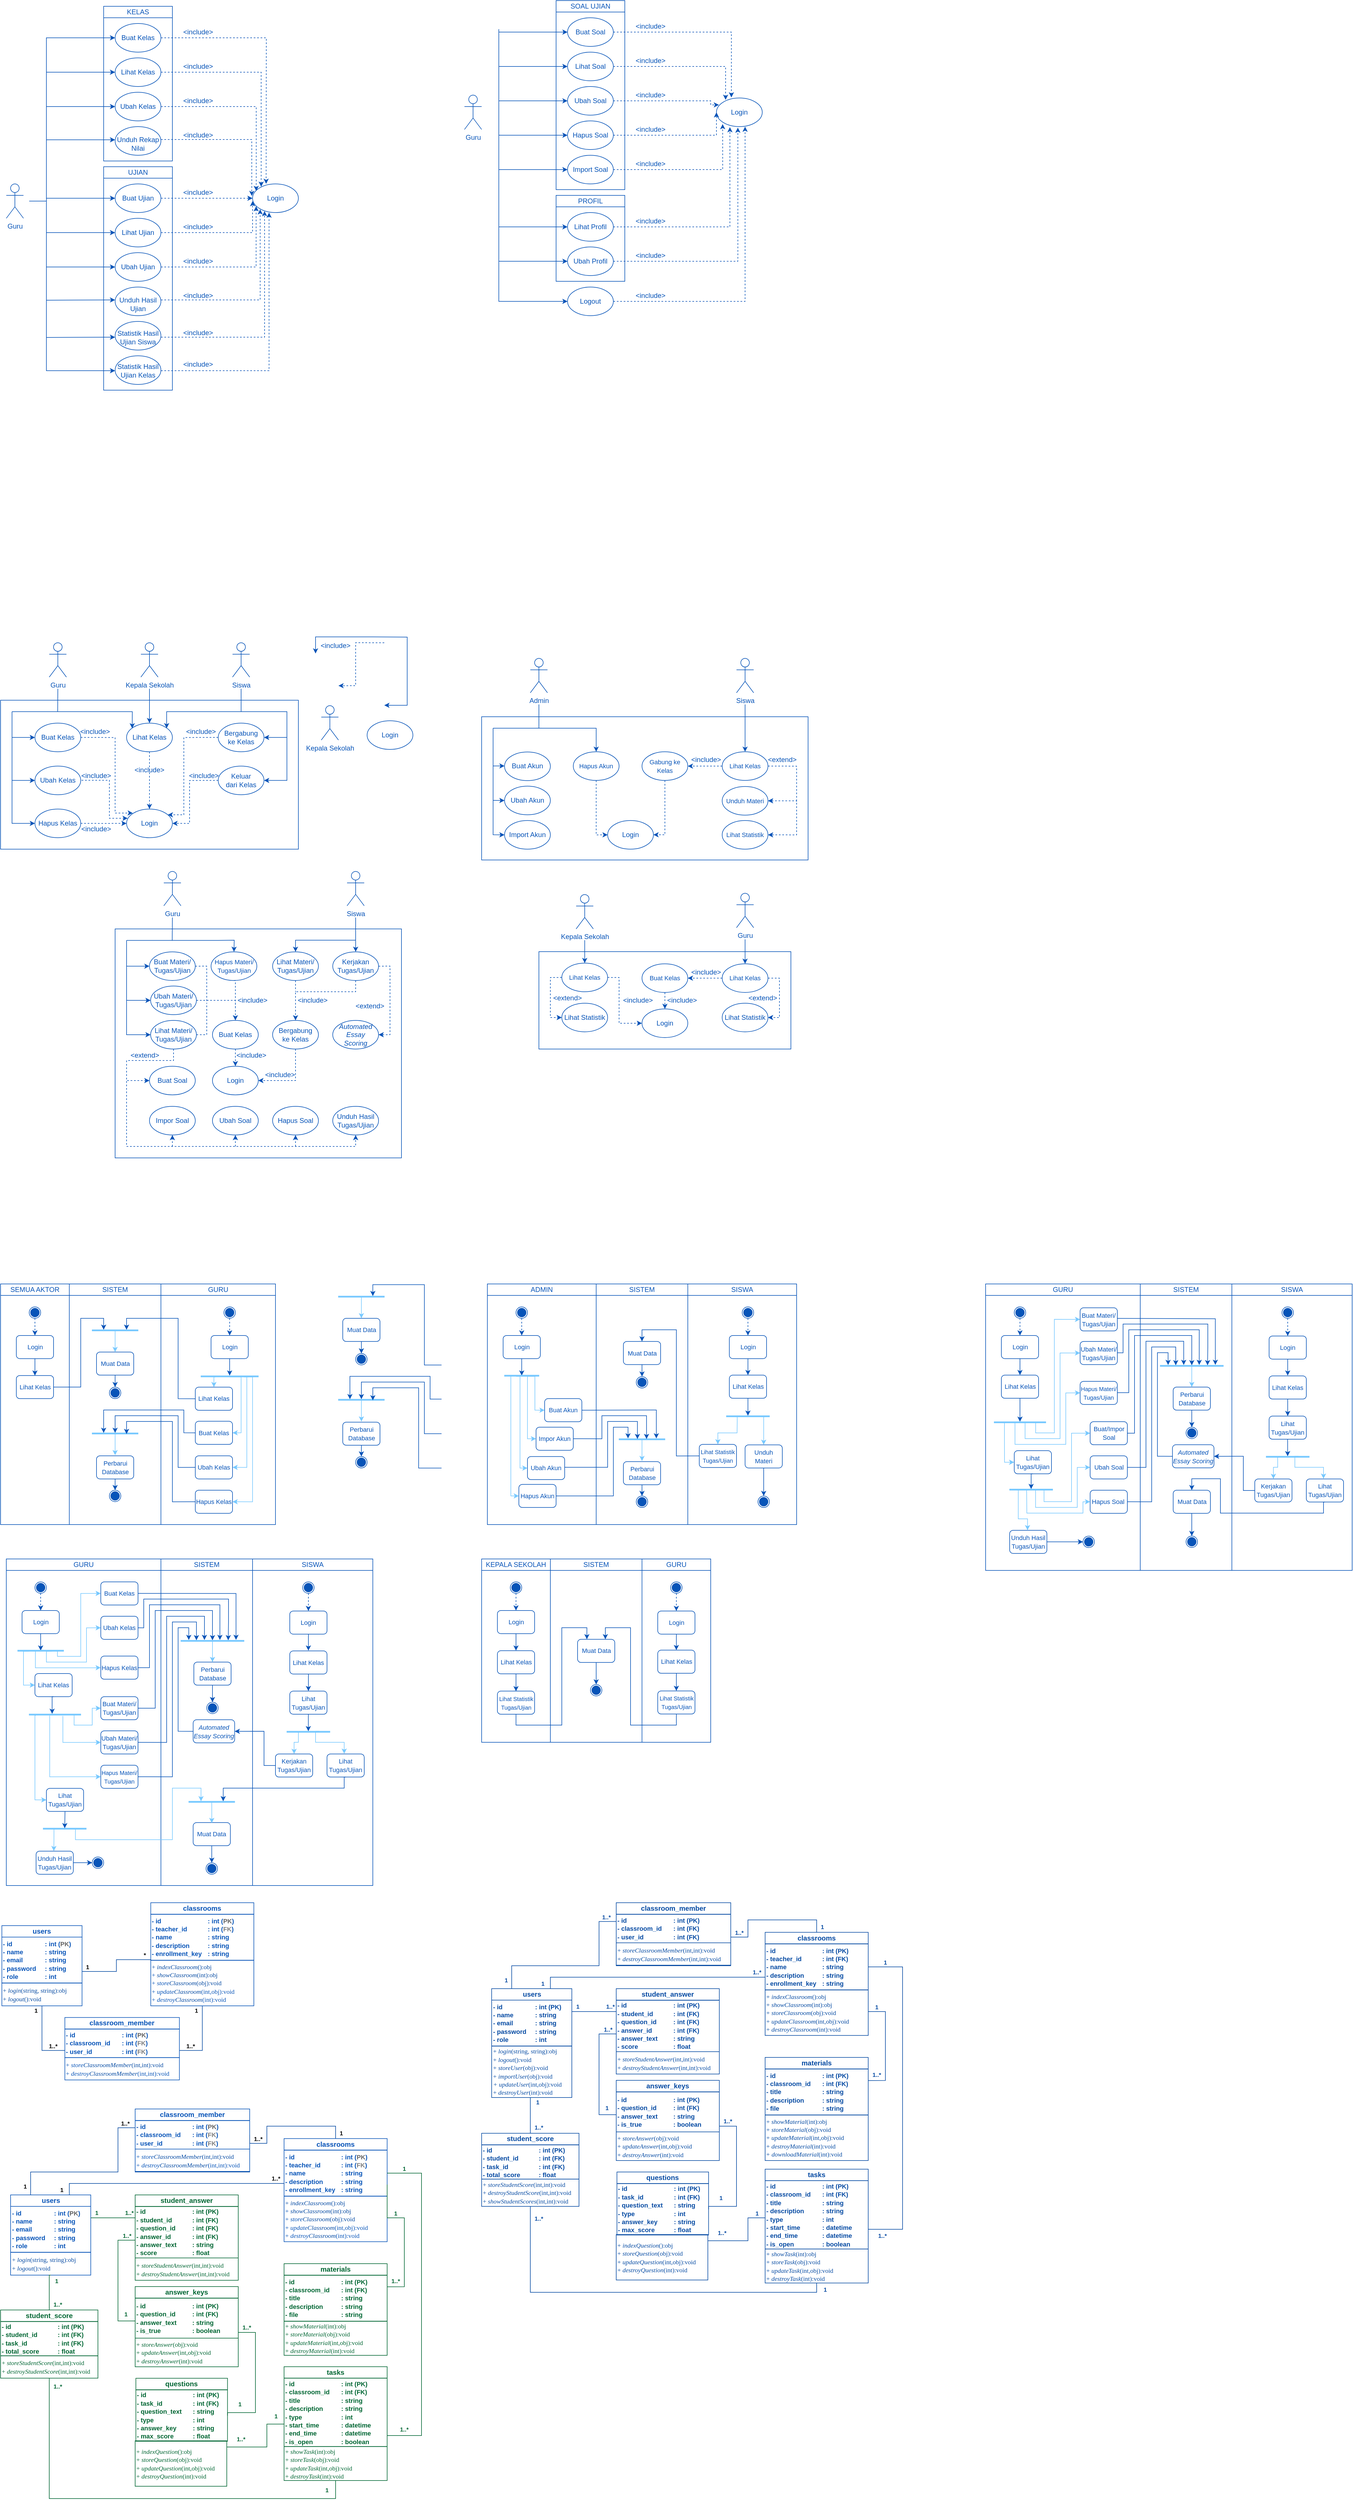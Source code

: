 <mxfile version="21.6.1" type="device" pages="2">
  <diagram id="tFX5D2QKZGC-xAXF92jj" name="Guru">
    <mxGraphModel dx="183" dy="117" grid="1" gridSize="10" guides="1" tooltips="1" connect="1" arrows="1" fold="1" page="1" pageScale="1" pageWidth="850" pageHeight="1100" math="0" shadow="0">
      <root>
        <mxCell id="0" />
        <mxCell id="1" parent="0" />
        <mxCell id="o1lgtysONbpHqxY_jvc_-526" value="" style="rounded=0;whiteSpace=wrap;html=1;fillColor=none;strokeColor=#0754B8;" vertex="1" parent="1">
          <mxGeometry x="880" y="2720" width="400" height="320" as="geometry" />
        </mxCell>
        <mxCell id="o1lgtysONbpHqxY_jvc_-529" value="" style="rounded=0;whiteSpace=wrap;html=1;fillColor=none;strokeColor=#0754B8;" vertex="1" parent="1">
          <mxGeometry x="880" y="2720" width="400" height="20" as="geometry" />
        </mxCell>
        <mxCell id="o1lgtysONbpHqxY_jvc_-386" value="&lt;font color=&quot;#0754b8&quot;&gt;SISWA&lt;/font&gt;" style="rounded=0;whiteSpace=wrap;html=1;fillColor=none;strokeColor=#0754B8;" vertex="1" parent="1">
          <mxGeometry x="1240" y="2240" width="190" height="20" as="geometry" />
        </mxCell>
        <mxCell id="o1lgtysONbpHqxY_jvc_-339" value="" style="rounded=0;whiteSpace=wrap;html=1;fillColor=none;strokeColor=#0754B8;" vertex="1" parent="1">
          <mxGeometry x="890" y="2240" width="540" height="420" as="geometry" />
        </mxCell>
        <mxCell id="o1lgtysONbpHqxY_jvc_-342" value="" style="rounded=0;whiteSpace=wrap;html=1;fillColor=none;strokeColor=#0754B8;" vertex="1" parent="1">
          <mxGeometry x="890" y="2240" width="190" height="420" as="geometry" />
        </mxCell>
        <mxCell id="o1lgtysONbpHqxY_jvc_-340" value="" style="rounded=0;whiteSpace=wrap;html=1;fillColor=none;strokeColor=#0754B8;" vertex="1" parent="1">
          <mxGeometry x="1080" y="2240" width="160" height="420" as="geometry" />
        </mxCell>
        <mxCell id="o1lgtysONbpHqxY_jvc_-239" value="" style="rounded=0;whiteSpace=wrap;html=1;fontSize=16;strokeColor=#064BA3;" vertex="1" parent="1">
          <mxGeometry x="275" y="3680" width="200" height="110" as="geometry" />
        </mxCell>
        <mxCell id="o1lgtysONbpHqxY_jvc_-143" value="" style="rounded=0;whiteSpace=wrap;html=1;fillColor=none;strokeColor=#0754B8;" vertex="1" parent="1">
          <mxGeometry x="480" y="2740" width="210" height="550" as="geometry" />
        </mxCell>
        <mxCell id="o1lgtysONbpHqxY_jvc_-144" value="&lt;font color=&quot;#0754b8&quot;&gt;SISWA&lt;/font&gt;" style="rounded=0;whiteSpace=wrap;html=1;fillColor=none;strokeColor=#0754B8;" vertex="1" parent="1">
          <mxGeometry x="480" y="2720" width="210" height="20" as="geometry" />
        </mxCell>
        <mxCell id="o1lgtysONbpHqxY_jvc_-60" value="" style="rounded=0;whiteSpace=wrap;html=1;fillColor=none;strokeColor=#0754B8;" vertex="1" parent="1">
          <mxGeometry x="50" y="2720" width="430" height="570" as="geometry" />
        </mxCell>
        <mxCell id="iTvlL2GnOqtI7m_c5R2W-142" value="" style="rounded=0;whiteSpace=wrap;html=1;fillColor=none;strokeColor=#0754B8;" parent="1" vertex="1">
          <mxGeometry x="40" y="1221.16" width="520" height="260" as="geometry" />
        </mxCell>
        <mxCell id="iTvlL2GnOqtI7m_c5R2W-209" value="" style="rounded=0;whiteSpace=wrap;html=1;fillColor=none;strokeColor=#0754B8;" parent="1" vertex="1">
          <mxGeometry x="40" y="2240" width="480" height="420" as="geometry" />
        </mxCell>
        <mxCell id="iTvlL2GnOqtI7m_c5R2W-244" value="" style="rounded=0;whiteSpace=wrap;html=1;fillColor=none;strokeColor=#0754B8;" parent="1" vertex="1">
          <mxGeometry x="160" y="2240" width="160" height="420" as="geometry" />
        </mxCell>
        <mxCell id="iTvlL2GnOqtI7m_c5R2W-210" value="" style="rounded=0;whiteSpace=wrap;html=1;fillColor=none;strokeColor=#0754B8;" parent="1" vertex="1">
          <mxGeometry x="40" y="2240" width="480" height="20" as="geometry" />
        </mxCell>
        <mxCell id="iTvlL2GnOqtI7m_c5R2W-215" value="" style="rounded=0;whiteSpace=wrap;html=1;fillColor=none;strokeColor=#0754B8;" parent="1" vertex="1">
          <mxGeometry x="40" y="2240" width="120" height="420" as="geometry" />
        </mxCell>
        <mxCell id="xadtTx6mY9lS2cmr54q--12" value="" style="rounded=0;whiteSpace=wrap;html=1;strokeColor=#0754B8;strokeWidth=1;fontSize=12;fontColor=#0754B8;fillColor=none;" parent="1" vertex="1">
          <mxGeometry x="220" y="30" width="120" height="250" as="geometry" />
        </mxCell>
        <mxCell id="xadtTx6mY9lS2cmr54q--1" value="Buat Kelas" style="ellipse;whiteSpace=wrap;html=1;strokeWidth=1;perimeterSpacing=0;strokeColor=#0754B8;fontColor=#0754B8;fillColor=none;" parent="1" vertex="1">
          <mxGeometry x="240" y="40" width="80" height="50" as="geometry" />
        </mxCell>
        <mxCell id="xadtTx6mY9lS2cmr54q--84" style="edgeStyle=orthogonalEdgeStyle;rounded=0;orthogonalLoop=1;jettySize=auto;html=1;exitX=1;exitY=0.5;exitDx=0;exitDy=0;entryX=0.188;entryY=0.099;entryDx=0;entryDy=0;entryPerimeter=0;dashed=1;strokeColor=#0754B8;fontSize=12;fontColor=#0754B8;" parent="1" source="xadtTx6mY9lS2cmr54q--2" target="xadtTx6mY9lS2cmr54q--59" edge="1">
          <mxGeometry relative="1" as="geometry" />
        </mxCell>
        <mxCell id="xadtTx6mY9lS2cmr54q--2" value="Lihat Kelas" style="ellipse;whiteSpace=wrap;html=1;strokeWidth=1;perimeterSpacing=0;strokeColor=#0754B8;fontColor=#0754B8;fillColor=none;" parent="1" vertex="1">
          <mxGeometry x="240" y="100" width="80" height="50" as="geometry" />
        </mxCell>
        <mxCell id="xadtTx6mY9lS2cmr54q--83" style="edgeStyle=orthogonalEdgeStyle;rounded=0;orthogonalLoop=1;jettySize=auto;html=1;exitX=1;exitY=0.5;exitDx=0;exitDy=0;entryX=0.08;entryY=0.248;entryDx=0;entryDy=0;entryPerimeter=0;dashed=1;strokeColor=#0754B8;fontSize=12;fontColor=#0754B8;" parent="1" source="xadtTx6mY9lS2cmr54q--3" target="xadtTx6mY9lS2cmr54q--59" edge="1">
          <mxGeometry relative="1" as="geometry" />
        </mxCell>
        <mxCell id="xadtTx6mY9lS2cmr54q--3" value="Ubah Kelas" style="ellipse;whiteSpace=wrap;html=1;strokeWidth=1;perimeterSpacing=0;strokeColor=#0754B8;fontColor=#0754B8;fillColor=none;" parent="1" vertex="1">
          <mxGeometry x="240" y="160" width="80" height="50" as="geometry" />
        </mxCell>
        <mxCell id="xadtTx6mY9lS2cmr54q--6" value="" style="group;strokeColor=none;fontColor=#0754B8;fillColor=none;" parent="1" vertex="1" connectable="0">
          <mxGeometry x="240" y="220" width="80" height="50" as="geometry" />
        </mxCell>
        <mxCell id="xadtTx6mY9lS2cmr54q--4" value="&lt;p style=&quot;line-height: 120%; font-size: 11px;&quot;&gt;&lt;br&gt;&lt;/p&gt;" style="ellipse;whiteSpace=wrap;html=1;strokeWidth=1;perimeterSpacing=0;strokeColor=#0754B8;fontColor=#0754B8;" parent="xadtTx6mY9lS2cmr54q--6" vertex="1">
          <mxGeometry width="80" height="50" as="geometry" />
        </mxCell>
        <mxCell id="xadtTx6mY9lS2cmr54q--5" value="Unduh Rekap Nilai" style="text;html=1;strokeColor=none;fillColor=none;align=center;verticalAlign=middle;whiteSpace=wrap;rounded=0;strokeWidth=1;fontSize=12;fontColor=#0754B8;" parent="xadtTx6mY9lS2cmr54q--6" vertex="1">
          <mxGeometry y="15" width="80" height="30" as="geometry" />
        </mxCell>
        <mxCell id="xadtTx6mY9lS2cmr54q--11" value="KELAS" style="rounded=0;whiteSpace=wrap;html=1;strokeColor=#0754B8;strokeWidth=1;fontSize=12;fontColor=#0754B8;fillColor=none;" parent="1" vertex="1">
          <mxGeometry x="220" y="10" width="120" height="20" as="geometry" />
        </mxCell>
        <mxCell id="xadtTx6mY9lS2cmr54q--13" value="" style="rounded=0;whiteSpace=wrap;html=1;strokeColor=#0754B8;strokeWidth=1;fontSize=12;fontColor=#0754B8;fillColor=none;" parent="1" vertex="1">
          <mxGeometry x="220" y="310" width="120" height="370" as="geometry" />
        </mxCell>
        <mxCell id="xadtTx6mY9lS2cmr54q--14" value="Buat Ujian" style="ellipse;whiteSpace=wrap;html=1;strokeWidth=1;perimeterSpacing=0;strokeColor=#0754B8;fontColor=#0754B8;fillColor=none;" parent="1" vertex="1">
          <mxGeometry x="240" y="320" width="80" height="50" as="geometry" />
        </mxCell>
        <mxCell id="xadtTx6mY9lS2cmr54q--62" style="edgeStyle=orthogonalEdgeStyle;rounded=0;orthogonalLoop=1;jettySize=auto;html=1;exitX=1;exitY=0.5;exitDx=0;exitDy=0;entryX=0;entryY=0.6;entryDx=0;entryDy=0;entryPerimeter=0;dashed=1;strokeColor=#0754B8;fontSize=12;fontColor=#0754B8;" parent="1" source="xadtTx6mY9lS2cmr54q--15" target="xadtTx6mY9lS2cmr54q--59" edge="1">
          <mxGeometry relative="1" as="geometry">
            <Array as="points">
              <mxPoint x="480" y="405" />
            </Array>
          </mxGeometry>
        </mxCell>
        <mxCell id="xadtTx6mY9lS2cmr54q--15" value="Lihat Ujian" style="ellipse;whiteSpace=wrap;html=1;strokeWidth=1;perimeterSpacing=0;strokeColor=#0754B8;fontColor=#0754B8;fillColor=none;" parent="1" vertex="1">
          <mxGeometry x="240" y="380" width="80" height="50" as="geometry" />
        </mxCell>
        <mxCell id="xadtTx6mY9lS2cmr54q--63" style="edgeStyle=orthogonalEdgeStyle;rounded=0;orthogonalLoop=1;jettySize=auto;html=1;exitX=1;exitY=0.5;exitDx=0;exitDy=0;entryX=0.078;entryY=0.778;entryDx=0;entryDy=0;entryPerimeter=0;dashed=1;strokeColor=#0754B8;fontSize=12;fontColor=#0754B8;" parent="1" source="xadtTx6mY9lS2cmr54q--16" target="xadtTx6mY9lS2cmr54q--59" edge="1">
          <mxGeometry relative="1" as="geometry" />
        </mxCell>
        <mxCell id="xadtTx6mY9lS2cmr54q--16" value="Ubah Ujian" style="ellipse;whiteSpace=wrap;html=1;strokeWidth=1;perimeterSpacing=0;strokeColor=#0754B8;fontColor=#0754B8;fillColor=none;" parent="1" vertex="1">
          <mxGeometry x="240" y="440" width="80" height="50" as="geometry" />
        </mxCell>
        <mxCell id="xadtTx6mY9lS2cmr54q--17" value="" style="group;strokeColor=none;fontColor=#0754B8;fillColor=none;" parent="1" vertex="1" connectable="0">
          <mxGeometry x="240" y="500" width="80" height="50" as="geometry" />
        </mxCell>
        <mxCell id="xadtTx6mY9lS2cmr54q--18" value="&lt;p style=&quot;line-height: 120%; font-size: 11px;&quot;&gt;&lt;br&gt;&lt;/p&gt;" style="ellipse;whiteSpace=wrap;html=1;strokeWidth=1;perimeterSpacing=0;strokeColor=#0754B8;fontColor=#0754B8;fillColor=none;" parent="xadtTx6mY9lS2cmr54q--17" vertex="1">
          <mxGeometry width="80" height="50" as="geometry" />
        </mxCell>
        <mxCell id="xadtTx6mY9lS2cmr54q--19" value="Unduh Hasil Ujian" style="text;html=1;strokeColor=none;fillColor=none;align=center;verticalAlign=middle;whiteSpace=wrap;rounded=0;strokeWidth=1;fontSize=12;fontColor=#0754B8;" parent="xadtTx6mY9lS2cmr54q--17" vertex="1">
          <mxGeometry y="15" width="80" height="30" as="geometry" />
        </mxCell>
        <mxCell id="xadtTx6mY9lS2cmr54q--20" value="UJIAN" style="rounded=0;whiteSpace=wrap;html=1;strokeColor=#0754B8;strokeWidth=1;fontSize=12;fontColor=#0754B8;fillColor=none;" parent="1" vertex="1">
          <mxGeometry x="220" y="290" width="120" height="20" as="geometry" />
        </mxCell>
        <mxCell id="xadtTx6mY9lS2cmr54q--65" style="edgeStyle=orthogonalEdgeStyle;rounded=0;orthogonalLoop=1;jettySize=auto;html=1;exitX=1;exitY=0.5;exitDx=0;exitDy=0;entryX=0.262;entryY=0.948;entryDx=0;entryDy=0;entryPerimeter=0;dashed=1;strokeColor=#0754B8;fontSize=12;fontColor=#0754B8;" parent="1" source="QjD18lsfy-kW3S8PgQyl-82" target="xadtTx6mY9lS2cmr54q--59" edge="1">
          <mxGeometry relative="1" as="geometry">
            <mxPoint x="320" y="625" as="sourcePoint" />
          </mxGeometry>
        </mxCell>
        <mxCell id="xadtTx6mY9lS2cmr54q--66" style="edgeStyle=orthogonalEdgeStyle;rounded=0;orthogonalLoop=1;jettySize=auto;html=1;exitX=1;exitY=0.5;exitDx=0;exitDy=0;dashed=1;strokeColor=#0754B8;fontSize=12;fontColor=#0754B8;entryX=0.36;entryY=1;entryDx=0;entryDy=0;entryPerimeter=0;" parent="1" source="QjD18lsfy-kW3S8PgQyl-85" target="xadtTx6mY9lS2cmr54q--59" edge="1">
          <mxGeometry relative="1" as="geometry">
            <mxPoint x="320" y="685" as="sourcePoint" />
          </mxGeometry>
        </mxCell>
        <mxCell id="xadtTx6mY9lS2cmr54q--41" value="Guru" style="shape=umlActor;verticalLabelPosition=bottom;verticalAlign=top;html=1;outlineConnect=0;strokeColor=#0754B8;strokeWidth=1;fontSize=12;fontColor=#0754B8;fillColor=none;" parent="1" vertex="1">
          <mxGeometry x="50" y="320" width="30" height="60" as="geometry" />
        </mxCell>
        <mxCell id="xadtTx6mY9lS2cmr54q--43" value="" style="endArrow=classic;html=1;rounded=0;fontSize=12;fontColor=#0754B8;entryX=0;entryY=0.5;entryDx=0;entryDy=0;strokeColor=#0754B8;" parent="1" target="xadtTx6mY9lS2cmr54q--1" edge="1">
          <mxGeometry width="50" height="50" relative="1" as="geometry">
            <mxPoint x="90" y="350" as="sourcePoint" />
            <mxPoint x="100" y="270" as="targetPoint" />
            <Array as="points">
              <mxPoint x="120" y="350" />
              <mxPoint x="120" y="65" />
            </Array>
          </mxGeometry>
        </mxCell>
        <mxCell id="xadtTx6mY9lS2cmr54q--44" value="" style="endArrow=classic;html=1;rounded=0;strokeColor=#0754B8;fontSize=12;fontColor=#0754B8;entryX=0;entryY=0.5;entryDx=0;entryDy=0;" parent="1" target="xadtTx6mY9lS2cmr54q--2" edge="1">
          <mxGeometry width="50" height="50" relative="1" as="geometry">
            <mxPoint x="120" y="125" as="sourcePoint" />
            <mxPoint x="170" y="240" as="targetPoint" />
          </mxGeometry>
        </mxCell>
        <mxCell id="xadtTx6mY9lS2cmr54q--45" value="" style="endArrow=classic;html=1;rounded=0;strokeColor=#0754B8;fontSize=12;fontColor=#0754B8;entryX=0;entryY=0.5;entryDx=0;entryDy=0;" parent="1" target="xadtTx6mY9lS2cmr54q--3" edge="1">
          <mxGeometry width="50" height="50" relative="1" as="geometry">
            <mxPoint x="120" y="185" as="sourcePoint" />
            <mxPoint x="250.0" y="135" as="targetPoint" />
          </mxGeometry>
        </mxCell>
        <mxCell id="xadtTx6mY9lS2cmr54q--46" value="" style="endArrow=classic;html=1;rounded=0;strokeColor=#0754B8;fontSize=12;fontColor=#0754B8;" parent="1" edge="1">
          <mxGeometry width="50" height="50" relative="1" as="geometry">
            <mxPoint x="120" y="243" as="sourcePoint" />
            <mxPoint x="240" y="243" as="targetPoint" />
          </mxGeometry>
        </mxCell>
        <mxCell id="xadtTx6mY9lS2cmr54q--47" value="" style="endArrow=classic;html=1;rounded=0;strokeColor=#0754B8;fontSize=12;fontColor=#0754B8;endFill=1;entryX=0;entryY=0.5;entryDx=0;entryDy=0;" parent="1" target="QjD18lsfy-kW3S8PgQyl-85" edge="1">
          <mxGeometry width="50" height="50" relative="1" as="geometry">
            <mxPoint x="120" y="350" as="sourcePoint" />
            <mxPoint x="120" y="520" as="targetPoint" />
            <Array as="points">
              <mxPoint x="120" y="646" />
            </Array>
          </mxGeometry>
        </mxCell>
        <mxCell id="xadtTx6mY9lS2cmr54q--48" value="" style="endArrow=classic;html=1;rounded=0;strokeColor=#0754B8;fontSize=12;fontColor=#0754B8;entryX=0;entryY=0.5;entryDx=0;entryDy=0;" parent="1" target="xadtTx6mY9lS2cmr54q--14" edge="1">
          <mxGeometry width="50" height="50" relative="1" as="geometry">
            <mxPoint x="120" y="345" as="sourcePoint" />
            <mxPoint x="200" y="310" as="targetPoint" />
          </mxGeometry>
        </mxCell>
        <mxCell id="xadtTx6mY9lS2cmr54q--49" value="" style="endArrow=classic;html=1;rounded=0;strokeColor=#0754B8;fontSize=12;fontColor=#0754B8;entryX=0;entryY=0.5;entryDx=0;entryDy=0;" parent="1" target="xadtTx6mY9lS2cmr54q--15" edge="1">
          <mxGeometry width="50" height="50" relative="1" as="geometry">
            <mxPoint x="120" y="405" as="sourcePoint" />
            <mxPoint x="250" y="355" as="targetPoint" />
          </mxGeometry>
        </mxCell>
        <mxCell id="xadtTx6mY9lS2cmr54q--50" value="" style="endArrow=classic;html=1;rounded=0;strokeColor=#0754B8;fontSize=12;fontColor=#0754B8;entryX=0;entryY=0.5;entryDx=0;entryDy=0;" parent="1" target="xadtTx6mY9lS2cmr54q--16" edge="1">
          <mxGeometry width="50" height="50" relative="1" as="geometry">
            <mxPoint x="120" y="465" as="sourcePoint" />
            <mxPoint x="250" y="415" as="targetPoint" />
          </mxGeometry>
        </mxCell>
        <mxCell id="xadtTx6mY9lS2cmr54q--51" value="" style="endArrow=classic;html=1;rounded=0;strokeColor=#0754B8;fontSize=12;fontColor=#0754B8;entryX=0;entryY=0.25;entryDx=0;entryDy=0;" parent="1" target="xadtTx6mY9lS2cmr54q--19" edge="1">
          <mxGeometry width="50" height="50" relative="1" as="geometry">
            <mxPoint x="120" y="523" as="sourcePoint" />
            <mxPoint x="250" y="475" as="targetPoint" />
          </mxGeometry>
        </mxCell>
        <mxCell id="xadtTx6mY9lS2cmr54q--59" value="Login" style="ellipse;whiteSpace=wrap;html=1;strokeWidth=1;perimeterSpacing=0;strokeColor=#0754B8;fontColor=#0754B8;fillColor=none;" parent="1" vertex="1">
          <mxGeometry x="480" y="320" width="80" height="50" as="geometry" />
        </mxCell>
        <mxCell id="xadtTx6mY9lS2cmr54q--60" value="" style="endArrow=classic;html=1;rounded=0;strokeColor=#0754B8;fontSize=12;fontColor=#0754B8;dashed=1;exitX=1;exitY=0.5;exitDx=0;exitDy=0;entryX=0.296;entryY=-0.002;entryDx=0;entryDy=0;entryPerimeter=0;" parent="1" source="xadtTx6mY9lS2cmr54q--1" target="xadtTx6mY9lS2cmr54q--59" edge="1">
          <mxGeometry width="50" height="50" relative="1" as="geometry">
            <mxPoint x="510" y="330" as="sourcePoint" />
            <mxPoint x="530" y="240" as="targetPoint" />
            <Array as="points">
              <mxPoint x="504" y="65" />
            </Array>
          </mxGeometry>
        </mxCell>
        <mxCell id="xadtTx6mY9lS2cmr54q--61" value="" style="endArrow=classic;html=1;rounded=0;strokeColor=#0754B8;fontSize=12;fontColor=#0754B8;dashed=1;exitX=1;exitY=0.5;exitDx=0;exitDy=0;entryX=0;entryY=0.5;entryDx=0;entryDy=0;" parent="1" source="xadtTx6mY9lS2cmr54q--14" target="xadtTx6mY9lS2cmr54q--59" edge="1">
          <mxGeometry width="50" height="50" relative="1" as="geometry">
            <mxPoint x="370" y="290" as="sourcePoint" />
            <mxPoint x="570" y="290" as="targetPoint" />
          </mxGeometry>
        </mxCell>
        <mxCell id="xadtTx6mY9lS2cmr54q--64" style="edgeStyle=orthogonalEdgeStyle;rounded=0;orthogonalLoop=1;jettySize=auto;html=1;exitX=1;exitY=0.25;exitDx=0;exitDy=0;entryX=0.166;entryY=0.887;entryDx=0;entryDy=0;entryPerimeter=0;dashed=1;strokeColor=#0754B8;fontSize=12;fontColor=#0754B8;" parent="1" source="xadtTx6mY9lS2cmr54q--19" target="xadtTx6mY9lS2cmr54q--59" edge="1">
          <mxGeometry relative="1" as="geometry" />
        </mxCell>
        <mxCell id="xadtTx6mY9lS2cmr54q--82" style="edgeStyle=orthogonalEdgeStyle;rounded=0;orthogonalLoop=1;jettySize=auto;html=1;exitX=1;exitY=0.25;exitDx=0;exitDy=0;entryX=-0.017;entryY=0.421;entryDx=0;entryDy=0;entryPerimeter=0;dashed=1;strokeColor=#0754B8;fontSize=12;fontColor=#0754B8;" parent="1" source="xadtTx6mY9lS2cmr54q--5" target="xadtTx6mY9lS2cmr54q--59" edge="1">
          <mxGeometry relative="1" as="geometry" />
        </mxCell>
        <mxCell id="xadtTx6mY9lS2cmr54q--85" value="&amp;lt;include&amp;gt;" style="text;html=1;strokeColor=none;fillColor=none;align=center;verticalAlign=middle;whiteSpace=wrap;rounded=0;strokeWidth=1;fontSize=12;fontColor=#0754B8;" parent="1" vertex="1">
          <mxGeometry x="360" y="50" width="50" height="10" as="geometry" />
        </mxCell>
        <mxCell id="xadtTx6mY9lS2cmr54q--87" value="&amp;lt;include&amp;gt;" style="text;html=1;strokeColor=none;fillColor=none;align=center;verticalAlign=middle;whiteSpace=wrap;rounded=0;strokeWidth=1;fontSize=12;fontColor=#0754B8;" parent="1" vertex="1">
          <mxGeometry x="360" y="110" width="50" height="10" as="geometry" />
        </mxCell>
        <mxCell id="xadtTx6mY9lS2cmr54q--88" value="&amp;lt;include&amp;gt;" style="text;html=1;strokeColor=none;fillColor=none;align=center;verticalAlign=middle;whiteSpace=wrap;rounded=0;strokeWidth=1;fontSize=12;fontColor=#0754B8;" parent="1" vertex="1">
          <mxGeometry x="360" y="170" width="50" height="10" as="geometry" />
        </mxCell>
        <mxCell id="xadtTx6mY9lS2cmr54q--89" value="&amp;lt;include&amp;gt;" style="text;html=1;strokeColor=none;fillColor=none;align=center;verticalAlign=middle;whiteSpace=wrap;rounded=0;strokeWidth=1;fontSize=12;fontColor=#0754B8;" parent="1" vertex="1">
          <mxGeometry x="360" y="230" width="50" height="10" as="geometry" />
        </mxCell>
        <mxCell id="xadtTx6mY9lS2cmr54q--90" value="&amp;lt;include&amp;gt;" style="text;html=1;strokeColor=none;fillColor=none;align=center;verticalAlign=middle;whiteSpace=wrap;rounded=0;strokeWidth=1;fontSize=12;fontColor=#0754B8;" parent="1" vertex="1">
          <mxGeometry x="360" y="330" width="50" height="10" as="geometry" />
        </mxCell>
        <mxCell id="xadtTx6mY9lS2cmr54q--91" value="&amp;lt;include&amp;gt;" style="text;html=1;strokeColor=none;fillColor=none;align=center;verticalAlign=middle;whiteSpace=wrap;rounded=0;strokeWidth=1;fontSize=12;fontColor=#0754B8;" parent="1" vertex="1">
          <mxGeometry x="360" y="390" width="50" height="10" as="geometry" />
        </mxCell>
        <mxCell id="xadtTx6mY9lS2cmr54q--92" value="&amp;lt;include&amp;gt;" style="text;html=1;strokeColor=none;fillColor=none;align=center;verticalAlign=middle;whiteSpace=wrap;rounded=0;strokeWidth=1;fontSize=12;fontColor=#0754B8;" parent="1" vertex="1">
          <mxGeometry x="360" y="450" width="50" height="10" as="geometry" />
        </mxCell>
        <mxCell id="xadtTx6mY9lS2cmr54q--93" value="&amp;lt;include&amp;gt;" style="text;html=1;strokeColor=none;fillColor=none;align=center;verticalAlign=middle;whiteSpace=wrap;rounded=0;strokeWidth=1;fontSize=12;fontColor=#0754B8;" parent="1" vertex="1">
          <mxGeometry x="360" y="510" width="50" height="10" as="geometry" />
        </mxCell>
        <mxCell id="QjD18lsfy-kW3S8PgQyl-22" value="" style="rounded=0;whiteSpace=wrap;html=1;strokeColor=#0754B8;strokeWidth=1;fontSize=12;fontColor=#0754B8;fillColor=none;" parent="1" vertex="1">
          <mxGeometry x="1010" y="20" width="120" height="310" as="geometry" />
        </mxCell>
        <mxCell id="QjD18lsfy-kW3S8PgQyl-23" style="edgeStyle=orthogonalEdgeStyle;rounded=0;orthogonalLoop=1;jettySize=auto;html=1;exitX=1;exitY=0.5;exitDx=0;exitDy=0;entryX=0.326;entryY=-0.018;entryDx=0;entryDy=0;entryPerimeter=0;dashed=1;strokeColor=#0754B8;fontSize=12;fontColor=#0754B8;" parent="1" source="QjD18lsfy-kW3S8PgQyl-24" target="QjD18lsfy-kW3S8PgQyl-59" edge="1">
          <mxGeometry relative="1" as="geometry" />
        </mxCell>
        <mxCell id="QjD18lsfy-kW3S8PgQyl-24" value="Buat Soal" style="ellipse;whiteSpace=wrap;html=1;strokeWidth=1;perimeterSpacing=0;strokeColor=#0754B8;fontColor=#0754B8;fillColor=none;" parent="1" vertex="1">
          <mxGeometry x="1030" y="30" width="80" height="50" as="geometry" />
        </mxCell>
        <mxCell id="QjD18lsfy-kW3S8PgQyl-25" style="edgeStyle=orthogonalEdgeStyle;rounded=0;orthogonalLoop=1;jettySize=auto;html=1;exitX=1;exitY=0.5;exitDx=0;exitDy=0;dashed=1;strokeColor=#0754B8;fontSize=12;fontColor=#0754B8;entryX=0.194;entryY=0.065;entryDx=0;entryDy=0;entryPerimeter=0;" parent="1" source="QjD18lsfy-kW3S8PgQyl-26" target="QjD18lsfy-kW3S8PgQyl-59" edge="1">
          <mxGeometry relative="1" as="geometry">
            <Array as="points">
              <mxPoint x="1306" y="115" />
              <mxPoint x="1306" y="173" />
            </Array>
          </mxGeometry>
        </mxCell>
        <mxCell id="QjD18lsfy-kW3S8PgQyl-26" value="Lihat Soal" style="ellipse;whiteSpace=wrap;html=1;strokeWidth=1;perimeterSpacing=0;strokeColor=#0754B8;fontColor=#0754B8;fillColor=none;" parent="1" vertex="1">
          <mxGeometry x="1030" y="90" width="80" height="50" as="geometry" />
        </mxCell>
        <mxCell id="QjD18lsfy-kW3S8PgQyl-27" style="edgeStyle=orthogonalEdgeStyle;rounded=0;orthogonalLoop=1;jettySize=auto;html=1;exitX=1;exitY=0.5;exitDx=0;exitDy=0;entryX=0.054;entryY=0.241;entryDx=0;entryDy=0;entryPerimeter=0;dashed=1;strokeColor=#0754B8;fontSize=12;fontColor=#0754B8;" parent="1" source="QjD18lsfy-kW3S8PgQyl-28" target="QjD18lsfy-kW3S8PgQyl-59" edge="1">
          <mxGeometry relative="1" as="geometry">
            <Array as="points">
              <mxPoint x="1280" y="175" />
              <mxPoint x="1280" y="182" />
            </Array>
          </mxGeometry>
        </mxCell>
        <mxCell id="QjD18lsfy-kW3S8PgQyl-28" value="Ubah Soal" style="ellipse;whiteSpace=wrap;html=1;strokeWidth=1;perimeterSpacing=0;strokeColor=#0754B8;fontColor=#0754B8;fillColor=none;" parent="1" vertex="1">
          <mxGeometry x="1030" y="150" width="80" height="50" as="geometry" />
        </mxCell>
        <mxCell id="QjD18lsfy-kW3S8PgQyl-29" value="SOAL UJIAN" style="rounded=0;whiteSpace=wrap;html=1;strokeColor=#0754B8;strokeWidth=1;fontSize=12;fontColor=#0754B8;fillColor=none;" parent="1" vertex="1">
          <mxGeometry x="1010" width="120" height="20" as="geometry" />
        </mxCell>
        <mxCell id="QjD18lsfy-kW3S8PgQyl-30" style="edgeStyle=orthogonalEdgeStyle;rounded=0;orthogonalLoop=1;jettySize=auto;html=1;exitX=1;exitY=0.5;exitDx=0;exitDy=0;dashed=1;strokeColor=#0754B8;fontSize=12;fontColor=#0754B8;entryX=0;entryY=0.5;entryDx=0;entryDy=0;" parent="1" source="QjD18lsfy-kW3S8PgQyl-31" target="QjD18lsfy-kW3S8PgQyl-59" edge="1">
          <mxGeometry relative="1" as="geometry">
            <mxPoint x="1320" y="-167" as="targetPoint" />
            <Array as="points">
              <mxPoint x="1290" y="235" />
            </Array>
          </mxGeometry>
        </mxCell>
        <mxCell id="QjD18lsfy-kW3S8PgQyl-31" value="Hapus Soal" style="ellipse;whiteSpace=wrap;html=1;strokeWidth=1;perimeterSpacing=0;strokeColor=#0754B8;fontColor=#0754B8;fillColor=none;" parent="1" vertex="1">
          <mxGeometry x="1030" y="210" width="80" height="50" as="geometry" />
        </mxCell>
        <mxCell id="QjD18lsfy-kW3S8PgQyl-32" style="edgeStyle=orthogonalEdgeStyle;rounded=0;orthogonalLoop=1;jettySize=auto;html=1;exitX=1;exitY=0.5;exitDx=0;exitDy=0;dashed=1;strokeColor=#0754B8;fontSize=12;fontColor=#0754B8;entryX=0.136;entryY=0.911;entryDx=0;entryDy=0;entryPerimeter=0;" parent="1" source="QjD18lsfy-kW3S8PgQyl-33" target="QjD18lsfy-kW3S8PgQyl-59" edge="1">
          <mxGeometry relative="1" as="geometry">
            <mxPoint x="1330" y="-190" as="targetPoint" />
          </mxGeometry>
        </mxCell>
        <mxCell id="QjD18lsfy-kW3S8PgQyl-33" value="Import Soal" style="ellipse;whiteSpace=wrap;html=1;strokeWidth=1;perimeterSpacing=0;strokeColor=#0754B8;fontColor=#0754B8;fillColor=none;" parent="1" vertex="1">
          <mxGeometry x="1030" y="270" width="80" height="50" as="geometry" />
        </mxCell>
        <mxCell id="QjD18lsfy-kW3S8PgQyl-34" value="" style="rounded=0;whiteSpace=wrap;html=1;strokeColor=#0754B8;strokeWidth=1;fontSize=12;fontColor=#0754B8;fillColor=none;" parent="1" vertex="1">
          <mxGeometry x="1010" y="360" width="120" height="130" as="geometry" />
        </mxCell>
        <mxCell id="QjD18lsfy-kW3S8PgQyl-35" style="edgeStyle=orthogonalEdgeStyle;rounded=0;orthogonalLoop=1;jettySize=auto;html=1;exitX=1;exitY=0.5;exitDx=0;exitDy=0;dashed=1;strokeColor=#0754B8;fontSize=12;fontColor=#0754B8;entryX=0.294;entryY=1.018;entryDx=0;entryDy=0;entryPerimeter=0;" parent="1" source="QjD18lsfy-kW3S8PgQyl-36" target="QjD18lsfy-kW3S8PgQyl-59" edge="1">
          <mxGeometry relative="1" as="geometry">
            <mxPoint x="1340" y="-166" as="targetPoint" />
          </mxGeometry>
        </mxCell>
        <mxCell id="QjD18lsfy-kW3S8PgQyl-36" value="Lihat Profil" style="ellipse;whiteSpace=wrap;html=1;strokeWidth=1;perimeterSpacing=0;strokeColor=#0754B8;fontColor=#0754B8;fillColor=none;" parent="1" vertex="1">
          <mxGeometry x="1030" y="370" width="80" height="50" as="geometry" />
        </mxCell>
        <mxCell id="QjD18lsfy-kW3S8PgQyl-37" style="edgeStyle=orthogonalEdgeStyle;rounded=0;orthogonalLoop=1;jettySize=auto;html=1;exitX=1;exitY=0.5;exitDx=0;exitDy=0;dashed=1;strokeColor=#0754B8;fontSize=12;fontColor=#0754B8;entryX=0.467;entryY=1.034;entryDx=0;entryDy=0;entryPerimeter=0;" parent="1" source="QjD18lsfy-kW3S8PgQyl-38" target="QjD18lsfy-kW3S8PgQyl-59" edge="1">
          <mxGeometry relative="1" as="geometry">
            <mxPoint x="1340" y="-180" as="targetPoint" />
          </mxGeometry>
        </mxCell>
        <mxCell id="QjD18lsfy-kW3S8PgQyl-38" value="Ubah Profil" style="ellipse;whiteSpace=wrap;html=1;strokeWidth=1;perimeterSpacing=0;strokeColor=#0754B8;fontColor=#0754B8;fillColor=none;" parent="1" vertex="1">
          <mxGeometry x="1030" y="430" width="80" height="50" as="geometry" />
        </mxCell>
        <mxCell id="QjD18lsfy-kW3S8PgQyl-39" value="PROFIL" style="rounded=0;whiteSpace=wrap;html=1;strokeColor=#0754B8;strokeWidth=1;fontSize=12;fontColor=#0754B8;fillColor=none;" parent="1" vertex="1">
          <mxGeometry x="1010" y="340" width="120" height="20" as="geometry" />
        </mxCell>
        <mxCell id="QjD18lsfy-kW3S8PgQyl-40" style="edgeStyle=orthogonalEdgeStyle;rounded=0;orthogonalLoop=1;jettySize=auto;html=1;exitX=1;exitY=0.5;exitDx=0;exitDy=0;dashed=1;strokeColor=#0754B8;fontSize=12;fontColor=#0754B8;entryX=0.625;entryY=1;entryDx=0;entryDy=0;entryPerimeter=0;" parent="1" source="QjD18lsfy-kW3S8PgQyl-41" target="QjD18lsfy-kW3S8PgQyl-59" edge="1">
          <mxGeometry relative="1" as="geometry">
            <mxPoint x="1360" y="-210" as="targetPoint" />
          </mxGeometry>
        </mxCell>
        <mxCell id="QjD18lsfy-kW3S8PgQyl-41" value="Logout" style="ellipse;whiteSpace=wrap;html=1;strokeWidth=1;perimeterSpacing=0;strokeColor=#0754B8;fontColor=#0754B8;fillColor=none;" parent="1" vertex="1">
          <mxGeometry x="1030" y="500" width="80" height="50" as="geometry" />
        </mxCell>
        <mxCell id="QjD18lsfy-kW3S8PgQyl-42" value="Guru" style="shape=umlActor;verticalLabelPosition=bottom;verticalAlign=top;html=1;outlineConnect=0;strokeColor=#0754B8;strokeWidth=1;fontSize=12;fontColor=#0754B8;fillColor=none;" parent="1" vertex="1">
          <mxGeometry x="850" y="165" width="30" height="60" as="geometry" />
        </mxCell>
        <mxCell id="QjD18lsfy-kW3S8PgQyl-47" value="" style="endArrow=classic;html=1;rounded=0;strokeColor=#0754B8;fontSize=12;fontColor=#0754B8;entryX=0;entryY=0.5;entryDx=0;entryDy=0;" parent="1" target="QjD18lsfy-kW3S8PgQyl-41" edge="1">
          <mxGeometry width="50" height="50" relative="1" as="geometry">
            <mxPoint x="910" y="50" as="sourcePoint" />
            <mxPoint x="990" y="510" as="targetPoint" />
            <Array as="points">
              <mxPoint x="910" y="525" />
            </Array>
          </mxGeometry>
        </mxCell>
        <mxCell id="QjD18lsfy-kW3S8PgQyl-52" value="" style="endArrow=classic;html=1;rounded=0;strokeColor=#0754B8;fontSize=12;fontColor=#0754B8;entryX=0;entryY=0.5;entryDx=0;entryDy=0;" parent="1" target="QjD18lsfy-kW3S8PgQyl-24" edge="1">
          <mxGeometry width="50" height="50" relative="1" as="geometry">
            <mxPoint x="910" y="55" as="sourcePoint" />
            <mxPoint x="1040" y="-37.5" as="targetPoint" />
          </mxGeometry>
        </mxCell>
        <mxCell id="QjD18lsfy-kW3S8PgQyl-53" value="" style="endArrow=classic;html=1;rounded=0;strokeColor=#0754B8;fontSize=12;fontColor=#0754B8;entryX=0;entryY=0.5;entryDx=0;entryDy=0;" parent="1" target="QjD18lsfy-kW3S8PgQyl-26" edge="1">
          <mxGeometry width="50" height="50" relative="1" as="geometry">
            <mxPoint x="910" y="115" as="sourcePoint" />
            <mxPoint x="1040" y="65.0" as="targetPoint" />
          </mxGeometry>
        </mxCell>
        <mxCell id="QjD18lsfy-kW3S8PgQyl-54" value="" style="endArrow=classic;html=1;rounded=0;strokeColor=#0754B8;fontSize=12;fontColor=#0754B8;entryX=0;entryY=0.5;entryDx=0;entryDy=0;" parent="1" target="QjD18lsfy-kW3S8PgQyl-28" edge="1">
          <mxGeometry width="50" height="50" relative="1" as="geometry">
            <mxPoint x="910" y="175" as="sourcePoint" />
            <mxPoint x="1040" y="125.0" as="targetPoint" />
          </mxGeometry>
        </mxCell>
        <mxCell id="QjD18lsfy-kW3S8PgQyl-55" value="" style="endArrow=classic;html=1;rounded=0;strokeColor=#0754B8;fontSize=12;fontColor=#0754B8;entryX=0;entryY=0.5;entryDx=0;entryDy=0;" parent="1" target="QjD18lsfy-kW3S8PgQyl-31" edge="1">
          <mxGeometry width="50" height="50" relative="1" as="geometry">
            <mxPoint x="910" y="235" as="sourcePoint" />
            <mxPoint x="1040" y="185.0" as="targetPoint" />
          </mxGeometry>
        </mxCell>
        <mxCell id="QjD18lsfy-kW3S8PgQyl-56" value="" style="endArrow=classic;html=1;rounded=0;strokeColor=#0754B8;fontSize=12;fontColor=#0754B8;entryX=0;entryY=0.5;entryDx=0;entryDy=0;" parent="1" target="QjD18lsfy-kW3S8PgQyl-33" edge="1">
          <mxGeometry width="50" height="50" relative="1" as="geometry">
            <mxPoint x="910" y="295" as="sourcePoint" />
            <mxPoint x="1040" y="245.0" as="targetPoint" />
          </mxGeometry>
        </mxCell>
        <mxCell id="QjD18lsfy-kW3S8PgQyl-57" value="" style="endArrow=classic;html=1;rounded=0;strokeColor=#0754B8;fontSize=12;fontColor=#0754B8;entryX=0;entryY=0.5;entryDx=0;entryDy=0;" parent="1" target="QjD18lsfy-kW3S8PgQyl-36" edge="1">
          <mxGeometry width="50" height="50" relative="1" as="geometry">
            <mxPoint x="910" y="395" as="sourcePoint" />
            <mxPoint x="1040" y="305.0" as="targetPoint" />
          </mxGeometry>
        </mxCell>
        <mxCell id="QjD18lsfy-kW3S8PgQyl-58" value="" style="endArrow=classic;html=1;rounded=0;strokeColor=#0754B8;fontSize=12;fontColor=#0754B8;entryX=0;entryY=0.5;entryDx=0;entryDy=0;" parent="1" target="QjD18lsfy-kW3S8PgQyl-38" edge="1">
          <mxGeometry width="50" height="50" relative="1" as="geometry">
            <mxPoint x="910" y="455" as="sourcePoint" />
            <mxPoint x="1040" y="405" as="targetPoint" />
          </mxGeometry>
        </mxCell>
        <mxCell id="QjD18lsfy-kW3S8PgQyl-59" value="Login" style="ellipse;whiteSpace=wrap;html=1;strokeWidth=1;perimeterSpacing=0;strokeColor=#0754B8;fontColor=#0754B8;fillColor=none;" parent="1" vertex="1">
          <mxGeometry x="1290" y="170" width="80" height="50" as="geometry" />
        </mxCell>
        <mxCell id="QjD18lsfy-kW3S8PgQyl-72" value="&amp;lt;include&amp;gt;" style="text;html=1;strokeColor=none;fillColor=none;align=center;verticalAlign=middle;whiteSpace=wrap;rounded=0;strokeWidth=1;fontSize=12;fontColor=#0754B8;" parent="1" vertex="1">
          <mxGeometry x="1150" y="40" width="50" height="10" as="geometry" />
        </mxCell>
        <mxCell id="QjD18lsfy-kW3S8PgQyl-73" value="&amp;lt;include&amp;gt;" style="text;html=1;strokeColor=none;fillColor=none;align=center;verticalAlign=middle;whiteSpace=wrap;rounded=0;strokeWidth=1;fontSize=12;fontColor=#0754B8;" parent="1" vertex="1">
          <mxGeometry x="1150" y="100" width="50" height="10" as="geometry" />
        </mxCell>
        <mxCell id="QjD18lsfy-kW3S8PgQyl-74" value="&amp;lt;include&amp;gt;" style="text;html=1;strokeColor=none;fillColor=none;align=center;verticalAlign=middle;whiteSpace=wrap;rounded=0;strokeWidth=1;fontSize=12;fontColor=#0754B8;" parent="1" vertex="1">
          <mxGeometry x="1150" y="160" width="50" height="10" as="geometry" />
        </mxCell>
        <mxCell id="QjD18lsfy-kW3S8PgQyl-75" value="&amp;lt;include&amp;gt;" style="text;html=1;strokeColor=none;fillColor=none;align=center;verticalAlign=middle;whiteSpace=wrap;rounded=0;strokeWidth=1;fontSize=12;fontColor=#0754B8;" parent="1" vertex="1">
          <mxGeometry x="1150" y="220" width="50" height="10" as="geometry" />
        </mxCell>
        <mxCell id="QjD18lsfy-kW3S8PgQyl-76" value="&amp;lt;include&amp;gt;" style="text;html=1;strokeColor=none;fillColor=none;align=center;verticalAlign=middle;whiteSpace=wrap;rounded=0;strokeWidth=1;fontSize=12;fontColor=#0754B8;" parent="1" vertex="1">
          <mxGeometry x="1150" y="280" width="50" height="10" as="geometry" />
        </mxCell>
        <mxCell id="QjD18lsfy-kW3S8PgQyl-77" value="&amp;lt;include&amp;gt;" style="text;html=1;strokeColor=none;fillColor=none;align=center;verticalAlign=middle;whiteSpace=wrap;rounded=0;strokeWidth=1;fontSize=12;fontColor=#0754B8;" parent="1" vertex="1">
          <mxGeometry x="1150" y="380" width="50" height="10" as="geometry" />
        </mxCell>
        <mxCell id="QjD18lsfy-kW3S8PgQyl-78" value="&amp;lt;include&amp;gt;" style="text;html=1;strokeColor=none;fillColor=none;align=center;verticalAlign=middle;whiteSpace=wrap;rounded=0;strokeWidth=1;fontSize=12;fontColor=#0754B8;" parent="1" vertex="1">
          <mxGeometry x="1150" y="440" width="50" height="10" as="geometry" />
        </mxCell>
        <mxCell id="QjD18lsfy-kW3S8PgQyl-79" value="&amp;lt;include&amp;gt;" style="text;html=1;strokeColor=none;fillColor=none;align=center;verticalAlign=middle;whiteSpace=wrap;rounded=0;strokeWidth=1;fontSize=12;fontColor=#0754B8;" parent="1" vertex="1">
          <mxGeometry x="1150" y="510" width="50" height="10" as="geometry" />
        </mxCell>
        <mxCell id="QjD18lsfy-kW3S8PgQyl-80" value="" style="group;strokeColor=none;fontColor=#0754B8;fillColor=none;" parent="1" vertex="1" connectable="0">
          <mxGeometry x="240" y="560" width="80" height="50" as="geometry" />
        </mxCell>
        <mxCell id="QjD18lsfy-kW3S8PgQyl-81" value="&lt;p style=&quot;line-height: 120%; font-size: 11px;&quot;&gt;&lt;br&gt;&lt;/p&gt;" style="ellipse;whiteSpace=wrap;html=1;strokeWidth=1;perimeterSpacing=0;strokeColor=#0754B8;fontColor=#0754B8;fillColor=none;" parent="QjD18lsfy-kW3S8PgQyl-80" vertex="1">
          <mxGeometry width="80" height="50" as="geometry" />
        </mxCell>
        <mxCell id="QjD18lsfy-kW3S8PgQyl-82" value="Statistik Hasil Ujian Siswa" style="text;html=1;strokeColor=none;fillColor=none;align=center;verticalAlign=middle;whiteSpace=wrap;rounded=0;strokeWidth=1;fontSize=12;fontColor=#0754B8;" parent="QjD18lsfy-kW3S8PgQyl-80" vertex="1">
          <mxGeometry y="12" width="80" height="31" as="geometry" />
        </mxCell>
        <mxCell id="QjD18lsfy-kW3S8PgQyl-83" value="" style="group;strokeColor=none;fontColor=#0754B8;fillColor=none;" parent="1" vertex="1" connectable="0">
          <mxGeometry x="240" y="620" width="80" height="50" as="geometry" />
        </mxCell>
        <mxCell id="QjD18lsfy-kW3S8PgQyl-84" value="&lt;p style=&quot;line-height: 120%; font-size: 11px;&quot;&gt;&lt;br&gt;&lt;/p&gt;" style="ellipse;whiteSpace=wrap;html=1;strokeWidth=1;perimeterSpacing=0;strokeColor=#0754B8;fontColor=#0754B8;fillColor=none;" parent="QjD18lsfy-kW3S8PgQyl-83" vertex="1">
          <mxGeometry width="80" height="50" as="geometry" />
        </mxCell>
        <mxCell id="QjD18lsfy-kW3S8PgQyl-85" value="Statistik Hasil Ujian Kelas" style="text;html=1;strokeColor=none;fillColor=none;align=center;verticalAlign=middle;whiteSpace=wrap;rounded=0;strokeWidth=1;fontSize=12;fontColor=#0754B8;" parent="QjD18lsfy-kW3S8PgQyl-83" vertex="1">
          <mxGeometry y="12" width="80" height="28" as="geometry" />
        </mxCell>
        <mxCell id="QjD18lsfy-kW3S8PgQyl-86" value="" style="endArrow=classic;html=1;rounded=0;strokeColor=#0754B8;fontSize=12;fontColor=#0754B8;entryX=0;entryY=0.5;entryDx=0;entryDy=0;" parent="1" target="QjD18lsfy-kW3S8PgQyl-82" edge="1">
          <mxGeometry width="50" height="50" relative="1" as="geometry">
            <mxPoint x="120" y="588" as="sourcePoint" />
            <mxPoint x="240" y="585.5" as="targetPoint" />
          </mxGeometry>
        </mxCell>
        <mxCell id="QjD18lsfy-kW3S8PgQyl-87" value="&amp;lt;include&amp;gt;" style="text;html=1;strokeColor=none;fillColor=none;align=center;verticalAlign=middle;whiteSpace=wrap;rounded=0;strokeWidth=1;fontSize=12;fontColor=#0754B8;" parent="1" vertex="1">
          <mxGeometry x="360" y="575" width="50" height="10" as="geometry" />
        </mxCell>
        <mxCell id="QjD18lsfy-kW3S8PgQyl-88" value="&amp;lt;include&amp;gt;" style="text;html=1;strokeColor=none;fillColor=none;align=center;verticalAlign=middle;whiteSpace=wrap;rounded=0;strokeWidth=1;fontSize=12;fontColor=#0754B8;" parent="1" vertex="1">
          <mxGeometry x="360" y="630" width="50" height="10" as="geometry" />
        </mxCell>
        <mxCell id="iTvlL2GnOqtI7m_c5R2W-217" value="" style="group" parent="1" vertex="1" connectable="0">
          <mxGeometry x="90" y="2280" width="20" height="20" as="geometry" />
        </mxCell>
        <mxCell id="iTvlL2GnOqtI7m_c5R2W-214" value="" style="ellipse;whiteSpace=wrap;html=1;aspect=fixed;fillColor=none;strokeColor=#0754B8;" parent="iTvlL2GnOqtI7m_c5R2W-217" vertex="1">
          <mxGeometry width="20" height="20" as="geometry" />
        </mxCell>
        <mxCell id="iTvlL2GnOqtI7m_c5R2W-216" value="" style="ellipse;whiteSpace=wrap;html=1;aspect=fixed;fillColor=#0754B8;strokeColor=#0754B8;rotation=0;" parent="iTvlL2GnOqtI7m_c5R2W-217" vertex="1">
          <mxGeometry x="2.5" y="2.5" width="15" height="15" as="geometry" />
        </mxCell>
        <mxCell id="iTvlL2GnOqtI7m_c5R2W-224" style="edgeStyle=orthogonalEdgeStyle;rounded=0;orthogonalLoop=1;jettySize=auto;html=1;dashed=1;strokeColor=#0754B8;fontSize=12;fontColor=#0754B8;exitX=0.5;exitY=1;exitDx=0;exitDy=0;entryX=0.5;entryY=0;entryDx=0;entryDy=0;" parent="1" source="iTvlL2GnOqtI7m_c5R2W-214" target="iTvlL2GnOqtI7m_c5R2W-245" edge="1">
          <mxGeometry relative="1" as="geometry">
            <mxPoint x="120" y="2190" as="sourcePoint" />
            <mxPoint x="160" y="2280" as="targetPoint" />
          </mxGeometry>
        </mxCell>
        <mxCell id="iTvlL2GnOqtI7m_c5R2W-225" style="edgeStyle=orthogonalEdgeStyle;rounded=0;orthogonalLoop=1;jettySize=auto;html=1;strokeColor=#0754B8;fontSize=12;fontColor=#0754B8;entryX=0.5;entryY=0;entryDx=0;entryDy=0;exitX=0.5;exitY=1;exitDx=0;exitDy=0;" parent="1" source="iTvlL2GnOqtI7m_c5R2W-245" edge="1">
          <mxGeometry relative="1" as="geometry">
            <mxPoint x="110" y="2370" as="sourcePoint" />
            <mxPoint x="100" y="2400" as="targetPoint" />
            <Array as="points" />
          </mxGeometry>
        </mxCell>
        <mxCell id="iTvlL2GnOqtI7m_c5R2W-226" style="edgeStyle=orthogonalEdgeStyle;rounded=0;orthogonalLoop=1;jettySize=auto;html=1;strokeColor=#0754B8;fontSize=12;fontColor=#0754B8;exitX=0.5;exitY=1;exitDx=0;exitDy=0;entryX=0.5;entryY=0;entryDx=0;entryDy=0;" parent="1" source="iTvlL2GnOqtI7m_c5R2W-247" target="iTvlL2GnOqtI7m_c5R2W-228" edge="1">
          <mxGeometry relative="1" as="geometry">
            <mxPoint x="240" y="2539.17" as="sourcePoint" />
            <mxPoint x="250" y="2509.17" as="targetPoint" />
            <Array as="points" />
          </mxGeometry>
        </mxCell>
        <mxCell id="iTvlL2GnOqtI7m_c5R2W-227" value="" style="group" parent="1" vertex="1" connectable="0">
          <mxGeometry x="230" y="2420.17" width="20" height="20" as="geometry" />
        </mxCell>
        <mxCell id="iTvlL2GnOqtI7m_c5R2W-228" value="" style="ellipse;whiteSpace=wrap;html=1;aspect=fixed;fillColor=none;strokeColor=#0754B8;" parent="iTvlL2GnOqtI7m_c5R2W-227" vertex="1">
          <mxGeometry width="20" height="20" as="geometry" />
        </mxCell>
        <mxCell id="iTvlL2GnOqtI7m_c5R2W-229" value="" style="ellipse;whiteSpace=wrap;html=1;aspect=fixed;fillColor=#0754B8;strokeColor=#0754B8;rotation=0;" parent="iTvlL2GnOqtI7m_c5R2W-227" vertex="1">
          <mxGeometry x="2.5" y="2.5" width="15" height="15" as="geometry" />
        </mxCell>
        <mxCell id="iTvlL2GnOqtI7m_c5R2W-230" value="" style="group" parent="1" vertex="1" connectable="0">
          <mxGeometry x="430" y="2280" width="20" height="20" as="geometry" />
        </mxCell>
        <mxCell id="iTvlL2GnOqtI7m_c5R2W-231" value="" style="ellipse;whiteSpace=wrap;html=1;aspect=fixed;fillColor=none;strokeColor=#0754B8;" parent="iTvlL2GnOqtI7m_c5R2W-230" vertex="1">
          <mxGeometry width="20" height="20" as="geometry" />
        </mxCell>
        <mxCell id="iTvlL2GnOqtI7m_c5R2W-232" value="" style="ellipse;whiteSpace=wrap;html=1;aspect=fixed;fillColor=#0754B8;strokeColor=#0754B8;rotation=0;" parent="iTvlL2GnOqtI7m_c5R2W-230" vertex="1">
          <mxGeometry x="2.5" y="2.5" width="15" height="15" as="geometry" />
        </mxCell>
        <mxCell id="iTvlL2GnOqtI7m_c5R2W-235" style="edgeStyle=orthogonalEdgeStyle;rounded=0;orthogonalLoop=1;jettySize=auto;html=1;dashed=1;strokeColor=#0754B8;fontSize=12;fontColor=#0754B8;exitX=0.5;exitY=1;exitDx=0;exitDy=0;entryX=0.5;entryY=0;entryDx=0;entryDy=0;" parent="1" source="iTvlL2GnOqtI7m_c5R2W-231" target="iTvlL2GnOqtI7m_c5R2W-260" edge="1">
          <mxGeometry relative="1" as="geometry">
            <mxPoint x="440" y="2300" as="sourcePoint" />
            <mxPoint x="440.0" y="2330" as="targetPoint" />
          </mxGeometry>
        </mxCell>
        <mxCell id="iTvlL2GnOqtI7m_c5R2W-236" style="edgeStyle=orthogonalEdgeStyle;rounded=0;orthogonalLoop=1;jettySize=auto;html=1;strokeColor=#0754B8;fontSize=12;fontColor=#0754B8;exitX=0.5;exitY=1;exitDx=0;exitDy=0;" parent="1" source="iTvlL2GnOqtI7m_c5R2W-260" edge="1">
          <mxGeometry relative="1" as="geometry">
            <mxPoint x="440.0" y="2370" as="sourcePoint" />
            <mxPoint x="440" y="2400" as="targetPoint" />
            <Array as="points" />
          </mxGeometry>
        </mxCell>
        <mxCell id="iTvlL2GnOqtI7m_c5R2W-265" style="edgeStyle=orthogonalEdgeStyle;rounded=0;orthogonalLoop=1;jettySize=auto;html=1;exitX=0.25;exitY=1;exitDx=0;exitDy=0;entryX=0.5;entryY=0;entryDx=0;entryDy=0;strokeColor=#78C9FF;" parent="1" source="iTvlL2GnOqtI7m_c5R2W-242" target="iTvlL2GnOqtI7m_c5R2W-261" edge="1">
          <mxGeometry relative="1" as="geometry" />
        </mxCell>
        <mxCell id="iTvlL2GnOqtI7m_c5R2W-266" style="edgeStyle=orthogonalEdgeStyle;rounded=0;orthogonalLoop=1;jettySize=auto;html=1;exitX=0.5;exitY=1;exitDx=0;exitDy=0;entryX=1;entryY=0.5;entryDx=0;entryDy=0;strokeColor=#78C9FF;" parent="1" source="iTvlL2GnOqtI7m_c5R2W-242" target="iTvlL2GnOqtI7m_c5R2W-262" edge="1">
          <mxGeometry relative="1" as="geometry">
            <Array as="points">
              <mxPoint x="460" y="2402" />
              <mxPoint x="460" y="2500" />
            </Array>
          </mxGeometry>
        </mxCell>
        <mxCell id="iTvlL2GnOqtI7m_c5R2W-270" style="edgeStyle=orthogonalEdgeStyle;rounded=0;orthogonalLoop=1;jettySize=auto;html=1;exitX=0.75;exitY=1;exitDx=0;exitDy=0;entryX=1;entryY=0.5;entryDx=0;entryDy=0;strokeColor=#78C9FF;" parent="1" source="iTvlL2GnOqtI7m_c5R2W-242" target="iTvlL2GnOqtI7m_c5R2W-263" edge="1">
          <mxGeometry relative="1" as="geometry">
            <Array as="points">
              <mxPoint x="470" y="2402" />
              <mxPoint x="470" y="2560" />
            </Array>
          </mxGeometry>
        </mxCell>
        <mxCell id="iTvlL2GnOqtI7m_c5R2W-271" style="edgeStyle=orthogonalEdgeStyle;rounded=0;orthogonalLoop=1;jettySize=auto;html=1;exitX=0.75;exitY=1;exitDx=0;exitDy=0;entryX=1;entryY=0.5;entryDx=0;entryDy=0;strokeColor=#78C9FF;" parent="1" source="iTvlL2GnOqtI7m_c5R2W-242" target="iTvlL2GnOqtI7m_c5R2W-264" edge="1">
          <mxGeometry relative="1" as="geometry">
            <Array as="points">
              <mxPoint x="480" y="2402" />
              <mxPoint x="480" y="2620" />
            </Array>
          </mxGeometry>
        </mxCell>
        <mxCell id="iTvlL2GnOqtI7m_c5R2W-242" value="" style="rounded=0;whiteSpace=wrap;html=1;fillColor=#78C9FF;rotation=0;strokeColor=#78C9FF;" parent="1" vertex="1">
          <mxGeometry x="390" y="2400.33" width="100" height="2" as="geometry" />
        </mxCell>
        <mxCell id="iTvlL2GnOqtI7m_c5R2W-57" value="Buat Kelas" style="ellipse;whiteSpace=wrap;html=1;strokeWidth=1;perimeterSpacing=0;strokeColor=#0754B8;fontColor=#0754B8;fillColor=none;" parent="1" vertex="1">
          <mxGeometry x="100" y="1261.16" width="80" height="50" as="geometry" />
        </mxCell>
        <mxCell id="iTvlL2GnOqtI7m_c5R2W-59" value="Lihat Kelas" style="ellipse;whiteSpace=wrap;html=1;strokeWidth=1;perimeterSpacing=0;strokeColor=#0754B8;fontColor=#0754B8;fillColor=none;" parent="1" vertex="1">
          <mxGeometry x="260" y="1261.16" width="80" height="50" as="geometry" />
        </mxCell>
        <mxCell id="iTvlL2GnOqtI7m_c5R2W-61" value="Ubah Kelas" style="ellipse;whiteSpace=wrap;html=1;strokeWidth=1;perimeterSpacing=0;strokeColor=#0754B8;fontColor=#0754B8;fillColor=none;" parent="1" vertex="1">
          <mxGeometry x="100" y="1336.16" width="80" height="50" as="geometry" />
        </mxCell>
        <mxCell id="iTvlL2GnOqtI7m_c5R2W-78" value="Guru" style="shape=umlActor;verticalLabelPosition=bottom;verticalAlign=top;html=1;outlineConnect=0;strokeColor=#0754B8;strokeWidth=1;fontSize=12;fontColor=#0754B8;fillColor=none;" parent="1" vertex="1">
          <mxGeometry x="125" y="1120.83" width="30" height="60" as="geometry" />
        </mxCell>
        <mxCell id="iTvlL2GnOqtI7m_c5R2W-81" value="" style="endArrow=classic;html=1;rounded=0;strokeColor=#0754B8;fontSize=12;fontColor=#0754B8;entryX=0;entryY=0.5;entryDx=0;entryDy=0;" parent="1" target="iTvlL2GnOqtI7m_c5R2W-61" edge="1">
          <mxGeometry width="50" height="50" relative="1" as="geometry">
            <mxPoint x="60" y="1361.16" as="sourcePoint" />
            <mxPoint x="110" y="1356.16" as="targetPoint" />
          </mxGeometry>
        </mxCell>
        <mxCell id="iTvlL2GnOqtI7m_c5R2W-88" value="Login" style="ellipse;whiteSpace=wrap;html=1;strokeWidth=1;perimeterSpacing=0;strokeColor=#0754B8;fontColor=#0754B8;fillColor=none;" parent="1" vertex="1">
          <mxGeometry x="260" y="1411.16" width="80" height="50" as="geometry" />
        </mxCell>
        <mxCell id="iTvlL2GnOqtI7m_c5R2W-92" style="edgeStyle=orthogonalEdgeStyle;rounded=0;orthogonalLoop=1;jettySize=auto;html=1;dashed=1;strokeColor=#0754B8;fontSize=12;fontColor=#0754B8;exitX=1;exitY=0.5;exitDx=0;exitDy=0;entryX=0.136;entryY=0.142;entryDx=0;entryDy=0;entryPerimeter=0;" parent="1" source="iTvlL2GnOqtI7m_c5R2W-57" target="iTvlL2GnOqtI7m_c5R2W-88" edge="1">
          <mxGeometry relative="1" as="geometry">
            <mxPoint x="190" y="1291.16" as="sourcePoint" />
            <mxPoint x="270" y="1391.16" as="targetPoint" />
            <Array as="points">
              <mxPoint x="240" y="1286.16" />
              <mxPoint x="240" y="1418.16" />
              <mxPoint x="268" y="1418.16" />
            </Array>
          </mxGeometry>
        </mxCell>
        <mxCell id="iTvlL2GnOqtI7m_c5R2W-93" value="&amp;lt;include&amp;gt;" style="text;html=1;strokeColor=none;fillColor=none;align=center;verticalAlign=middle;whiteSpace=wrap;rounded=0;strokeWidth=1;fontSize=12;fontColor=#0754B8;" parent="1" vertex="1">
          <mxGeometry x="365" y="1271.16" width="50" height="10" as="geometry" />
        </mxCell>
        <mxCell id="iTvlL2GnOqtI7m_c5R2W-110" value="Kepala Sekolah" style="shape=umlActor;verticalLabelPosition=bottom;verticalAlign=top;html=1;outlineConnect=0;strokeColor=#0754B8;strokeWidth=1;fontSize=12;fontColor=#0754B8;fillColor=none;" parent="1" vertex="1">
          <mxGeometry x="285" y="1120.83" width="30" height="60" as="geometry" />
        </mxCell>
        <mxCell id="iTvlL2GnOqtI7m_c5R2W-111" value="Siswa" style="shape=umlActor;verticalLabelPosition=bottom;verticalAlign=top;html=1;outlineConnect=0;strokeColor=#0754B8;strokeWidth=1;fontSize=12;fontColor=#0754B8;fillColor=none;" parent="1" vertex="1">
          <mxGeometry x="445" y="1120.83" width="30" height="60" as="geometry" />
        </mxCell>
        <mxCell id="iTvlL2GnOqtI7m_c5R2W-115" value="Hapus Kelas" style="ellipse;whiteSpace=wrap;html=1;strokeWidth=1;perimeterSpacing=0;strokeColor=#0754B8;fontColor=#0754B8;fillColor=none;" parent="1" vertex="1">
          <mxGeometry x="100" y="1411.16" width="80" height="50" as="geometry" />
        </mxCell>
        <mxCell id="iTvlL2GnOqtI7m_c5R2W-117" value="Bergabung&lt;br&gt;ke Kelas" style="ellipse;whiteSpace=wrap;html=1;strokeWidth=1;perimeterSpacing=0;strokeColor=#0754B8;fontColor=#0754B8;fillColor=none;" parent="1" vertex="1">
          <mxGeometry x="420" y="1261.16" width="80" height="50" as="geometry" />
        </mxCell>
        <mxCell id="iTvlL2GnOqtI7m_c5R2W-118" value="Keluar&lt;br&gt;dari Kelas" style="ellipse;whiteSpace=wrap;html=1;strokeWidth=1;perimeterSpacing=0;strokeColor=#0754B8;fontColor=#0754B8;fillColor=none;" parent="1" vertex="1">
          <mxGeometry x="420" y="1336.16" width="80" height="50" as="geometry" />
        </mxCell>
        <mxCell id="iTvlL2GnOqtI7m_c5R2W-122" value="" style="endArrow=none;html=1;rounded=0;strokeColor=#0754B8;fontSize=12;fontColor=#0754B8;endFill=0;" parent="1" edge="1">
          <mxGeometry width="50" height="50" relative="1" as="geometry">
            <mxPoint x="140" y="1201.16" as="sourcePoint" />
            <mxPoint x="139.71" y="1241.16" as="targetPoint" />
          </mxGeometry>
        </mxCell>
        <mxCell id="iTvlL2GnOqtI7m_c5R2W-123" value="" style="endArrow=classic;html=1;rounded=0;strokeColor=#0754B8;fontSize=12;fontColor=#0754B8;endFill=1;entryX=0;entryY=0.5;entryDx=0;entryDy=0;" parent="1" target="iTvlL2GnOqtI7m_c5R2W-115" edge="1">
          <mxGeometry width="50" height="50" relative="1" as="geometry">
            <mxPoint x="60" y="1241.16" as="sourcePoint" />
            <mxPoint x="60" y="1441.16" as="targetPoint" />
            <Array as="points">
              <mxPoint x="60" y="1436.16" />
            </Array>
          </mxGeometry>
        </mxCell>
        <mxCell id="iTvlL2GnOqtI7m_c5R2W-124" value="" style="endArrow=classic;html=1;rounded=0;strokeColor=#0754B8;fontSize=12;fontColor=#0754B8;endFill=1;entryX=0.123;entryY=0.184;entryDx=0;entryDy=0;entryPerimeter=0;" parent="1" target="iTvlL2GnOqtI7m_c5R2W-59" edge="1">
          <mxGeometry width="50" height="50" relative="1" as="geometry">
            <mxPoint x="60" y="1241.16" as="sourcePoint" />
            <mxPoint x="270" y="1261.16" as="targetPoint" />
            <Array as="points">
              <mxPoint x="220" y="1241.16" />
              <mxPoint x="270" y="1241.16" />
            </Array>
          </mxGeometry>
        </mxCell>
        <mxCell id="iTvlL2GnOqtI7m_c5R2W-125" value="" style="endArrow=classic;html=1;rounded=0;strokeColor=#0754B8;fontSize=12;fontColor=#0754B8;entryX=0;entryY=0.5;entryDx=0;entryDy=0;" parent="1" target="iTvlL2GnOqtI7m_c5R2W-57" edge="1">
          <mxGeometry width="50" height="50" relative="1" as="geometry">
            <mxPoint x="60" y="1286.16" as="sourcePoint" />
            <mxPoint x="110" y="1331.16" as="targetPoint" />
          </mxGeometry>
        </mxCell>
        <mxCell id="iTvlL2GnOqtI7m_c5R2W-126" value="" style="endArrow=classic;html=1;rounded=0;strokeColor=#0754B8;fontSize=12;fontColor=#0754B8;entryX=0.5;entryY=0;entryDx=0;entryDy=0;" parent="1" target="iTvlL2GnOqtI7m_c5R2W-59" edge="1">
          <mxGeometry width="50" height="50" relative="1" as="geometry">
            <mxPoint x="300" y="1201.16" as="sourcePoint" />
            <mxPoint x="290" y="1251.16" as="targetPoint" />
          </mxGeometry>
        </mxCell>
        <mxCell id="iTvlL2GnOqtI7m_c5R2W-127" value="" style="endArrow=classic;html=1;rounded=0;strokeColor=#0754B8;fontSize=12;fontColor=#0754B8;endFill=1;entryX=0.123;entryY=0.184;entryDx=0;entryDy=0;entryPerimeter=0;exitX=1;exitY=0.5;exitDx=0;exitDy=0;startArrow=classic;startFill=1;" parent="1" source="iTvlL2GnOqtI7m_c5R2W-118" edge="1">
          <mxGeometry width="50" height="50" relative="1" as="geometry">
            <mxPoint x="540" y="1361.16" as="sourcePoint" />
            <mxPoint x="330" y="1270.16" as="targetPoint" />
            <Array as="points">
              <mxPoint x="540" y="1361.16" />
              <mxPoint x="540" y="1241.16" />
              <mxPoint x="430" y="1241.16" />
              <mxPoint x="330" y="1241.16" />
            </Array>
          </mxGeometry>
        </mxCell>
        <mxCell id="iTvlL2GnOqtI7m_c5R2W-128" value="" style="endArrow=none;html=1;rounded=0;strokeColor=#0754B8;fontSize=12;fontColor=#0754B8;endFill=0;" parent="1" edge="1">
          <mxGeometry width="50" height="50" relative="1" as="geometry">
            <mxPoint x="460" y="1201.16" as="sourcePoint" />
            <mxPoint x="460" y="1241.16" as="targetPoint" />
          </mxGeometry>
        </mxCell>
        <mxCell id="iTvlL2GnOqtI7m_c5R2W-129" value="" style="endArrow=classic;html=1;rounded=0;strokeColor=#0754B8;fontSize=12;fontColor=#0754B8;entryX=1;entryY=0.5;entryDx=0;entryDy=0;" parent="1" target="iTvlL2GnOqtI7m_c5R2W-117" edge="1">
          <mxGeometry width="50" height="50" relative="1" as="geometry">
            <mxPoint x="540" y="1286.16" as="sourcePoint" />
            <mxPoint x="510" y="1336.16" as="targetPoint" />
          </mxGeometry>
        </mxCell>
        <mxCell id="iTvlL2GnOqtI7m_c5R2W-130" value="&amp;lt;include&amp;gt;" style="text;html=1;strokeColor=none;fillColor=none;align=center;verticalAlign=middle;whiteSpace=wrap;rounded=0;strokeWidth=1;fontSize=12;fontColor=#0754B8;" parent="1" vertex="1">
          <mxGeometry x="180" y="1271.16" width="50" height="10" as="geometry" />
        </mxCell>
        <mxCell id="iTvlL2GnOqtI7m_c5R2W-132" style="edgeStyle=orthogonalEdgeStyle;rounded=0;orthogonalLoop=1;jettySize=auto;html=1;dashed=1;strokeColor=#0754B8;fontSize=12;fontColor=#0754B8;exitX=1.019;exitY=0.494;exitDx=0;exitDy=0;exitPerimeter=0;entryX=0.025;entryY=0.321;entryDx=0;entryDy=0;entryPerimeter=0;" parent="1" source="iTvlL2GnOqtI7m_c5R2W-61" target="iTvlL2GnOqtI7m_c5R2W-88" edge="1">
          <mxGeometry relative="1" as="geometry">
            <mxPoint x="185" y="1361.16" as="sourcePoint" />
            <mxPoint x="260" y="1401.16" as="targetPoint" />
            <Array as="points">
              <mxPoint x="230" y="1361.16" />
              <mxPoint x="230" y="1427.16" />
            </Array>
          </mxGeometry>
        </mxCell>
        <mxCell id="iTvlL2GnOqtI7m_c5R2W-133" value="&amp;lt;include&amp;gt;" style="text;html=1;strokeColor=none;fillColor=none;align=center;verticalAlign=middle;whiteSpace=wrap;rounded=0;strokeWidth=1;fontSize=12;fontColor=#0754B8;" parent="1" vertex="1">
          <mxGeometry x="182" y="1348.16" width="50" height="10" as="geometry" />
        </mxCell>
        <mxCell id="iTvlL2GnOqtI7m_c5R2W-134" style="edgeStyle=orthogonalEdgeStyle;rounded=0;orthogonalLoop=1;jettySize=auto;html=1;dashed=1;strokeColor=#0754B8;fontSize=12;fontColor=#0754B8;entryX=0;entryY=0.5;entryDx=0;entryDy=0;exitX=1;exitY=0.5;exitDx=0;exitDy=0;" parent="1" source="iTvlL2GnOqtI7m_c5R2W-115" target="iTvlL2GnOqtI7m_c5R2W-88" edge="1">
          <mxGeometry relative="1" as="geometry">
            <mxPoint x="182" y="1451.16" as="sourcePoint" />
            <mxPoint x="261" y="1451.16" as="targetPoint" />
            <Array as="points">
              <mxPoint x="220" y="1436.16" />
              <mxPoint x="220" y="1436.16" />
            </Array>
          </mxGeometry>
        </mxCell>
        <mxCell id="iTvlL2GnOqtI7m_c5R2W-136" value="&amp;lt;include&amp;gt;" style="text;html=1;strokeColor=none;fillColor=none;align=center;verticalAlign=middle;whiteSpace=wrap;rounded=0;strokeWidth=1;fontSize=12;fontColor=#0754B8;" parent="1" vertex="1">
          <mxGeometry x="182" y="1441.16" width="50" height="10" as="geometry" />
        </mxCell>
        <mxCell id="iTvlL2GnOqtI7m_c5R2W-137" style="edgeStyle=orthogonalEdgeStyle;rounded=0;orthogonalLoop=1;jettySize=auto;html=1;dashed=1;strokeColor=#0754B8;fontSize=12;fontColor=#0754B8;exitX=0;exitY=0.5;exitDx=0;exitDy=0;" parent="1" source="iTvlL2GnOqtI7m_c5R2W-117" target="iTvlL2GnOqtI7m_c5R2W-88" edge="1">
          <mxGeometry relative="1" as="geometry">
            <mxPoint x="349.5" y="1295.15" as="sourcePoint" />
            <mxPoint x="440.5" y="1427.15" as="targetPoint" />
            <Array as="points">
              <mxPoint x="360" y="1286.16" />
              <mxPoint x="360" y="1421.16" />
            </Array>
          </mxGeometry>
        </mxCell>
        <mxCell id="iTvlL2GnOqtI7m_c5R2W-138" style="edgeStyle=orthogonalEdgeStyle;rounded=0;orthogonalLoop=1;jettySize=auto;html=1;dashed=1;strokeColor=#0754B8;fontSize=12;fontColor=#0754B8;exitX=0;exitY=0.5;exitDx=0;exitDy=0;entryX=1;entryY=0.5;entryDx=0;entryDy=0;" parent="1" source="iTvlL2GnOqtI7m_c5R2W-118" target="iTvlL2GnOqtI7m_c5R2W-88" edge="1">
          <mxGeometry relative="1" as="geometry">
            <mxPoint x="430" y="1296.16" as="sourcePoint" />
            <mxPoint x="342" y="1431.16" as="targetPoint" />
            <Array as="points">
              <mxPoint x="370" y="1361.16" />
              <mxPoint x="370" y="1436.16" />
            </Array>
          </mxGeometry>
        </mxCell>
        <mxCell id="iTvlL2GnOqtI7m_c5R2W-139" value="&amp;lt;include&amp;gt;" style="text;html=1;strokeColor=none;fillColor=none;align=center;verticalAlign=middle;whiteSpace=wrap;rounded=0;strokeWidth=1;fontSize=12;fontColor=#0754B8;" parent="1" vertex="1">
          <mxGeometry x="370" y="1348.16" width="50" height="10" as="geometry" />
        </mxCell>
        <mxCell id="iTvlL2GnOqtI7m_c5R2W-140" style="edgeStyle=orthogonalEdgeStyle;rounded=0;orthogonalLoop=1;jettySize=auto;html=1;dashed=1;strokeColor=#0754B8;fontSize=12;fontColor=#0754B8;exitX=0.5;exitY=1;exitDx=0;exitDy=0;entryX=0.5;entryY=0;entryDx=0;entryDy=0;" parent="1" source="iTvlL2GnOqtI7m_c5R2W-59" target="iTvlL2GnOqtI7m_c5R2W-88" edge="1">
          <mxGeometry relative="1" as="geometry">
            <mxPoint x="430" y="1296.16" as="sourcePoint" />
            <mxPoint x="342" y="1431.16" as="targetPoint" />
            <Array as="points">
              <mxPoint x="300" y="1361.16" />
              <mxPoint x="300" y="1361.16" />
            </Array>
          </mxGeometry>
        </mxCell>
        <mxCell id="iTvlL2GnOqtI7m_c5R2W-141" value="&amp;lt;include&amp;gt;" style="text;html=1;strokeColor=none;fillColor=none;align=center;verticalAlign=middle;whiteSpace=wrap;rounded=0;strokeWidth=1;fontSize=12;fontColor=#0754B8;" parent="1" vertex="1">
          <mxGeometry x="275" y="1338.16" width="50" height="10" as="geometry" />
        </mxCell>
        <mxCell id="iTvlL2GnOqtI7m_c5R2W-245" value="&lt;font style=&quot;font-size: 11px;&quot; color=&quot;#0754b8&quot;&gt;Login&lt;/font&gt;" style="rounded=1;whiteSpace=wrap;html=1;fillColor=none;strokeColor=#0754B8;" parent="1" vertex="1">
          <mxGeometry x="67.5" y="2330" width="65" height="40.33" as="geometry" />
        </mxCell>
        <mxCell id="iTvlL2GnOqtI7m_c5R2W-249" style="edgeStyle=orthogonalEdgeStyle;rounded=0;orthogonalLoop=1;jettySize=auto;html=1;exitX=1;exitY=0.5;exitDx=0;exitDy=0;entryX=0.25;entryY=0;entryDx=0;entryDy=0;strokeColor=#0754B8;" parent="1" source="iTvlL2GnOqtI7m_c5R2W-246" target="iTvlL2GnOqtI7m_c5R2W-248" edge="1">
          <mxGeometry relative="1" as="geometry">
            <Array as="points">
              <mxPoint x="180" y="2420" />
              <mxPoint x="180" y="2300" />
              <mxPoint x="220" y="2300" />
            </Array>
          </mxGeometry>
        </mxCell>
        <mxCell id="iTvlL2GnOqtI7m_c5R2W-246" value="&lt;font style=&quot;font-size: 11px;&quot; color=&quot;#0754b8&quot;&gt;Lihat Kelas&lt;/font&gt;" style="rounded=1;whiteSpace=wrap;html=1;fillColor=none;strokeColor=#0754B8;" parent="1" vertex="1">
          <mxGeometry x="67.5" y="2399.84" width="65" height="40.33" as="geometry" />
        </mxCell>
        <mxCell id="iTvlL2GnOqtI7m_c5R2W-247" value="&lt;font style=&quot;font-size: 11px;&quot; color=&quot;#0754b8&quot;&gt;Muat Data&lt;/font&gt;" style="rounded=1;whiteSpace=wrap;html=1;fillColor=none;strokeColor=#0754B8;" parent="1" vertex="1">
          <mxGeometry x="207.5" y="2358.84" width="65" height="40.33" as="geometry" />
        </mxCell>
        <mxCell id="iTvlL2GnOqtI7m_c5R2W-250" style="edgeStyle=orthogonalEdgeStyle;rounded=0;orthogonalLoop=1;jettySize=auto;html=1;exitX=0.5;exitY=1;exitDx=0;exitDy=0;entryX=0.5;entryY=0;entryDx=0;entryDy=0;strokeColor=#78C9FF;" parent="1" source="iTvlL2GnOqtI7m_c5R2W-248" target="iTvlL2GnOqtI7m_c5R2W-247" edge="1">
          <mxGeometry relative="1" as="geometry" />
        </mxCell>
        <mxCell id="iTvlL2GnOqtI7m_c5R2W-248" value="" style="rounded=0;whiteSpace=wrap;html=1;fillColor=#78C9FF;rotation=0;strokeColor=#78C9FF;" parent="1" vertex="1">
          <mxGeometry x="200" y="2320" width="80" height="2" as="geometry" />
        </mxCell>
        <mxCell id="iTvlL2GnOqtI7m_c5R2W-251" style="edgeStyle=orthogonalEdgeStyle;rounded=0;orthogonalLoop=1;jettySize=auto;html=1;strokeColor=#0754B8;fontSize=12;fontColor=#0754B8;exitX=0.5;exitY=1;exitDx=0;exitDy=0;entryX=0.5;entryY=0;entryDx=0;entryDy=0;" parent="1" source="iTvlL2GnOqtI7m_c5R2W-255" target="iTvlL2GnOqtI7m_c5R2W-253" edge="1">
          <mxGeometry relative="1" as="geometry">
            <mxPoint x="240" y="2659" as="sourcePoint" />
            <mxPoint x="250" y="2629" as="targetPoint" />
            <Array as="points" />
          </mxGeometry>
        </mxCell>
        <mxCell id="iTvlL2GnOqtI7m_c5R2W-252" value="" style="group" parent="1" vertex="1" connectable="0">
          <mxGeometry x="230" y="2600" width="20" height="20" as="geometry" />
        </mxCell>
        <mxCell id="iTvlL2GnOqtI7m_c5R2W-253" value="" style="ellipse;whiteSpace=wrap;html=1;aspect=fixed;fillColor=none;strokeColor=#0754B8;" parent="iTvlL2GnOqtI7m_c5R2W-252" vertex="1">
          <mxGeometry width="20" height="20" as="geometry" />
        </mxCell>
        <mxCell id="iTvlL2GnOqtI7m_c5R2W-254" value="" style="ellipse;whiteSpace=wrap;html=1;aspect=fixed;fillColor=#0754B8;strokeColor=#0754B8;rotation=0;" parent="iTvlL2GnOqtI7m_c5R2W-252" vertex="1">
          <mxGeometry x="2.5" y="2.5" width="15" height="15" as="geometry" />
        </mxCell>
        <mxCell id="iTvlL2GnOqtI7m_c5R2W-255" value="&lt;font style=&quot;font-size: 11px;&quot; color=&quot;#0754b8&quot;&gt;Perbarui Database&lt;/font&gt;" style="rounded=1;whiteSpace=wrap;html=1;fillColor=none;strokeColor=#0754B8;" parent="1" vertex="1">
          <mxGeometry x="207.5" y="2540" width="65" height="40.33" as="geometry" />
        </mxCell>
        <mxCell id="iTvlL2GnOqtI7m_c5R2W-256" style="edgeStyle=orthogonalEdgeStyle;rounded=0;orthogonalLoop=1;jettySize=auto;html=1;exitX=0.5;exitY=1;exitDx=0;exitDy=0;entryX=0.5;entryY=0;entryDx=0;entryDy=0;strokeColor=#78C9FF;" parent="1" source="iTvlL2GnOqtI7m_c5R2W-257" edge="1">
          <mxGeometry relative="1" as="geometry">
            <mxPoint x="240" y="2539" as="targetPoint" />
          </mxGeometry>
        </mxCell>
        <mxCell id="iTvlL2GnOqtI7m_c5R2W-257" value="" style="rounded=0;whiteSpace=wrap;html=1;fillColor=#78C9FF;rotation=0;strokeColor=#78C9FF;" parent="1" vertex="1">
          <mxGeometry x="200" y="2500" width="80" height="2" as="geometry" />
        </mxCell>
        <mxCell id="iTvlL2GnOqtI7m_c5R2W-260" value="&lt;font style=&quot;font-size: 11px;&quot; color=&quot;#0754b8&quot;&gt;Login&lt;/font&gt;" style="rounded=1;whiteSpace=wrap;html=1;fillColor=none;strokeColor=#0754B8;" parent="1" vertex="1">
          <mxGeometry x="407.5" y="2330" width="65" height="40.33" as="geometry" />
        </mxCell>
        <mxCell id="iTvlL2GnOqtI7m_c5R2W-272" style="edgeStyle=orthogonalEdgeStyle;rounded=0;orthogonalLoop=1;jettySize=auto;html=1;exitX=0;exitY=0.5;exitDx=0;exitDy=0;entryX=0.75;entryY=0;entryDx=0;entryDy=0;strokeColor=#0754B8;" parent="1" source="iTvlL2GnOqtI7m_c5R2W-261" target="iTvlL2GnOqtI7m_c5R2W-248" edge="1">
          <mxGeometry relative="1" as="geometry">
            <Array as="points">
              <mxPoint x="350" y="2440" />
              <mxPoint x="350" y="2300" />
              <mxPoint x="260" y="2300" />
            </Array>
          </mxGeometry>
        </mxCell>
        <mxCell id="iTvlL2GnOqtI7m_c5R2W-261" value="&lt;font style=&quot;font-size: 11px;&quot; color=&quot;#0754b8&quot;&gt;Lihat Kelas&lt;/font&gt;" style="rounded=1;whiteSpace=wrap;html=1;fillColor=none;strokeColor=#0754B8;" parent="1" vertex="1">
          <mxGeometry x="380" y="2420.17" width="65" height="40.33" as="geometry" />
        </mxCell>
        <mxCell id="iTvlL2GnOqtI7m_c5R2W-267" style="edgeStyle=orthogonalEdgeStyle;rounded=0;orthogonalLoop=1;jettySize=auto;html=1;exitX=0;exitY=0.5;exitDx=0;exitDy=0;entryX=0.25;entryY=0;entryDx=0;entryDy=0;strokeColor=#0754B8;" parent="1" source="iTvlL2GnOqtI7m_c5R2W-262" target="iTvlL2GnOqtI7m_c5R2W-257" edge="1">
          <mxGeometry relative="1" as="geometry">
            <Array as="points">
              <mxPoint x="360" y="2500" />
              <mxPoint x="360" y="2460" />
              <mxPoint x="220" y="2460" />
            </Array>
          </mxGeometry>
        </mxCell>
        <mxCell id="iTvlL2GnOqtI7m_c5R2W-262" value="&lt;font style=&quot;font-size: 11px;&quot; color=&quot;#0754b8&quot;&gt;Buat Kelas&lt;/font&gt;" style="rounded=1;whiteSpace=wrap;html=1;fillColor=none;strokeColor=#0754B8;" parent="1" vertex="1">
          <mxGeometry x="380" y="2479.67" width="65" height="40.33" as="geometry" />
        </mxCell>
        <mxCell id="iTvlL2GnOqtI7m_c5R2W-268" style="edgeStyle=orthogonalEdgeStyle;rounded=0;orthogonalLoop=1;jettySize=auto;html=1;exitX=0;exitY=0.5;exitDx=0;exitDy=0;entryX=0.5;entryY=0;entryDx=0;entryDy=0;strokeColor=#0754B8;" parent="1" source="iTvlL2GnOqtI7m_c5R2W-263" target="iTvlL2GnOqtI7m_c5R2W-257" edge="1">
          <mxGeometry relative="1" as="geometry">
            <Array as="points">
              <mxPoint x="350" y="2560" />
              <mxPoint x="350" y="2470" />
              <mxPoint x="240" y="2470" />
            </Array>
          </mxGeometry>
        </mxCell>
        <mxCell id="iTvlL2GnOqtI7m_c5R2W-263" value="&lt;font style=&quot;font-size: 11px;&quot; color=&quot;#0754b8&quot;&gt;Ubah Kelas&lt;/font&gt;" style="rounded=1;whiteSpace=wrap;html=1;fillColor=none;strokeColor=#0754B8;" parent="1" vertex="1">
          <mxGeometry x="380" y="2540" width="65" height="40.33" as="geometry" />
        </mxCell>
        <mxCell id="iTvlL2GnOqtI7m_c5R2W-269" style="edgeStyle=orthogonalEdgeStyle;rounded=0;orthogonalLoop=1;jettySize=auto;html=1;exitX=0;exitY=0.5;exitDx=0;exitDy=0;entryX=0.75;entryY=1;entryDx=0;entryDy=0;strokeColor=#0754B8;" parent="1" source="iTvlL2GnOqtI7m_c5R2W-264" target="iTvlL2GnOqtI7m_c5R2W-257" edge="1">
          <mxGeometry relative="1" as="geometry">
            <Array as="points">
              <mxPoint x="340" y="2620" />
              <mxPoint x="340" y="2480" />
              <mxPoint x="260" y="2480" />
            </Array>
          </mxGeometry>
        </mxCell>
        <mxCell id="iTvlL2GnOqtI7m_c5R2W-264" value="&lt;font style=&quot;font-size: 11px;&quot; color=&quot;#0754b8&quot;&gt;Hapus Kelas&lt;/font&gt;" style="rounded=1;whiteSpace=wrap;html=1;fillColor=none;strokeColor=#0754B8;" parent="1" vertex="1">
          <mxGeometry x="380" y="2600" width="65" height="40.33" as="geometry" />
        </mxCell>
        <mxCell id="iTvlL2GnOqtI7m_c5R2W-273" value="&lt;font color=&quot;#0754b8&quot;&gt;SEMUA AKTOR&lt;/font&gt;" style="rounded=0;whiteSpace=wrap;html=1;fillColor=none;strokeColor=#0754B8;" parent="1" vertex="1">
          <mxGeometry x="40" y="2240" width="120" height="20" as="geometry" />
        </mxCell>
        <mxCell id="iTvlL2GnOqtI7m_c5R2W-274" value="&lt;font color=&quot;#0754b8&quot;&gt;SISTEM&lt;/font&gt;" style="rounded=0;whiteSpace=wrap;html=1;fillColor=none;strokeColor=#0754B8;" parent="1" vertex="1">
          <mxGeometry x="160" y="2240" width="160" height="20" as="geometry" />
        </mxCell>
        <mxCell id="iTvlL2GnOqtI7m_c5R2W-275" value="&lt;font color=&quot;#0754b8&quot;&gt;GURU&lt;/font&gt;" style="rounded=0;whiteSpace=wrap;html=1;fillColor=none;strokeColor=#0754B8;" parent="1" vertex="1">
          <mxGeometry x="320" y="2240" width="200" height="20" as="geometry" />
        </mxCell>
        <mxCell id="iTvlL2GnOqtI7m_c5R2W-284" value="&lt;b&gt;&lt;font color=&quot;#0754b8&quot;&gt;users&lt;/font&gt;&lt;/b&gt;" style="rounded=0;whiteSpace=wrap;html=1;fillColor=none;strokeColor=#0754B8;" parent="1" vertex="1">
          <mxGeometry x="42.25" y="3360" width="140" height="20" as="geometry" />
        </mxCell>
        <mxCell id="iTvlL2GnOqtI7m_c5R2W-303" style="edgeStyle=orthogonalEdgeStyle;rounded=0;orthogonalLoop=1;jettySize=auto;html=1;exitX=1;exitY=0.75;exitDx=0;exitDy=0;entryX=0;entryY=0;entryDx=0;entryDy=0;endArrow=none;endFill=0;strokeColor=#064BA3;" parent="1" source="iTvlL2GnOqtI7m_c5R2W-285" target="iTvlL2GnOqtI7m_c5R2W-289" edge="1">
          <mxGeometry relative="1" as="geometry">
            <Array as="points">
              <mxPoint x="242.25" y="3440.34" />
              <mxPoint x="242.25" y="3419.34" />
              <mxPoint x="302.25" y="3419.34" />
            </Array>
          </mxGeometry>
        </mxCell>
        <mxCell id="iTvlL2GnOqtI7m_c5R2W-285" value="&lt;b style=&quot;font-size: 11px;&quot;&gt;&lt;font style=&quot;font-size: 11px;&quot;&gt;- id &lt;span style=&quot;white-space: pre;&quot;&gt;&#x9;&lt;/span&gt;&lt;span style=&quot;white-space: pre;&quot;&gt;&#x9;&lt;span style=&quot;white-space: pre;&quot;&gt;&#x9;&lt;/span&gt;&lt;/span&gt;: int (&lt;font color=&quot;#666666&quot; style=&quot;font-size: 11px;&quot;&gt;PK&lt;/font&gt;)&lt;br&gt;- name &lt;span style=&quot;white-space: pre;&quot;&gt;&#x9;&lt;span style=&quot;white-space: pre;&quot;&gt;&#x9;&lt;/span&gt;&lt;/span&gt;: string&lt;br&gt;- email &lt;span style=&quot;white-space: pre;&quot;&gt;&#x9;&lt;span style=&quot;white-space: pre;&quot;&gt;&#x9;&lt;/span&gt;&lt;/span&gt;: string&lt;br&gt;- password &lt;span style=&quot;white-space: pre;&quot;&gt;&#x9;&lt;/span&gt;: string&lt;br&gt;- role &lt;span style=&quot;white-space: pre;&quot;&gt;&#x9;&lt;/span&gt;&lt;span style=&quot;white-space: pre;&quot;&gt;&#x9;&lt;/span&gt;: int&lt;br&gt;&lt;/font&gt;&lt;/b&gt;" style="rounded=0;whiteSpace=wrap;html=1;fillColor=none;strokeColor=#0754B8;align=left;fontColor=#0754B8;" parent="1" vertex="1">
          <mxGeometry x="42.25" y="3380" width="140" height="80" as="geometry" />
        </mxCell>
        <mxCell id="iTvlL2GnOqtI7m_c5R2W-294" style="edgeStyle=orthogonalEdgeStyle;rounded=0;orthogonalLoop=1;jettySize=auto;html=1;exitX=0.5;exitY=1;exitDx=0;exitDy=0;entryX=0;entryY=0.75;entryDx=0;entryDy=0;endArrow=none;endFill=0;strokeColor=#064BA3;" parent="1" source="iTvlL2GnOqtI7m_c5R2W-286" target="iTvlL2GnOqtI7m_c5R2W-291" edge="1">
          <mxGeometry relative="1" as="geometry" />
        </mxCell>
        <mxCell id="iTvlL2GnOqtI7m_c5R2W-286" value="&lt;font style=&quot;font-size: 11px;&quot;&gt;&lt;font style=&quot;font-size: 11px;&quot; face=&quot;Times New Roman&quot; color=&quot;#064ba3&quot;&gt;+ &lt;i&gt;login&lt;/i&gt;(string, string):obj&lt;br&gt;+ &lt;i&gt;logout&lt;/i&gt;():void&lt;/font&gt;&lt;br&gt;&lt;/font&gt;" style="rounded=0;whiteSpace=wrap;html=1;fillColor=none;strokeColor=#0754B8;align=left;fontColor=#0754B8;" parent="1" vertex="1">
          <mxGeometry x="42.25" y="3460.33" width="140" height="39.67" as="geometry" />
        </mxCell>
        <mxCell id="iTvlL2GnOqtI7m_c5R2W-287" value="&lt;b&gt;&lt;font color=&quot;#0754b8&quot;&gt;classrooms&lt;/font&gt;&lt;/b&gt;" style="rounded=0;whiteSpace=wrap;html=1;fillColor=none;strokeColor=#0754B8;" parent="1" vertex="1">
          <mxGeometry x="302.25" y="3320" width="180" height="20" as="geometry" />
        </mxCell>
        <mxCell id="iTvlL2GnOqtI7m_c5R2W-288" value="&lt;b style=&quot;font-size: 11px;&quot;&gt;&lt;font style=&quot;font-size: 11px;&quot;&gt;- id &lt;span style=&quot;white-space: pre;&quot;&gt;&#x9;&lt;/span&gt;&lt;span style=&quot;white-space: pre;&quot;&gt;&#x9;&lt;span style=&quot;white-space: pre;&quot;&gt;&#x9;&lt;span style=&quot;white-space: pre;&quot;&gt;&#x9;&lt;/span&gt;&lt;/span&gt;&lt;/span&gt;: int (&lt;font color=&quot;#666666&quot; style=&quot;font-size: 11px;&quot;&gt;PK&lt;/font&gt;)&lt;br&gt;- teacher_id &lt;span style=&quot;white-space: pre;&quot;&gt;&#x9;&lt;/span&gt;&lt;span style=&quot;white-space: pre;&quot;&gt;&#x9;&lt;/span&gt;: int (&lt;font color=&quot;#808080&quot; style=&quot;font-size: 11px;&quot;&gt;FK&lt;/font&gt;)&lt;br&gt;- name&amp;nbsp;&lt;span style=&quot;white-space: pre;&quot;&gt;&#x9;&lt;span style=&quot;white-space: pre;&quot;&gt;&#x9;&lt;span style=&quot;white-space: pre;&quot;&gt;&#x9;&lt;/span&gt;&lt;/span&gt;&lt;/span&gt;: string&lt;br&gt;- description&amp;nbsp;&lt;span style=&quot;white-space: pre;&quot;&gt;&#x9;&lt;span style=&quot;white-space: pre;&quot;&gt;&#x9;&lt;/span&gt;&lt;/span&gt;: string&lt;br&gt;- enrollment_key&lt;span style=&quot;white-space: pre;&quot;&gt;&#x9;&lt;/span&gt;: string&lt;br&gt;&lt;/font&gt;&lt;/b&gt;" style="rounded=0;whiteSpace=wrap;html=1;fillColor=none;strokeColor=#0754B8;align=left;fontColor=#0754B8;" parent="1" vertex="1">
          <mxGeometry x="302.25" y="3340.33" width="180" height="80" as="geometry" />
        </mxCell>
        <mxCell id="iTvlL2GnOqtI7m_c5R2W-295" style="edgeStyle=orthogonalEdgeStyle;rounded=0;orthogonalLoop=1;jettySize=auto;html=1;exitX=0.5;exitY=1;exitDx=0;exitDy=0;entryX=1;entryY=0.75;entryDx=0;entryDy=0;endArrow=none;endFill=0;strokeColor=#064BA3;" parent="1" source="iTvlL2GnOqtI7m_c5R2W-289" target="iTvlL2GnOqtI7m_c5R2W-291" edge="1">
          <mxGeometry relative="1" as="geometry" />
        </mxCell>
        <mxCell id="iTvlL2GnOqtI7m_c5R2W-289" value="&lt;font style=&quot;font-size: 11px;&quot;&gt;&lt;font face=&quot;Times New Roman&quot;&gt;&lt;font style=&quot;font-size: 11px;&quot; color=&quot;#064ba3&quot;&gt;+ &lt;i&gt;indexClassroom&lt;/i&gt;():obj&lt;br&gt;&lt;/font&gt;+&amp;nbsp;&lt;i style=&quot;border-color: var(--border-color); color: rgb(6, 75, 163);&quot;&gt;showClassroom&lt;/i&gt;&lt;span style=&quot;color: rgb(6, 75, 163);&quot;&gt;(int):obj&lt;/span&gt;&lt;font style=&quot;font-size: 11px;&quot; color=&quot;#064ba3&quot;&gt;&lt;br&gt;&lt;/font&gt;+ &lt;i&gt;store&lt;/i&gt;&lt;i style=&quot;border-color: var(--border-color); color: rgb(6, 75, 163);&quot;&gt;Classroom&lt;/i&gt;&lt;span style=&quot;color: rgb(6, 75, 163);&quot;&gt;(obj):void&lt;br&gt;&lt;/span&gt;+&amp;nbsp;&lt;i style=&quot;border-color: var(--border-color);&quot;&gt;update&lt;/i&gt;&lt;i style=&quot;border-color: var(--border-color); color: rgb(6, 75, 163);&quot;&gt;Classroom&lt;/i&gt;(int,obj):void&lt;br&gt;+&amp;nbsp;&lt;i style=&quot;border-color: var(--border-color);&quot;&gt;destroy&lt;/i&gt;&lt;i style=&quot;border-color: var(--border-color); color: rgb(6, 75, 163);&quot;&gt;Classroom&lt;/i&gt;(int):void&lt;/font&gt;&lt;br&gt;&lt;/font&gt;" style="rounded=0;whiteSpace=wrap;html=1;fillColor=none;strokeColor=#0754B8;align=left;fontColor=#0754B8;" parent="1" vertex="1">
          <mxGeometry x="302.25" y="3420.66" width="180" height="79.34" as="geometry" />
        </mxCell>
        <mxCell id="iTvlL2GnOqtI7m_c5R2W-290" value="&lt;b&gt;&lt;font color=&quot;#0754b8&quot;&gt;classroom_member&lt;/font&gt;&lt;/b&gt;" style="rounded=0;whiteSpace=wrap;html=1;fillColor=none;strokeColor=#0754B8;" parent="1" vertex="1">
          <mxGeometry x="152.25" y="3520.33" width="200" height="20" as="geometry" />
        </mxCell>
        <mxCell id="iTvlL2GnOqtI7m_c5R2W-291" value="&lt;font style=&quot;font-size: 11px;&quot;&gt;&lt;b&gt;&lt;font style=&quot;font-size: 11px;&quot;&gt;- id &lt;span style=&quot;white-space: pre;&quot;&gt;&#x9;&lt;/span&gt;&lt;span style=&quot;white-space: pre;&quot;&gt;&#x9;&lt;/span&gt;&lt;span style=&quot;white-space: pre;&quot;&gt;&#x9;&lt;/span&gt;&lt;span style=&quot;white-space: pre;&quot;&gt;&#x9;&lt;/span&gt;: int (&lt;font color=&quot;#666666&quot; style=&quot;font-size: 11px;&quot;&gt;PK&lt;/font&gt;)&lt;br&gt;- classroom_id&lt;span style=&quot;white-space: pre;&quot;&gt;&#x9;&lt;/span&gt;:&amp;nbsp;int (&lt;font color=&quot;#808080&quot; style=&quot;font-size: 11px;&quot;&gt;FK&lt;/font&gt;)&lt;br&gt;- user_id&lt;span style=&quot;&quot;&gt;&lt;span style=&quot;&quot;&gt;&#x9;&lt;span style=&quot;white-space: pre;&quot;&gt;&#x9;&lt;/span&gt;&lt;span style=&quot;white-space: pre;&quot;&gt;&#x9;&lt;/span&gt;&lt;/span&gt;&lt;/span&gt;:&amp;nbsp;&lt;/font&gt;&lt;span style=&quot;border-color: var(--border-color);&quot;&gt;int (&lt;font color=&quot;#808080&quot; style=&quot;border-color: var(--border-color); font-size: 11px;&quot;&gt;FK&lt;/font&gt;)&lt;/span&gt;&lt;/b&gt;&lt;/font&gt;&lt;b&gt;&lt;font&gt;&lt;br&gt;&lt;/font&gt;&lt;/b&gt;" style="rounded=0;whiteSpace=wrap;html=1;fillColor=none;strokeColor=#0754B8;align=left;fontColor=#0754B8;" parent="1" vertex="1">
          <mxGeometry x="152.25" y="3540.66" width="200" height="49.67" as="geometry" />
        </mxCell>
        <mxCell id="iTvlL2GnOqtI7m_c5R2W-292" value="&lt;font style=&quot;font-size: 11px;&quot;&gt;&lt;font face=&quot;Times New Roman&quot;&gt;+ &lt;i&gt;store&lt;/i&gt;&lt;i style=&quot;border-color: var(--border-color); color: rgb(6, 75, 163);&quot;&gt;ClassroomMember&lt;/i&gt;&lt;span style=&quot;color: rgb(6, 75, 163);&quot;&gt;(int,int):void&lt;/span&gt;&lt;br&gt;+&amp;nbsp;&lt;i style=&quot;border-color: var(--border-color);&quot;&gt;destroy&lt;/i&gt;&lt;i style=&quot;border-color: var(--border-color); color: rgb(6, 75, 163);&quot;&gt;ClassroomMember&lt;/i&gt;(int,int):void&lt;/font&gt;&lt;br&gt;&lt;/font&gt;" style="rounded=0;whiteSpace=wrap;html=1;fillColor=none;strokeColor=#0754B8;align=left;fontColor=#0754B8;" parent="1" vertex="1">
          <mxGeometry x="152.25" y="3590.33" width="200" height="39.01" as="geometry" />
        </mxCell>
        <mxCell id="iTvlL2GnOqtI7m_c5R2W-297" value="&lt;font style=&quot;font-size: 10px;&quot;&gt;&lt;b&gt;1&lt;/b&gt;&lt;/font&gt;" style="text;html=1;strokeColor=none;fillColor=none;align=center;verticalAlign=middle;whiteSpace=wrap;rounded=0;" parent="1" vertex="1">
          <mxGeometry x="92.25" y="3503" width="20" height="10" as="geometry" />
        </mxCell>
        <mxCell id="iTvlL2GnOqtI7m_c5R2W-298" value="&lt;font style=&quot;font-size: 10px;&quot;&gt;&lt;b&gt;1&lt;/b&gt;&lt;/font&gt;" style="text;html=1;strokeColor=none;fillColor=none;align=center;verticalAlign=middle;whiteSpace=wrap;rounded=0;" parent="1" vertex="1">
          <mxGeometry x="372.25" y="3503" width="20" height="10" as="geometry" />
        </mxCell>
        <mxCell id="iTvlL2GnOqtI7m_c5R2W-299" value="&lt;font style=&quot;font-size: 10px;&quot;&gt;&lt;b&gt;1..*&lt;/b&gt;&lt;/font&gt;" style="text;html=1;strokeColor=none;fillColor=none;align=center;verticalAlign=middle;whiteSpace=wrap;rounded=0;" parent="1" vertex="1">
          <mxGeometry x="122.25" y="3565.49" width="20" height="10" as="geometry" />
        </mxCell>
        <mxCell id="iTvlL2GnOqtI7m_c5R2W-300" value="&lt;font style=&quot;font-size: 10px;&quot;&gt;&lt;b&gt;1..*&lt;/b&gt;&lt;/font&gt;" style="text;html=1;strokeColor=none;fillColor=none;align=center;verticalAlign=middle;whiteSpace=wrap;rounded=0;" parent="1" vertex="1">
          <mxGeometry x="362.25" y="3565.49" width="20" height="10" as="geometry" />
        </mxCell>
        <mxCell id="iTvlL2GnOqtI7m_c5R2W-304" value="&lt;font style=&quot;font-size: 10px;&quot;&gt;&lt;b&gt;1&lt;/b&gt;&lt;/font&gt;" style="text;html=1;strokeColor=none;fillColor=none;align=center;verticalAlign=middle;whiteSpace=wrap;rounded=0;" parent="1" vertex="1">
          <mxGeometry x="182.25" y="3427.34" width="20" height="10" as="geometry" />
        </mxCell>
        <mxCell id="iTvlL2GnOqtI7m_c5R2W-305" value="&lt;span style=&quot;font-size: 10px;&quot;&gt;&lt;b&gt;*&lt;/b&gt;&lt;/span&gt;" style="text;html=1;strokeColor=none;fillColor=none;align=center;verticalAlign=middle;whiteSpace=wrap;rounded=0;" parent="1" vertex="1">
          <mxGeometry x="282.25" y="3406.34" width="20" height="10" as="geometry" />
        </mxCell>
        <mxCell id="o1lgtysONbpHqxY_jvc_-1" value="" style="rounded=0;whiteSpace=wrap;html=1;fillColor=none;strokeColor=#0754B8;" vertex="1" parent="1">
          <mxGeometry x="240" y="1620.33" width="500" height="399.67" as="geometry" />
        </mxCell>
        <mxCell id="o1lgtysONbpHqxY_jvc_-2" value="Buat Materi/ Tugas/Ujian" style="ellipse;whiteSpace=wrap;html=1;strokeWidth=1;perimeterSpacing=0;strokeColor=#0754B8;fontColor=#0754B8;fillColor=none;" vertex="1" parent="1">
          <mxGeometry x="300" y="1660.33" width="80" height="50" as="geometry" />
        </mxCell>
        <mxCell id="o1lgtysONbpHqxY_jvc_-3" value="&lt;font style=&quot;font-size: 11px;&quot;&gt;Hapus Materi/&lt;br&gt;Tugas/Ujian&lt;/font&gt;" style="ellipse;whiteSpace=wrap;html=1;strokeWidth=1;perimeterSpacing=0;strokeColor=#0754B8;fontColor=#0754B8;fillColor=none;" vertex="1" parent="1">
          <mxGeometry x="407.5" y="1660.33" width="80" height="50" as="geometry" />
        </mxCell>
        <mxCell id="o1lgtysONbpHqxY_jvc_-4" value="Ubah Materi/ Tugas/Ujian" style="ellipse;whiteSpace=wrap;html=1;strokeWidth=1;perimeterSpacing=0;strokeColor=#0754B8;fontColor=#0754B8;fillColor=none;" vertex="1" parent="1">
          <mxGeometry x="302" y="1720" width="80" height="50" as="geometry" />
        </mxCell>
        <mxCell id="o1lgtysONbpHqxY_jvc_-5" value="Guru" style="shape=umlActor;verticalLabelPosition=bottom;verticalAlign=top;html=1;outlineConnect=0;strokeColor=#0754B8;strokeWidth=1;fontSize=12;fontColor=#0754B8;fillColor=none;" vertex="1" parent="1">
          <mxGeometry x="325" y="1520" width="30" height="60" as="geometry" />
        </mxCell>
        <mxCell id="o1lgtysONbpHqxY_jvc_-6" value="" style="endArrow=classic;html=1;rounded=0;strokeColor=#0754B8;fontSize=12;fontColor=#0754B8;entryX=0;entryY=0.5;entryDx=0;entryDy=0;" edge="1" target="o1lgtysONbpHqxY_jvc_-4" parent="1">
          <mxGeometry width="50" height="50" relative="1" as="geometry">
            <mxPoint x="260" y="1745" as="sourcePoint" />
            <mxPoint x="310" y="1755.33" as="targetPoint" />
          </mxGeometry>
        </mxCell>
        <mxCell id="o1lgtysONbpHqxY_jvc_-7" value="Login" style="ellipse;whiteSpace=wrap;html=1;strokeWidth=1;perimeterSpacing=0;strokeColor=#0754B8;fontColor=#0754B8;fillColor=none;" vertex="1" parent="1">
          <mxGeometry x="680" y="1257" width="80" height="50" as="geometry" />
        </mxCell>
        <mxCell id="o1lgtysONbpHqxY_jvc_-10" value="Kepala Sekolah" style="shape=umlActor;verticalLabelPosition=bottom;verticalAlign=top;html=1;outlineConnect=0;strokeColor=#0754B8;strokeWidth=1;fontSize=12;fontColor=#0754B8;fillColor=none;" vertex="1" parent="1">
          <mxGeometry x="600" y="1230.66" width="30" height="60" as="geometry" />
        </mxCell>
        <mxCell id="o1lgtysONbpHqxY_jvc_-11" value="Siswa" style="shape=umlActor;verticalLabelPosition=bottom;verticalAlign=top;html=1;outlineConnect=0;strokeColor=#0754B8;strokeWidth=1;fontSize=12;fontColor=#0754B8;fillColor=none;" vertex="1" parent="1">
          <mxGeometry x="645" y="1520" width="30" height="60" as="geometry" />
        </mxCell>
        <mxCell id="o1lgtysONbpHqxY_jvc_-12" value="Lihat Materi/&lt;br&gt;Tugas/Ujian" style="ellipse;whiteSpace=wrap;html=1;strokeWidth=1;perimeterSpacing=0;strokeColor=#0754B8;fontColor=#0754B8;fillColor=none;" vertex="1" parent="1">
          <mxGeometry x="302" y="1780" width="80" height="50" as="geometry" />
        </mxCell>
        <mxCell id="o1lgtysONbpHqxY_jvc_-13" value="Kerjakan&lt;br&gt;Tugas/Ujian" style="ellipse;whiteSpace=wrap;html=1;strokeWidth=1;perimeterSpacing=0;strokeColor=#0754B8;fontColor=#0754B8;fillColor=none;" vertex="1" parent="1">
          <mxGeometry x="620" y="1660.33" width="80" height="50" as="geometry" />
        </mxCell>
        <mxCell id="o1lgtysONbpHqxY_jvc_-15" value="" style="endArrow=none;html=1;rounded=0;strokeColor=#0754B8;fontSize=12;fontColor=#0754B8;endFill=0;" edge="1" parent="1">
          <mxGeometry width="50" height="50" relative="1" as="geometry">
            <mxPoint x="340" y="1600.33" as="sourcePoint" />
            <mxPoint x="339.71" y="1640.33" as="targetPoint" />
          </mxGeometry>
        </mxCell>
        <mxCell id="o1lgtysONbpHqxY_jvc_-16" value="" style="endArrow=classic;html=1;rounded=0;strokeColor=#0754B8;fontSize=12;fontColor=#0754B8;endFill=1;entryX=0;entryY=0.5;entryDx=0;entryDy=0;" edge="1" target="o1lgtysONbpHqxY_jvc_-12" parent="1">
          <mxGeometry width="50" height="50" relative="1" as="geometry">
            <mxPoint x="260" y="1640.33" as="sourcePoint" />
            <mxPoint x="260" y="1840.33" as="targetPoint" />
            <Array as="points">
              <mxPoint x="260" y="1805" />
            </Array>
          </mxGeometry>
        </mxCell>
        <mxCell id="o1lgtysONbpHqxY_jvc_-17" value="" style="endArrow=classic;html=1;rounded=0;strokeColor=#0754B8;fontSize=12;fontColor=#0754B8;endFill=1;entryX=0.5;entryY=0;entryDx=0;entryDy=0;" edge="1" target="o1lgtysONbpHqxY_jvc_-3" parent="1">
          <mxGeometry width="50" height="50" relative="1" as="geometry">
            <mxPoint x="260" y="1640.33" as="sourcePoint" />
            <mxPoint x="470" y="1660.33" as="targetPoint" />
            <Array as="points">
              <mxPoint x="420" y="1640.33" />
              <mxPoint x="448" y="1640" />
            </Array>
          </mxGeometry>
        </mxCell>
        <mxCell id="o1lgtysONbpHqxY_jvc_-18" value="" style="endArrow=classic;html=1;rounded=0;strokeColor=#0754B8;fontSize=12;fontColor=#0754B8;entryX=0;entryY=0.5;entryDx=0;entryDy=0;" edge="1" target="o1lgtysONbpHqxY_jvc_-2" parent="1">
          <mxGeometry width="50" height="50" relative="1" as="geometry">
            <mxPoint x="260" y="1685.33" as="sourcePoint" />
            <mxPoint x="310" y="1730.33" as="targetPoint" />
          </mxGeometry>
        </mxCell>
        <mxCell id="o1lgtysONbpHqxY_jvc_-19" value="" style="endArrow=classic;html=1;rounded=0;strokeColor=#0754B8;fontSize=12;fontColor=#0754B8;entryX=0.5;entryY=0;entryDx=0;entryDy=0;" edge="1" target="o1lgtysONbpHqxY_jvc_-38" parent="1">
          <mxGeometry width="50" height="50" relative="1" as="geometry">
            <mxPoint x="660" y="1640" as="sourcePoint" />
            <mxPoint x="570" y="1570" as="targetPoint" />
            <Array as="points">
              <mxPoint x="555" y="1640" />
            </Array>
          </mxGeometry>
        </mxCell>
        <mxCell id="o1lgtysONbpHqxY_jvc_-21" value="" style="endArrow=none;html=1;rounded=0;strokeColor=#0754B8;fontSize=12;fontColor=#0754B8;endFill=0;" edge="1" parent="1">
          <mxGeometry width="50" height="50" relative="1" as="geometry">
            <mxPoint x="660" y="1600.33" as="sourcePoint" />
            <mxPoint x="660" y="1640.33" as="targetPoint" />
          </mxGeometry>
        </mxCell>
        <mxCell id="o1lgtysONbpHqxY_jvc_-33" value="&amp;lt;include&amp;gt;" style="text;html=1;strokeColor=none;fillColor=none;align=center;verticalAlign=middle;whiteSpace=wrap;rounded=0;strokeWidth=1;fontSize=12;fontColor=#0754B8;" vertex="1" parent="1">
          <mxGeometry x="600" y="1120.83" width="50" height="10" as="geometry" />
        </mxCell>
        <mxCell id="o1lgtysONbpHqxY_jvc_-34" style="edgeStyle=orthogonalEdgeStyle;rounded=0;orthogonalLoop=1;jettySize=auto;html=1;dashed=1;strokeColor=#0754B8;fontSize=12;fontColor=#0754B8;exitX=0;exitY=0.5;exitDx=0;exitDy=0;entryX=1;entryY=0.5;entryDx=0;entryDy=0;" edge="1" parent="1">
          <mxGeometry relative="1" as="geometry">
            <mxPoint x="710" y="1120.83" as="sourcePoint" />
            <mxPoint x="630" y="1195.83" as="targetPoint" />
            <Array as="points">
              <mxPoint x="660" y="1121.16" />
              <mxPoint x="660" y="1196.16" />
            </Array>
          </mxGeometry>
        </mxCell>
        <mxCell id="o1lgtysONbpHqxY_jvc_-35" value="" style="endArrow=classic;html=1;rounded=0;strokeColor=#0754B8;fontSize=12;fontColor=#0754B8;endFill=1;entryX=0.123;entryY=0.184;entryDx=0;entryDy=0;entryPerimeter=0;startArrow=classic;startFill=1;" edge="1" parent="1">
          <mxGeometry width="50" height="50" relative="1" as="geometry">
            <mxPoint x="710" y="1230" as="sourcePoint" />
            <mxPoint x="590" y="1139.66" as="targetPoint" />
            <Array as="points">
              <mxPoint x="730" y="1230" />
              <mxPoint x="750" y="1230" />
              <mxPoint x="750" y="1111" />
              <mxPoint x="690" y="1110.66" />
              <mxPoint x="590" y="1110.66" />
            </Array>
          </mxGeometry>
        </mxCell>
        <mxCell id="o1lgtysONbpHqxY_jvc_-36" value="Bergabung&lt;br&gt;ke Kelas" style="ellipse;whiteSpace=wrap;html=1;strokeWidth=1;perimeterSpacing=0;strokeColor=#0754B8;fontColor=#0754B8;fillColor=none;" vertex="1" parent="1">
          <mxGeometry x="515" y="1780" width="80" height="50" as="geometry" />
        </mxCell>
        <mxCell id="o1lgtysONbpHqxY_jvc_-37" style="edgeStyle=orthogonalEdgeStyle;rounded=0;orthogonalLoop=1;jettySize=auto;html=1;dashed=1;strokeColor=#0754B8;fontSize=12;fontColor=#0754B8;exitX=0.5;exitY=1;exitDx=0;exitDy=0;entryX=0.5;entryY=0;entryDx=0;entryDy=0;" edge="1" parent="1" source="o1lgtysONbpHqxY_jvc_-13" target="o1lgtysONbpHqxY_jvc_-36">
          <mxGeometry relative="1" as="geometry">
            <mxPoint x="550" y="1760" as="sourcePoint" />
            <mxPoint x="660" y="1740" as="targetPoint" />
            <Array as="points">
              <mxPoint x="660" y="1730" />
              <mxPoint x="555" y="1730" />
            </Array>
          </mxGeometry>
        </mxCell>
        <mxCell id="o1lgtysONbpHqxY_jvc_-38" value="Lihat Materi/ Tugas/Ujian" style="ellipse;whiteSpace=wrap;html=1;strokeWidth=1;perimeterSpacing=0;strokeColor=#0754B8;fontColor=#0754B8;fillColor=none;" vertex="1" parent="1">
          <mxGeometry x="515" y="1660.33" width="80" height="50" as="geometry" />
        </mxCell>
        <mxCell id="o1lgtysONbpHqxY_jvc_-39" value="" style="endArrow=classic;html=1;rounded=0;strokeColor=#0754B8;fontSize=12;fontColor=#0754B8;entryX=0.5;entryY=0;entryDx=0;entryDy=0;" edge="1" parent="1" target="o1lgtysONbpHqxY_jvc_-13">
          <mxGeometry width="50" height="50" relative="1" as="geometry">
            <mxPoint x="660" y="1640" as="sourcePoint" />
            <mxPoint x="570" y="1670" as="targetPoint" />
            <Array as="points" />
          </mxGeometry>
        </mxCell>
        <mxCell id="o1lgtysONbpHqxY_jvc_-40" style="edgeStyle=orthogonalEdgeStyle;rounded=0;orthogonalLoop=1;jettySize=auto;html=1;dashed=1;strokeColor=#0754B8;fontSize=12;fontColor=#0754B8;exitX=0.5;exitY=1;exitDx=0;exitDy=0;endArrow=none;endFill=0;" edge="1" parent="1" source="o1lgtysONbpHqxY_jvc_-38">
          <mxGeometry relative="1" as="geometry">
            <mxPoint x="670" y="1720" as="sourcePoint" />
            <mxPoint x="555" y="1730" as="targetPoint" />
            <Array as="points">
              <mxPoint x="555" y="1730" />
            </Array>
          </mxGeometry>
        </mxCell>
        <mxCell id="o1lgtysONbpHqxY_jvc_-41" value="Buat Kelas" style="ellipse;whiteSpace=wrap;html=1;strokeWidth=1;perimeterSpacing=0;strokeColor=#0754B8;fontColor=#0754B8;fillColor=none;" vertex="1" parent="1">
          <mxGeometry x="410" y="1780" width="80" height="50" as="geometry" />
        </mxCell>
        <mxCell id="o1lgtysONbpHqxY_jvc_-42" style="edgeStyle=orthogonalEdgeStyle;rounded=0;orthogonalLoop=1;jettySize=auto;html=1;dashed=1;strokeColor=#0754B8;fontSize=12;fontColor=#0754B8;exitX=0.5;exitY=1;exitDx=0;exitDy=0;entryX=0.5;entryY=0;entryDx=0;entryDy=0;" edge="1" parent="1" source="o1lgtysONbpHqxY_jvc_-3" target="o1lgtysONbpHqxY_jvc_-41">
          <mxGeometry relative="1" as="geometry">
            <mxPoint x="519.58" y="1760.33" as="sourcePoint" />
            <mxPoint x="519.58" y="1810.33" as="targetPoint" />
            <Array as="points">
              <mxPoint x="450" y="1710" />
            </Array>
          </mxGeometry>
        </mxCell>
        <mxCell id="o1lgtysONbpHqxY_jvc_-43" style="edgeStyle=orthogonalEdgeStyle;rounded=0;orthogonalLoop=1;jettySize=auto;html=1;dashed=1;strokeColor=#0754B8;fontSize=12;fontColor=#0754B8;exitX=1;exitY=0.5;exitDx=0;exitDy=0;endArrow=none;endFill=0;" edge="1" parent="1" source="o1lgtysONbpHqxY_jvc_-2">
          <mxGeometry relative="1" as="geometry">
            <mxPoint x="460" y="1715.33" as="sourcePoint" />
            <mxPoint x="400" y="1750" as="targetPoint" />
            <Array as="points">
              <mxPoint x="400" y="1685" />
              <mxPoint x="400" y="1730" />
            </Array>
          </mxGeometry>
        </mxCell>
        <mxCell id="o1lgtysONbpHqxY_jvc_-44" style="edgeStyle=orthogonalEdgeStyle;rounded=0;orthogonalLoop=1;jettySize=auto;html=1;dashed=1;strokeColor=#0754B8;fontSize=12;fontColor=#0754B8;exitX=1;exitY=0.5;exitDx=0;exitDy=0;endArrow=none;endFill=0;" edge="1" parent="1" source="o1lgtysONbpHqxY_jvc_-4">
          <mxGeometry relative="1" as="geometry">
            <mxPoint x="390" y="1695" as="sourcePoint" />
            <mxPoint x="450" y="1760" as="targetPoint" />
            <Array as="points">
              <mxPoint x="450" y="1745" />
            </Array>
          </mxGeometry>
        </mxCell>
        <mxCell id="o1lgtysONbpHqxY_jvc_-45" style="edgeStyle=orthogonalEdgeStyle;rounded=0;orthogonalLoop=1;jettySize=auto;html=1;dashed=1;strokeColor=#0754B8;fontSize=12;fontColor=#0754B8;exitX=1;exitY=0.5;exitDx=0;exitDy=0;endArrow=none;endFill=0;" edge="1" parent="1" source="o1lgtysONbpHqxY_jvc_-12">
          <mxGeometry relative="1" as="geometry">
            <mxPoint x="390" y="1770" as="sourcePoint" />
            <mxPoint x="400" y="1750" as="targetPoint" />
            <Array as="points">
              <mxPoint x="400" y="1805" />
              <mxPoint x="400" y="1760" />
            </Array>
          </mxGeometry>
        </mxCell>
        <mxCell id="o1lgtysONbpHqxY_jvc_-47" value="Login" style="ellipse;whiteSpace=wrap;html=1;strokeWidth=1;perimeterSpacing=0;strokeColor=#0754B8;fontColor=#0754B8;fillColor=none;" vertex="1" parent="1">
          <mxGeometry x="410" y="1860" width="80" height="50" as="geometry" />
        </mxCell>
        <mxCell id="o1lgtysONbpHqxY_jvc_-48" style="edgeStyle=orthogonalEdgeStyle;rounded=0;orthogonalLoop=1;jettySize=auto;html=1;dashed=1;strokeColor=#0754B8;fontSize=12;fontColor=#0754B8;exitX=0.5;exitY=1;exitDx=0;exitDy=0;entryX=0.5;entryY=0;entryDx=0;entryDy=0;" edge="1" parent="1" source="o1lgtysONbpHqxY_jvc_-41" target="o1lgtysONbpHqxY_jvc_-47">
          <mxGeometry relative="1" as="geometry">
            <mxPoint x="458" y="1720" as="sourcePoint" />
            <mxPoint x="530" y="1790" as="targetPoint" />
            <Array as="points">
              <mxPoint x="450" y="1840" />
              <mxPoint x="450" y="1840" />
            </Array>
          </mxGeometry>
        </mxCell>
        <mxCell id="o1lgtysONbpHqxY_jvc_-49" style="edgeStyle=orthogonalEdgeStyle;rounded=0;orthogonalLoop=1;jettySize=auto;html=1;dashed=1;strokeColor=#0754B8;fontSize=12;fontColor=#0754B8;exitX=0.5;exitY=1;exitDx=0;exitDy=0;entryX=1;entryY=0.5;entryDx=0;entryDy=0;" edge="1" parent="1" source="o1lgtysONbpHqxY_jvc_-36" target="o1lgtysONbpHqxY_jvc_-47">
          <mxGeometry relative="1" as="geometry">
            <mxPoint x="530" y="1840" as="sourcePoint" />
            <mxPoint x="530" y="1880" as="targetPoint" />
            <Array as="points">
              <mxPoint x="555" y="1885" />
            </Array>
          </mxGeometry>
        </mxCell>
        <mxCell id="o1lgtysONbpHqxY_jvc_-50" value="&amp;lt;include&amp;gt;" style="text;html=1;strokeColor=none;fillColor=none;align=center;verticalAlign=middle;whiteSpace=wrap;rounded=0;strokeWidth=1;fontSize=12;fontColor=#0754B8;" vertex="1" parent="1">
          <mxGeometry x="455" y="1740" width="50" height="10" as="geometry" />
        </mxCell>
        <mxCell id="o1lgtysONbpHqxY_jvc_-51" value="&amp;lt;include&amp;gt;" style="text;html=1;strokeColor=none;fillColor=none;align=center;verticalAlign=middle;whiteSpace=wrap;rounded=0;strokeWidth=1;fontSize=12;fontColor=#0754B8;" vertex="1" parent="1">
          <mxGeometry x="560" y="1740" width="50" height="10" as="geometry" />
        </mxCell>
        <mxCell id="o1lgtysONbpHqxY_jvc_-52" value="&amp;lt;include&amp;gt;" style="text;html=1;strokeColor=none;fillColor=none;align=center;verticalAlign=middle;whiteSpace=wrap;rounded=0;strokeWidth=1;fontSize=12;fontColor=#0754B8;" vertex="1" parent="1">
          <mxGeometry x="453" y="1836" width="50" height="10" as="geometry" />
        </mxCell>
        <mxCell id="o1lgtysONbpHqxY_jvc_-53" value="&amp;lt;include&amp;gt;" style="text;html=1;strokeColor=none;fillColor=none;align=center;verticalAlign=middle;whiteSpace=wrap;rounded=0;strokeWidth=1;fontSize=12;fontColor=#0754B8;" vertex="1" parent="1">
          <mxGeometry x="503" y="1870" width="50" height="10" as="geometry" />
        </mxCell>
        <mxCell id="o1lgtysONbpHqxY_jvc_-54" value="&lt;i&gt;&lt;font style=&quot;font-size: 12px;&quot;&gt;Automated Essay&lt;br&gt;Scoring&lt;/font&gt;&lt;/i&gt;" style="ellipse;whiteSpace=wrap;html=1;strokeWidth=1;perimeterSpacing=0;strokeColor=#0754B8;fontColor=#0754B8;fillColor=none;" vertex="1" parent="1">
          <mxGeometry x="620" y="1780" width="80" height="50" as="geometry" />
        </mxCell>
        <mxCell id="o1lgtysONbpHqxY_jvc_-55" style="edgeStyle=orthogonalEdgeStyle;rounded=0;orthogonalLoop=1;jettySize=auto;html=1;dashed=1;strokeColor=#0754B8;fontSize=12;fontColor=#0754B8;exitX=1;exitY=0.5;exitDx=0;exitDy=0;entryX=1;entryY=0.5;entryDx=0;entryDy=0;" edge="1" parent="1" source="o1lgtysONbpHqxY_jvc_-13" target="o1lgtysONbpHqxY_jvc_-54">
          <mxGeometry relative="1" as="geometry">
            <mxPoint x="670" y="1720" as="sourcePoint" />
            <mxPoint x="565" y="1790" as="targetPoint" />
            <Array as="points">
              <mxPoint x="720" y="1685" />
              <mxPoint x="720" y="1805" />
            </Array>
          </mxGeometry>
        </mxCell>
        <mxCell id="o1lgtysONbpHqxY_jvc_-56" value="&amp;lt;extend&amp;gt;" style="text;html=1;strokeColor=none;fillColor=none;align=center;verticalAlign=middle;whiteSpace=wrap;rounded=0;strokeWidth=1;fontSize=12;fontColor=#0754B8;" vertex="1" parent="1">
          <mxGeometry x="660" y="1750" width="50" height="10" as="geometry" />
        </mxCell>
        <mxCell id="o1lgtysONbpHqxY_jvc_-57" value="Buat Soal" style="ellipse;whiteSpace=wrap;html=1;strokeWidth=1;perimeterSpacing=0;strokeColor=#0754B8;fontColor=#0754B8;fillColor=none;" vertex="1" parent="1">
          <mxGeometry x="300" y="1860" width="80" height="50" as="geometry" />
        </mxCell>
        <mxCell id="o1lgtysONbpHqxY_jvc_-59" value="&amp;lt;extend&amp;gt;" style="text;html=1;strokeColor=none;fillColor=none;align=center;verticalAlign=middle;whiteSpace=wrap;rounded=0;strokeWidth=1;fontSize=12;fontColor=#0754B8;" vertex="1" parent="1">
          <mxGeometry x="267.25" y="1836" width="50" height="10" as="geometry" />
        </mxCell>
        <mxCell id="o1lgtysONbpHqxY_jvc_-62" value="" style="rounded=0;whiteSpace=wrap;html=1;fillColor=none;strokeColor=#0754B8;" vertex="1" parent="1">
          <mxGeometry x="50" y="2720" width="640" height="20" as="geometry" />
        </mxCell>
        <mxCell id="o1lgtysONbpHqxY_jvc_-63" value="" style="rounded=0;whiteSpace=wrap;html=1;fillColor=none;strokeColor=#0754B8;" vertex="1" parent="1">
          <mxGeometry x="50" y="2720" width="270" height="570" as="geometry" />
        </mxCell>
        <mxCell id="o1lgtysONbpHqxY_jvc_-64" value="" style="group" vertex="1" connectable="0" parent="1">
          <mxGeometry x="100" y="2760" width="20" height="20" as="geometry" />
        </mxCell>
        <mxCell id="o1lgtysONbpHqxY_jvc_-65" value="" style="ellipse;whiteSpace=wrap;html=1;aspect=fixed;fillColor=none;strokeColor=#0754B8;" vertex="1" parent="o1lgtysONbpHqxY_jvc_-64">
          <mxGeometry width="20" height="20" as="geometry" />
        </mxCell>
        <mxCell id="o1lgtysONbpHqxY_jvc_-66" value="" style="ellipse;whiteSpace=wrap;html=1;aspect=fixed;fillColor=#0754B8;strokeColor=#0754B8;rotation=0;" vertex="1" parent="o1lgtysONbpHqxY_jvc_-64">
          <mxGeometry x="2.5" y="2.5" width="15" height="15" as="geometry" />
        </mxCell>
        <mxCell id="o1lgtysONbpHqxY_jvc_-67" style="edgeStyle=orthogonalEdgeStyle;rounded=0;orthogonalLoop=1;jettySize=auto;html=1;dashed=1;strokeColor=#0754B8;fontSize=12;fontColor=#0754B8;exitX=0.5;exitY=1;exitDx=0;exitDy=0;entryX=0.5;entryY=0;entryDx=0;entryDy=0;" edge="1" source="o1lgtysONbpHqxY_jvc_-65" target="o1lgtysONbpHqxY_jvc_-83" parent="1">
          <mxGeometry relative="1" as="geometry">
            <mxPoint x="130" y="2670" as="sourcePoint" />
            <mxPoint x="170" y="2760" as="targetPoint" />
          </mxGeometry>
        </mxCell>
        <mxCell id="o1lgtysONbpHqxY_jvc_-68" style="edgeStyle=orthogonalEdgeStyle;rounded=0;orthogonalLoop=1;jettySize=auto;html=1;strokeColor=#0754B8;fontSize=12;fontColor=#0754B8;entryX=0.5;entryY=0;entryDx=0;entryDy=0;exitX=0.5;exitY=1;exitDx=0;exitDy=0;" edge="1" source="o1lgtysONbpHqxY_jvc_-83" parent="1">
          <mxGeometry relative="1" as="geometry">
            <mxPoint x="120" y="2850" as="sourcePoint" />
            <mxPoint x="110" y="2880" as="targetPoint" />
            <Array as="points" />
          </mxGeometry>
        </mxCell>
        <mxCell id="o1lgtysONbpHqxY_jvc_-69" style="edgeStyle=orthogonalEdgeStyle;rounded=0;orthogonalLoop=1;jettySize=auto;html=1;strokeColor=#0754B8;fontSize=12;fontColor=#0754B8;exitX=0.5;exitY=1;exitDx=0;exitDy=0;entryX=0.5;entryY=0;entryDx=0;entryDy=0;" edge="1" source="o1lgtysONbpHqxY_jvc_-86" target="o1lgtysONbpHqxY_jvc_-71" parent="1">
          <mxGeometry relative="1" as="geometry">
            <mxPoint x="670" y="2480.37" as="sourcePoint" />
            <mxPoint x="680" y="2450.37" as="targetPoint" />
            <Array as="points" />
          </mxGeometry>
        </mxCell>
        <mxCell id="o1lgtysONbpHqxY_jvc_-70" value="" style="group" vertex="1" connectable="0" parent="1">
          <mxGeometry x="660" y="2361.37" width="20" height="20" as="geometry" />
        </mxCell>
        <mxCell id="o1lgtysONbpHqxY_jvc_-71" value="" style="ellipse;whiteSpace=wrap;html=1;aspect=fixed;fillColor=none;strokeColor=#0754B8;" vertex="1" parent="o1lgtysONbpHqxY_jvc_-70">
          <mxGeometry width="20" height="20" as="geometry" />
        </mxCell>
        <mxCell id="o1lgtysONbpHqxY_jvc_-72" value="" style="ellipse;whiteSpace=wrap;html=1;aspect=fixed;fillColor=#0754B8;strokeColor=#0754B8;rotation=0;" vertex="1" parent="o1lgtysONbpHqxY_jvc_-70">
          <mxGeometry x="2.5" y="2.5" width="15" height="15" as="geometry" />
        </mxCell>
        <mxCell id="o1lgtysONbpHqxY_jvc_-73" value="" style="group" vertex="1" connectable="0" parent="1">
          <mxGeometry x="567.5" y="2760" width="20" height="20" as="geometry" />
        </mxCell>
        <mxCell id="o1lgtysONbpHqxY_jvc_-74" value="" style="ellipse;whiteSpace=wrap;html=1;aspect=fixed;fillColor=none;strokeColor=#0754B8;" vertex="1" parent="o1lgtysONbpHqxY_jvc_-73">
          <mxGeometry width="20" height="20" as="geometry" />
        </mxCell>
        <mxCell id="o1lgtysONbpHqxY_jvc_-75" value="" style="ellipse;whiteSpace=wrap;html=1;aspect=fixed;fillColor=#0754B8;strokeColor=#0754B8;rotation=0;" vertex="1" parent="o1lgtysONbpHqxY_jvc_-73">
          <mxGeometry x="2.5" y="2.5" width="15" height="15" as="geometry" />
        </mxCell>
        <mxCell id="o1lgtysONbpHqxY_jvc_-76" style="edgeStyle=orthogonalEdgeStyle;rounded=0;orthogonalLoop=1;jettySize=auto;html=1;dashed=1;strokeColor=#0754B8;fontSize=12;fontColor=#0754B8;exitX=0.5;exitY=1;exitDx=0;exitDy=0;entryX=0.5;entryY=0;entryDx=0;entryDy=0;" edge="1" source="o1lgtysONbpHqxY_jvc_-74" target="o1lgtysONbpHqxY_jvc_-96" parent="1">
          <mxGeometry relative="1" as="geometry">
            <mxPoint x="577.5" y="2780" as="sourcePoint" />
            <mxPoint x="577.5" y="2810" as="targetPoint" />
          </mxGeometry>
        </mxCell>
        <mxCell id="o1lgtysONbpHqxY_jvc_-77" style="edgeStyle=orthogonalEdgeStyle;rounded=0;orthogonalLoop=1;jettySize=auto;html=1;strokeColor=#0754B8;fontSize=12;fontColor=#0754B8;exitX=0.5;exitY=1;exitDx=0;exitDy=0;" edge="1" source="o1lgtysONbpHqxY_jvc_-96" parent="1">
          <mxGeometry relative="1" as="geometry">
            <mxPoint x="577.5" y="2850" as="sourcePoint" />
            <mxPoint x="577.5" y="2880" as="targetPoint" />
            <Array as="points" />
          </mxGeometry>
        </mxCell>
        <mxCell id="o1lgtysONbpHqxY_jvc_-78" style="edgeStyle=orthogonalEdgeStyle;rounded=0;orthogonalLoop=1;jettySize=auto;html=1;exitX=0.866;exitY=0.566;exitDx=0;exitDy=0;entryX=0;entryY=0.5;entryDx=0;entryDy=0;strokeColor=#78C9FF;exitPerimeter=0;" edge="1" source="o1lgtysONbpHqxY_jvc_-108" target="o1lgtysONbpHqxY_jvc_-109" parent="1">
          <mxGeometry relative="1" as="geometry">
            <mxPoint x="190.0" y="2879.2" as="sourcePoint" />
            <mxPoint x="187.5" y="2897.04" as="targetPoint" />
            <Array as="points">
              <mxPoint x="139" y="2890" />
              <mxPoint x="180" y="2890" />
              <mxPoint x="180" y="2780" />
            </Array>
          </mxGeometry>
        </mxCell>
        <mxCell id="o1lgtysONbpHqxY_jvc_-79" style="edgeStyle=orthogonalEdgeStyle;rounded=0;orthogonalLoop=1;jettySize=auto;html=1;exitX=0.75;exitY=1;exitDx=0;exitDy=0;entryX=0;entryY=0.5;entryDx=0;entryDy=0;strokeColor=#78C9FF;" edge="1" source="o1lgtysONbpHqxY_jvc_-108" target="o1lgtysONbpHqxY_jvc_-110" parent="1">
          <mxGeometry relative="1" as="geometry">
            <Array as="points">
              <mxPoint x="120" y="2881" />
              <mxPoint x="120" y="2900" />
              <mxPoint x="190" y="2900" />
              <mxPoint x="190" y="2840" />
            </Array>
            <mxPoint x="85" y="2879.2" as="sourcePoint" />
            <mxPoint x="90" y="2976.705" as="targetPoint" />
          </mxGeometry>
        </mxCell>
        <mxCell id="o1lgtysONbpHqxY_jvc_-83" value="&lt;font style=&quot;font-size: 11px;&quot; color=&quot;#0754b8&quot;&gt;Login&lt;/font&gt;" style="rounded=1;whiteSpace=wrap;html=1;fillColor=none;strokeColor=#0754B8;" vertex="1" parent="1">
          <mxGeometry x="77.5" y="2810" width="65" height="40.33" as="geometry" />
        </mxCell>
        <mxCell id="o1lgtysONbpHqxY_jvc_-85" value="&lt;font style=&quot;font-size: 11px;&quot; color=&quot;#0754b8&quot;&gt;Lihat Kelas&lt;/font&gt;" style="rounded=1;whiteSpace=wrap;html=1;fillColor=none;strokeColor=#0754B8;" vertex="1" parent="1">
          <mxGeometry x="545" y="2880.53" width="65" height="40.33" as="geometry" />
        </mxCell>
        <mxCell id="o1lgtysONbpHqxY_jvc_-86" value="&lt;font style=&quot;font-size: 11px;&quot; color=&quot;#0754b8&quot;&gt;Muat Data&lt;/font&gt;" style="rounded=1;whiteSpace=wrap;html=1;fillColor=none;strokeColor=#0754B8;" vertex="1" parent="1">
          <mxGeometry x="637.5" y="2300.04" width="65" height="40.33" as="geometry" />
        </mxCell>
        <mxCell id="o1lgtysONbpHqxY_jvc_-87" style="edgeStyle=orthogonalEdgeStyle;rounded=0;orthogonalLoop=1;jettySize=auto;html=1;exitX=0.5;exitY=1;exitDx=0;exitDy=0;entryX=0.5;entryY=0;entryDx=0;entryDy=0;strokeColor=#78C9FF;" edge="1" source="o1lgtysONbpHqxY_jvc_-88" target="o1lgtysONbpHqxY_jvc_-86" parent="1">
          <mxGeometry relative="1" as="geometry" />
        </mxCell>
        <mxCell id="o1lgtysONbpHqxY_jvc_-88" value="" style="rounded=0;whiteSpace=wrap;html=1;fillColor=#78C9FF;rotation=0;strokeColor=#78C9FF;" vertex="1" parent="1">
          <mxGeometry x="630" y="2261.2" width="80" height="2" as="geometry" />
        </mxCell>
        <mxCell id="o1lgtysONbpHqxY_jvc_-89" style="edgeStyle=orthogonalEdgeStyle;rounded=0;orthogonalLoop=1;jettySize=auto;html=1;strokeColor=#0754B8;fontSize=12;fontColor=#0754B8;exitX=0.5;exitY=1;exitDx=0;exitDy=0;entryX=0.5;entryY=0;entryDx=0;entryDy=0;" edge="1" source="o1lgtysONbpHqxY_jvc_-93" target="o1lgtysONbpHqxY_jvc_-91" parent="1">
          <mxGeometry relative="1" as="geometry">
            <mxPoint x="670" y="2600.2" as="sourcePoint" />
            <mxPoint x="680" y="2570.2" as="targetPoint" />
            <Array as="points" />
          </mxGeometry>
        </mxCell>
        <mxCell id="o1lgtysONbpHqxY_jvc_-90" value="" style="group" vertex="1" connectable="0" parent="1">
          <mxGeometry x="660" y="2541.2" width="20" height="20" as="geometry" />
        </mxCell>
        <mxCell id="o1lgtysONbpHqxY_jvc_-91" value="" style="ellipse;whiteSpace=wrap;html=1;aspect=fixed;fillColor=none;strokeColor=#0754B8;" vertex="1" parent="o1lgtysONbpHqxY_jvc_-90">
          <mxGeometry width="20" height="20" as="geometry" />
        </mxCell>
        <mxCell id="o1lgtysONbpHqxY_jvc_-92" value="" style="ellipse;whiteSpace=wrap;html=1;aspect=fixed;fillColor=#0754B8;strokeColor=#0754B8;rotation=0;" vertex="1" parent="o1lgtysONbpHqxY_jvc_-90">
          <mxGeometry x="2.5" y="2.5" width="15" height="15" as="geometry" />
        </mxCell>
        <mxCell id="o1lgtysONbpHqxY_jvc_-93" value="&lt;font style=&quot;font-size: 11px;&quot; color=&quot;#0754b8&quot;&gt;Perbarui Database&lt;/font&gt;" style="rounded=1;whiteSpace=wrap;html=1;fillColor=none;strokeColor=#0754B8;" vertex="1" parent="1">
          <mxGeometry x="637.5" y="2481.2" width="65" height="40.33" as="geometry" />
        </mxCell>
        <mxCell id="o1lgtysONbpHqxY_jvc_-94" style="edgeStyle=orthogonalEdgeStyle;rounded=0;orthogonalLoop=1;jettySize=auto;html=1;exitX=0.5;exitY=1;exitDx=0;exitDy=0;entryX=0.5;entryY=0;entryDx=0;entryDy=0;strokeColor=#78C9FF;" edge="1" source="o1lgtysONbpHqxY_jvc_-95" parent="1">
          <mxGeometry relative="1" as="geometry">
            <mxPoint x="670" y="2480.2" as="targetPoint" />
          </mxGeometry>
        </mxCell>
        <mxCell id="o1lgtysONbpHqxY_jvc_-95" value="" style="rounded=0;whiteSpace=wrap;html=1;fillColor=#78C9FF;rotation=0;strokeColor=#78C9FF;" vertex="1" parent="1">
          <mxGeometry x="630" y="2441.2" width="80" height="2" as="geometry" />
        </mxCell>
        <mxCell id="o1lgtysONbpHqxY_jvc_-96" value="&lt;font style=&quot;font-size: 11px;&quot; color=&quot;#0754b8&quot;&gt;Login&lt;/font&gt;" style="rounded=1;whiteSpace=wrap;html=1;fillColor=none;strokeColor=#0754B8;" vertex="1" parent="1">
          <mxGeometry x="545" y="2810.86" width="65" height="40.33" as="geometry" />
        </mxCell>
        <mxCell id="o1lgtysONbpHqxY_jvc_-97" style="edgeStyle=orthogonalEdgeStyle;rounded=0;orthogonalLoop=1;jettySize=auto;html=1;exitX=0;exitY=0.5;exitDx=0;exitDy=0;entryX=0.75;entryY=0;entryDx=0;entryDy=0;strokeColor=#0754B8;" edge="1" target="o1lgtysONbpHqxY_jvc_-88" parent="1">
          <mxGeometry relative="1" as="geometry">
            <Array as="points">
              <mxPoint x="780" y="2381.2" />
              <mxPoint x="780" y="2241.2" />
              <mxPoint x="690" y="2241.2" />
            </Array>
            <mxPoint x="810" y="2381.535" as="sourcePoint" />
          </mxGeometry>
        </mxCell>
        <mxCell id="o1lgtysONbpHqxY_jvc_-99" style="edgeStyle=orthogonalEdgeStyle;rounded=0;orthogonalLoop=1;jettySize=auto;html=1;exitX=0;exitY=0.5;exitDx=0;exitDy=0;entryX=0.25;entryY=0;entryDx=0;entryDy=0;strokeColor=#0754B8;" edge="1" target="o1lgtysONbpHqxY_jvc_-95" parent="1">
          <mxGeometry relative="1" as="geometry">
            <Array as="points">
              <mxPoint x="790" y="2441.2" />
              <mxPoint x="790" y="2401.2" />
              <mxPoint x="650" y="2401.2" />
            </Array>
            <mxPoint x="810" y="2441.035" as="sourcePoint" />
          </mxGeometry>
        </mxCell>
        <mxCell id="o1lgtysONbpHqxY_jvc_-101" style="edgeStyle=orthogonalEdgeStyle;rounded=0;orthogonalLoop=1;jettySize=auto;html=1;exitX=0;exitY=0.5;exitDx=0;exitDy=0;entryX=0.5;entryY=0;entryDx=0;entryDy=0;strokeColor=#0754B8;" edge="1" target="o1lgtysONbpHqxY_jvc_-95" parent="1">
          <mxGeometry relative="1" as="geometry">
            <Array as="points">
              <mxPoint x="780" y="2501.2" />
              <mxPoint x="780" y="2411.2" />
              <mxPoint x="670" y="2411.2" />
            </Array>
            <mxPoint x="810" y="2501.365" as="sourcePoint" />
          </mxGeometry>
        </mxCell>
        <mxCell id="o1lgtysONbpHqxY_jvc_-103" style="edgeStyle=orthogonalEdgeStyle;rounded=0;orthogonalLoop=1;jettySize=auto;html=1;exitX=0;exitY=0.5;exitDx=0;exitDy=0;entryX=0.75;entryY=1;entryDx=0;entryDy=0;strokeColor=#0754B8;" edge="1" target="o1lgtysONbpHqxY_jvc_-95" parent="1">
          <mxGeometry relative="1" as="geometry">
            <Array as="points">
              <mxPoint x="770" y="2561.2" />
              <mxPoint x="770" y="2421.2" />
              <mxPoint x="690" y="2421.2" />
            </Array>
            <mxPoint x="810" y="2561.365" as="sourcePoint" />
          </mxGeometry>
        </mxCell>
        <mxCell id="o1lgtysONbpHqxY_jvc_-105" value="&lt;font color=&quot;#0754b8&quot;&gt;GURU&lt;/font&gt;" style="rounded=0;whiteSpace=wrap;html=1;fillColor=none;strokeColor=#0754B8;" vertex="1" parent="1">
          <mxGeometry x="50" y="2720" width="270" height="20" as="geometry" />
        </mxCell>
        <mxCell id="o1lgtysONbpHqxY_jvc_-107" value="&lt;font color=&quot;#0754b8&quot;&gt;SISTEM&lt;/font&gt;" style="rounded=0;whiteSpace=wrap;html=1;fillColor=none;strokeColor=#0754B8;" vertex="1" parent="1">
          <mxGeometry x="320" y="2720" width="160" height="20" as="geometry" />
        </mxCell>
        <mxCell id="o1lgtysONbpHqxY_jvc_-108" value="" style="rounded=0;whiteSpace=wrap;html=1;fillColor=#78C9FF;rotation=0;strokeColor=#78C9FF;" vertex="1" parent="1">
          <mxGeometry x="70" y="2879.17" width="80" height="2" as="geometry" />
        </mxCell>
        <mxCell id="o1lgtysONbpHqxY_jvc_-109" value="&lt;font style=&quot;font-size: 11px;&quot; color=&quot;#0754b8&quot;&gt;Buat Kelas&lt;/font&gt;" style="rounded=1;whiteSpace=wrap;html=1;fillColor=none;strokeColor=#0754B8;" vertex="1" parent="1">
          <mxGeometry x="215" y="2760.0" width="65" height="40.33" as="geometry" />
        </mxCell>
        <mxCell id="o1lgtysONbpHqxY_jvc_-110" value="&lt;font style=&quot;font-size: 11px;&quot; color=&quot;#0754b8&quot;&gt;Ubah Kelas&lt;/font&gt;" style="rounded=1;whiteSpace=wrap;html=1;fillColor=none;strokeColor=#0754B8;" vertex="1" parent="1">
          <mxGeometry x="215" y="2820.0" width="65" height="40.33" as="geometry" />
        </mxCell>
        <mxCell id="o1lgtysONbpHqxY_jvc_-111" value="&lt;font style=&quot;font-size: 11px;&quot; color=&quot;#0754b8&quot;&gt;Hapus Kelas&lt;/font&gt;" style="rounded=1;whiteSpace=wrap;html=1;fillColor=none;strokeColor=#0754B8;" vertex="1" parent="1">
          <mxGeometry x="215" y="2889.54" width="65" height="40.33" as="geometry" />
        </mxCell>
        <mxCell id="o1lgtysONbpHqxY_jvc_-112" value="&lt;font style=&quot;font-size: 11px;&quot; color=&quot;#0754b8&quot;&gt;Lihat Kelas&lt;/font&gt;" style="rounded=1;whiteSpace=wrap;html=1;fillColor=none;strokeColor=#0754B8;" vertex="1" parent="1">
          <mxGeometry x="100" y="2920" width="65" height="40.33" as="geometry" />
        </mxCell>
        <mxCell id="o1lgtysONbpHqxY_jvc_-113" style="edgeStyle=orthogonalEdgeStyle;rounded=0;orthogonalLoop=1;jettySize=auto;html=1;exitX=0.385;exitY=1.015;exitDx=0;exitDy=0;entryX=0;entryY=0.5;entryDx=0;entryDy=0;strokeColor=#78C9FF;exitPerimeter=0;" edge="1" parent="1" source="o1lgtysONbpHqxY_jvc_-108" target="o1lgtysONbpHqxY_jvc_-111">
          <mxGeometry relative="1" as="geometry">
            <Array as="points">
              <mxPoint x="101" y="2910" />
              <mxPoint x="200" y="2910" />
            </Array>
            <mxPoint x="95" y="2895.16" as="sourcePoint" />
            <mxPoint x="100" y="2991.16" as="targetPoint" />
          </mxGeometry>
        </mxCell>
        <mxCell id="o1lgtysONbpHqxY_jvc_-114" style="edgeStyle=orthogonalEdgeStyle;rounded=0;orthogonalLoop=1;jettySize=auto;html=1;entryX=0;entryY=0.5;entryDx=0;entryDy=0;strokeColor=#78C9FF;exitX=0.25;exitY=1;exitDx=0;exitDy=0;" edge="1" parent="1" source="o1lgtysONbpHqxY_jvc_-108" target="o1lgtysONbpHqxY_jvc_-112">
          <mxGeometry relative="1" as="geometry">
            <Array as="points">
              <mxPoint x="80" y="2881" />
              <mxPoint x="80" y="2940" />
            </Array>
            <mxPoint x="70" y="2890.84" as="sourcePoint" />
            <mxPoint x="100" y="3051.04" as="targetPoint" />
          </mxGeometry>
        </mxCell>
        <mxCell id="o1lgtysONbpHqxY_jvc_-118" style="edgeStyle=orthogonalEdgeStyle;rounded=0;orthogonalLoop=1;jettySize=auto;html=1;strokeColor=#0754B8;fontSize=12;fontColor=#0754B8;exitX=0.5;exitY=1;exitDx=0;exitDy=0;" edge="1" parent="1" source="o1lgtysONbpHqxY_jvc_-112">
          <mxGeometry relative="1" as="geometry">
            <mxPoint x="130" y="2960.33" as="sourcePoint" />
            <mxPoint x="130" y="2990.33" as="targetPoint" />
            <Array as="points">
              <mxPoint x="130" y="2960" />
            </Array>
          </mxGeometry>
        </mxCell>
        <mxCell id="o1lgtysONbpHqxY_jvc_-119" value="" style="rounded=0;whiteSpace=wrap;html=1;fillColor=#78C9FF;rotation=0;strokeColor=#78C9FF;" vertex="1" parent="1">
          <mxGeometry x="90" y="2990.66" width="90" height="2" as="geometry" />
        </mxCell>
        <mxCell id="o1lgtysONbpHqxY_jvc_-120" value="&lt;font style=&quot;font-size: 11px;&quot; color=&quot;#0754b8&quot;&gt;Buat Materi/ Tugas/Ujian&lt;/font&gt;" style="rounded=1;whiteSpace=wrap;html=1;fillColor=none;strokeColor=#0754B8;" vertex="1" parent="1">
          <mxGeometry x="215" y="2960.33" width="65" height="40.33" as="geometry" />
        </mxCell>
        <mxCell id="o1lgtysONbpHqxY_jvc_-121" value="&lt;font style=&quot;font-size: 11px;&quot; color=&quot;#0754b8&quot;&gt;Ubah Materi/ Tugas/Ujian&lt;/font&gt;" style="rounded=1;whiteSpace=wrap;html=1;fillColor=none;strokeColor=#0754B8;" vertex="1" parent="1">
          <mxGeometry x="215" y="3020" width="65" height="40.33" as="geometry" />
        </mxCell>
        <mxCell id="o1lgtysONbpHqxY_jvc_-122" value="&lt;font style=&quot;font-size: 10px;&quot; color=&quot;#0754b8&quot;&gt;Hapus Materi/ Tugas/Ujian&lt;/font&gt;" style="rounded=1;whiteSpace=wrap;html=1;fillColor=none;strokeColor=#0754B8;" vertex="1" parent="1">
          <mxGeometry x="215" y="3080" width="65" height="40.33" as="geometry" />
        </mxCell>
        <mxCell id="o1lgtysONbpHqxY_jvc_-123" value="&lt;font style=&quot;font-size: 11px;&quot; color=&quot;#0754b8&quot;&gt;Lihat Tugas/Ujian&lt;/font&gt;" style="rounded=1;whiteSpace=wrap;html=1;fillColor=none;strokeColor=#0754B8;" vertex="1" parent="1">
          <mxGeometry x="120" y="3120.33" width="65" height="40.33" as="geometry" />
        </mxCell>
        <mxCell id="o1lgtysONbpHqxY_jvc_-127" style="edgeStyle=orthogonalEdgeStyle;rounded=0;orthogonalLoop=1;jettySize=auto;html=1;exitX=0.871;exitY=0.87;exitDx=0;exitDy=0;entryX=0;entryY=0.5;entryDx=0;entryDy=0;strokeColor=#78C9FF;exitPerimeter=0;" edge="1" parent="1" source="o1lgtysONbpHqxY_jvc_-119" target="o1lgtysONbpHqxY_jvc_-120">
          <mxGeometry relative="1" as="geometry">
            <mxPoint x="144" y="3036.66" as="sourcePoint" />
            <mxPoint x="220" y="2936.66" as="targetPoint" />
            <Array as="points">
              <mxPoint x="168" y="3010" />
              <mxPoint x="200" y="3010" />
              <mxPoint x="200" y="2981" />
            </Array>
          </mxGeometry>
        </mxCell>
        <mxCell id="o1lgtysONbpHqxY_jvc_-128" style="edgeStyle=orthogonalEdgeStyle;rounded=0;orthogonalLoop=1;jettySize=auto;html=1;exitX=0.653;exitY=1.67;exitDx=0;exitDy=0;entryX=0;entryY=0.5;entryDx=0;entryDy=0;strokeColor=#78C9FF;exitPerimeter=0;" edge="1" parent="1" source="o1lgtysONbpHqxY_jvc_-119" target="o1lgtysONbpHqxY_jvc_-121">
          <mxGeometry relative="1" as="geometry">
            <mxPoint x="142.5" y="3037.17" as="sourcePoint" />
            <mxPoint x="189.5" y="3025.17" as="targetPoint" />
            <Array as="points">
              <mxPoint x="149" y="3040" />
            </Array>
          </mxGeometry>
        </mxCell>
        <mxCell id="o1lgtysONbpHqxY_jvc_-129" style="edgeStyle=orthogonalEdgeStyle;rounded=0;orthogonalLoop=1;jettySize=auto;html=1;exitX=0.398;exitY=1.313;exitDx=0;exitDy=0;entryX=0;entryY=0.5;entryDx=0;entryDy=0;strokeColor=#78C9FF;exitPerimeter=0;" edge="1" parent="1" source="o1lgtysONbpHqxY_jvc_-119" target="o1lgtysONbpHqxY_jvc_-122">
          <mxGeometry relative="1" as="geometry">
            <mxPoint x="159" y="3004" as="sourcePoint" />
            <mxPoint x="225" y="3050" as="targetPoint" />
            <Array as="points">
              <mxPoint x="126" y="3100" />
            </Array>
          </mxGeometry>
        </mxCell>
        <mxCell id="o1lgtysONbpHqxY_jvc_-130" style="edgeStyle=orthogonalEdgeStyle;rounded=0;orthogonalLoop=1;jettySize=auto;html=1;exitX=0.125;exitY=1.313;exitDx=0;exitDy=0;entryX=0;entryY=0.5;entryDx=0;entryDy=0;strokeColor=#78C9FF;exitPerimeter=0;" edge="1" parent="1" source="o1lgtysONbpHqxY_jvc_-119" target="o1lgtysONbpHqxY_jvc_-123">
          <mxGeometry relative="1" as="geometry">
            <mxPoint x="136" y="3003" as="sourcePoint" />
            <mxPoint x="225" y="3110" as="targetPoint" />
            <Array as="points">
              <mxPoint x="100" y="2993" />
              <mxPoint x="100" y="3140" />
            </Array>
          </mxGeometry>
        </mxCell>
        <mxCell id="o1lgtysONbpHqxY_jvc_-131" value="&lt;font color=&quot;#0754b8&quot;&gt;&lt;span style=&quot;font-size: 11px;&quot;&gt;Unduh Hasil&lt;br&gt;Tugas/Ujian&lt;br&gt;&lt;/span&gt;&lt;/font&gt;" style="rounded=1;whiteSpace=wrap;html=1;fillColor=none;strokeColor=#0754B8;" vertex="1" parent="1">
          <mxGeometry x="102" y="3230" width="65" height="40.33" as="geometry" />
        </mxCell>
        <mxCell id="o1lgtysONbpHqxY_jvc_-145" value="&lt;font style=&quot;font-size: 11px;&quot; color=&quot;#0754b8&quot;&gt;Lihat&lt;br&gt;Tugas/Ujian&lt;/font&gt;" style="rounded=1;whiteSpace=wrap;html=1;fillColor=none;strokeColor=#0754B8;" vertex="1" parent="1">
          <mxGeometry x="545" y="2950.67" width="65" height="40.33" as="geometry" />
        </mxCell>
        <mxCell id="o1lgtysONbpHqxY_jvc_-146" style="edgeStyle=orthogonalEdgeStyle;rounded=0;orthogonalLoop=1;jettySize=auto;html=1;strokeColor=#0754B8;fontSize=12;fontColor=#0754B8;exitX=0.5;exitY=1;exitDx=0;exitDy=0;entryX=0.5;entryY=0;entryDx=0;entryDy=0;" edge="1" parent="1" source="o1lgtysONbpHqxY_jvc_-85" target="o1lgtysONbpHqxY_jvc_-145">
          <mxGeometry relative="1" as="geometry">
            <mxPoint x="588" y="2860.86" as="sourcePoint" />
            <mxPoint x="587.5" y="2890" as="targetPoint" />
            <Array as="points" />
          </mxGeometry>
        </mxCell>
        <mxCell id="o1lgtysONbpHqxY_jvc_-147" value="&lt;font style=&quot;font-size: 11px;&quot; color=&quot;#0754b8&quot;&gt;Kerjakan&lt;br&gt;Tugas/Ujian&lt;/font&gt;" style="rounded=1;whiteSpace=wrap;html=1;fillColor=none;strokeColor=#0754B8;" vertex="1" parent="1">
          <mxGeometry x="520" y="3060.33" width="65" height="40.33" as="geometry" />
        </mxCell>
        <mxCell id="o1lgtysONbpHqxY_jvc_-149" value="&lt;font style=&quot;font-size: 11px;&quot; color=&quot;#0754b8&quot;&gt;Perbarui Database&lt;/font&gt;" style="rounded=1;whiteSpace=wrap;html=1;fillColor=none;strokeColor=#0754B8;" vertex="1" parent="1">
          <mxGeometry x="377.5" y="2899.97" width="65" height="40.33" as="geometry" />
        </mxCell>
        <mxCell id="o1lgtysONbpHqxY_jvc_-150" value="" style="rounded=0;whiteSpace=wrap;html=1;fillColor=#78C9FF;rotation=0;strokeColor=#78C9FF;" vertex="1" parent="1">
          <mxGeometry x="355" y="2861.97" width="110" height="2" as="geometry" />
        </mxCell>
        <mxCell id="o1lgtysONbpHqxY_jvc_-152" style="edgeStyle=orthogonalEdgeStyle;rounded=0;orthogonalLoop=1;jettySize=auto;html=1;strokeColor=#0754B8;fontSize=12;fontColor=#0754B8;exitX=1;exitY=0.5;exitDx=0;exitDy=0;entryX=0.874;entryY=-0.352;entryDx=0;entryDy=0;entryPerimeter=0;" edge="1" parent="1" source="o1lgtysONbpHqxY_jvc_-109" target="o1lgtysONbpHqxY_jvc_-150">
          <mxGeometry relative="1" as="geometry">
            <mxPoint x="360" y="2820" as="sourcePoint" />
            <mxPoint x="454" y="2850" as="targetPoint" />
            <Array as="points" />
          </mxGeometry>
        </mxCell>
        <mxCell id="o1lgtysONbpHqxY_jvc_-153" style="edgeStyle=orthogonalEdgeStyle;rounded=0;orthogonalLoop=1;jettySize=auto;html=1;strokeColor=#0754B8;fontSize=12;fontColor=#0754B8;exitX=1;exitY=0.5;exitDx=0;exitDy=0;entryX=0.75;entryY=0;entryDx=0;entryDy=0;" edge="1" parent="1" source="o1lgtysONbpHqxY_jvc_-110" target="o1lgtysONbpHqxY_jvc_-150">
          <mxGeometry relative="1" as="geometry">
            <mxPoint x="290" y="2790" as="sourcePoint" />
            <mxPoint x="440" y="2850" as="targetPoint" />
            <Array as="points">
              <mxPoint x="290" y="2840" />
              <mxPoint x="290" y="2790" />
              <mxPoint x="438" y="2790" />
              <mxPoint x="438" y="2830" />
              <mxPoint x="438" y="2830" />
            </Array>
          </mxGeometry>
        </mxCell>
        <mxCell id="o1lgtysONbpHqxY_jvc_-154" style="edgeStyle=orthogonalEdgeStyle;rounded=0;orthogonalLoop=1;jettySize=auto;html=1;strokeColor=#0754B8;fontSize=12;fontColor=#0754B8;exitX=1;exitY=0.5;exitDx=0;exitDy=0;entryX=0.618;entryY=-0.272;entryDx=0;entryDy=0;entryPerimeter=0;" edge="1" parent="1" source="o1lgtysONbpHqxY_jvc_-111" target="o1lgtysONbpHqxY_jvc_-150">
          <mxGeometry relative="1" as="geometry">
            <mxPoint x="290" y="2850" as="sourcePoint" />
            <mxPoint x="420" y="2850" as="targetPoint" />
            <Array as="points">
              <mxPoint x="300" y="2910" />
              <mxPoint x="300" y="2800" />
              <mxPoint x="423" y="2800" />
            </Array>
          </mxGeometry>
        </mxCell>
        <mxCell id="o1lgtysONbpHqxY_jvc_-155" style="edgeStyle=orthogonalEdgeStyle;rounded=0;orthogonalLoop=1;jettySize=auto;html=1;strokeColor=#0754B8;fontSize=12;fontColor=#0754B8;exitX=1;exitY=0.5;exitDx=0;exitDy=0;entryX=0.5;entryY=0;entryDx=0;entryDy=0;" edge="1" parent="1" source="o1lgtysONbpHqxY_jvc_-120" target="o1lgtysONbpHqxY_jvc_-150">
          <mxGeometry relative="1" as="geometry">
            <mxPoint x="290" y="2920" as="sourcePoint" />
            <mxPoint x="401" y="2860" as="targetPoint" />
            <Array as="points">
              <mxPoint x="310" y="2981" />
              <mxPoint x="310" y="2810" />
              <mxPoint x="410" y="2810" />
            </Array>
          </mxGeometry>
        </mxCell>
        <mxCell id="o1lgtysONbpHqxY_jvc_-156" style="edgeStyle=orthogonalEdgeStyle;rounded=0;orthogonalLoop=1;jettySize=auto;html=1;strokeColor=#0754B8;fontSize=12;fontColor=#0754B8;exitX=1;exitY=0.5;exitDx=0;exitDy=0;entryX=0.372;entryY=-0.264;entryDx=0;entryDy=0;entryPerimeter=0;" edge="1" parent="1" source="o1lgtysONbpHqxY_jvc_-121" target="o1lgtysONbpHqxY_jvc_-150">
          <mxGeometry relative="1" as="geometry">
            <mxPoint x="290" y="2990" as="sourcePoint" />
            <mxPoint x="440" y="2900" as="targetPoint" />
            <Array as="points">
              <mxPoint x="330" y="3040" />
              <mxPoint x="330" y="2820" />
              <mxPoint x="396" y="2820" />
              <mxPoint x="396" y="2840" />
              <mxPoint x="396" y="2840" />
            </Array>
          </mxGeometry>
        </mxCell>
        <mxCell id="o1lgtysONbpHqxY_jvc_-157" style="edgeStyle=orthogonalEdgeStyle;rounded=0;orthogonalLoop=1;jettySize=auto;html=1;strokeColor=#0754B8;fontSize=12;fontColor=#0754B8;exitX=1;exitY=0.5;exitDx=0;exitDy=0;entryX=0.25;entryY=0;entryDx=0;entryDy=0;" edge="1" parent="1" source="o1lgtysONbpHqxY_jvc_-122" target="o1lgtysONbpHqxY_jvc_-150">
          <mxGeometry relative="1" as="geometry">
            <mxPoint x="290" y="3050" as="sourcePoint" />
            <mxPoint x="430" y="2900" as="targetPoint" />
            <Array as="points">
              <mxPoint x="340" y="3100" />
              <mxPoint x="340" y="2830" />
              <mxPoint x="382" y="2830" />
              <mxPoint x="382" y="2862" />
            </Array>
          </mxGeometry>
        </mxCell>
        <mxCell id="o1lgtysONbpHqxY_jvc_-158" style="edgeStyle=orthogonalEdgeStyle;rounded=0;orthogonalLoop=1;jettySize=auto;html=1;exitX=0.5;exitY=1;exitDx=0;exitDy=0;strokeColor=#78C9FF;entryX=0.5;entryY=0;entryDx=0;entryDy=0;" edge="1" parent="1" source="o1lgtysONbpHqxY_jvc_-150" target="o1lgtysONbpHqxY_jvc_-149">
          <mxGeometry relative="1" as="geometry">
            <mxPoint x="425" y="2961.48" as="sourcePoint" />
            <mxPoint x="514" y="3068.48" as="targetPoint" />
            <Array as="points" />
          </mxGeometry>
        </mxCell>
        <mxCell id="o1lgtysONbpHqxY_jvc_-159" value="&lt;font size=&quot;1&quot; style=&quot;&quot; color=&quot;#0754b8&quot;&gt;&lt;i style=&quot;font-size: 11px;&quot;&gt;Automated Essay Scoring&lt;/i&gt;&lt;/font&gt;" style="rounded=1;whiteSpace=wrap;html=1;fillColor=none;strokeColor=#0754B8;" vertex="1" parent="1">
          <mxGeometry x="376.25" y="3000.66" width="72.5" height="40.33" as="geometry" />
        </mxCell>
        <mxCell id="o1lgtysONbpHqxY_jvc_-160" style="edgeStyle=orthogonalEdgeStyle;rounded=0;orthogonalLoop=1;jettySize=auto;html=1;strokeColor=#0754B8;fontSize=12;fontColor=#0754B8;exitX=0;exitY=0.5;exitDx=0;exitDy=0;entryX=0.124;entryY=-0.264;entryDx=0;entryDy=0;entryPerimeter=0;" edge="1" parent="1" source="o1lgtysONbpHqxY_jvc_-159" target="o1lgtysONbpHqxY_jvc_-150">
          <mxGeometry relative="1" as="geometry">
            <mxPoint x="290" y="3110" as="sourcePoint" />
            <mxPoint x="379" y="2872" as="targetPoint" />
            <Array as="points">
              <mxPoint x="350" y="3021" />
              <mxPoint x="350" y="2840" />
              <mxPoint x="369" y="2840" />
            </Array>
          </mxGeometry>
        </mxCell>
        <mxCell id="o1lgtysONbpHqxY_jvc_-161" value="" style="group" vertex="1" connectable="0" parent="1">
          <mxGeometry x="400" y="2970" width="20" height="20" as="geometry" />
        </mxCell>
        <mxCell id="o1lgtysONbpHqxY_jvc_-162" value="" style="ellipse;whiteSpace=wrap;html=1;aspect=fixed;fillColor=none;strokeColor=#0754B8;" vertex="1" parent="o1lgtysONbpHqxY_jvc_-161">
          <mxGeometry width="20" height="20" as="geometry" />
        </mxCell>
        <mxCell id="o1lgtysONbpHqxY_jvc_-163" value="" style="ellipse;whiteSpace=wrap;html=1;aspect=fixed;fillColor=#0754B8;strokeColor=#0754B8;rotation=0;" vertex="1" parent="o1lgtysONbpHqxY_jvc_-161">
          <mxGeometry x="2.5" y="2.5" width="15" height="15" as="geometry" />
        </mxCell>
        <mxCell id="o1lgtysONbpHqxY_jvc_-164" style="edgeStyle=orthogonalEdgeStyle;rounded=0;orthogonalLoop=1;jettySize=auto;html=1;strokeColor=#0754B8;fontSize=12;fontColor=#0754B8;exitX=0.5;exitY=1;exitDx=0;exitDy=0;entryX=0.5;entryY=0;entryDx=0;entryDy=0;" edge="1" parent="1" source="o1lgtysONbpHqxY_jvc_-149" target="o1lgtysONbpHqxY_jvc_-162">
          <mxGeometry relative="1" as="geometry">
            <mxPoint x="386" y="3031" as="sourcePoint" />
            <mxPoint x="379" y="2871" as="targetPoint" />
            <Array as="points">
              <mxPoint x="410" y="2960" />
              <mxPoint x="410" y="2960" />
            </Array>
          </mxGeometry>
        </mxCell>
        <mxCell id="o1lgtysONbpHqxY_jvc_-170" value="&lt;font style=&quot;font-size: 11px;&quot; color=&quot;#0754b8&quot;&gt;Muat Data&lt;/font&gt;" style="rounded=1;whiteSpace=wrap;html=1;fillColor=none;strokeColor=#0754B8;" vertex="1" parent="1">
          <mxGeometry x="376.25" y="3180.17" width="65" height="40.33" as="geometry" />
        </mxCell>
        <mxCell id="o1lgtysONbpHqxY_jvc_-171" value="" style="rounded=0;whiteSpace=wrap;html=1;fillColor=#78C9FF;rotation=0;strokeColor=#78C9FF;" vertex="1" parent="1">
          <mxGeometry x="368.75" y="3142.96" width="80" height="2" as="geometry" />
        </mxCell>
        <mxCell id="o1lgtysONbpHqxY_jvc_-172" style="edgeStyle=orthogonalEdgeStyle;rounded=0;orthogonalLoop=1;jettySize=auto;html=1;exitX=0.5;exitY=1;exitDx=0;exitDy=0;strokeColor=#78C9FF;entryX=0.5;entryY=0;entryDx=0;entryDy=0;" edge="1" parent="1" source="o1lgtysONbpHqxY_jvc_-171">
          <mxGeometry relative="1" as="geometry">
            <mxPoint x="423.75" y="3242.47" as="sourcePoint" />
            <mxPoint x="408.75" y="3180.99" as="targetPoint" />
            <Array as="points">
              <mxPoint x="408.75" y="3162.96" />
              <mxPoint x="408.75" y="3162.96" />
            </Array>
          </mxGeometry>
        </mxCell>
        <mxCell id="o1lgtysONbpHqxY_jvc_-173" style="edgeStyle=orthogonalEdgeStyle;rounded=0;orthogonalLoop=1;jettySize=auto;html=1;strokeColor=#0754B8;fontSize=12;fontColor=#0754B8;exitX=0;exitY=0.5;exitDx=0;exitDy=0;entryX=1;entryY=0.5;entryDx=0;entryDy=0;" edge="1" parent="1" source="o1lgtysONbpHqxY_jvc_-147" target="o1lgtysONbpHqxY_jvc_-159">
          <mxGeometry relative="1" as="geometry">
            <mxPoint x="673" y="3000" as="sourcePoint" />
            <mxPoint x="673" y="3060" as="targetPoint" />
            <Array as="points">
              <mxPoint x="500" y="3080" />
              <mxPoint x="500" y="3021" />
            </Array>
          </mxGeometry>
        </mxCell>
        <mxCell id="o1lgtysONbpHqxY_jvc_-174" value="" style="rounded=0;whiteSpace=wrap;html=1;fillColor=#78C9FF;rotation=0;strokeColor=#78C9FF;" vertex="1" parent="1">
          <mxGeometry x="540" y="3020.68" width="75" height="2" as="geometry" />
        </mxCell>
        <mxCell id="o1lgtysONbpHqxY_jvc_-175" value="&lt;font color=&quot;#0754b8&quot;&gt;&lt;span style=&quot;font-size: 11px;&quot;&gt;Lihat Tugas/Ujian&lt;/span&gt;&lt;/font&gt;" style="rounded=1;whiteSpace=wrap;html=1;fillColor=none;strokeColor=#0754B8;" vertex="1" parent="1">
          <mxGeometry x="610" y="3060.33" width="65" height="40.33" as="geometry" />
        </mxCell>
        <mxCell id="o1lgtysONbpHqxY_jvc_-176" style="edgeStyle=orthogonalEdgeStyle;rounded=0;orthogonalLoop=1;jettySize=auto;html=1;strokeColor=#0754B8;fontSize=12;fontColor=#0754B8;exitX=0.5;exitY=1;exitDx=0;exitDy=0;entryX=0.5;entryY=0;entryDx=0;entryDy=0;" edge="1" parent="1">
          <mxGeometry relative="1" as="geometry">
            <mxPoint x="577.39" y="2990.68" as="sourcePoint" />
            <mxPoint x="577.39" y="3020.68" as="targetPoint" />
            <Array as="points" />
          </mxGeometry>
        </mxCell>
        <mxCell id="o1lgtysONbpHqxY_jvc_-177" style="edgeStyle=orthogonalEdgeStyle;rounded=0;orthogonalLoop=1;jettySize=auto;html=1;exitX=0.25;exitY=1;exitDx=0;exitDy=0;strokeColor=#78C9FF;entryX=0.5;entryY=0;entryDx=0;entryDy=0;" edge="1" parent="1" source="o1lgtysONbpHqxY_jvc_-174" target="o1lgtysONbpHqxY_jvc_-147">
          <mxGeometry relative="1" as="geometry">
            <mxPoint x="420" y="2874" as="sourcePoint" />
            <mxPoint x="420" y="2910" as="targetPoint" />
            <Array as="points">
              <mxPoint x="560" y="3023" />
              <mxPoint x="560" y="3040" />
              <mxPoint x="553" y="3040" />
            </Array>
          </mxGeometry>
        </mxCell>
        <mxCell id="o1lgtysONbpHqxY_jvc_-178" style="edgeStyle=orthogonalEdgeStyle;rounded=0;orthogonalLoop=1;jettySize=auto;html=1;exitX=0.75;exitY=0;exitDx=0;exitDy=0;strokeColor=#78C9FF;" edge="1" parent="1" source="o1lgtysONbpHqxY_jvc_-174">
          <mxGeometry relative="1" as="geometry">
            <mxPoint x="594" y="3032" as="sourcePoint" />
            <mxPoint x="640" y="3060" as="targetPoint" />
            <Array as="points">
              <mxPoint x="590" y="3021" />
              <mxPoint x="590" y="3040" />
              <mxPoint x="640" y="3040" />
              <mxPoint x="640" y="3060" />
            </Array>
          </mxGeometry>
        </mxCell>
        <mxCell id="o1lgtysONbpHqxY_jvc_-179" style="edgeStyle=orthogonalEdgeStyle;rounded=0;orthogonalLoop=1;jettySize=auto;html=1;strokeColor=#0754B8;fontSize=12;fontColor=#0754B8;entryX=0.5;entryY=0;entryDx=0;entryDy=0;exitX=0.5;exitY=1;exitDx=0;exitDy=0;" edge="1" parent="1" source="o1lgtysONbpHqxY_jvc_-170" target="o1lgtysONbpHqxY_jvc_-184">
          <mxGeometry relative="1" as="geometry">
            <mxPoint x="193.75" y="3240.33" as="sourcePoint" />
            <mxPoint x="240.75" y="3240.33" as="targetPoint" />
            <Array as="points" />
          </mxGeometry>
        </mxCell>
        <mxCell id="o1lgtysONbpHqxY_jvc_-183" value="" style="group" vertex="1" connectable="0" parent="1">
          <mxGeometry x="398.75" y="3250.33" width="20" height="20" as="geometry" />
        </mxCell>
        <mxCell id="o1lgtysONbpHqxY_jvc_-184" value="" style="ellipse;whiteSpace=wrap;html=1;aspect=fixed;fillColor=none;strokeColor=#0754B8;" vertex="1" parent="o1lgtysONbpHqxY_jvc_-183">
          <mxGeometry width="20" height="20" as="geometry" />
        </mxCell>
        <mxCell id="o1lgtysONbpHqxY_jvc_-185" value="" style="ellipse;whiteSpace=wrap;html=1;aspect=fixed;fillColor=#0754B8;strokeColor=#0754B8;rotation=0;" vertex="1" parent="o1lgtysONbpHqxY_jvc_-183">
          <mxGeometry x="2.5" y="2.5" width="15" height="15" as="geometry" />
        </mxCell>
        <mxCell id="o1lgtysONbpHqxY_jvc_-186" value="" style="rounded=0;whiteSpace=wrap;html=1;fillColor=#78C9FF;rotation=0;strokeColor=#78C9FF;" vertex="1" parent="1">
          <mxGeometry x="114.49" y="3189.82" width="75" height="2" as="geometry" />
        </mxCell>
        <mxCell id="o1lgtysONbpHqxY_jvc_-187" style="edgeStyle=orthogonalEdgeStyle;rounded=0;orthogonalLoop=1;jettySize=auto;html=1;exitX=0.25;exitY=1;exitDx=0;exitDy=0;strokeColor=#78C9FF;entryX=0.48;entryY=-0.003;entryDx=0;entryDy=0;entryPerimeter=0;" edge="1" parent="1" source="o1lgtysONbpHqxY_jvc_-186" target="o1lgtysONbpHqxY_jvc_-131">
          <mxGeometry relative="1" as="geometry">
            <mxPoint x="-30.51" y="3044" as="sourcePoint" />
            <mxPoint x="102.49" y="3230" as="targetPoint" />
            <Array as="points">
              <mxPoint x="133" y="3210" />
              <mxPoint x="133" y="3210" />
              <mxPoint x="133" y="3230" />
            </Array>
          </mxGeometry>
        </mxCell>
        <mxCell id="o1lgtysONbpHqxY_jvc_-188" style="edgeStyle=orthogonalEdgeStyle;rounded=0;orthogonalLoop=1;jettySize=auto;html=1;exitX=0.75;exitY=0;exitDx=0;exitDy=0;strokeColor=#78C9FF;" edge="1" parent="1" source="o1lgtysONbpHqxY_jvc_-186">
          <mxGeometry relative="1" as="geometry">
            <mxPoint x="143.49" y="3202" as="sourcePoint" />
            <mxPoint x="390" y="3143" as="targetPoint" />
            <Array as="points">
              <mxPoint x="171" y="3210" />
              <mxPoint x="340" y="3210" />
              <mxPoint x="340" y="3120" />
              <mxPoint x="390" y="3120" />
            </Array>
          </mxGeometry>
        </mxCell>
        <mxCell id="o1lgtysONbpHqxY_jvc_-189" style="edgeStyle=orthogonalEdgeStyle;rounded=0;orthogonalLoop=1;jettySize=auto;html=1;strokeColor=#0754B8;fontSize=12;fontColor=#0754B8;exitX=0.5;exitY=1;exitDx=0;exitDy=0;" edge="1" parent="1" source="o1lgtysONbpHqxY_jvc_-123">
          <mxGeometry relative="1" as="geometry">
            <mxPoint x="420" y="3210" as="sourcePoint" />
            <mxPoint x="152" y="3190" as="targetPoint" />
            <Array as="points" />
          </mxGeometry>
        </mxCell>
        <mxCell id="o1lgtysONbpHqxY_jvc_-190" style="edgeStyle=orthogonalEdgeStyle;rounded=0;orthogonalLoop=1;jettySize=auto;html=1;strokeColor=#0754B8;fontSize=12;fontColor=#0754B8;entryX=0.75;entryY=0;entryDx=0;entryDy=0;exitX=0.5;exitY=1;exitDx=0;exitDy=0;" edge="1" parent="1" source="o1lgtysONbpHqxY_jvc_-175" target="o1lgtysONbpHqxY_jvc_-171">
          <mxGeometry relative="1" as="geometry">
            <mxPoint x="420" y="3210" as="sourcePoint" />
            <mxPoint x="420" y="3240" as="targetPoint" />
            <Array as="points">
              <mxPoint x="640" y="3101" />
              <mxPoint x="640" y="3120" />
              <mxPoint x="429" y="3120" />
            </Array>
          </mxGeometry>
        </mxCell>
        <mxCell id="o1lgtysONbpHqxY_jvc_-196" style="edgeStyle=orthogonalEdgeStyle;rounded=0;orthogonalLoop=1;jettySize=auto;html=1;strokeColor=#0754B8;fontSize=12;fontColor=#0754B8;entryX=0;entryY=0.5;entryDx=0;entryDy=0;exitX=1;exitY=0.5;exitDx=0;exitDy=0;" edge="1" parent="1" target="o1lgtysONbpHqxY_jvc_-198" source="o1lgtysONbpHqxY_jvc_-131">
          <mxGeometry relative="1" as="geometry">
            <mxPoint x="290.25" y="3220" as="sourcePoint" />
            <mxPoint x="122" y="3239.33" as="targetPoint" />
            <Array as="points" />
          </mxGeometry>
        </mxCell>
        <mxCell id="o1lgtysONbpHqxY_jvc_-197" value="" style="group" vertex="1" connectable="0" parent="1">
          <mxGeometry x="200" y="3240.16" width="20" height="20" as="geometry" />
        </mxCell>
        <mxCell id="o1lgtysONbpHqxY_jvc_-198" value="" style="ellipse;whiteSpace=wrap;html=1;aspect=fixed;fillColor=none;strokeColor=#0754B8;" vertex="1" parent="o1lgtysONbpHqxY_jvc_-197">
          <mxGeometry width="20" height="20" as="geometry" />
        </mxCell>
        <mxCell id="o1lgtysONbpHqxY_jvc_-199" value="" style="ellipse;whiteSpace=wrap;html=1;aspect=fixed;fillColor=#0754B8;strokeColor=#0754B8;rotation=0;" vertex="1" parent="o1lgtysONbpHqxY_jvc_-197">
          <mxGeometry x="2.5" y="2.5" width="15" height="15" as="geometry" />
        </mxCell>
        <mxCell id="o1lgtysONbpHqxY_jvc_-200" value="&lt;b&gt;&lt;font color=&quot;#0754b8&quot;&gt;users&lt;/font&gt;&lt;/b&gt;" style="rounded=0;whiteSpace=wrap;html=1;fillColor=none;strokeColor=#0754B8;" vertex="1" parent="1">
          <mxGeometry x="57.5" y="3830" width="140" height="20" as="geometry" />
        </mxCell>
        <mxCell id="o1lgtysONbpHqxY_jvc_-202" value="&lt;b style=&quot;font-size: 11px;&quot;&gt;&lt;font style=&quot;font-size: 11px;&quot;&gt;- id &lt;span style=&quot;white-space: pre;&quot;&gt;&#x9;&lt;/span&gt;&lt;span style=&quot;white-space: pre;&quot;&gt;&#x9;&lt;span style=&quot;white-space: pre;&quot;&gt;&#x9;&lt;/span&gt;&lt;/span&gt;: int (&lt;font color=&quot;#666666&quot; style=&quot;font-size: 11px;&quot;&gt;PK&lt;/font&gt;)&lt;br&gt;- name &lt;span style=&quot;white-space: pre;&quot;&gt;&#x9;&lt;span style=&quot;white-space: pre;&quot;&gt;&#x9;&lt;/span&gt;&lt;/span&gt;: string&lt;br&gt;- email &lt;span style=&quot;white-space: pre;&quot;&gt;&#x9;&lt;span style=&quot;white-space: pre;&quot;&gt;&#x9;&lt;/span&gt;&lt;/span&gt;: string&lt;br&gt;- password &lt;span style=&quot;white-space: pre;&quot;&gt;&#x9;&lt;/span&gt;: string&lt;br&gt;- role &lt;span style=&quot;white-space: pre;&quot;&gt;&#x9;&lt;/span&gt;&lt;span style=&quot;white-space: pre;&quot;&gt;&#x9;&lt;/span&gt;: int&lt;br&gt;&lt;/font&gt;&lt;/b&gt;" style="rounded=0;whiteSpace=wrap;html=1;fillColor=none;strokeColor=#0754B8;align=left;fontColor=#0754B8;" vertex="1" parent="1">
          <mxGeometry x="57.5" y="3850" width="140" height="80" as="geometry" />
        </mxCell>
        <mxCell id="o1lgtysONbpHqxY_jvc_-204" value="&lt;font style=&quot;font-size: 11px;&quot;&gt;&lt;font style=&quot;font-size: 11px;&quot; face=&quot;Times New Roman&quot; color=&quot;#064ba3&quot;&gt;+ &lt;i&gt;login&lt;/i&gt;(string, string):obj&lt;br&gt;+ &lt;i&gt;logout&lt;/i&gt;():void&lt;/font&gt;&lt;br&gt;&lt;/font&gt;" style="rounded=0;whiteSpace=wrap;html=1;fillColor=none;strokeColor=#0754B8;align=left;fontColor=#0754B8;" vertex="1" parent="1">
          <mxGeometry x="57.5" y="3930.33" width="140" height="39.67" as="geometry" />
        </mxCell>
        <mxCell id="o1lgtysONbpHqxY_jvc_-205" value="&lt;b&gt;&lt;font color=&quot;#0754b8&quot;&gt;classrooms&lt;/font&gt;&lt;/b&gt;" style="rounded=0;whiteSpace=wrap;html=1;fillColor=none;strokeColor=#0754B8;" vertex="1" parent="1">
          <mxGeometry x="535" y="3731.67" width="180" height="20" as="geometry" />
        </mxCell>
        <mxCell id="o1lgtysONbpHqxY_jvc_-206" value="&lt;b style=&quot;font-size: 11px;&quot;&gt;&lt;font style=&quot;font-size: 11px;&quot;&gt;- id &lt;span style=&quot;white-space: pre;&quot;&gt;&#x9;&lt;/span&gt;&lt;span style=&quot;white-space: pre;&quot;&gt;&#x9;&lt;span style=&quot;white-space: pre;&quot;&gt;&#x9;&lt;span style=&quot;white-space: pre;&quot;&gt;&#x9;&lt;/span&gt;&lt;/span&gt;&lt;/span&gt;: int (&lt;font color=&quot;#666666&quot; style=&quot;font-size: 11px;&quot;&gt;PK&lt;/font&gt;)&lt;br&gt;- teacher_id &lt;span style=&quot;white-space: pre;&quot;&gt;&#x9;&lt;/span&gt;&lt;span style=&quot;white-space: pre;&quot;&gt;&#x9;&lt;/span&gt;: int (&lt;font color=&quot;#808080&quot; style=&quot;font-size: 11px;&quot;&gt;FK&lt;/font&gt;)&lt;br&gt;- name&amp;nbsp;&lt;span style=&quot;white-space: pre;&quot;&gt;&#x9;&lt;span style=&quot;white-space: pre;&quot;&gt;&#x9;&lt;span style=&quot;white-space: pre;&quot;&gt;&#x9;&lt;/span&gt;&lt;/span&gt;&lt;/span&gt;: string&lt;br&gt;- description&amp;nbsp;&lt;span style=&quot;white-space: pre;&quot;&gt;&#x9;&lt;span style=&quot;white-space: pre;&quot;&gt;&#x9;&lt;/span&gt;&lt;/span&gt;: string&lt;br&gt;- enrollment_key&lt;span style=&quot;white-space: pre;&quot;&gt;&#x9;&lt;/span&gt;: string&lt;br&gt;&lt;/font&gt;&lt;/b&gt;" style="rounded=0;whiteSpace=wrap;html=1;fillColor=none;strokeColor=#0754B8;align=left;fontColor=#0754B8;" vertex="1" parent="1">
          <mxGeometry x="535" y="3752" width="180" height="80" as="geometry" />
        </mxCell>
        <mxCell id="o1lgtysONbpHqxY_jvc_-208" value="&lt;font style=&quot;font-size: 11px;&quot;&gt;&lt;font face=&quot;Times New Roman&quot;&gt;&lt;font style=&quot;font-size: 11px;&quot; color=&quot;#064ba3&quot;&gt;+ &lt;i&gt;indexClassroom&lt;/i&gt;():obj&lt;br&gt;&lt;/font&gt;+&amp;nbsp;&lt;i style=&quot;border-color: var(--border-color); color: rgb(6, 75, 163);&quot;&gt;showClassroom&lt;/i&gt;&lt;span style=&quot;color: rgb(6, 75, 163);&quot;&gt;(int):obj&lt;/span&gt;&lt;font style=&quot;font-size: 11px;&quot; color=&quot;#064ba3&quot;&gt;&lt;br&gt;&lt;/font&gt;+ &lt;i&gt;store&lt;/i&gt;&lt;i style=&quot;border-color: var(--border-color); color: rgb(6, 75, 163);&quot;&gt;Classroom&lt;/i&gt;&lt;span style=&quot;color: rgb(6, 75, 163);&quot;&gt;(obj):void&lt;br&gt;&lt;/span&gt;+&amp;nbsp;&lt;i style=&quot;border-color: var(--border-color);&quot;&gt;update&lt;/i&gt;&lt;i style=&quot;border-color: var(--border-color); color: rgb(6, 75, 163);&quot;&gt;Classroom&lt;/i&gt;(int,obj):void&lt;br&gt;+&amp;nbsp;&lt;i style=&quot;border-color: var(--border-color);&quot;&gt;destroy&lt;/i&gt;&lt;i style=&quot;border-color: var(--border-color); color: rgb(6, 75, 163);&quot;&gt;Classroom&lt;/i&gt;(int):void&lt;/font&gt;&lt;br&gt;&lt;/font&gt;" style="rounded=0;whiteSpace=wrap;html=1;fillColor=none;strokeColor=#0754B8;align=left;fontColor=#0754B8;" vertex="1" parent="1">
          <mxGeometry x="535" y="3832.33" width="180" height="79.34" as="geometry" />
        </mxCell>
        <mxCell id="o1lgtysONbpHqxY_jvc_-209" value="&lt;b&gt;&lt;font color=&quot;#0754b8&quot;&gt;classroom_member&lt;/font&gt;&lt;/b&gt;" style="rounded=0;whiteSpace=wrap;html=1;fillColor=none;strokeColor=#0754B8;" vertex="1" parent="1">
          <mxGeometry x="275" y="3680" width="200" height="20" as="geometry" />
        </mxCell>
        <mxCell id="o1lgtysONbpHqxY_jvc_-210" value="&lt;font style=&quot;font-size: 11px;&quot;&gt;&lt;b&gt;&lt;font style=&quot;font-size: 11px;&quot;&gt;- id &lt;span style=&quot;white-space: pre;&quot;&gt;&#x9;&lt;/span&gt;&lt;span style=&quot;white-space: pre;&quot;&gt;&#x9;&lt;/span&gt;&lt;span style=&quot;white-space: pre;&quot;&gt;&#x9;&lt;/span&gt;&lt;span style=&quot;white-space: pre;&quot;&gt;&#x9;&lt;/span&gt;: int (&lt;font color=&quot;#666666&quot; style=&quot;font-size: 11px;&quot;&gt;PK&lt;/font&gt;)&lt;br&gt;- classroom_id&lt;span style=&quot;white-space: pre;&quot;&gt;&#x9;&lt;/span&gt;:&amp;nbsp;int (&lt;font color=&quot;#808080&quot; style=&quot;font-size: 11px;&quot;&gt;FK&lt;/font&gt;)&lt;br&gt;- user_id&lt;span style=&quot;&quot;&gt;&lt;span style=&quot;&quot;&gt;&#x9;&lt;span style=&quot;white-space: pre;&quot;&gt;&#x9;&lt;/span&gt;&lt;span style=&quot;white-space: pre;&quot;&gt;&#x9;&lt;/span&gt;&lt;/span&gt;&lt;/span&gt;:&amp;nbsp;&lt;/font&gt;&lt;span style=&quot;border-color: var(--border-color);&quot;&gt;int (&lt;font color=&quot;#808080&quot; style=&quot;border-color: var(--border-color); font-size: 11px;&quot;&gt;FK&lt;/font&gt;)&lt;/span&gt;&lt;/b&gt;&lt;/font&gt;&lt;b&gt;&lt;font&gt;&lt;br&gt;&lt;/font&gt;&lt;/b&gt;" style="rounded=0;whiteSpace=wrap;html=1;fillColor=none;strokeColor=#0754B8;align=left;fontColor=#0754B8;" vertex="1" parent="1">
          <mxGeometry x="275" y="3700.33" width="200" height="49.67" as="geometry" />
        </mxCell>
        <mxCell id="o1lgtysONbpHqxY_jvc_-211" value="&lt;font style=&quot;font-size: 11px;&quot;&gt;&lt;font face=&quot;Times New Roman&quot;&gt;+ &lt;i&gt;store&lt;/i&gt;&lt;i style=&quot;border-color: var(--border-color); color: rgb(6, 75, 163);&quot;&gt;ClassroomMember&lt;/i&gt;&lt;span style=&quot;color: rgb(6, 75, 163);&quot;&gt;(int,int):void&lt;/span&gt;&lt;br&gt;+&amp;nbsp;&lt;i style=&quot;border-color: var(--border-color);&quot;&gt;destroy&lt;/i&gt;&lt;i style=&quot;border-color: var(--border-color); color: rgb(6, 75, 163);&quot;&gt;ClassroomMember&lt;/i&gt;(int,int):void&lt;/font&gt;&lt;br&gt;&lt;/font&gt;" style="rounded=0;whiteSpace=wrap;html=1;fillColor=none;strokeColor=#0754B8;align=left;fontColor=#0754B8;" vertex="1" parent="1">
          <mxGeometry x="275" y="3750" width="200" height="39.01" as="geometry" />
        </mxCell>
        <mxCell id="o1lgtysONbpHqxY_jvc_-218" value="&lt;b style=&quot;&quot;&gt;&lt;font color=&quot;#006633&quot;&gt;materials&lt;/font&gt;&lt;/b&gt;" style="rounded=0;whiteSpace=wrap;html=1;fillColor=none;strokeColor=#006633;" vertex="1" parent="1">
          <mxGeometry x="535" y="3950" width="180" height="20" as="geometry" />
        </mxCell>
        <mxCell id="o1lgtysONbpHqxY_jvc_-219" value="&lt;b style=&quot;font-size: 11px;&quot;&gt;&lt;font style=&quot;font-size: 11px;&quot;&gt;&lt;font color=&quot;#006633&quot;&gt;- id &lt;span style=&quot;white-space: pre;&quot;&gt;&#x9;&lt;/span&gt;&lt;span style=&quot;white-space: pre;&quot;&gt;&#x9;&lt;span style=&quot;white-space: pre;&quot;&gt;&#x9;&lt;span style=&quot;white-space: pre;&quot;&gt;&#x9;&lt;/span&gt;&lt;/span&gt;&lt;/span&gt;: int (&lt;font style=&quot;font-size: 11px;&quot;&gt;PK&lt;/font&gt;)&lt;br&gt;- classroom_id&lt;span style=&quot;white-space: pre;&quot;&gt;&#x9;&lt;/span&gt;: int (&lt;font style=&quot;font-size: 11px;&quot;&gt;FK&lt;/font&gt;)&lt;br&gt;- title&amp;nbsp;&lt;span style=&quot;white-space: pre;&quot;&gt;&#x9;&lt;span style=&quot;white-space: pre;&quot;&gt;&#x9;&lt;span style=&quot;white-space: pre;&quot;&gt;&#x9;&lt;/span&gt;&lt;/span&gt;&lt;/span&gt;: string&lt;br&gt;- description&amp;nbsp;&lt;span style=&quot;white-space: pre;&quot;&gt;&#x9;&lt;span style=&quot;white-space: pre;&quot;&gt;&#x9;&lt;/span&gt;&lt;/span&gt;: string&lt;br&gt;- file&lt;span style=&quot;white-space: pre;&quot;&gt;&#x9;&lt;span style=&quot;white-space: pre;&quot;&gt;&#x9;&lt;/span&gt;&lt;span style=&quot;white-space: pre;&quot;&gt;&#x9;&lt;/span&gt;&lt;span style=&quot;white-space: pre;&quot;&gt;&#x9;&lt;/span&gt;&lt;/span&gt;: string&lt;/font&gt;&lt;br&gt;&lt;/font&gt;&lt;/b&gt;" style="rounded=0;whiteSpace=wrap;html=1;fillColor=none;strokeColor=#006633;align=left;fontColor=#0754B8;" vertex="1" parent="1">
          <mxGeometry x="535" y="3970.33" width="180" height="80" as="geometry" />
        </mxCell>
        <mxCell id="o1lgtysONbpHqxY_jvc_-220" value="&lt;font style=&quot;font-size: 11px;&quot;&gt;&lt;font color=&quot;#006633&quot; face=&quot;Times New Roman&quot;&gt;+&amp;nbsp;&lt;i style=&quot;border-color: var(--border-color);&quot;&gt;showMaterial&lt;/i&gt;(int):obj&lt;font style=&quot;font-size: 11px;&quot;&gt;&lt;br&gt;&lt;/font&gt;+ &lt;i&gt;store&lt;/i&gt;&lt;i style=&quot;border-color: var(--border-color);&quot;&gt;Material&lt;/i&gt;(obj):void&lt;br&gt;+&amp;nbsp;&lt;i style=&quot;border-color: var(--border-color);&quot;&gt;update&lt;/i&gt;&lt;i style=&quot;border-color: var(--border-color);&quot;&gt;Material&lt;/i&gt;(int,obj):void&lt;br&gt;+&amp;nbsp;&lt;i style=&quot;border-color: var(--border-color);&quot;&gt;destroy&lt;/i&gt;&lt;i style=&quot;border-color: var(--border-color);&quot;&gt;Material&lt;/i&gt;(int):void&lt;/font&gt;&lt;br&gt;&lt;/font&gt;" style="rounded=0;whiteSpace=wrap;html=1;fillColor=none;strokeColor=#006633;align=left;fontColor=#0754B8;" vertex="1" parent="1">
          <mxGeometry x="535" y="4050.66" width="180" height="59.34" as="geometry" />
        </mxCell>
        <mxCell id="o1lgtysONbpHqxY_jvc_-223" value="&lt;font&gt;&lt;b&gt;tasks&lt;/b&gt;&lt;/font&gt;" style="rounded=0;whiteSpace=wrap;html=1;fillColor=none;strokeColor=#006633;fontColor=#006633;" vertex="1" parent="1">
          <mxGeometry x="535" y="4129.83" width="180" height="20" as="geometry" />
        </mxCell>
        <mxCell id="o1lgtysONbpHqxY_jvc_-224" value="&lt;b style=&quot;font-size: 11px;&quot;&gt;&lt;font style=&quot;font-size: 11px;&quot;&gt;- id &lt;span style=&quot;white-space: pre;&quot;&gt;&#x9;&lt;/span&gt;&lt;span style=&quot;white-space: pre;&quot;&gt;&#x9;&lt;span style=&quot;white-space: pre;&quot;&gt;&#x9;&lt;span style=&quot;white-space: pre;&quot;&gt;&#x9;&lt;/span&gt;&lt;/span&gt;&lt;/span&gt;: int (&lt;font style=&quot;font-size: 11px;&quot;&gt;PK&lt;/font&gt;)&lt;br&gt;- classroom_id&lt;span style=&quot;white-space: pre;&quot;&gt;&#x9;&lt;/span&gt;: int (&lt;font style=&quot;font-size: 11px;&quot;&gt;FK&lt;/font&gt;)&lt;br&gt;- title&amp;nbsp;&lt;span style=&quot;white-space: pre;&quot;&gt;&#x9;&lt;span style=&quot;white-space: pre;&quot;&gt;&#x9;&lt;span style=&quot;white-space: pre;&quot;&gt;&#x9;&lt;/span&gt;&lt;/span&gt;&lt;/span&gt;: string&lt;br&gt;- description&amp;nbsp;&lt;span style=&quot;white-space: pre;&quot;&gt;&#x9;&lt;span style=&quot;white-space: pre;&quot;&gt;&#x9;&lt;/span&gt;&lt;/span&gt;: string&lt;br&gt;- type&lt;span style=&quot;white-space: pre;&quot;&gt;&#x9;&lt;span style=&quot;white-space: pre;&quot;&gt;&#x9;&lt;/span&gt;&lt;span style=&quot;white-space: pre;&quot;&gt;&#x9;&lt;/span&gt;&lt;/span&gt;: int&lt;br&gt;- start_time&lt;span style=&quot;white-space: pre;&quot;&gt;&#x9;&lt;/span&gt;&lt;span style=&quot;white-space: pre;&quot;&gt;&#x9;&lt;/span&gt;: datetime&lt;br&gt;- end_time&lt;span style=&quot;white-space: pre;&quot;&gt;&#x9;&lt;/span&gt;&lt;span style=&quot;white-space: pre;&quot;&gt;&#x9;&lt;/span&gt;: datetime&lt;br&gt;- is_open&lt;span style=&quot;white-space: pre;&quot;&gt;&#x9;&lt;/span&gt;&lt;span style=&quot;white-space: pre;&quot;&gt;&#x9;&lt;/span&gt;: boolean&lt;br&gt;&lt;/font&gt;&lt;/b&gt;" style="rounded=0;whiteSpace=wrap;html=1;fillColor=none;strokeColor=#006633;align=left;fontColor=#006633;" vertex="1" parent="1">
          <mxGeometry x="535" y="4149.83" width="180" height="119.34" as="geometry" />
        </mxCell>
        <mxCell id="o1lgtysONbpHqxY_jvc_-225" value="&lt;font style=&quot;font-size: 11px;&quot;&gt;&lt;font face=&quot;Times New Roman&quot;&gt;+&amp;nbsp;&lt;i style=&quot;border-color: var(--border-color);&quot;&gt;showTask&lt;/i&gt;&lt;span style=&quot;&quot;&gt;(int):obj&lt;/span&gt;&lt;font style=&quot;font-size: 11px;&quot;&gt;&lt;br&gt;&lt;/font&gt;+ &lt;i&gt;store&lt;/i&gt;&lt;i style=&quot;border-color: var(--border-color);&quot;&gt;Task&lt;/i&gt;&lt;span style=&quot;&quot;&gt;(obj):void&lt;br&gt;&lt;/span&gt;+&amp;nbsp;&lt;i style=&quot;border-color: var(--border-color);&quot;&gt;update&lt;/i&gt;&lt;i style=&quot;border-color: var(--border-color);&quot;&gt;Task&lt;/i&gt;(int,obj):void&lt;br&gt;+&amp;nbsp;&lt;i style=&quot;border-color: var(--border-color);&quot;&gt;destroy&lt;/i&gt;&lt;i style=&quot;border-color: var(--border-color);&quot;&gt;Task&lt;/i&gt;(int):void&lt;/font&gt;&lt;br&gt;&lt;/font&gt;" style="rounded=0;whiteSpace=wrap;html=1;fillColor=none;strokeColor=#006633;align=left;fontColor=#006633;" vertex="1" parent="1">
          <mxGeometry x="535" y="4269.17" width="180" height="59.34" as="geometry" />
        </mxCell>
        <mxCell id="o1lgtysONbpHqxY_jvc_-226" value="&lt;b style=&quot;&quot;&gt;&lt;font color=&quot;#006633&quot;&gt;questions&lt;/font&gt;&lt;/b&gt;" style="rounded=0;whiteSpace=wrap;html=1;fillColor=none;strokeColor=#006633;" vertex="1" parent="1">
          <mxGeometry x="276.25" y="4150" width="160" height="20" as="geometry" />
        </mxCell>
        <mxCell id="o1lgtysONbpHqxY_jvc_-227" value="&lt;b style=&quot;font-size: 11px;&quot;&gt;&lt;font style=&quot;font-size: 11px;&quot;&gt;&lt;font color=&quot;#006633&quot;&gt;- id &lt;span style=&quot;white-space: pre;&quot;&gt;&#x9;&lt;/span&gt;&lt;span style=&quot;white-space: pre;&quot;&gt;&#x9;&lt;span style=&quot;white-space: pre;&quot;&gt;&#x9;&lt;span style=&quot;white-space: pre;&quot;&gt;&#x9;&lt;/span&gt;&lt;/span&gt;&lt;/span&gt;: int (&lt;font style=&quot;font-size: 11px;&quot;&gt;PK&lt;/font&gt;)&lt;br&gt;- task_id&lt;span style=&quot;white-space: pre;&quot;&gt;&#x9;&lt;span style=&quot;white-space: pre;&quot;&gt;&#x9;&lt;/span&gt;&lt;span style=&quot;white-space: pre;&quot;&gt;&#x9;&lt;/span&gt;&lt;/span&gt;: int (&lt;font style=&quot;font-size: 11px;&quot;&gt;FK&lt;/font&gt;)&lt;br&gt;- question_text&amp;nbsp;&lt;span style=&quot;white-space: pre;&quot;&gt;&#x9;&lt;/span&gt;: string&lt;br&gt;- type&amp;nbsp;&lt;span style=&quot;white-space: pre;&quot;&gt;&#x9;&lt;span style=&quot;white-space: pre;&quot;&gt;&#x9;&lt;span style=&quot;white-space: pre;&quot;&gt;&#x9;&lt;/span&gt;&lt;/span&gt;&lt;/span&gt;: int&lt;br&gt;- answer_key&lt;span style=&quot;white-space: pre;&quot;&gt;&#x9;&lt;/span&gt;&lt;span style=&quot;white-space: pre;&quot;&gt;&#x9;&lt;/span&gt;: string&lt;br&gt;- max_score&lt;span style=&quot;white-space: pre;&quot;&gt;&#x9;&lt;span style=&quot;white-space: pre;&quot;&gt;&#x9;&lt;/span&gt;&lt;/span&gt;: float&lt;/font&gt;&lt;br&gt;&lt;/font&gt;&lt;/b&gt;" style="rounded=0;whiteSpace=wrap;html=1;fillColor=none;strokeColor=#006633;align=left;fontColor=#0754B8;" vertex="1" parent="1">
          <mxGeometry x="276.25" y="4170.33" width="160" height="89.67" as="geometry" />
        </mxCell>
        <mxCell id="o1lgtysONbpHqxY_jvc_-228" value="&lt;font style=&quot;font-size: 11px;&quot;&gt;&lt;font color=&quot;#006633&quot; face=&quot;Times New Roman&quot;&gt;&lt;font style=&quot;font-size: 11px;&quot;&gt;+ &lt;i style=&quot;&quot;&gt;indexQuestion&lt;/i&gt;():obj&lt;/font&gt;&lt;font style=&quot;font-size: 11px;&quot;&gt;&lt;br&gt;&lt;/font&gt;+ &lt;i&gt;store&lt;/i&gt;&lt;i style=&quot;border-color: var(--border-color);&quot;&gt;Question&lt;/i&gt;(obj):void&lt;br&gt;+&amp;nbsp;&lt;i style=&quot;border-color: var(--border-color);&quot;&gt;update&lt;/i&gt;&lt;i style=&quot;border-color: var(--border-color);&quot;&gt;Question&lt;/i&gt;(int,obj):void&lt;br&gt;+&amp;nbsp;&lt;i style=&quot;border-color: var(--border-color);&quot;&gt;destroy&lt;/i&gt;&lt;i style=&quot;border-color: var(--border-color);&quot;&gt;Question&lt;/i&gt;(int):void&lt;/font&gt;&lt;br&gt;&lt;/font&gt;" style="rounded=0;whiteSpace=wrap;html=1;fillColor=none;strokeColor=#006633;align=left;fontColor=#0754B8;" vertex="1" parent="1">
          <mxGeometry x="275" y="4259.17" width="160" height="79.34" as="geometry" />
        </mxCell>
        <mxCell id="o1lgtysONbpHqxY_jvc_-229" value="&lt;font&gt;&lt;b&gt;answer_keys&lt;/b&gt;&lt;/font&gt;" style="rounded=0;whiteSpace=wrap;html=1;fillColor=none;strokeColor=#006633;fontColor=#006633;" vertex="1" parent="1">
          <mxGeometry x="275" y="3990" width="180" height="20" as="geometry" />
        </mxCell>
        <mxCell id="o1lgtysONbpHqxY_jvc_-230" value="&lt;b style=&quot;font-size: 11px;&quot;&gt;&lt;font style=&quot;font-size: 11px;&quot;&gt;- id &lt;span style=&quot;white-space: pre;&quot;&gt;&#x9;&lt;/span&gt;&lt;span style=&quot;white-space: pre;&quot;&gt;&#x9;&lt;span style=&quot;white-space: pre;&quot;&gt;&#x9;&lt;span style=&quot;white-space: pre;&quot;&gt;&#x9;&lt;/span&gt;&lt;/span&gt;&lt;/span&gt;: int (&lt;font style=&quot;font-size: 11px;&quot;&gt;PK&lt;/font&gt;)&lt;br&gt;- question_id&lt;span style=&quot;white-space: pre;&quot;&gt;&#x9;&lt;span style=&quot;white-space: pre;&quot;&gt;&#x9;&lt;/span&gt;&lt;/span&gt;: int (&lt;font style=&quot;font-size: 11px;&quot;&gt;FK&lt;/font&gt;)&lt;br&gt;- answer_text&amp;nbsp;&lt;span style=&quot;white-space: pre;&quot;&gt;&#x9;&lt;/span&gt;: string&lt;br&gt;- is_true&amp;nbsp;&lt;span style=&quot;white-space: pre;&quot;&gt;&#x9;&lt;span style=&quot;white-space: pre;&quot;&gt;&#x9;&lt;span style=&quot;white-space: pre;&quot;&gt;&#x9;&lt;/span&gt;&lt;/span&gt;&lt;/span&gt;: boolean&lt;br&gt;&lt;/font&gt;&lt;/b&gt;" style="rounded=0;whiteSpace=wrap;html=1;fillColor=none;strokeColor=#006633;align=left;fontColor=#006633;" vertex="1" parent="1">
          <mxGeometry x="275" y="4010.33" width="180" height="69.67" as="geometry" />
        </mxCell>
        <mxCell id="o1lgtysONbpHqxY_jvc_-231" value="&lt;font style=&quot;font-size: 11px;&quot;&gt;&lt;font face=&quot;Times New Roman&quot;&gt;+ &lt;i&gt;store&lt;/i&gt;&lt;i style=&quot;border-color: var(--border-color);&quot;&gt;Answer&lt;/i&gt;&lt;span style=&quot;&quot;&gt;(obj):void&lt;br&gt;&lt;/span&gt;+&amp;nbsp;&lt;i style=&quot;border-color: var(--border-color);&quot;&gt;update&lt;/i&gt;&lt;i style=&quot;border-color: var(--border-color);&quot;&gt;Answer&lt;/i&gt;(int,obj):void&lt;br&gt;+&amp;nbsp;&lt;i style=&quot;border-color: var(--border-color);&quot;&gt;destroy&lt;/i&gt;&lt;i style=&quot;border-color: var(--border-color);&quot;&gt;Answer&lt;/i&gt;(int):void&lt;/font&gt;&lt;br&gt;&lt;/font&gt;" style="rounded=0;whiteSpace=wrap;html=1;fillColor=none;strokeColor=#006633;align=left;fontColor=#006633;" vertex="1" parent="1">
          <mxGeometry x="275" y="4080" width="180" height="50" as="geometry" />
        </mxCell>
        <mxCell id="o1lgtysONbpHqxY_jvc_-232" value="&lt;b&gt;&lt;font&gt;student_score&lt;/font&gt;&lt;/b&gt;" style="rounded=0;whiteSpace=wrap;html=1;fillColor=none;strokeColor=#006633;fontColor=#006633;" vertex="1" parent="1">
          <mxGeometry x="40" y="4030.82" width="170" height="20" as="geometry" />
        </mxCell>
        <mxCell id="o1lgtysONbpHqxY_jvc_-233" value="&lt;font style=&quot;font-size: 11px;&quot;&gt;&lt;b&gt;&lt;font style=&quot;font-size: 11px;&quot;&gt;- id &lt;span style=&quot;white-space: pre;&quot;&gt;&#x9;&lt;/span&gt;&lt;span style=&quot;white-space: pre;&quot;&gt;&#x9;&lt;/span&gt;&lt;span style=&quot;white-space: pre;&quot;&gt;&#x9;&lt;/span&gt;&lt;span style=&quot;white-space: pre;&quot;&gt;&#x9;&lt;/span&gt;: int (&lt;font style=&quot;font-size: 11px;&quot;&gt;PK&lt;/font&gt;)&lt;br&gt;- student_id&lt;span style=&quot;white-space: pre;&quot;&gt;&#x9;&lt;span style=&quot;white-space: pre;&quot;&gt;&#x9;&lt;/span&gt;&lt;/span&gt;:&amp;nbsp;int (&lt;font style=&quot;font-size: 11px;&quot;&gt;FK&lt;/font&gt;)&lt;br&gt;- task_id&lt;span style=&quot;&quot;&gt;&lt;span style=&quot;&quot;&gt;&#x9;&lt;span style=&quot;white-space: pre;&quot;&gt;&#x9;&lt;/span&gt;&lt;span style=&quot;white-space: pre;&quot;&gt;&#x9;&lt;/span&gt;&lt;/span&gt;&lt;/span&gt;:&amp;nbsp;&lt;/font&gt;&lt;span style=&quot;border-color: var(--border-color);&quot;&gt;int (&lt;font style=&quot;border-color: var(--border-color); font-size: 11px;&quot;&gt;FK&lt;/font&gt;)&lt;br&gt;&lt;/span&gt;&lt;/b&gt;&lt;/font&gt;&lt;b style=&quot;font-size: 11px;&quot;&gt;&lt;font style=&quot;font-size: 11px;&quot;&gt;- total_score&lt;span style=&quot;white-space: pre;&quot;&gt;&#x9;&lt;/span&gt;&lt;span style=&quot;white-space: pre;&quot;&gt;&#x9;&lt;/span&gt;: float&lt;br&gt;&lt;/font&gt;&lt;/b&gt;" style="rounded=0;whiteSpace=wrap;html=1;fillColor=none;strokeColor=#006633;align=left;fontColor=#006633;" vertex="1" parent="1">
          <mxGeometry x="40" y="4051.15" width="170" height="59.67" as="geometry" />
        </mxCell>
        <mxCell id="o1lgtysONbpHqxY_jvc_-234" value="&lt;font style=&quot;font-size: 11px;&quot;&gt;&lt;font face=&quot;Times New Roman&quot;&gt;+ &lt;i&gt;store&lt;/i&gt;&lt;i style=&quot;border-color: var(--border-color);&quot;&gt;StudentScore&lt;/i&gt;&lt;span style=&quot;&quot;&gt;(int,int):void&lt;/span&gt;&lt;br&gt;+&amp;nbsp;&lt;i style=&quot;border-color: var(--border-color);&quot;&gt;destroy&lt;/i&gt;&lt;i style=&quot;border-color: var(--border-color);&quot;&gt;StudentScore&lt;/i&gt;(int,int):void&lt;/font&gt;&lt;br&gt;&lt;/font&gt;" style="rounded=0;whiteSpace=wrap;html=1;fillColor=none;strokeColor=#006633;align=left;fontColor=#006633;" vertex="1" parent="1">
          <mxGeometry x="40" y="4110.82" width="170" height="39.01" as="geometry" />
        </mxCell>
        <mxCell id="o1lgtysONbpHqxY_jvc_-235" value="&lt;b&gt;&lt;font&gt;student_answer&lt;/font&gt;&lt;/b&gt;" style="rounded=0;whiteSpace=wrap;html=1;fillColor=none;strokeColor=#006633;fontColor=#006633;" vertex="1" parent="1">
          <mxGeometry x="275" y="3830" width="180" height="20" as="geometry" />
        </mxCell>
        <mxCell id="o1lgtysONbpHqxY_jvc_-236" value="&lt;font style=&quot;font-size: 11px;&quot;&gt;&lt;b style=&quot;&quot;&gt;&lt;font style=&quot;font-size: 11px;&quot;&gt;- id &lt;span style=&quot;white-space: pre;&quot;&gt;&#x9;&lt;/span&gt;&lt;span style=&quot;white-space: pre;&quot;&gt;&#x9;&lt;/span&gt;&lt;span style=&quot;white-space: pre;&quot;&gt;&#x9;&lt;/span&gt;&lt;span style=&quot;white-space: pre;&quot;&gt;&#x9;&lt;/span&gt;: int (&lt;font style=&quot;font-size: 11px;&quot;&gt;PK&lt;/font&gt;)&lt;br&gt;- student_id&lt;span style=&quot;white-space: pre;&quot;&gt;&#x9;&lt;/span&gt;&lt;span style=&quot;white-space: pre;&quot;&gt;&#x9;&lt;/span&gt;:&amp;nbsp;int (&lt;font style=&quot;font-size: 11px;&quot;&gt;FK&lt;/font&gt;)&lt;br&gt;- question_id&lt;span style=&quot;white-space: pre;&quot;&gt;&#x9;&lt;/span&gt;&amp;nbsp;&amp;nbsp;&lt;span style=&quot;white-space: pre;&quot;&gt;&#x9;&lt;/span&gt;:&amp;nbsp;&lt;/font&gt;&lt;span style=&quot;border-color: var(--border-color);&quot;&gt;int (&lt;font style=&quot;border-color: var(--border-color); font-size: 11px;&quot;&gt;FK&lt;/font&gt;)&lt;br&gt;&lt;/span&gt;&lt;/b&gt;&lt;/font&gt;&lt;b style=&quot;font-size: 11px;&quot;&gt;&lt;font style=&quot;font-size: 11px;&quot;&gt;&lt;font style=&quot;font-size: 11px;&quot;&gt;- answer_id&amp;nbsp;&amp;nbsp;&lt;span style=&quot;white-space: pre;&quot;&gt;&#x9;&lt;/span&gt;&amp;nbsp; &amp;nbsp; &amp;nbsp;&lt;span style=&quot;white-space: pre;&quot;&gt;&#x9;&lt;/span&gt;: int (FK)&lt;br&gt;- answer_text&lt;span style=&quot;white-space: pre;&quot;&gt;&#x9;&lt;/span&gt;&lt;span style=&quot;white-space: pre;&quot;&gt;&#x9;&lt;/span&gt;: string&lt;br&gt;- score&lt;span style=&quot;white-space: pre;&quot;&gt;&#x9;&lt;/span&gt;&lt;span style=&quot;white-space: pre;&quot;&gt;&#x9;&lt;span style=&quot;white-space: pre;&quot;&gt;&#x9;&lt;/span&gt;&lt;/span&gt;: float&lt;/font&gt;&lt;br&gt;&lt;/font&gt;&lt;/b&gt;" style="rounded=0;whiteSpace=wrap;html=1;fillColor=none;strokeColor=#006633;align=left;fontColor=#006633;" vertex="1" parent="1">
          <mxGeometry x="275" y="3850.33" width="180" height="89.67" as="geometry" />
        </mxCell>
        <mxCell id="o1lgtysONbpHqxY_jvc_-237" value="&lt;font style=&quot;font-size: 11px;&quot;&gt;&lt;font face=&quot;Times New Roman&quot;&gt;+ &lt;i&gt;store&lt;/i&gt;&lt;i style=&quot;border-color: var(--border-color);&quot;&gt;StudentAnswer&lt;/i&gt;&lt;span style=&quot;&quot;&gt;(int,int):void&lt;/span&gt;&lt;br&gt;+&amp;nbsp;&lt;i style=&quot;border-color: var(--border-color);&quot;&gt;destroy&lt;/i&gt;&lt;i style=&quot;border-color: var(--border-color);&quot;&gt;StudentAnswer&lt;/i&gt;(int,int):void&lt;/font&gt;&lt;br&gt;&lt;/font&gt;" style="rounded=0;whiteSpace=wrap;html=1;fillColor=none;strokeColor=#006633;align=left;fontColor=#006633;" vertex="1" parent="1">
          <mxGeometry x="275" y="3940" width="180" height="39.01" as="geometry" />
        </mxCell>
        <mxCell id="o1lgtysONbpHqxY_jvc_-241" style="edgeStyle=orthogonalEdgeStyle;rounded=0;orthogonalLoop=1;jettySize=auto;html=1;exitX=0.25;exitY=0;exitDx=0;exitDy=0;entryX=0;entryY=0.25;entryDx=0;entryDy=0;endArrow=none;endFill=0;strokeColor=#064BA3;" edge="1" parent="1" source="o1lgtysONbpHqxY_jvc_-200" target="o1lgtysONbpHqxY_jvc_-210">
          <mxGeometry relative="1" as="geometry">
            <mxPoint x="194.52" y="3702.67" as="sourcePoint" />
            <mxPoint x="234.52" y="3780.67" as="targetPoint" />
            <Array as="points">
              <mxPoint x="93" y="3790" />
              <mxPoint x="245" y="3790" />
              <mxPoint x="245" y="3713" />
            </Array>
          </mxGeometry>
        </mxCell>
        <mxCell id="o1lgtysONbpHqxY_jvc_-244" style="edgeStyle=orthogonalEdgeStyle;rounded=0;orthogonalLoop=1;jettySize=auto;html=1;exitX=0.75;exitY=0;exitDx=0;exitDy=0;entryX=0;entryY=0.75;entryDx=0;entryDy=0;endArrow=none;endFill=0;strokeColor=#064BA3;" edge="1" parent="1" source="o1lgtysONbpHqxY_jvc_-200" target="o1lgtysONbpHqxY_jvc_-206">
          <mxGeometry relative="1" as="geometry">
            <mxPoint x="100" y="3780" as="sourcePoint" />
            <mxPoint x="285" y="3748" as="targetPoint" />
            <Array as="points">
              <mxPoint x="160" y="3830" />
              <mxPoint x="160" y="3810" />
              <mxPoint x="535" y="3810" />
            </Array>
          </mxGeometry>
        </mxCell>
        <mxCell id="o1lgtysONbpHqxY_jvc_-245" style="edgeStyle=orthogonalEdgeStyle;rounded=0;orthogonalLoop=1;jettySize=auto;html=1;exitX=1;exitY=0.25;exitDx=0;exitDy=0;entryX=0;entryY=0.25;entryDx=0;entryDy=0;endArrow=none;endFill=0;strokeColor=#006633;" edge="1" parent="1" source="o1lgtysONbpHqxY_jvc_-202" target="o1lgtysONbpHqxY_jvc_-236">
          <mxGeometry relative="1" as="geometry">
            <mxPoint x="170" y="3780" as="sourcePoint" />
            <mxPoint x="545" y="3782" as="targetPoint" />
            <Array as="points">
              <mxPoint x="215" y="3870" />
              <mxPoint x="215" y="3870" />
            </Array>
          </mxGeometry>
        </mxCell>
        <mxCell id="o1lgtysONbpHqxY_jvc_-246" style="edgeStyle=orthogonalEdgeStyle;rounded=0;orthogonalLoop=1;jettySize=auto;html=1;exitX=1;exitY=0.25;exitDx=0;exitDy=0;endArrow=none;endFill=0;strokeColor=#006633;" edge="1" parent="1" source="o1lgtysONbpHqxY_jvc_-228">
          <mxGeometry relative="1" as="geometry">
            <mxPoint x="470" y="4180" as="sourcePoint" />
            <mxPoint x="535" y="4230" as="targetPoint" />
            <Array as="points">
              <mxPoint x="505" y="4270" />
              <mxPoint x="505" y="4230" />
            </Array>
          </mxGeometry>
        </mxCell>
        <mxCell id="o1lgtysONbpHqxY_jvc_-247" style="edgeStyle=orthogonalEdgeStyle;rounded=0;orthogonalLoop=1;jettySize=auto;html=1;exitX=1;exitY=0.5;exitDx=0;exitDy=0;entryX=1;entryY=0.75;entryDx=0;entryDy=0;endArrow=none;endFill=0;strokeColor=#006633;" edge="1" parent="1" source="o1lgtysONbpHqxY_jvc_-227" target="o1lgtysONbpHqxY_jvc_-230">
          <mxGeometry relative="1" as="geometry">
            <mxPoint x="465" y="4360" as="sourcePoint" />
            <mxPoint x="545" y="4002" as="targetPoint" />
            <Array as="points">
              <mxPoint x="485" y="4210" />
              <mxPoint x="485" y="4070" />
              <mxPoint x="455" y="4070" />
            </Array>
          </mxGeometry>
        </mxCell>
        <mxCell id="o1lgtysONbpHqxY_jvc_-249" style="edgeStyle=orthogonalEdgeStyle;rounded=0;orthogonalLoop=1;jettySize=auto;html=1;exitX=1;exitY=0.75;exitDx=0;exitDy=0;entryX=1;entryY=0.25;entryDx=0;entryDy=0;endArrow=none;endFill=0;strokeColor=#006633;" edge="1" parent="1" source="o1lgtysONbpHqxY_jvc_-206" target="o1lgtysONbpHqxY_jvc_-219">
          <mxGeometry relative="1" as="geometry">
            <mxPoint x="725" y="3882" as="sourcePoint" />
            <mxPoint x="725" y="4022" as="targetPoint" />
            <Array as="points">
              <mxPoint x="715" y="3870" />
              <mxPoint x="745" y="3870" />
              <mxPoint x="745" y="3990" />
            </Array>
          </mxGeometry>
        </mxCell>
        <mxCell id="o1lgtysONbpHqxY_jvc_-250" style="edgeStyle=orthogonalEdgeStyle;rounded=0;orthogonalLoop=1;jettySize=auto;html=1;exitX=0;exitY=0.75;exitDx=0;exitDy=0;entryX=0;entryY=0.5;entryDx=0;entryDy=0;endArrow=none;endFill=0;strokeColor=#006633;" edge="1" parent="1" source="o1lgtysONbpHqxY_jvc_-236" target="o1lgtysONbpHqxY_jvc_-230">
          <mxGeometry relative="1" as="geometry">
            <mxPoint x="190" y="4140" as="sourcePoint" />
            <mxPoint x="270" y="4200" as="targetPoint" />
            <Array as="points">
              <mxPoint x="245" y="3909" />
              <mxPoint x="245" y="4050" />
            </Array>
          </mxGeometry>
        </mxCell>
        <mxCell id="o1lgtysONbpHqxY_jvc_-251" style="edgeStyle=orthogonalEdgeStyle;rounded=0;orthogonalLoop=1;jettySize=auto;html=1;exitX=0.5;exitY=1;exitDx=0;exitDy=0;entryX=0.5;entryY=0;entryDx=0;entryDy=0;endArrow=none;endFill=0;strokeColor=#006633;" edge="1" parent="1" source="o1lgtysONbpHqxY_jvc_-204" target="o1lgtysONbpHqxY_jvc_-232">
          <mxGeometry relative="1" as="geometry">
            <mxPoint x="285" y="3919" as="sourcePoint" />
            <mxPoint x="285" y="4280" as="targetPoint" />
            <Array as="points">
              <mxPoint x="125" y="3990" />
              <mxPoint x="125" y="3990" />
            </Array>
          </mxGeometry>
        </mxCell>
        <mxCell id="o1lgtysONbpHqxY_jvc_-252" style="edgeStyle=orthogonalEdgeStyle;rounded=0;orthogonalLoop=1;jettySize=auto;html=1;exitX=0.5;exitY=1;exitDx=0;exitDy=0;entryX=0.5;entryY=1;entryDx=0;entryDy=0;endArrow=none;endFill=0;strokeColor=#006633;" edge="1" parent="1" source="o1lgtysONbpHqxY_jvc_-234" target="o1lgtysONbpHqxY_jvc_-225">
          <mxGeometry relative="1" as="geometry">
            <mxPoint x="175" y="4170" as="sourcePoint" />
            <mxPoint x="175" y="4492" as="targetPoint" />
            <Array as="points">
              <mxPoint x="125" y="4360" />
              <mxPoint x="625" y="4360" />
            </Array>
          </mxGeometry>
        </mxCell>
        <mxCell id="o1lgtysONbpHqxY_jvc_-253" style="edgeStyle=orthogonalEdgeStyle;rounded=0;orthogonalLoop=1;jettySize=auto;html=1;entryX=1;entryY=0.75;entryDx=0;entryDy=0;endArrow=none;endFill=0;strokeColor=#006633;exitX=1;exitY=0.5;exitDx=0;exitDy=0;" edge="1" parent="1" source="o1lgtysONbpHqxY_jvc_-206" target="o1lgtysONbpHqxY_jvc_-224">
          <mxGeometry relative="1" as="geometry">
            <mxPoint x="815" y="3900" as="sourcePoint" />
            <mxPoint x="815" y="4080" as="targetPoint" />
            <Array as="points">
              <mxPoint x="775" y="3792" />
              <mxPoint x="775" y="4250" />
            </Array>
          </mxGeometry>
        </mxCell>
        <mxCell id="o1lgtysONbpHqxY_jvc_-254" style="edgeStyle=orthogonalEdgeStyle;rounded=0;orthogonalLoop=1;jettySize=auto;html=1;exitX=1;exitY=0.5;exitDx=0;exitDy=0;entryX=0.5;entryY=0;entryDx=0;entryDy=0;endArrow=none;endFill=0;strokeColor=#064BA3;" edge="1" parent="1" source="o1lgtysONbpHqxY_jvc_-210" target="o1lgtysONbpHqxY_jvc_-205">
          <mxGeometry relative="1" as="geometry">
            <mxPoint x="173" y="3840" as="sourcePoint" />
            <mxPoint x="545" y="3822" as="targetPoint" />
            <Array as="points">
              <mxPoint x="475" y="3740" />
              <mxPoint x="505" y="3740" />
              <mxPoint x="505" y="3710" />
              <mxPoint x="625" y="3710" />
            </Array>
          </mxGeometry>
        </mxCell>
        <mxCell id="o1lgtysONbpHqxY_jvc_-255" value="&lt;font style=&quot;font-size: 10px;&quot;&gt;&lt;b&gt;1&lt;/b&gt;&lt;/font&gt;" style="text;html=1;strokeColor=none;fillColor=none;align=center;verticalAlign=middle;whiteSpace=wrap;rounded=0;" vertex="1" parent="1">
          <mxGeometry x="72.5" y="3810" width="20" height="10" as="geometry" />
        </mxCell>
        <mxCell id="o1lgtysONbpHqxY_jvc_-256" value="&lt;font style=&quot;font-size: 10px;&quot;&gt;&lt;b&gt;1..*&lt;/b&gt;&lt;/font&gt;" style="text;html=1;strokeColor=none;fillColor=none;align=center;verticalAlign=middle;whiteSpace=wrap;rounded=0;" vertex="1" parent="1">
          <mxGeometry x="247.5" y="3700" width="20" height="10" as="geometry" />
        </mxCell>
        <mxCell id="o1lgtysONbpHqxY_jvc_-257" value="&lt;font style=&quot;font-size: 10px;&quot;&gt;&lt;b&gt;1..*&lt;/b&gt;&lt;/font&gt;" style="text;html=1;strokeColor=none;fillColor=none;align=center;verticalAlign=middle;whiteSpace=wrap;rounded=0;" vertex="1" parent="1">
          <mxGeometry x="480" y="3726.67" width="20" height="10" as="geometry" />
        </mxCell>
        <mxCell id="o1lgtysONbpHqxY_jvc_-258" value="&lt;font style=&quot;font-size: 10px;&quot;&gt;&lt;b&gt;1&lt;/b&gt;&lt;/font&gt;" style="text;html=1;strokeColor=none;fillColor=none;align=center;verticalAlign=middle;whiteSpace=wrap;rounded=0;" vertex="1" parent="1">
          <mxGeometry x="625" y="3716.67" width="20" height="10" as="geometry" />
        </mxCell>
        <mxCell id="o1lgtysONbpHqxY_jvc_-259" value="&lt;font style=&quot;font-size: 10px;&quot;&gt;&lt;b&gt;1&lt;/b&gt;&lt;/font&gt;" style="text;html=1;strokeColor=none;fillColor=none;align=center;verticalAlign=middle;whiteSpace=wrap;rounded=0;" vertex="1" parent="1">
          <mxGeometry x="137" y="3816" width="20" height="10" as="geometry" />
        </mxCell>
        <mxCell id="o1lgtysONbpHqxY_jvc_-260" value="&lt;font style=&quot;font-size: 10px;&quot;&gt;&lt;b&gt;1..*&lt;/b&gt;&lt;/font&gt;" style="text;html=1;strokeColor=none;fillColor=none;align=center;verticalAlign=middle;whiteSpace=wrap;rounded=0;" vertex="1" parent="1">
          <mxGeometry x="511" y="3796" width="20" height="10" as="geometry" />
        </mxCell>
        <mxCell id="o1lgtysONbpHqxY_jvc_-261" value="&lt;font style=&quot;font-size: 10px;&quot;&gt;&lt;b&gt;1&lt;/b&gt;&lt;/font&gt;" style="text;html=1;strokeColor=none;fillColor=none;align=center;verticalAlign=middle;whiteSpace=wrap;rounded=0;fontColor=#006633;" vertex="1" parent="1">
          <mxGeometry x="197.5" y="3856" width="20" height="10" as="geometry" />
        </mxCell>
        <mxCell id="o1lgtysONbpHqxY_jvc_-262" value="&lt;font style=&quot;font-size: 10px;&quot;&gt;&lt;b&gt;1..*&lt;/b&gt;&lt;/font&gt;" style="text;html=1;strokeColor=none;fillColor=none;align=center;verticalAlign=middle;whiteSpace=wrap;rounded=0;fontColor=#006633;" vertex="1" parent="1">
          <mxGeometry x="255" y="3856" width="20" height="10" as="geometry" />
        </mxCell>
        <mxCell id="o1lgtysONbpHqxY_jvc_-263" value="&lt;font style=&quot;font-size: 10px;&quot;&gt;&lt;b&gt;1&lt;/b&gt;&lt;/font&gt;" style="text;html=1;strokeColor=none;fillColor=none;align=center;verticalAlign=middle;whiteSpace=wrap;rounded=0;fontColor=#006633;" vertex="1" parent="1">
          <mxGeometry x="127.5" y="3975" width="20" height="10" as="geometry" />
        </mxCell>
        <mxCell id="o1lgtysONbpHqxY_jvc_-264" value="&lt;font style=&quot;font-size: 10px;&quot;&gt;&lt;b&gt;1..*&lt;/b&gt;&lt;/font&gt;" style="text;html=1;strokeColor=none;fillColor=none;align=center;verticalAlign=middle;whiteSpace=wrap;rounded=0;fontColor=#006633;" vertex="1" parent="1">
          <mxGeometry x="130" y="4015.82" width="20" height="10" as="geometry" />
        </mxCell>
        <mxCell id="o1lgtysONbpHqxY_jvc_-265" value="&lt;font style=&quot;font-size: 10px;&quot;&gt;&lt;b&gt;1&lt;/b&gt;&lt;/font&gt;" style="text;html=1;strokeColor=none;fillColor=none;align=center;verticalAlign=middle;whiteSpace=wrap;rounded=0;fontColor=#006633;" vertex="1" parent="1">
          <mxGeometry x="720" y="3857" width="20" height="10" as="geometry" />
        </mxCell>
        <mxCell id="o1lgtysONbpHqxY_jvc_-266" value="&lt;font style=&quot;font-size: 10px;&quot;&gt;&lt;b&gt;1..*&lt;/b&gt;&lt;/font&gt;" style="text;html=1;strokeColor=none;fillColor=none;align=center;verticalAlign=middle;whiteSpace=wrap;rounded=0;fontColor=#006633;" vertex="1" parent="1">
          <mxGeometry x="720" y="3975" width="20" height="10" as="geometry" />
        </mxCell>
        <mxCell id="o1lgtysONbpHqxY_jvc_-267" value="&lt;font style=&quot;font-size: 10px;&quot;&gt;&lt;b&gt;1..*&lt;/b&gt;&lt;/font&gt;" style="text;html=1;strokeColor=none;fillColor=none;align=center;verticalAlign=middle;whiteSpace=wrap;rounded=0;fontColor=#006633;" vertex="1" parent="1">
          <mxGeometry x="735" y="4234" width="20" height="10" as="geometry" />
        </mxCell>
        <mxCell id="o1lgtysONbpHqxY_jvc_-268" value="&lt;font style=&quot;font-size: 10px;&quot;&gt;&lt;b&gt;1&lt;/b&gt;&lt;/font&gt;" style="text;html=1;strokeColor=none;fillColor=none;align=center;verticalAlign=middle;whiteSpace=wrap;rounded=0;fontColor=#006633;" vertex="1" parent="1">
          <mxGeometry x="735" y="3779.01" width="20" height="10" as="geometry" />
        </mxCell>
        <mxCell id="o1lgtysONbpHqxY_jvc_-269" value="&lt;font style=&quot;font-size: 10px;&quot;&gt;&lt;b&gt;1&lt;/b&gt;&lt;/font&gt;" style="text;html=1;strokeColor=none;fillColor=none;align=center;verticalAlign=middle;whiteSpace=wrap;rounded=0;fontColor=#006633;" vertex="1" parent="1">
          <mxGeometry x="600" y="4340" width="20" height="10" as="geometry" />
        </mxCell>
        <mxCell id="o1lgtysONbpHqxY_jvc_-271" value="&lt;font style=&quot;font-size: 10px;&quot;&gt;&lt;b&gt;1..*&lt;/b&gt;&lt;/font&gt;" style="text;html=1;strokeColor=none;fillColor=none;align=center;verticalAlign=middle;whiteSpace=wrap;rounded=0;fontColor=#006633;" vertex="1" parent="1">
          <mxGeometry x="130" y="4159" width="20" height="10" as="geometry" />
        </mxCell>
        <mxCell id="o1lgtysONbpHqxY_jvc_-272" value="&lt;font style=&quot;font-size: 10px;&quot;&gt;&lt;b&gt;1&lt;/b&gt;&lt;/font&gt;" style="text;html=1;strokeColor=none;fillColor=none;align=center;verticalAlign=middle;whiteSpace=wrap;rounded=0;fontColor=#006633;" vertex="1" parent="1">
          <mxGeometry x="511" y="4210.66" width="20" height="10" as="geometry" />
        </mxCell>
        <mxCell id="o1lgtysONbpHqxY_jvc_-273" value="&lt;font style=&quot;font-size: 10px;&quot;&gt;&lt;b&gt;1..*&lt;/b&gt;&lt;/font&gt;" style="text;html=1;strokeColor=none;fillColor=none;align=center;verticalAlign=middle;whiteSpace=wrap;rounded=0;fontColor=#006633;" vertex="1" parent="1">
          <mxGeometry x="450" y="4250.66" width="20" height="10" as="geometry" />
        </mxCell>
        <mxCell id="o1lgtysONbpHqxY_jvc_-274" value="&lt;font style=&quot;font-size: 10px;&quot;&gt;&lt;b&gt;1&lt;/b&gt;&lt;/font&gt;" style="text;html=1;strokeColor=none;fillColor=none;align=center;verticalAlign=middle;whiteSpace=wrap;rounded=0;fontColor=#006633;" vertex="1" parent="1">
          <mxGeometry x="447.5" y="4190.33" width="20" height="10" as="geometry" />
        </mxCell>
        <mxCell id="o1lgtysONbpHqxY_jvc_-275" value="&lt;font style=&quot;font-size: 10px;&quot;&gt;&lt;b&gt;1..*&lt;/b&gt;&lt;/font&gt;" style="text;html=1;strokeColor=none;fillColor=none;align=center;verticalAlign=middle;whiteSpace=wrap;rounded=0;fontColor=#006633;" vertex="1" parent="1">
          <mxGeometry x="460" y="4056.15" width="20" height="10" as="geometry" />
        </mxCell>
        <mxCell id="o1lgtysONbpHqxY_jvc_-276" value="&lt;font style=&quot;font-size: 10px;&quot;&gt;&lt;b&gt;1&lt;/b&gt;&lt;/font&gt;" style="text;html=1;strokeColor=none;fillColor=none;align=center;verticalAlign=middle;whiteSpace=wrap;rounded=0;fontColor=#006633;" vertex="1" parent="1">
          <mxGeometry x="249" y="4032.82" width="20" height="10" as="geometry" />
        </mxCell>
        <mxCell id="o1lgtysONbpHqxY_jvc_-277" value="&lt;font style=&quot;font-size: 10px;&quot;&gt;&lt;b&gt;1..*&lt;/b&gt;&lt;/font&gt;" style="text;html=1;strokeColor=none;fillColor=none;align=center;verticalAlign=middle;whiteSpace=wrap;rounded=0;fontColor=#006633;" vertex="1" parent="1">
          <mxGeometry x="251" y="3896" width="20" height="10" as="geometry" />
        </mxCell>
        <mxCell id="o1lgtysONbpHqxY_jvc_-280" value="" style="rounded=0;whiteSpace=wrap;html=1;fillColor=none;strokeColor=#0754B8;" vertex="1" parent="1">
          <mxGeometry x="880" y="1250" width="570" height="250" as="geometry" />
        </mxCell>
        <mxCell id="o1lgtysONbpHqxY_jvc_-284" value="Admin" style="shape=umlActor;verticalLabelPosition=bottom;verticalAlign=top;html=1;outlineConnect=0;strokeColor=#0754B8;strokeWidth=1;fontSize=12;fontColor=#0754B8;fillColor=none;" vertex="1" parent="1">
          <mxGeometry x="965" y="1148.16" width="30" height="60" as="geometry" />
        </mxCell>
        <mxCell id="o1lgtysONbpHqxY_jvc_-286" value="Siswa" style="shape=umlActor;verticalLabelPosition=bottom;verticalAlign=top;html=1;outlineConnect=0;strokeColor=#0754B8;strokeWidth=1;fontSize=12;fontColor=#0754B8;fillColor=none;" vertex="1" parent="1">
          <mxGeometry x="1325" y="1148.16" width="30" height="60" as="geometry" />
        </mxCell>
        <mxCell id="o1lgtysONbpHqxY_jvc_-289" value="" style="endArrow=none;html=1;rounded=0;strokeColor=#0754B8;fontSize=12;fontColor=#0754B8;endFill=0;" edge="1" parent="1">
          <mxGeometry width="50" height="50" relative="1" as="geometry">
            <mxPoint x="980" y="1228.49" as="sourcePoint" />
            <mxPoint x="980" y="1270" as="targetPoint" />
          </mxGeometry>
        </mxCell>
        <mxCell id="o1lgtysONbpHqxY_jvc_-294" value="" style="endArrow=classic;html=1;rounded=0;strokeColor=#0754B8;fontSize=12;fontColor=#0754B8;endFill=1;entryX=0.5;entryY=0;entryDx=0;entryDy=0;" edge="1" parent="1" target="o1lgtysONbpHqxY_jvc_-325">
          <mxGeometry width="50" height="50" relative="1" as="geometry">
            <mxPoint x="1340" y="1228.49" as="sourcePoint" />
            <mxPoint x="1340" y="1268.49" as="targetPoint" />
          </mxGeometry>
        </mxCell>
        <mxCell id="o1lgtysONbpHqxY_jvc_-318" value="Buat Akun" style="ellipse;whiteSpace=wrap;html=1;strokeWidth=1;perimeterSpacing=0;strokeColor=#0754B8;fontColor=#0754B8;fillColor=none;" vertex="1" parent="1">
          <mxGeometry x="920" y="1311.49" width="80" height="50" as="geometry" />
        </mxCell>
        <mxCell id="o1lgtysONbpHqxY_jvc_-319" value="&lt;font style=&quot;font-size: 11px;&quot;&gt;Hapus Akun&lt;/font&gt;" style="ellipse;whiteSpace=wrap;html=1;strokeWidth=1;perimeterSpacing=0;strokeColor=#0754B8;fontColor=#0754B8;fillColor=none;" vertex="1" parent="1">
          <mxGeometry x="1040" y="1311.16" width="80" height="50" as="geometry" />
        </mxCell>
        <mxCell id="o1lgtysONbpHqxY_jvc_-320" value="Ubah Akun" style="ellipse;whiteSpace=wrap;html=1;strokeWidth=1;perimeterSpacing=0;strokeColor=#0754B8;fontColor=#0754B8;fillColor=none;" vertex="1" parent="1">
          <mxGeometry x="920" y="1371.16" width="80" height="50" as="geometry" />
        </mxCell>
        <mxCell id="o1lgtysONbpHqxY_jvc_-321" value="Import Akun" style="ellipse;whiteSpace=wrap;html=1;strokeWidth=1;perimeterSpacing=0;strokeColor=#0754B8;fontColor=#0754B8;fillColor=none;" vertex="1" parent="1">
          <mxGeometry x="920" y="1431.16" width="80" height="50" as="geometry" />
        </mxCell>
        <mxCell id="o1lgtysONbpHqxY_jvc_-323" value="&lt;font style=&quot;font-size: 11px;&quot;&gt;Lihat Statistik&lt;/font&gt;" style="ellipse;whiteSpace=wrap;html=1;strokeWidth=1;perimeterSpacing=0;strokeColor=#0754B8;fontColor=#0754B8;fillColor=none;" vertex="1" parent="1">
          <mxGeometry x="1300" y="1431.16" width="80" height="50" as="geometry" />
        </mxCell>
        <mxCell id="o1lgtysONbpHqxY_jvc_-324" value="&lt;font style=&quot;font-size: 11px;&quot;&gt;Unduh Materi&lt;/font&gt;" style="ellipse;whiteSpace=wrap;html=1;strokeWidth=1;perimeterSpacing=0;strokeColor=#0754B8;fontColor=#0754B8;fillColor=none;" vertex="1" parent="1">
          <mxGeometry x="1300" y="1371.74" width="80" height="50" as="geometry" />
        </mxCell>
        <mxCell id="o1lgtysONbpHqxY_jvc_-325" value="&lt;font style=&quot;font-size: 11px;&quot;&gt;Lihat Kelas&lt;/font&gt;" style="ellipse;whiteSpace=wrap;html=1;strokeWidth=1;perimeterSpacing=0;strokeColor=#0754B8;fontColor=#0754B8;fillColor=none;" vertex="1" parent="1">
          <mxGeometry x="1300" y="1311.16" width="80" height="50" as="geometry" />
        </mxCell>
        <mxCell id="o1lgtysONbpHqxY_jvc_-326" value="&lt;font style=&quot;font-size: 11px;&quot;&gt;Gabung ke Kelas&lt;/font&gt;" style="ellipse;whiteSpace=wrap;html=1;strokeWidth=1;perimeterSpacing=0;strokeColor=#0754B8;fontColor=#0754B8;fillColor=none;" vertex="1" parent="1">
          <mxGeometry x="1160" y="1311.16" width="80" height="50" as="geometry" />
        </mxCell>
        <mxCell id="o1lgtysONbpHqxY_jvc_-327" style="edgeStyle=orthogonalEdgeStyle;rounded=0;orthogonalLoop=1;jettySize=auto;html=1;dashed=1;strokeColor=#0754B8;fontSize=12;fontColor=#0754B8;exitX=0;exitY=0.5;exitDx=0;exitDy=0;entryX=1;entryY=0.5;entryDx=0;entryDy=0;" edge="1" parent="1" source="o1lgtysONbpHqxY_jvc_-325" target="o1lgtysONbpHqxY_jvc_-326">
          <mxGeometry relative="1" as="geometry">
            <mxPoint x="1315" y="1338.16" as="sourcePoint" />
            <mxPoint x="1235" y="1413.16" as="targetPoint" />
            <Array as="points" />
          </mxGeometry>
        </mxCell>
        <mxCell id="o1lgtysONbpHqxY_jvc_-328" value="&amp;lt;include&amp;gt;" style="text;html=1;strokeColor=none;fillColor=none;align=center;verticalAlign=middle;whiteSpace=wrap;rounded=0;strokeWidth=1;fontSize=12;fontColor=#0754B8;" vertex="1" parent="1">
          <mxGeometry x="1247" y="1320.49" width="50" height="10" as="geometry" />
        </mxCell>
        <mxCell id="o1lgtysONbpHqxY_jvc_-329" style="edgeStyle=orthogonalEdgeStyle;rounded=0;orthogonalLoop=1;jettySize=auto;html=1;dashed=1;strokeColor=#0754B8;fontSize=12;fontColor=#0754B8;exitX=1;exitY=0.5;exitDx=0;exitDy=0;entryX=1;entryY=0.5;entryDx=0;entryDy=0;" edge="1" parent="1" source="o1lgtysONbpHqxY_jvc_-325" target="o1lgtysONbpHqxY_jvc_-323">
          <mxGeometry relative="1" as="geometry">
            <mxPoint x="1490" y="1425.63" as="sourcePoint" />
            <mxPoint x="1410" y="1500.63" as="targetPoint" />
            <Array as="points">
              <mxPoint x="1430" y="1336" />
              <mxPoint x="1430" y="1456" />
            </Array>
          </mxGeometry>
        </mxCell>
        <mxCell id="o1lgtysONbpHqxY_jvc_-330" style="edgeStyle=orthogonalEdgeStyle;rounded=0;orthogonalLoop=1;jettySize=auto;html=1;dashed=1;strokeColor=#0754B8;fontSize=12;fontColor=#0754B8;exitX=1;exitY=0.5;exitDx=0;exitDy=0;endArrow=none;endFill=0;startArrow=classic;startFill=1;" edge="1" parent="1" source="o1lgtysONbpHqxY_jvc_-324">
          <mxGeometry relative="1" as="geometry">
            <mxPoint x="1390" y="1346" as="sourcePoint" />
            <mxPoint x="1430" y="1400" as="targetPoint" />
            <Array as="points">
              <mxPoint x="1430" y="1397" />
            </Array>
          </mxGeometry>
        </mxCell>
        <mxCell id="o1lgtysONbpHqxY_jvc_-331" value="&amp;lt;extend&amp;gt;" style="text;html=1;strokeColor=none;fillColor=none;align=center;verticalAlign=middle;whiteSpace=wrap;rounded=0;strokeWidth=1;fontSize=12;fontColor=#0754B8;" vertex="1" parent="1">
          <mxGeometry x="1380" y="1320.49" width="50" height="10" as="geometry" />
        </mxCell>
        <mxCell id="o1lgtysONbpHqxY_jvc_-332" value="" style="endArrow=classic;html=1;rounded=0;strokeColor=#0754B8;fontSize=12;fontColor=#0754B8;endFill=1;entryX=0.5;entryY=0;entryDx=0;entryDy=0;" edge="1" parent="1" target="o1lgtysONbpHqxY_jvc_-319">
          <mxGeometry width="50" height="50" relative="1" as="geometry">
            <mxPoint x="900" y="1270" as="sourcePoint" />
            <mxPoint x="1090" y="1296.42" as="targetPoint" />
            <Array as="points">
              <mxPoint x="1040" y="1270" />
              <mxPoint x="1080" y="1270" />
            </Array>
          </mxGeometry>
        </mxCell>
        <mxCell id="o1lgtysONbpHqxY_jvc_-333" value="" style="endArrow=classic;html=1;rounded=0;strokeColor=#0754B8;fontSize=12;fontColor=#0754B8;endFill=1;entryX=0;entryY=0.5;entryDx=0;entryDy=0;" edge="1" parent="1" target="o1lgtysONbpHqxY_jvc_-321">
          <mxGeometry width="50" height="50" relative="1" as="geometry">
            <mxPoint x="900" y="1270" as="sourcePoint" />
            <mxPoint x="1090" y="1321" as="targetPoint" />
            <Array as="points">
              <mxPoint x="900" y="1370" />
              <mxPoint x="900" y="1456" />
            </Array>
          </mxGeometry>
        </mxCell>
        <mxCell id="o1lgtysONbpHqxY_jvc_-334" value="" style="endArrow=classic;html=1;rounded=0;strokeColor=#0754B8;fontSize=12;fontColor=#0754B8;endFill=1;entryX=0;entryY=0.5;entryDx=0;entryDy=0;" edge="1" parent="1" target="o1lgtysONbpHqxY_jvc_-320">
          <mxGeometry width="50" height="50" relative="1" as="geometry">
            <mxPoint x="900" y="1396" as="sourcePoint" />
            <mxPoint x="930" y="1466" as="targetPoint" />
            <Array as="points" />
          </mxGeometry>
        </mxCell>
        <mxCell id="o1lgtysONbpHqxY_jvc_-335" value="" style="endArrow=classic;html=1;rounded=0;strokeColor=#0754B8;fontSize=12;fontColor=#0754B8;endFill=1;entryX=0;entryY=0.5;entryDx=0;entryDy=0;" edge="1" parent="1">
          <mxGeometry width="50" height="50" relative="1" as="geometry">
            <mxPoint x="900" y="1335.88" as="sourcePoint" />
            <mxPoint x="920" y="1335.88" as="targetPoint" />
            <Array as="points" />
          </mxGeometry>
        </mxCell>
        <mxCell id="o1lgtysONbpHqxY_jvc_-336" value="Login" style="ellipse;whiteSpace=wrap;html=1;strokeWidth=1;perimeterSpacing=0;strokeColor=#0754B8;fontColor=#0754B8;fillColor=none;" vertex="1" parent="1">
          <mxGeometry x="1100" y="1431.16" width="80" height="50" as="geometry" />
        </mxCell>
        <mxCell id="o1lgtysONbpHqxY_jvc_-337" style="edgeStyle=orthogonalEdgeStyle;rounded=0;orthogonalLoop=1;jettySize=auto;html=1;dashed=1;strokeColor=#0754B8;fontSize=12;fontColor=#0754B8;exitX=0.5;exitY=1;exitDx=0;exitDy=0;entryX=1;entryY=0.5;entryDx=0;entryDy=0;" edge="1" parent="1" source="o1lgtysONbpHqxY_jvc_-326" target="o1lgtysONbpHqxY_jvc_-336">
          <mxGeometry relative="1" as="geometry">
            <mxPoint x="1310" y="1346" as="sourcePoint" />
            <mxPoint x="1250" y="1346" as="targetPoint" />
            <Array as="points">
              <mxPoint x="1200" y="1456" />
              <mxPoint x="1180" y="1456" />
            </Array>
          </mxGeometry>
        </mxCell>
        <mxCell id="o1lgtysONbpHqxY_jvc_-338" style="edgeStyle=orthogonalEdgeStyle;rounded=0;orthogonalLoop=1;jettySize=auto;html=1;dashed=1;strokeColor=#0754B8;fontSize=12;fontColor=#0754B8;exitX=0.5;exitY=1;exitDx=0;exitDy=0;entryX=0;entryY=0.5;entryDx=0;entryDy=0;" edge="1" parent="1" source="o1lgtysONbpHqxY_jvc_-319" target="o1lgtysONbpHqxY_jvc_-336">
          <mxGeometry relative="1" as="geometry">
            <mxPoint x="1210" y="1371" as="sourcePoint" />
            <mxPoint x="1190" y="1466" as="targetPoint" />
            <Array as="points">
              <mxPoint x="1080" y="1456" />
            </Array>
          </mxGeometry>
        </mxCell>
        <mxCell id="o1lgtysONbpHqxY_jvc_-341" value="" style="rounded=0;whiteSpace=wrap;html=1;fillColor=none;strokeColor=#0754B8;" vertex="1" parent="1">
          <mxGeometry x="890" y="2240" width="540" height="20" as="geometry" />
        </mxCell>
        <mxCell id="o1lgtysONbpHqxY_jvc_-343" value="" style="group" vertex="1" connectable="0" parent="1">
          <mxGeometry x="940" y="2280" width="20" height="20" as="geometry" />
        </mxCell>
        <mxCell id="o1lgtysONbpHqxY_jvc_-344" value="" style="ellipse;whiteSpace=wrap;html=1;aspect=fixed;fillColor=none;strokeColor=#0754B8;" vertex="1" parent="o1lgtysONbpHqxY_jvc_-343">
          <mxGeometry width="20" height="20" as="geometry" />
        </mxCell>
        <mxCell id="o1lgtysONbpHqxY_jvc_-345" value="" style="ellipse;whiteSpace=wrap;html=1;aspect=fixed;fillColor=#0754B8;strokeColor=#0754B8;rotation=0;" vertex="1" parent="o1lgtysONbpHqxY_jvc_-343">
          <mxGeometry x="2.5" y="2.5" width="15" height="15" as="geometry" />
        </mxCell>
        <mxCell id="o1lgtysONbpHqxY_jvc_-346" style="edgeStyle=orthogonalEdgeStyle;rounded=0;orthogonalLoop=1;jettySize=auto;html=1;dashed=1;strokeColor=#0754B8;fontSize=12;fontColor=#0754B8;exitX=0.5;exitY=1;exitDx=0;exitDy=0;entryX=0.5;entryY=0;entryDx=0;entryDy=0;" edge="1" source="o1lgtysONbpHqxY_jvc_-344" target="o1lgtysONbpHqxY_jvc_-362" parent="1">
          <mxGeometry relative="1" as="geometry">
            <mxPoint x="960" y="2190" as="sourcePoint" />
            <mxPoint x="1000" y="2280" as="targetPoint" />
          </mxGeometry>
        </mxCell>
        <mxCell id="o1lgtysONbpHqxY_jvc_-347" style="edgeStyle=orthogonalEdgeStyle;rounded=0;orthogonalLoop=1;jettySize=auto;html=1;strokeColor=#0754B8;fontSize=12;fontColor=#0754B8;exitX=0.5;exitY=1;exitDx=0;exitDy=0;" edge="1" source="o1lgtysONbpHqxY_jvc_-362" parent="1">
          <mxGeometry relative="1" as="geometry">
            <mxPoint x="950" y="2370" as="sourcePoint" />
            <mxPoint x="950" y="2400" as="targetPoint" />
            <Array as="points">
              <mxPoint x="950" y="2370" />
            </Array>
          </mxGeometry>
        </mxCell>
        <mxCell id="o1lgtysONbpHqxY_jvc_-362" value="&lt;font style=&quot;font-size: 11px;&quot; color=&quot;#0754b8&quot;&gt;Login&lt;/font&gt;" style="rounded=1;whiteSpace=wrap;html=1;fillColor=none;strokeColor=#0754B8;" vertex="1" parent="1">
          <mxGeometry x="917.5" y="2330" width="65" height="40.33" as="geometry" />
        </mxCell>
        <mxCell id="o1lgtysONbpHqxY_jvc_-366" style="edgeStyle=orthogonalEdgeStyle;rounded=0;orthogonalLoop=1;jettySize=auto;html=1;exitX=0.66;exitY=1.092;exitDx=0;exitDy=0;entryX=0;entryY=0.5;entryDx=0;entryDy=0;strokeColor=#78C9FF;exitPerimeter=0;" edge="1" source="o1lgtysONbpHqxY_jvc_-367" target="o1lgtysONbpHqxY_jvc_-387" parent="1">
          <mxGeometry relative="1" as="geometry">
            <mxPoint x="960" y="2438.01" as="targetPoint" />
            <Array as="points">
              <mxPoint x="973" y="2460" />
            </Array>
          </mxGeometry>
        </mxCell>
        <mxCell id="o1lgtysONbpHqxY_jvc_-367" value="" style="rounded=0;whiteSpace=wrap;html=1;fillColor=#78C9FF;rotation=0;strokeColor=#78C9FF;" vertex="1" parent="1">
          <mxGeometry x="920" y="2399.17" width="60" height="2" as="geometry" />
        </mxCell>
        <mxCell id="o1lgtysONbpHqxY_jvc_-384" value="&lt;font color=&quot;#0754b8&quot;&gt;ADMIN&lt;/font&gt;" style="rounded=0;whiteSpace=wrap;html=1;fillColor=none;strokeColor=#0754B8;" vertex="1" parent="1">
          <mxGeometry x="890" y="2240" width="190" height="20" as="geometry" />
        </mxCell>
        <mxCell id="o1lgtysONbpHqxY_jvc_-385" value="&lt;font color=&quot;#0754b8&quot;&gt;SISTEM&lt;/font&gt;" style="rounded=0;whiteSpace=wrap;html=1;fillColor=none;strokeColor=#0754B8;" vertex="1" parent="1">
          <mxGeometry x="1080" y="2240" width="160" height="20" as="geometry" />
        </mxCell>
        <mxCell id="o1lgtysONbpHqxY_jvc_-387" value="&lt;font style=&quot;font-size: 11px;&quot; color=&quot;#0754b8&quot;&gt;Buat Akun&lt;/font&gt;" style="rounded=1;whiteSpace=wrap;html=1;fillColor=none;strokeColor=#0754B8;" vertex="1" parent="1">
          <mxGeometry x="990" y="2440.17" width="65" height="40.33" as="geometry" />
        </mxCell>
        <mxCell id="o1lgtysONbpHqxY_jvc_-388" value="&lt;font style=&quot;font-size: 11px;&quot; color=&quot;#0754b8&quot;&gt;Impor Akun&lt;/font&gt;" style="rounded=1;whiteSpace=wrap;html=1;fillColor=none;strokeColor=#0754B8;" vertex="1" parent="1">
          <mxGeometry x="975" y="2490" width="65" height="40.33" as="geometry" />
        </mxCell>
        <mxCell id="o1lgtysONbpHqxY_jvc_-389" value="&lt;font style=&quot;font-size: 11px;&quot; color=&quot;#0754b8&quot;&gt;Ubah Akun&lt;/font&gt;" style="rounded=1;whiteSpace=wrap;html=1;fillColor=none;strokeColor=#0754B8;" vertex="1" parent="1">
          <mxGeometry x="960" y="2541.2" width="65" height="40.33" as="geometry" />
        </mxCell>
        <mxCell id="o1lgtysONbpHqxY_jvc_-390" value="&lt;font style=&quot;font-size: 11px;&quot; color=&quot;#0754b8&quot;&gt;Hapus Akun&lt;/font&gt;" style="rounded=1;whiteSpace=wrap;html=1;fillColor=none;strokeColor=#0754B8;" vertex="1" parent="1">
          <mxGeometry x="945" y="2589.83" width="65" height="40.33" as="geometry" />
        </mxCell>
        <mxCell id="o1lgtysONbpHqxY_jvc_-391" style="edgeStyle=orthogonalEdgeStyle;rounded=0;orthogonalLoop=1;jettySize=auto;html=1;exitX=0.5;exitY=1;exitDx=0;exitDy=0;entryX=0;entryY=0.5;entryDx=0;entryDy=0;strokeColor=#78C9FF;" edge="1" parent="1" source="o1lgtysONbpHqxY_jvc_-367" target="o1lgtysONbpHqxY_jvc_-388">
          <mxGeometry relative="1" as="geometry">
            <mxPoint x="999" y="2411" as="sourcePoint" />
            <mxPoint x="1003" y="2450" as="targetPoint" />
            <Array as="points">
              <mxPoint x="960" y="2510" />
            </Array>
          </mxGeometry>
        </mxCell>
        <mxCell id="o1lgtysONbpHqxY_jvc_-392" style="edgeStyle=orthogonalEdgeStyle;rounded=0;orthogonalLoop=1;jettySize=auto;html=1;exitX=0.339;exitY=1.073;exitDx=0;exitDy=0;entryX=0;entryY=0.5;entryDx=0;entryDy=0;strokeColor=#78C9FF;exitPerimeter=0;" edge="1" parent="1" source="o1lgtysONbpHqxY_jvc_-367" target="o1lgtysONbpHqxY_jvc_-389">
          <mxGeometry relative="1" as="geometry">
            <mxPoint x="970" y="2411" as="sourcePoint" />
            <mxPoint x="985" y="2520" as="targetPoint" />
            <Array as="points">
              <mxPoint x="947" y="2561" />
            </Array>
          </mxGeometry>
        </mxCell>
        <mxCell id="o1lgtysONbpHqxY_jvc_-393" style="edgeStyle=orthogonalEdgeStyle;rounded=0;orthogonalLoop=1;jettySize=auto;html=1;exitX=0.132;exitY=0.733;exitDx=0;exitDy=0;entryX=0;entryY=0.5;entryDx=0;entryDy=0;strokeColor=#78C9FF;exitPerimeter=0;" edge="1" parent="1" source="o1lgtysONbpHqxY_jvc_-367" target="o1lgtysONbpHqxY_jvc_-390">
          <mxGeometry relative="1" as="geometry">
            <mxPoint x="957" y="2411" as="sourcePoint" />
            <mxPoint x="970" y="2571" as="targetPoint" />
            <Array as="points">
              <mxPoint x="931" y="2401" />
              <mxPoint x="931" y="2610" />
            </Array>
          </mxGeometry>
        </mxCell>
        <mxCell id="o1lgtysONbpHqxY_jvc_-394" style="edgeStyle=orthogonalEdgeStyle;rounded=0;orthogonalLoop=1;jettySize=auto;html=1;strokeColor=#0754B8;fontSize=12;fontColor=#0754B8;exitX=0.5;exitY=1;exitDx=0;exitDy=0;entryX=0.5;entryY=0;entryDx=0;entryDy=0;" edge="1" source="o1lgtysONbpHqxY_jvc_-398" target="o1lgtysONbpHqxY_jvc_-396" parent="1">
          <mxGeometry relative="1" as="geometry">
            <mxPoint x="1160" y="2669.16" as="sourcePoint" />
            <mxPoint x="1170" y="2639.16" as="targetPoint" />
            <Array as="points" />
          </mxGeometry>
        </mxCell>
        <mxCell id="o1lgtysONbpHqxY_jvc_-395" value="" style="group" vertex="1" connectable="0" parent="1">
          <mxGeometry x="1150" y="2610.16" width="20" height="20" as="geometry" />
        </mxCell>
        <mxCell id="o1lgtysONbpHqxY_jvc_-396" value="" style="ellipse;whiteSpace=wrap;html=1;aspect=fixed;fillColor=none;strokeColor=#0754B8;" vertex="1" parent="o1lgtysONbpHqxY_jvc_-395">
          <mxGeometry width="20" height="20" as="geometry" />
        </mxCell>
        <mxCell id="o1lgtysONbpHqxY_jvc_-397" value="" style="ellipse;whiteSpace=wrap;html=1;aspect=fixed;fillColor=#0754B8;strokeColor=#0754B8;rotation=0;" vertex="1" parent="o1lgtysONbpHqxY_jvc_-395">
          <mxGeometry x="2.5" y="2.5" width="15" height="15" as="geometry" />
        </mxCell>
        <mxCell id="o1lgtysONbpHqxY_jvc_-398" value="&lt;font style=&quot;font-size: 11px;&quot; color=&quot;#0754b8&quot;&gt;Perbarui Database&lt;/font&gt;" style="rounded=1;whiteSpace=wrap;html=1;fillColor=none;strokeColor=#0754B8;" vertex="1" parent="1">
          <mxGeometry x="1127.5" y="2550.16" width="65" height="40.33" as="geometry" />
        </mxCell>
        <mxCell id="o1lgtysONbpHqxY_jvc_-399" style="edgeStyle=orthogonalEdgeStyle;rounded=0;orthogonalLoop=1;jettySize=auto;html=1;exitX=0.5;exitY=1;exitDx=0;exitDy=0;entryX=0.5;entryY=0;entryDx=0;entryDy=0;strokeColor=#78C9FF;" edge="1" source="o1lgtysONbpHqxY_jvc_-400" parent="1">
          <mxGeometry relative="1" as="geometry">
            <mxPoint x="1160" y="2549.16" as="targetPoint" />
          </mxGeometry>
        </mxCell>
        <mxCell id="o1lgtysONbpHqxY_jvc_-400" value="" style="rounded=0;whiteSpace=wrap;html=1;fillColor=#78C9FF;rotation=0;strokeColor=#78C9FF;" vertex="1" parent="1">
          <mxGeometry x="1120" y="2510.16" width="80" height="2" as="geometry" />
        </mxCell>
        <mxCell id="o1lgtysONbpHqxY_jvc_-401" style="edgeStyle=orthogonalEdgeStyle;rounded=0;orthogonalLoop=1;jettySize=auto;html=1;exitX=1;exitY=0.5;exitDx=0;exitDy=0;entryX=0.195;entryY=-0.248;entryDx=0;entryDy=0;strokeColor=#0754B8;entryPerimeter=0;" edge="1" parent="1" source="o1lgtysONbpHqxY_jvc_-390" target="o1lgtysONbpHqxY_jvc_-400">
          <mxGeometry relative="1" as="geometry">
            <Array as="points">
              <mxPoint x="1110" y="2610" />
              <mxPoint x="1110" y="2490" />
              <mxPoint x="1136" y="2490" />
            </Array>
            <mxPoint x="820" y="2451.035" as="sourcePoint" />
            <mxPoint x="660" y="2451" as="targetPoint" />
          </mxGeometry>
        </mxCell>
        <mxCell id="o1lgtysONbpHqxY_jvc_-402" style="edgeStyle=orthogonalEdgeStyle;rounded=0;orthogonalLoop=1;jettySize=auto;html=1;exitX=1;exitY=0.5;exitDx=0;exitDy=0;entryX=0.398;entryY=0.274;entryDx=0;entryDy=0;strokeColor=#0754B8;entryPerimeter=0;" edge="1" parent="1" source="o1lgtysONbpHqxY_jvc_-389" target="o1lgtysONbpHqxY_jvc_-400">
          <mxGeometry relative="1" as="geometry">
            <Array as="points">
              <mxPoint x="1025" y="2560" />
              <mxPoint x="1100" y="2560" />
              <mxPoint x="1100" y="2480" />
              <mxPoint x="1152" y="2480" />
              <mxPoint x="1152" y="2511" />
            </Array>
            <mxPoint x="1020" y="2620" as="sourcePoint" />
            <mxPoint x="1146" y="2520" as="targetPoint" />
          </mxGeometry>
        </mxCell>
        <mxCell id="o1lgtysONbpHqxY_jvc_-403" style="edgeStyle=orthogonalEdgeStyle;rounded=0;orthogonalLoop=1;jettySize=auto;html=1;exitX=1;exitY=0.5;exitDx=0;exitDy=0;entryX=0.599;entryY=0.267;entryDx=0;entryDy=0;strokeColor=#0754B8;entryPerimeter=0;" edge="1" parent="1" source="o1lgtysONbpHqxY_jvc_-388" target="o1lgtysONbpHqxY_jvc_-400">
          <mxGeometry relative="1" as="geometry">
            <Array as="points">
              <mxPoint x="1090" y="2510" />
              <mxPoint x="1090" y="2470" />
              <mxPoint x="1168" y="2470" />
            </Array>
            <mxPoint x="1035" y="2571" as="sourcePoint" />
            <mxPoint x="1162" y="2521" as="targetPoint" />
          </mxGeometry>
        </mxCell>
        <mxCell id="o1lgtysONbpHqxY_jvc_-404" style="edgeStyle=orthogonalEdgeStyle;rounded=0;orthogonalLoop=1;jettySize=auto;html=1;exitX=1;exitY=0.5;exitDx=0;exitDy=0;entryX=0.813;entryY=-0.248;entryDx=0;entryDy=0;strokeColor=#0754B8;entryPerimeter=0;" edge="1" parent="1" source="o1lgtysONbpHqxY_jvc_-387" target="o1lgtysONbpHqxY_jvc_-400">
          <mxGeometry relative="1" as="geometry">
            <Array as="points">
              <mxPoint x="1100" y="2460" />
              <mxPoint x="1185" y="2460" />
            </Array>
            <mxPoint x="1050" y="2520" as="sourcePoint" />
            <mxPoint x="1178" y="2521" as="targetPoint" />
          </mxGeometry>
        </mxCell>
        <mxCell id="o1lgtysONbpHqxY_jvc_-405" value="" style="group" vertex="1" connectable="0" parent="1">
          <mxGeometry x="1335" y="2280" width="20" height="20" as="geometry" />
        </mxCell>
        <mxCell id="o1lgtysONbpHqxY_jvc_-406" value="" style="ellipse;whiteSpace=wrap;html=1;aspect=fixed;fillColor=none;strokeColor=#0754B8;" vertex="1" parent="o1lgtysONbpHqxY_jvc_-405">
          <mxGeometry width="20" height="20" as="geometry" />
        </mxCell>
        <mxCell id="o1lgtysONbpHqxY_jvc_-407" value="" style="ellipse;whiteSpace=wrap;html=1;aspect=fixed;fillColor=#0754B8;strokeColor=#0754B8;rotation=0;" vertex="1" parent="o1lgtysONbpHqxY_jvc_-405">
          <mxGeometry x="2.5" y="2.5" width="15" height="15" as="geometry" />
        </mxCell>
        <mxCell id="o1lgtysONbpHqxY_jvc_-408" style="edgeStyle=orthogonalEdgeStyle;rounded=0;orthogonalLoop=1;jettySize=auto;html=1;dashed=1;strokeColor=#0754B8;fontSize=12;fontColor=#0754B8;exitX=0.5;exitY=1;exitDx=0;exitDy=0;entryX=0.5;entryY=0;entryDx=0;entryDy=0;" edge="1" parent="1" source="o1lgtysONbpHqxY_jvc_-406" target="o1lgtysONbpHqxY_jvc_-410">
          <mxGeometry relative="1" as="geometry">
            <mxPoint x="1382.5" y="2190" as="sourcePoint" />
            <mxPoint x="1422.5" y="2280" as="targetPoint" />
          </mxGeometry>
        </mxCell>
        <mxCell id="o1lgtysONbpHqxY_jvc_-409" style="edgeStyle=orthogonalEdgeStyle;rounded=0;orthogonalLoop=1;jettySize=auto;html=1;strokeColor=#0754B8;fontSize=12;fontColor=#0754B8;exitX=0.5;exitY=1;exitDx=0;exitDy=0;entryX=0.5;entryY=0;entryDx=0;entryDy=0;" edge="1" parent="1" source="o1lgtysONbpHqxY_jvc_-410" target="o1lgtysONbpHqxY_jvc_-421">
          <mxGeometry relative="1" as="geometry">
            <mxPoint x="1372.5" y="2370" as="sourcePoint" />
            <mxPoint x="1372.5" y="2400" as="targetPoint" />
            <Array as="points">
              <mxPoint x="1345" y="2380" />
              <mxPoint x="1345" y="2380" />
            </Array>
          </mxGeometry>
        </mxCell>
        <mxCell id="o1lgtysONbpHqxY_jvc_-410" value="&lt;font style=&quot;font-size: 11px;&quot; color=&quot;#0754b8&quot;&gt;Login&lt;/font&gt;" style="rounded=1;whiteSpace=wrap;html=1;fillColor=none;strokeColor=#0754B8;" vertex="1" parent="1">
          <mxGeometry x="1312.5" y="2330" width="65" height="40.33" as="geometry" />
        </mxCell>
        <mxCell id="o1lgtysONbpHqxY_jvc_-412" value="&lt;font style=&quot;font-size: 10px;&quot; color=&quot;#0754b8&quot;&gt;Lihat Statistik Tugas/Ujian&lt;/font&gt;" style="rounded=1;whiteSpace=wrap;html=1;fillColor=none;strokeColor=#0754B8;" vertex="1" parent="1">
          <mxGeometry x="1260" y="2520.0" width="65" height="40.33" as="geometry" />
        </mxCell>
        <mxCell id="o1lgtysONbpHqxY_jvc_-413" value="&lt;font color=&quot;#0754b8&quot;&gt;&lt;span style=&quot;font-size: 11px;&quot;&gt;Unduh Materi&lt;br&gt;&lt;/span&gt;&lt;/font&gt;" style="rounded=1;whiteSpace=wrap;html=1;fillColor=none;strokeColor=#0754B8;" vertex="1" parent="1">
          <mxGeometry x="1340" y="2520.87" width="65" height="40.33" as="geometry" />
        </mxCell>
        <mxCell id="o1lgtysONbpHqxY_jvc_-414" value="" style="rounded=0;whiteSpace=wrap;html=1;fillColor=#78C9FF;rotation=0;strokeColor=#78C9FF;" vertex="1" parent="1">
          <mxGeometry x="1307.5" y="2470" width="75" height="2" as="geometry" />
        </mxCell>
        <mxCell id="o1lgtysONbpHqxY_jvc_-415" style="edgeStyle=orthogonalEdgeStyle;rounded=0;orthogonalLoop=1;jettySize=auto;html=1;exitX=0.866;exitY=1.317;exitDx=0;exitDy=0;strokeColor=#78C9FF;entryX=0.5;entryY=0;entryDx=0;entryDy=0;exitPerimeter=0;" edge="1" parent="1" source="o1lgtysONbpHqxY_jvc_-414" target="o1lgtysONbpHqxY_jvc_-413">
          <mxGeometry relative="1" as="geometry">
            <mxPoint x="1167.49" y="2366.34" as="sourcePoint" />
            <mxPoint x="1300.49" y="2552.34" as="targetPoint" />
            <Array as="points">
              <mxPoint x="1372" y="2470" />
              <mxPoint x="1372" y="2470" />
            </Array>
          </mxGeometry>
        </mxCell>
        <mxCell id="o1lgtysONbpHqxY_jvc_-416" style="edgeStyle=orthogonalEdgeStyle;rounded=0;orthogonalLoop=1;jettySize=auto;html=1;strokeColor=#0754B8;fontSize=12;fontColor=#0754B8;exitX=0;exitY=0.5;exitDx=0;exitDy=0;entryX=0.5;entryY=0;entryDx=0;entryDy=0;" edge="1" parent="1" source="o1lgtysONbpHqxY_jvc_-412" target="o1lgtysONbpHqxY_jvc_-428">
          <mxGeometry relative="1" as="geometry">
            <mxPoint x="1778" y="2709.67" as="sourcePoint" />
            <mxPoint x="1510" y="2689.67" as="targetPoint" />
            <Array as="points">
              <mxPoint x="1220" y="2540" />
              <mxPoint x="1220" y="2320" />
              <mxPoint x="1160" y="2320" />
            </Array>
          </mxGeometry>
        </mxCell>
        <mxCell id="o1lgtysONbpHqxY_jvc_-417" style="edgeStyle=orthogonalEdgeStyle;rounded=0;orthogonalLoop=1;jettySize=auto;html=1;strokeColor=#0754B8;fontSize=12;fontColor=#0754B8;entryX=0.5;entryY=0;entryDx=0;entryDy=0;exitX=0.5;exitY=1;exitDx=0;exitDy=0;" edge="1" parent="1" source="o1lgtysONbpHqxY_jvc_-413" target="o1lgtysONbpHqxY_jvc_-419">
          <mxGeometry relative="1" as="geometry">
            <mxPoint x="1488.25" y="2542.34" as="sourcePoint" />
            <mxPoint x="1320" y="2561.67" as="targetPoint" />
            <Array as="points">
              <mxPoint x="1373" y="2561" />
              <mxPoint x="1373" y="2610" />
            </Array>
          </mxGeometry>
        </mxCell>
        <mxCell id="o1lgtysONbpHqxY_jvc_-418" value="" style="group" vertex="1" connectable="0" parent="1">
          <mxGeometry x="1362.5" y="2610.16" width="20" height="20" as="geometry" />
        </mxCell>
        <mxCell id="o1lgtysONbpHqxY_jvc_-419" value="" style="ellipse;whiteSpace=wrap;html=1;aspect=fixed;fillColor=none;strokeColor=#0754B8;" vertex="1" parent="o1lgtysONbpHqxY_jvc_-418">
          <mxGeometry width="20" height="20" as="geometry" />
        </mxCell>
        <mxCell id="o1lgtysONbpHqxY_jvc_-420" value="" style="ellipse;whiteSpace=wrap;html=1;aspect=fixed;fillColor=#0754B8;strokeColor=#0754B8;rotation=0;" vertex="1" parent="o1lgtysONbpHqxY_jvc_-418">
          <mxGeometry x="2.5" y="2.5" width="15" height="15" as="geometry" />
        </mxCell>
        <mxCell id="o1lgtysONbpHqxY_jvc_-421" value="&lt;font style=&quot;font-size: 11px;&quot; color=&quot;#0754b8&quot;&gt;Lihat Kelas&lt;/font&gt;" style="rounded=1;whiteSpace=wrap;html=1;fillColor=none;strokeColor=#0754B8;" vertex="1" parent="1">
          <mxGeometry x="1312.5" y="2399.17" width="65" height="40.33" as="geometry" />
        </mxCell>
        <mxCell id="o1lgtysONbpHqxY_jvc_-423" style="edgeStyle=orthogonalEdgeStyle;rounded=0;orthogonalLoop=1;jettySize=auto;html=1;strokeColor=#0754B8;fontSize=12;fontColor=#0754B8;exitX=0.5;exitY=1;exitDx=0;exitDy=0;entryX=0.5;entryY=0;entryDx=0;entryDy=0;" edge="1" parent="1" source="o1lgtysONbpHqxY_jvc_-421" target="o1lgtysONbpHqxY_jvc_-414">
          <mxGeometry relative="1" as="geometry">
            <mxPoint x="1372.75" y="2439.5" as="sourcePoint" />
            <mxPoint x="1372.25" y="2469.5" as="targetPoint" />
            <Array as="points">
              <mxPoint x="1345" y="2450" />
              <mxPoint x="1345" y="2450" />
            </Array>
          </mxGeometry>
        </mxCell>
        <mxCell id="o1lgtysONbpHqxY_jvc_-424" style="edgeStyle=orthogonalEdgeStyle;rounded=0;orthogonalLoop=1;jettySize=auto;html=1;strokeColor=#0754B8;fontSize=12;fontColor=#0754B8;exitX=0.5;exitY=1;exitDx=0;exitDy=0;entryX=0.5;entryY=0;entryDx=0;entryDy=0;" edge="1" parent="1" source="o1lgtysONbpHqxY_jvc_-428" target="o1lgtysONbpHqxY_jvc_-426">
          <mxGeometry relative="1" as="geometry">
            <mxPoint x="1160" y="2520.7" as="sourcePoint" />
            <mxPoint x="1170" y="2490.7" as="targetPoint" />
            <Array as="points" />
          </mxGeometry>
        </mxCell>
        <mxCell id="o1lgtysONbpHqxY_jvc_-425" value="" style="group" vertex="1" connectable="0" parent="1">
          <mxGeometry x="1150" y="2401.7" width="20" height="20" as="geometry" />
        </mxCell>
        <mxCell id="o1lgtysONbpHqxY_jvc_-426" value="" style="ellipse;whiteSpace=wrap;html=1;aspect=fixed;fillColor=none;strokeColor=#0754B8;" vertex="1" parent="o1lgtysONbpHqxY_jvc_-425">
          <mxGeometry width="20" height="20" as="geometry" />
        </mxCell>
        <mxCell id="o1lgtysONbpHqxY_jvc_-427" value="" style="ellipse;whiteSpace=wrap;html=1;aspect=fixed;fillColor=#0754B8;strokeColor=#0754B8;rotation=0;" vertex="1" parent="o1lgtysONbpHqxY_jvc_-425">
          <mxGeometry x="2.5" y="2.5" width="15" height="15" as="geometry" />
        </mxCell>
        <mxCell id="o1lgtysONbpHqxY_jvc_-428" value="&lt;font style=&quot;font-size: 11px;&quot; color=&quot;#0754b8&quot;&gt;Muat Data&lt;/font&gt;" style="rounded=1;whiteSpace=wrap;html=1;fillColor=none;strokeColor=#0754B8;" vertex="1" parent="1">
          <mxGeometry x="1127.5" y="2340.37" width="65" height="40.33" as="geometry" />
        </mxCell>
        <mxCell id="o1lgtysONbpHqxY_jvc_-429" style="edgeStyle=orthogonalEdgeStyle;rounded=0;orthogonalLoop=1;jettySize=auto;html=1;exitX=0.25;exitY=1;exitDx=0;exitDy=0;strokeColor=#78C9FF;entryX=0.5;entryY=0;entryDx=0;entryDy=0;" edge="1" parent="1" source="o1lgtysONbpHqxY_jvc_-414" target="o1lgtysONbpHqxY_jvc_-412">
          <mxGeometry relative="1" as="geometry">
            <mxPoint x="1401" y="2482" as="sourcePoint" />
            <mxPoint x="1399" y="2530" as="targetPoint" />
            <Array as="points">
              <mxPoint x="1326" y="2480" />
              <mxPoint x="1326" y="2500" />
              <mxPoint x="1292" y="2500" />
            </Array>
          </mxGeometry>
        </mxCell>
        <mxCell id="o1lgtysONbpHqxY_jvc_-430" value="" style="rounded=0;whiteSpace=wrap;html=1;fontSize=16;strokeColor=#064BA3;fontColor=#064BA3;" vertex="1" parent="1">
          <mxGeometry x="1115" y="3320" width="200" height="110" as="geometry" />
        </mxCell>
        <mxCell id="o1lgtysONbpHqxY_jvc_-431" value="&lt;b&gt;&lt;font&gt;users&lt;/font&gt;&lt;/b&gt;" style="rounded=0;whiteSpace=wrap;html=1;fillColor=none;strokeColor=#064BA3;fontColor=#064BA3;" vertex="1" parent="1">
          <mxGeometry x="897.5" y="3470" width="140" height="20" as="geometry" />
        </mxCell>
        <mxCell id="o1lgtysONbpHqxY_jvc_-432" value="&lt;b style=&quot;font-size: 11px;&quot;&gt;&lt;font style=&quot;font-size: 11px;&quot;&gt;- id &lt;span style=&quot;white-space: pre;&quot;&gt;&#x9;&lt;/span&gt;&lt;span style=&quot;white-space: pre;&quot;&gt;&#x9;&lt;span style=&quot;white-space: pre;&quot;&gt;&#x9;&lt;/span&gt;&lt;/span&gt;: int (&lt;font style=&quot;font-size: 11px;&quot;&gt;PK&lt;/font&gt;)&lt;br&gt;- name &lt;span style=&quot;white-space: pre;&quot;&gt;&#x9;&lt;span style=&quot;white-space: pre;&quot;&gt;&#x9;&lt;/span&gt;&lt;/span&gt;: string&lt;br&gt;- email &lt;span style=&quot;white-space: pre;&quot;&gt;&#x9;&lt;span style=&quot;white-space: pre;&quot;&gt;&#x9;&lt;/span&gt;&lt;/span&gt;: string&lt;br&gt;- password &lt;span style=&quot;white-space: pre;&quot;&gt;&#x9;&lt;/span&gt;: string&lt;br&gt;- role &lt;span style=&quot;white-space: pre;&quot;&gt;&#x9;&lt;/span&gt;&lt;span style=&quot;white-space: pre;&quot;&gt;&#x9;&lt;/span&gt;: int&lt;br&gt;&lt;/font&gt;&lt;/b&gt;" style="rounded=0;whiteSpace=wrap;html=1;fillColor=none;strokeColor=#064BA3;align=left;fontColor=#064BA3;" vertex="1" parent="1">
          <mxGeometry x="897.5" y="3490" width="140" height="80" as="geometry" />
        </mxCell>
        <mxCell id="o1lgtysONbpHqxY_jvc_-433" value="&lt;font style=&quot;font-size: 11px;&quot;&gt;&lt;font face=&quot;Times New Roman&quot;&gt;&lt;font style=&quot;font-size: 11px;&quot;&gt;+ &lt;i&gt;login&lt;/i&gt;(string, string):obj&lt;br&gt;+ &lt;i&gt;logout&lt;/i&gt;():void&lt;br&gt;&lt;/font&gt;+&amp;nbsp;&lt;i style=&quot;border-color: var(--border-color);&quot;&gt;storeUser&lt;/i&gt;(obj):void&lt;span style=&quot;border-color: var(--border-color);&quot;&gt;&lt;br&gt;&lt;/span&gt;&lt;font style=&quot;border-color: var(--border-color);&quot;&gt;+&amp;nbsp;&lt;i style=&quot;border-color: var(--border-color);&quot;&gt;importUser&lt;/i&gt;(obj):void&lt;/font&gt;&lt;br&gt;&lt;i style=&quot;&quot;&gt;+ update&lt;/i&gt;&lt;i style=&quot;border-color: var(--border-color);&quot;&gt;User&lt;/i&gt;(int,obj):void&lt;br&gt;&lt;font style=&quot;border-color: var(--border-color);&quot;&gt;+&lt;/font&gt;&amp;nbsp;&lt;i style=&quot;&quot;&gt;destroyUser&lt;/i&gt;(int):void&lt;/font&gt;&lt;br&gt;&lt;/font&gt;" style="rounded=0;whiteSpace=wrap;html=1;fillColor=none;strokeColor=#064BA3;align=left;fontColor=#064BA3;" vertex="1" parent="1">
          <mxGeometry x="897.5" y="3570.33" width="140" height="89.67" as="geometry" />
        </mxCell>
        <mxCell id="o1lgtysONbpHqxY_jvc_-434" value="&lt;b&gt;&lt;font&gt;classrooms&lt;/font&gt;&lt;/b&gt;" style="rounded=0;whiteSpace=wrap;html=1;fillColor=none;strokeColor=#064BA3;fontColor=#064BA3;" vertex="1" parent="1">
          <mxGeometry x="1375" y="3371.67" width="180" height="20" as="geometry" />
        </mxCell>
        <mxCell id="o1lgtysONbpHqxY_jvc_-435" value="&lt;b style=&quot;font-size: 11px;&quot;&gt;&lt;font style=&quot;font-size: 11px;&quot;&gt;- id &lt;span style=&quot;white-space: pre;&quot;&gt;&#x9;&lt;/span&gt;&lt;span style=&quot;white-space: pre;&quot;&gt;&#x9;&lt;span style=&quot;white-space: pre;&quot;&gt;&#x9;&lt;span style=&quot;white-space: pre;&quot;&gt;&#x9;&lt;/span&gt;&lt;/span&gt;&lt;/span&gt;: int (&lt;font style=&quot;font-size: 11px;&quot;&gt;PK&lt;/font&gt;)&lt;br&gt;- teacher_id &lt;span style=&quot;white-space: pre;&quot;&gt;&#x9;&lt;/span&gt;&lt;span style=&quot;white-space: pre;&quot;&gt;&#x9;&lt;/span&gt;: int (&lt;font style=&quot;font-size: 11px;&quot;&gt;FK&lt;/font&gt;)&lt;br&gt;- name&amp;nbsp;&lt;span style=&quot;white-space: pre;&quot;&gt;&#x9;&lt;span style=&quot;white-space: pre;&quot;&gt;&#x9;&lt;span style=&quot;white-space: pre;&quot;&gt;&#x9;&lt;/span&gt;&lt;/span&gt;&lt;/span&gt;: string&lt;br&gt;- description&amp;nbsp;&lt;span style=&quot;white-space: pre;&quot;&gt;&#x9;&lt;span style=&quot;white-space: pre;&quot;&gt;&#x9;&lt;/span&gt;&lt;/span&gt;: string&lt;br&gt;- enrollment_key&lt;span style=&quot;white-space: pre;&quot;&gt;&#x9;&lt;/span&gt;: string&lt;br&gt;&lt;/font&gt;&lt;/b&gt;" style="rounded=0;whiteSpace=wrap;html=1;fillColor=none;strokeColor=#064BA3;align=left;fontColor=#064BA3;" vertex="1" parent="1">
          <mxGeometry x="1375" y="3392" width="180" height="80" as="geometry" />
        </mxCell>
        <mxCell id="o1lgtysONbpHqxY_jvc_-436" value="&lt;font style=&quot;font-size: 11px;&quot;&gt;&lt;font face=&quot;Times New Roman&quot;&gt;&lt;font style=&quot;font-size: 11px;&quot;&gt;+ &lt;i&gt;indexClassroom&lt;/i&gt;():obj&lt;br&gt;&lt;/font&gt;+&amp;nbsp;&lt;i style=&quot;border-color: var(--border-color);&quot;&gt;showClassroom&lt;/i&gt;&lt;span style=&quot;&quot;&gt;(int):obj&lt;/span&gt;&lt;font style=&quot;font-size: 11px;&quot;&gt;&lt;br&gt;&lt;/font&gt;+ &lt;i&gt;store&lt;/i&gt;&lt;i style=&quot;border-color: var(--border-color);&quot;&gt;Classroom&lt;/i&gt;&lt;span style=&quot;&quot;&gt;(obj):void&lt;br&gt;&lt;/span&gt;+&amp;nbsp;&lt;i style=&quot;border-color: var(--border-color);&quot;&gt;update&lt;/i&gt;&lt;i style=&quot;border-color: var(--border-color);&quot;&gt;Classroom&lt;/i&gt;(int,obj):void&lt;br&gt;+&amp;nbsp;&lt;i style=&quot;border-color: var(--border-color);&quot;&gt;destroy&lt;/i&gt;&lt;i style=&quot;border-color: var(--border-color);&quot;&gt;Classroom&lt;/i&gt;(int):void&lt;/font&gt;&lt;br&gt;&lt;/font&gt;" style="rounded=0;whiteSpace=wrap;html=1;fillColor=none;strokeColor=#064BA3;align=left;fontColor=#064BA3;" vertex="1" parent="1">
          <mxGeometry x="1375" y="3472.33" width="180" height="79.34" as="geometry" />
        </mxCell>
        <mxCell id="o1lgtysONbpHqxY_jvc_-437" value="&lt;b&gt;&lt;font&gt;classroom_member&lt;/font&gt;&lt;/b&gt;" style="rounded=0;whiteSpace=wrap;html=1;fillColor=none;strokeColor=#064BA3;fontColor=#064BA3;" vertex="1" parent="1">
          <mxGeometry x="1115" y="3320" width="200" height="20" as="geometry" />
        </mxCell>
        <mxCell id="o1lgtysONbpHqxY_jvc_-438" value="&lt;font style=&quot;font-size: 11px;&quot;&gt;&lt;b&gt;&lt;font style=&quot;font-size: 11px;&quot;&gt;- id &lt;span style=&quot;white-space: pre;&quot;&gt;&#x9;&lt;/span&gt;&lt;span style=&quot;white-space: pre;&quot;&gt;&#x9;&lt;/span&gt;&lt;span style=&quot;white-space: pre;&quot;&gt;&#x9;&lt;/span&gt;&lt;span style=&quot;white-space: pre;&quot;&gt;&#x9;&lt;/span&gt;: int (&lt;font style=&quot;font-size: 11px;&quot;&gt;PK&lt;/font&gt;)&lt;br&gt;- classroom_id&lt;span style=&quot;white-space: pre;&quot;&gt;&#x9;&lt;/span&gt;:&amp;nbsp;int (&lt;font style=&quot;font-size: 11px;&quot;&gt;FK&lt;/font&gt;)&lt;br&gt;- user_id&lt;span style=&quot;&quot;&gt;&lt;span style=&quot;&quot;&gt;&#x9;&lt;span style=&quot;white-space: pre;&quot;&gt;&#x9;&lt;/span&gt;&lt;span style=&quot;white-space: pre;&quot;&gt;&#x9;&lt;/span&gt;&lt;/span&gt;&lt;/span&gt;:&amp;nbsp;&lt;/font&gt;&lt;span style=&quot;border-color: var(--border-color);&quot;&gt;int (&lt;font style=&quot;border-color: var(--border-color); font-size: 11px;&quot;&gt;FK&lt;/font&gt;)&lt;/span&gt;&lt;/b&gt;&lt;/font&gt;&lt;b&gt;&lt;font&gt;&lt;br&gt;&lt;/font&gt;&lt;/b&gt;" style="rounded=0;whiteSpace=wrap;html=1;fillColor=none;strokeColor=#064BA3;align=left;fontColor=#064BA3;" vertex="1" parent="1">
          <mxGeometry x="1115" y="3340.33" width="200" height="49.67" as="geometry" />
        </mxCell>
        <mxCell id="o1lgtysONbpHqxY_jvc_-439" value="&lt;font style=&quot;font-size: 11px;&quot;&gt;&lt;font face=&quot;Times New Roman&quot;&gt;+ &lt;i&gt;store&lt;/i&gt;&lt;i style=&quot;border-color: var(--border-color);&quot;&gt;ClassroomMember&lt;/i&gt;&lt;span style=&quot;&quot;&gt;(int,int):void&lt;/span&gt;&lt;br&gt;+&amp;nbsp;&lt;i style=&quot;border-color: var(--border-color);&quot;&gt;destroy&lt;/i&gt;&lt;i style=&quot;border-color: var(--border-color);&quot;&gt;ClassroomMember&lt;/i&gt;(int,int):void&lt;/font&gt;&lt;br&gt;&lt;/font&gt;" style="rounded=0;whiteSpace=wrap;html=1;fillColor=none;strokeColor=#064BA3;align=left;fontColor=#064BA3;" vertex="1" parent="1">
          <mxGeometry x="1115" y="3390" width="200" height="39.01" as="geometry" />
        </mxCell>
        <mxCell id="o1lgtysONbpHqxY_jvc_-440" value="&lt;b style=&quot;&quot;&gt;&lt;font&gt;materials&lt;/font&gt;&lt;/b&gt;" style="rounded=0;whiteSpace=wrap;html=1;fillColor=none;strokeColor=#064BA3;fontColor=#064BA3;" vertex="1" parent="1">
          <mxGeometry x="1375" y="3590" width="180" height="20" as="geometry" />
        </mxCell>
        <mxCell id="o1lgtysONbpHqxY_jvc_-441" value="&lt;b style=&quot;font-size: 11px;&quot;&gt;&lt;font style=&quot;font-size: 11px;&quot;&gt;&lt;font&gt;- id &lt;span style=&quot;white-space: pre;&quot;&gt;&#x9;&lt;/span&gt;&lt;span style=&quot;white-space: pre;&quot;&gt;&#x9;&lt;span style=&quot;white-space: pre;&quot;&gt;&#x9;&lt;span style=&quot;white-space: pre;&quot;&gt;&#x9;&lt;/span&gt;&lt;/span&gt;&lt;/span&gt;: int (&lt;font style=&quot;font-size: 11px;&quot;&gt;PK&lt;/font&gt;)&lt;br&gt;- classroom_id&lt;span style=&quot;white-space: pre;&quot;&gt;&#x9;&lt;/span&gt;: int (&lt;font style=&quot;font-size: 11px;&quot;&gt;FK&lt;/font&gt;)&lt;br&gt;- title&amp;nbsp;&lt;span style=&quot;white-space: pre;&quot;&gt;&#x9;&lt;span style=&quot;white-space: pre;&quot;&gt;&#x9;&lt;span style=&quot;white-space: pre;&quot;&gt;&#x9;&lt;/span&gt;&lt;/span&gt;&lt;/span&gt;: string&lt;br&gt;- description&amp;nbsp;&lt;span style=&quot;white-space: pre;&quot;&gt;&#x9;&lt;span style=&quot;white-space: pre;&quot;&gt;&#x9;&lt;/span&gt;&lt;/span&gt;: string&lt;br&gt;- file&lt;span style=&quot;white-space: pre;&quot;&gt;&#x9;&lt;span style=&quot;white-space: pre;&quot;&gt;&#x9;&lt;/span&gt;&lt;span style=&quot;white-space: pre;&quot;&gt;&#x9;&lt;/span&gt;&lt;span style=&quot;white-space: pre;&quot;&gt;&#x9;&lt;/span&gt;&lt;/span&gt;: string&lt;/font&gt;&lt;br&gt;&lt;/font&gt;&lt;/b&gt;" style="rounded=0;whiteSpace=wrap;html=1;fillColor=none;strokeColor=#064BA3;align=left;fontColor=#064BA3;" vertex="1" parent="1">
          <mxGeometry x="1375" y="3610.33" width="180" height="80" as="geometry" />
        </mxCell>
        <mxCell id="o1lgtysONbpHqxY_jvc_-442" value="&lt;font style=&quot;font-size: 11px;&quot;&gt;&lt;font face=&quot;Times New Roman&quot;&gt;+&amp;nbsp;&lt;i style=&quot;border-color: var(--border-color);&quot;&gt;showMaterial&lt;/i&gt;(int):obj&lt;font style=&quot;font-size: 11px;&quot;&gt;&lt;br&gt;&lt;/font&gt;+ &lt;i&gt;store&lt;/i&gt;&lt;i style=&quot;border-color: var(--border-color);&quot;&gt;Material&lt;/i&gt;(obj):void&lt;br&gt;+&amp;nbsp;&lt;i style=&quot;border-color: var(--border-color);&quot;&gt;update&lt;/i&gt;&lt;i style=&quot;border-color: var(--border-color);&quot;&gt;Material&lt;/i&gt;(int,obj):void&lt;br&gt;+&amp;nbsp;&lt;i style=&quot;border-color: var(--border-color);&quot;&gt;destroy&lt;/i&gt;&lt;i style=&quot;border-color: var(--border-color);&quot;&gt;Material&lt;/i&gt;(int):void&lt;br&gt;+&lt;/font&gt; &lt;font style=&quot;&quot; face=&quot;Times New Roman&quot;&gt;&lt;i style=&quot;&quot;&gt;downloadMaterial&lt;/i&gt;(int):void&lt;/font&gt;&lt;br&gt;&lt;/font&gt;" style="rounded=0;whiteSpace=wrap;html=1;fillColor=none;strokeColor=#064BA3;align=left;fontColor=#064BA3;" vertex="1" parent="1">
          <mxGeometry x="1375" y="3690.66" width="180" height="79.34" as="geometry" />
        </mxCell>
        <mxCell id="o1lgtysONbpHqxY_jvc_-443" value="&lt;font&gt;&lt;b&gt;tasks&lt;/b&gt;&lt;/font&gt;" style="rounded=0;whiteSpace=wrap;html=1;fillColor=none;strokeColor=#064BA3;fontColor=#064BA3;" vertex="1" parent="1">
          <mxGeometry x="1375" y="3785.08" width="180" height="20" as="geometry" />
        </mxCell>
        <mxCell id="o1lgtysONbpHqxY_jvc_-444" value="&lt;b style=&quot;font-size: 11px;&quot;&gt;&lt;font style=&quot;font-size: 11px;&quot;&gt;- id &lt;span style=&quot;white-space: pre;&quot;&gt;&#x9;&lt;/span&gt;&lt;span style=&quot;white-space: pre;&quot;&gt;&#x9;&lt;span style=&quot;white-space: pre;&quot;&gt;&#x9;&lt;span style=&quot;white-space: pre;&quot;&gt;&#x9;&lt;/span&gt;&lt;/span&gt;&lt;/span&gt;: int (&lt;font style=&quot;font-size: 11px;&quot;&gt;PK&lt;/font&gt;)&lt;br&gt;- classroom_id&lt;span style=&quot;white-space: pre;&quot;&gt;&#x9;&lt;/span&gt;: int (&lt;font style=&quot;font-size: 11px;&quot;&gt;FK&lt;/font&gt;)&lt;br&gt;- title&amp;nbsp;&lt;span style=&quot;white-space: pre;&quot;&gt;&#x9;&lt;span style=&quot;white-space: pre;&quot;&gt;&#x9;&lt;span style=&quot;white-space: pre;&quot;&gt;&#x9;&lt;/span&gt;&lt;/span&gt;&lt;/span&gt;: string&lt;br&gt;- description&amp;nbsp;&lt;span style=&quot;white-space: pre;&quot;&gt;&#x9;&lt;span style=&quot;white-space: pre;&quot;&gt;&#x9;&lt;/span&gt;&lt;/span&gt;: string&lt;br&gt;- type&lt;span style=&quot;white-space: pre;&quot;&gt;&#x9;&lt;span style=&quot;white-space: pre;&quot;&gt;&#x9;&lt;/span&gt;&lt;span style=&quot;white-space: pre;&quot;&gt;&#x9;&lt;/span&gt;&lt;/span&gt;: int&lt;br&gt;- start_time&lt;span style=&quot;white-space: pre;&quot;&gt;&#x9;&lt;/span&gt;&lt;span style=&quot;white-space: pre;&quot;&gt;&#x9;&lt;/span&gt;: datetime&lt;br&gt;- end_time&lt;span style=&quot;white-space: pre;&quot;&gt;&#x9;&lt;/span&gt;&lt;span style=&quot;white-space: pre;&quot;&gt;&#x9;&lt;/span&gt;: datetime&lt;br&gt;- is_open&lt;span style=&quot;white-space: pre;&quot;&gt;&#x9;&lt;/span&gt;&lt;span style=&quot;white-space: pre;&quot;&gt;&#x9;&lt;/span&gt;: boolean&lt;br&gt;&lt;/font&gt;&lt;/b&gt;" style="rounded=0;whiteSpace=wrap;html=1;fillColor=none;strokeColor=#064BA3;align=left;fontColor=#064BA3;" vertex="1" parent="1">
          <mxGeometry x="1375" y="3805.08" width="180" height="119.34" as="geometry" />
        </mxCell>
        <mxCell id="o1lgtysONbpHqxY_jvc_-445" value="&lt;font style=&quot;font-size: 11px;&quot;&gt;&lt;font face=&quot;Times New Roman&quot;&gt;+&amp;nbsp;&lt;i style=&quot;border-color: var(--border-color);&quot;&gt;showTask&lt;/i&gt;&lt;span style=&quot;&quot;&gt;(int):obj&lt;/span&gt;&lt;font style=&quot;font-size: 11px;&quot;&gt;&lt;br&gt;&lt;/font&gt;+ &lt;i&gt;store&lt;/i&gt;&lt;i style=&quot;border-color: var(--border-color);&quot;&gt;Task&lt;/i&gt;&lt;span style=&quot;&quot;&gt;(obj):void&lt;br&gt;&lt;/span&gt;+&amp;nbsp;&lt;i style=&quot;border-color: var(--border-color);&quot;&gt;update&lt;/i&gt;&lt;i style=&quot;border-color: var(--border-color);&quot;&gt;Task&lt;/i&gt;(int,obj):void&lt;br&gt;+&amp;nbsp;&lt;i style=&quot;border-color: var(--border-color);&quot;&gt;destroy&lt;/i&gt;&lt;i style=&quot;border-color: var(--border-color);&quot;&gt;Task&lt;/i&gt;(int):void&lt;/font&gt;&lt;br&gt;&lt;/font&gt;" style="rounded=0;whiteSpace=wrap;html=1;fillColor=none;strokeColor=#064BA3;align=left;fontColor=#064BA3;" vertex="1" parent="1">
          <mxGeometry x="1375" y="3924.42" width="180" height="59.34" as="geometry" />
        </mxCell>
        <mxCell id="o1lgtysONbpHqxY_jvc_-446" value="&lt;b style=&quot;&quot;&gt;&lt;font&gt;questions&lt;/font&gt;&lt;/b&gt;" style="rounded=0;whiteSpace=wrap;html=1;fillColor=none;strokeColor=#064BA3;fontColor=#064BA3;" vertex="1" parent="1">
          <mxGeometry x="1116.25" y="3790" width="160" height="20" as="geometry" />
        </mxCell>
        <mxCell id="o1lgtysONbpHqxY_jvc_-447" value="&lt;b style=&quot;font-size: 11px;&quot;&gt;&lt;font style=&quot;font-size: 11px;&quot;&gt;&lt;font&gt;- id &lt;span style=&quot;white-space: pre;&quot;&gt;&#x9;&lt;/span&gt;&lt;span style=&quot;white-space: pre;&quot;&gt;&#x9;&lt;span style=&quot;white-space: pre;&quot;&gt;&#x9;&lt;span style=&quot;white-space: pre;&quot;&gt;&#x9;&lt;/span&gt;&lt;/span&gt;&lt;/span&gt;: int (&lt;font style=&quot;font-size: 11px;&quot;&gt;PK&lt;/font&gt;)&lt;br&gt;- task_id&lt;span style=&quot;white-space: pre;&quot;&gt;&#x9;&lt;span style=&quot;white-space: pre;&quot;&gt;&#x9;&lt;/span&gt;&lt;span style=&quot;white-space: pre;&quot;&gt;&#x9;&lt;/span&gt;&lt;/span&gt;: int (&lt;font style=&quot;font-size: 11px;&quot;&gt;FK&lt;/font&gt;)&lt;br&gt;- question_text&amp;nbsp;&lt;span style=&quot;white-space: pre;&quot;&gt;&#x9;&lt;/span&gt;: string&lt;br&gt;- type&amp;nbsp;&lt;span style=&quot;white-space: pre;&quot;&gt;&#x9;&lt;span style=&quot;white-space: pre;&quot;&gt;&#x9;&lt;span style=&quot;white-space: pre;&quot;&gt;&#x9;&lt;/span&gt;&lt;/span&gt;&lt;/span&gt;: int&lt;br&gt;- answer_key&lt;span style=&quot;white-space: pre;&quot;&gt;&#x9;&lt;/span&gt;&lt;span style=&quot;white-space: pre;&quot;&gt;&#x9;&lt;/span&gt;: string&lt;br&gt;- max_score&lt;span style=&quot;white-space: pre;&quot;&gt;&#x9;&lt;span style=&quot;white-space: pre;&quot;&gt;&#x9;&lt;/span&gt;&lt;/span&gt;: float&lt;/font&gt;&lt;br&gt;&lt;/font&gt;&lt;/b&gt;" style="rounded=0;whiteSpace=wrap;html=1;fillColor=none;strokeColor=#064BA3;align=left;fontColor=#064BA3;" vertex="1" parent="1">
          <mxGeometry x="1116.25" y="3810.33" width="160" height="89.67" as="geometry" />
        </mxCell>
        <mxCell id="o1lgtysONbpHqxY_jvc_-448" value="&lt;font style=&quot;font-size: 11px;&quot;&gt;&lt;font face=&quot;Times New Roman&quot;&gt;&lt;font style=&quot;font-size: 11px;&quot;&gt;+ &lt;i style=&quot;&quot;&gt;indexQuestion&lt;/i&gt;():obj&lt;/font&gt;&lt;font style=&quot;font-size: 11px;&quot;&gt;&lt;br&gt;&lt;/font&gt;+ &lt;i&gt;store&lt;/i&gt;&lt;i style=&quot;border-color: var(--border-color);&quot;&gt;Question&lt;/i&gt;(obj):void&lt;br&gt;+&amp;nbsp;&lt;i style=&quot;border-color: var(--border-color);&quot;&gt;update&lt;/i&gt;&lt;i style=&quot;border-color: var(--border-color);&quot;&gt;Question&lt;/i&gt;(int,obj):void&lt;br&gt;+&amp;nbsp;&lt;i style=&quot;border-color: var(--border-color);&quot;&gt;destroy&lt;/i&gt;&lt;i style=&quot;border-color: var(--border-color);&quot;&gt;Question&lt;/i&gt;(int):void&lt;/font&gt;&lt;br&gt;&lt;/font&gt;" style="rounded=0;whiteSpace=wrap;html=1;fillColor=none;strokeColor=#064BA3;align=left;fontColor=#064BA3;" vertex="1" parent="1">
          <mxGeometry x="1115" y="3899.17" width="160" height="79.34" as="geometry" />
        </mxCell>
        <mxCell id="o1lgtysONbpHqxY_jvc_-449" value="&lt;font&gt;&lt;b&gt;answer_keys&lt;/b&gt;&lt;/font&gt;" style="rounded=0;whiteSpace=wrap;html=1;fillColor=none;strokeColor=#064BA3;fontColor=#064BA3;" vertex="1" parent="1">
          <mxGeometry x="1115" y="3630" width="180" height="20" as="geometry" />
        </mxCell>
        <mxCell id="o1lgtysONbpHqxY_jvc_-450" value="&lt;b style=&quot;font-size: 11px;&quot;&gt;&lt;font style=&quot;font-size: 11px;&quot;&gt;- id &lt;span style=&quot;white-space: pre;&quot;&gt;&#x9;&lt;/span&gt;&lt;span style=&quot;white-space: pre;&quot;&gt;&#x9;&lt;span style=&quot;white-space: pre;&quot;&gt;&#x9;&lt;span style=&quot;white-space: pre;&quot;&gt;&#x9;&lt;/span&gt;&lt;/span&gt;&lt;/span&gt;: int (&lt;font style=&quot;font-size: 11px;&quot;&gt;PK&lt;/font&gt;)&lt;br&gt;- question_id&lt;span style=&quot;white-space: pre;&quot;&gt;&#x9;&lt;span style=&quot;white-space: pre;&quot;&gt;&#x9;&lt;/span&gt;&lt;/span&gt;: int (&lt;font style=&quot;font-size: 11px;&quot;&gt;FK&lt;/font&gt;)&lt;br&gt;- answer_text&amp;nbsp;&lt;span style=&quot;white-space: pre;&quot;&gt;&#x9;&lt;/span&gt;: string&lt;br&gt;- is_true&amp;nbsp;&lt;span style=&quot;white-space: pre;&quot;&gt;&#x9;&lt;span style=&quot;white-space: pre;&quot;&gt;&#x9;&lt;span style=&quot;white-space: pre;&quot;&gt;&#x9;&lt;/span&gt;&lt;/span&gt;&lt;/span&gt;: boolean&lt;br&gt;&lt;/font&gt;&lt;/b&gt;" style="rounded=0;whiteSpace=wrap;html=1;fillColor=none;strokeColor=#064BA3;align=left;fontColor=#064BA3;" vertex="1" parent="1">
          <mxGeometry x="1115" y="3650.33" width="180" height="69.67" as="geometry" />
        </mxCell>
        <mxCell id="o1lgtysONbpHqxY_jvc_-451" value="&lt;font style=&quot;font-size: 11px;&quot;&gt;&lt;font face=&quot;Times New Roman&quot;&gt;+ &lt;i&gt;store&lt;/i&gt;&lt;i style=&quot;border-color: var(--border-color);&quot;&gt;Answer&lt;/i&gt;&lt;span style=&quot;&quot;&gt;(obj):void&lt;br&gt;&lt;/span&gt;+&amp;nbsp;&lt;i style=&quot;border-color: var(--border-color);&quot;&gt;update&lt;/i&gt;&lt;i style=&quot;border-color: var(--border-color);&quot;&gt;Answer&lt;/i&gt;(int,obj):void&lt;br&gt;+&amp;nbsp;&lt;i style=&quot;border-color: var(--border-color);&quot;&gt;destroy&lt;/i&gt;&lt;i style=&quot;border-color: var(--border-color);&quot;&gt;Answer&lt;/i&gt;(int):void&lt;/font&gt;&lt;br&gt;&lt;/font&gt;" style="rounded=0;whiteSpace=wrap;html=1;fillColor=none;strokeColor=#064BA3;align=left;fontColor=#064BA3;" vertex="1" parent="1">
          <mxGeometry x="1115" y="3720" width="180" height="50" as="geometry" />
        </mxCell>
        <mxCell id="o1lgtysONbpHqxY_jvc_-452" value="&lt;b&gt;&lt;font&gt;student_score&lt;/font&gt;&lt;/b&gt;" style="rounded=0;whiteSpace=wrap;html=1;fillColor=none;strokeColor=#064BA3;fontColor=#064BA3;" vertex="1" parent="1">
          <mxGeometry x="880" y="3722.42" width="170" height="20" as="geometry" />
        </mxCell>
        <mxCell id="o1lgtysONbpHqxY_jvc_-453" value="&lt;font style=&quot;font-size: 11px;&quot;&gt;&lt;b&gt;&lt;font style=&quot;font-size: 11px;&quot;&gt;- id &lt;span style=&quot;white-space: pre;&quot;&gt;&#x9;&lt;/span&gt;&lt;span style=&quot;white-space: pre;&quot;&gt;&#x9;&lt;/span&gt;&lt;span style=&quot;white-space: pre;&quot;&gt;&#x9;&lt;/span&gt;&lt;span style=&quot;white-space: pre;&quot;&gt;&#x9;&lt;/span&gt;: int (&lt;font style=&quot;font-size: 11px;&quot;&gt;PK&lt;/font&gt;)&lt;br&gt;- student_id&lt;span style=&quot;white-space: pre;&quot;&gt;&#x9;&lt;span style=&quot;white-space: pre;&quot;&gt;&#x9;&lt;/span&gt;&lt;/span&gt;:&amp;nbsp;int (&lt;font style=&quot;font-size: 11px;&quot;&gt;FK&lt;/font&gt;)&lt;br&gt;- task_id&lt;span style=&quot;&quot;&gt;&lt;span style=&quot;&quot;&gt;&#x9;&lt;span style=&quot;white-space: pre;&quot;&gt;&#x9;&lt;/span&gt;&lt;span style=&quot;white-space: pre;&quot;&gt;&#x9;&lt;/span&gt;&lt;/span&gt;&lt;/span&gt;:&amp;nbsp;&lt;/font&gt;&lt;span style=&quot;border-color: var(--border-color);&quot;&gt;int (&lt;font style=&quot;border-color: var(--border-color); font-size: 11px;&quot;&gt;FK&lt;/font&gt;)&lt;br&gt;&lt;/span&gt;&lt;/b&gt;&lt;/font&gt;&lt;b style=&quot;font-size: 11px;&quot;&gt;&lt;font style=&quot;font-size: 11px;&quot;&gt;- total_score&lt;span style=&quot;white-space: pre;&quot;&gt;&#x9;&lt;/span&gt;&lt;span style=&quot;white-space: pre;&quot;&gt;&#x9;&lt;/span&gt;: float&lt;br&gt;&lt;/font&gt;&lt;/b&gt;" style="rounded=0;whiteSpace=wrap;html=1;fillColor=none;strokeColor=#064BA3;align=left;fontColor=#064BA3;" vertex="1" parent="1">
          <mxGeometry x="880" y="3742.75" width="170" height="59.67" as="geometry" />
        </mxCell>
        <mxCell id="o1lgtysONbpHqxY_jvc_-454" value="&lt;font style=&quot;font-size: 11px;&quot;&gt;&lt;font face=&quot;Times New Roman&quot;&gt;+ &lt;i&gt;store&lt;/i&gt;&lt;i style=&quot;border-color: var(--border-color);&quot;&gt;StudentScore&lt;/i&gt;&lt;span style=&quot;&quot;&gt;(int,int):void&lt;/span&gt;&lt;br&gt;+&amp;nbsp;&lt;i style=&quot;border-color: var(--border-color);&quot;&gt;destroy&lt;/i&gt;&lt;i style=&quot;border-color: var(--border-color);&quot;&gt;StudentScore&lt;/i&gt;(int,int):void&lt;br&gt;+ &lt;i style=&quot;&quot;&gt;showStudentScores&lt;/i&gt;(int,int):void&lt;/font&gt;&lt;br&gt;&lt;/font&gt;" style="rounded=0;whiteSpace=wrap;html=1;fillColor=none;strokeColor=#064BA3;align=left;fontColor=#064BA3;" vertex="1" parent="1">
          <mxGeometry x="880" y="3802.42" width="170" height="47.58" as="geometry" />
        </mxCell>
        <mxCell id="o1lgtysONbpHqxY_jvc_-455" value="&lt;b&gt;&lt;font&gt;student_answer&lt;/font&gt;&lt;/b&gt;" style="rounded=0;whiteSpace=wrap;html=1;fillColor=none;strokeColor=#064BA3;fontColor=#064BA3;" vertex="1" parent="1">
          <mxGeometry x="1115" y="3470" width="180" height="20" as="geometry" />
        </mxCell>
        <mxCell id="o1lgtysONbpHqxY_jvc_-456" value="&lt;font style=&quot;font-size: 11px;&quot;&gt;&lt;b style=&quot;&quot;&gt;&lt;font style=&quot;font-size: 11px;&quot;&gt;- id &lt;span style=&quot;white-space: pre;&quot;&gt;&#x9;&lt;/span&gt;&lt;span style=&quot;white-space: pre;&quot;&gt;&#x9;&lt;/span&gt;&lt;span style=&quot;white-space: pre;&quot;&gt;&#x9;&lt;/span&gt;&lt;span style=&quot;white-space: pre;&quot;&gt;&#x9;&lt;/span&gt;: int (&lt;font style=&quot;font-size: 11px;&quot;&gt;PK&lt;/font&gt;)&lt;br&gt;- student_id&lt;span style=&quot;white-space: pre;&quot;&gt;&#x9;&lt;/span&gt;&lt;span style=&quot;white-space: pre;&quot;&gt;&#x9;&lt;/span&gt;:&amp;nbsp;int (&lt;font style=&quot;font-size: 11px;&quot;&gt;FK&lt;/font&gt;)&lt;br&gt;- question_id&lt;span style=&quot;white-space: pre;&quot;&gt;&#x9;&lt;/span&gt;&amp;nbsp;&amp;nbsp;&lt;span style=&quot;white-space: pre;&quot;&gt;&#x9;&lt;/span&gt;:&amp;nbsp;&lt;/font&gt;&lt;span style=&quot;border-color: var(--border-color);&quot;&gt;int (&lt;font style=&quot;border-color: var(--border-color); font-size: 11px;&quot;&gt;FK&lt;/font&gt;)&lt;br&gt;&lt;/span&gt;&lt;/b&gt;&lt;/font&gt;&lt;b style=&quot;font-size: 11px;&quot;&gt;&lt;font style=&quot;font-size: 11px;&quot;&gt;&lt;font style=&quot;font-size: 11px;&quot;&gt;- answer_id&amp;nbsp;&amp;nbsp;&lt;span style=&quot;white-space: pre;&quot;&gt;&#x9;&lt;/span&gt;&amp;nbsp; &amp;nbsp; &amp;nbsp;&lt;span style=&quot;white-space: pre;&quot;&gt;&#x9;&lt;/span&gt;: int (FK)&lt;br&gt;- answer_text&lt;span style=&quot;white-space: pre;&quot;&gt;&#x9;&lt;/span&gt;&lt;span style=&quot;white-space: pre;&quot;&gt;&#x9;&lt;/span&gt;: string&lt;br&gt;- score&lt;span style=&quot;white-space: pre;&quot;&gt;&#x9;&lt;/span&gt;&lt;span style=&quot;white-space: pre;&quot;&gt;&#x9;&lt;span style=&quot;white-space: pre;&quot;&gt;&#x9;&lt;/span&gt;&lt;/span&gt;: float&lt;/font&gt;&lt;br&gt;&lt;/font&gt;&lt;/b&gt;" style="rounded=0;whiteSpace=wrap;html=1;fillColor=none;strokeColor=#064BA3;align=left;fontColor=#064BA3;" vertex="1" parent="1">
          <mxGeometry x="1115" y="3490.33" width="180" height="89.67" as="geometry" />
        </mxCell>
        <mxCell id="o1lgtysONbpHqxY_jvc_-457" value="&lt;font style=&quot;font-size: 11px;&quot;&gt;&lt;font face=&quot;Times New Roman&quot;&gt;+ &lt;i&gt;store&lt;/i&gt;&lt;i style=&quot;border-color: var(--border-color);&quot;&gt;StudentAnswer&lt;/i&gt;&lt;span style=&quot;&quot;&gt;(int,int):void&lt;/span&gt;&lt;br&gt;+&amp;nbsp;&lt;i style=&quot;border-color: var(--border-color);&quot;&gt;destroy&lt;/i&gt;&lt;i style=&quot;border-color: var(--border-color);&quot;&gt;StudentAnswer&lt;/i&gt;(int,int):void&lt;/font&gt;&lt;br&gt;&lt;/font&gt;" style="rounded=0;whiteSpace=wrap;html=1;fillColor=none;strokeColor=#064BA3;align=left;fontColor=#064BA3;" vertex="1" parent="1">
          <mxGeometry x="1115" y="3580" width="180" height="39.01" as="geometry" />
        </mxCell>
        <mxCell id="o1lgtysONbpHqxY_jvc_-458" style="edgeStyle=orthogonalEdgeStyle;rounded=0;orthogonalLoop=1;jettySize=auto;html=1;exitX=0.25;exitY=0;exitDx=0;exitDy=0;entryX=0;entryY=0.25;entryDx=0;entryDy=0;endArrow=none;endFill=0;strokeColor=#064BA3;fontColor=#064BA3;" edge="1" source="o1lgtysONbpHqxY_jvc_-431" target="o1lgtysONbpHqxY_jvc_-438" parent="1">
          <mxGeometry relative="1" as="geometry">
            <mxPoint x="1034.52" y="3342.67" as="sourcePoint" />
            <mxPoint x="1074.52" y="3420.67" as="targetPoint" />
            <Array as="points">
              <mxPoint x="933" y="3430" />
              <mxPoint x="1085" y="3430" />
              <mxPoint x="1085" y="3353" />
            </Array>
          </mxGeometry>
        </mxCell>
        <mxCell id="o1lgtysONbpHqxY_jvc_-459" style="edgeStyle=orthogonalEdgeStyle;rounded=0;orthogonalLoop=1;jettySize=auto;html=1;exitX=0.75;exitY=0;exitDx=0;exitDy=0;entryX=0;entryY=0.75;entryDx=0;entryDy=0;endArrow=none;endFill=0;strokeColor=#064BA3;fontColor=#064BA3;" edge="1" source="o1lgtysONbpHqxY_jvc_-431" target="o1lgtysONbpHqxY_jvc_-435" parent="1">
          <mxGeometry relative="1" as="geometry">
            <mxPoint x="940" y="3420" as="sourcePoint" />
            <mxPoint x="1125" y="3388" as="targetPoint" />
            <Array as="points">
              <mxPoint x="1000" y="3470" />
              <mxPoint x="1000" y="3450" />
              <mxPoint x="1375" y="3450" />
            </Array>
          </mxGeometry>
        </mxCell>
        <mxCell id="o1lgtysONbpHqxY_jvc_-460" style="edgeStyle=orthogonalEdgeStyle;rounded=0;orthogonalLoop=1;jettySize=auto;html=1;exitX=1;exitY=0.25;exitDx=0;exitDy=0;entryX=0;entryY=0.25;entryDx=0;entryDy=0;endArrow=none;endFill=0;strokeColor=#064BA3;fontColor=#064BA3;" edge="1" source="o1lgtysONbpHqxY_jvc_-432" target="o1lgtysONbpHqxY_jvc_-456" parent="1">
          <mxGeometry relative="1" as="geometry">
            <mxPoint x="1010" y="3420" as="sourcePoint" />
            <mxPoint x="1385" y="3422" as="targetPoint" />
            <Array as="points">
              <mxPoint x="1055" y="3510" />
              <mxPoint x="1055" y="3510" />
            </Array>
          </mxGeometry>
        </mxCell>
        <mxCell id="o1lgtysONbpHqxY_jvc_-461" style="edgeStyle=orthogonalEdgeStyle;rounded=0;orthogonalLoop=1;jettySize=auto;html=1;exitX=1;exitY=0.25;exitDx=0;exitDy=0;endArrow=none;endFill=0;strokeColor=#064BA3;fontColor=#064BA3;" edge="1" source="o1lgtysONbpHqxY_jvc_-448" parent="1">
          <mxGeometry relative="1" as="geometry">
            <mxPoint x="1310" y="3820" as="sourcePoint" />
            <mxPoint x="1375" y="3870" as="targetPoint" />
            <Array as="points">
              <mxPoint x="1345" y="3910" />
              <mxPoint x="1345" y="3870" />
            </Array>
          </mxGeometry>
        </mxCell>
        <mxCell id="o1lgtysONbpHqxY_jvc_-462" style="edgeStyle=orthogonalEdgeStyle;rounded=0;orthogonalLoop=1;jettySize=auto;html=1;exitX=1;exitY=0.5;exitDx=0;exitDy=0;entryX=1;entryY=0.75;entryDx=0;entryDy=0;endArrow=none;endFill=0;strokeColor=#064BA3;fontColor=#064BA3;" edge="1" source="o1lgtysONbpHqxY_jvc_-447" target="o1lgtysONbpHqxY_jvc_-450" parent="1">
          <mxGeometry relative="1" as="geometry">
            <mxPoint x="1305" y="4000" as="sourcePoint" />
            <mxPoint x="1385" y="3642" as="targetPoint" />
            <Array as="points">
              <mxPoint x="1325" y="3850" />
              <mxPoint x="1325" y="3710" />
              <mxPoint x="1295" y="3710" />
            </Array>
          </mxGeometry>
        </mxCell>
        <mxCell id="o1lgtysONbpHqxY_jvc_-463" style="edgeStyle=orthogonalEdgeStyle;rounded=0;orthogonalLoop=1;jettySize=auto;html=1;exitX=1;exitY=0.75;exitDx=0;exitDy=0;entryX=1;entryY=0.25;entryDx=0;entryDy=0;endArrow=none;endFill=0;strokeColor=#064BA3;fontColor=#064BA3;" edge="1" source="o1lgtysONbpHqxY_jvc_-435" target="o1lgtysONbpHqxY_jvc_-441" parent="1">
          <mxGeometry relative="1" as="geometry">
            <mxPoint x="1565" y="3522" as="sourcePoint" />
            <mxPoint x="1565" y="3662" as="targetPoint" />
            <Array as="points">
              <mxPoint x="1555" y="3510" />
              <mxPoint x="1585" y="3510" />
              <mxPoint x="1585" y="3630" />
            </Array>
          </mxGeometry>
        </mxCell>
        <mxCell id="o1lgtysONbpHqxY_jvc_-464" style="edgeStyle=orthogonalEdgeStyle;rounded=0;orthogonalLoop=1;jettySize=auto;html=1;exitX=0;exitY=0.75;exitDx=0;exitDy=0;entryX=0;entryY=0.5;entryDx=0;entryDy=0;endArrow=none;endFill=0;strokeColor=#064BA3;fontColor=#064BA3;" edge="1" source="o1lgtysONbpHqxY_jvc_-456" target="o1lgtysONbpHqxY_jvc_-450" parent="1">
          <mxGeometry relative="1" as="geometry">
            <mxPoint x="1030" y="3780" as="sourcePoint" />
            <mxPoint x="1110" y="3840" as="targetPoint" />
            <Array as="points">
              <mxPoint x="1085" y="3549" />
              <mxPoint x="1085" y="3690" />
            </Array>
          </mxGeometry>
        </mxCell>
        <mxCell id="o1lgtysONbpHqxY_jvc_-465" style="edgeStyle=orthogonalEdgeStyle;rounded=0;orthogonalLoop=1;jettySize=auto;html=1;exitX=0.5;exitY=1;exitDx=0;exitDy=0;entryX=0.5;entryY=0;entryDx=0;entryDy=0;endArrow=none;endFill=0;strokeColor=#064BA3;fontColor=#064BA3;" edge="1" source="o1lgtysONbpHqxY_jvc_-433" target="o1lgtysONbpHqxY_jvc_-452" parent="1">
          <mxGeometry relative="1" as="geometry">
            <mxPoint x="1125" y="3559" as="sourcePoint" />
            <mxPoint x="1125" y="3920" as="targetPoint" />
            <Array as="points">
              <mxPoint x="965" y="3660" />
            </Array>
          </mxGeometry>
        </mxCell>
        <mxCell id="o1lgtysONbpHqxY_jvc_-466" style="edgeStyle=orthogonalEdgeStyle;rounded=0;orthogonalLoop=1;jettySize=auto;html=1;exitX=0.5;exitY=1;exitDx=0;exitDy=0;entryX=0.5;entryY=1;entryDx=0;entryDy=0;endArrow=none;endFill=0;strokeColor=#064BA3;fontColor=#064BA3;" edge="1" source="o1lgtysONbpHqxY_jvc_-454" target="o1lgtysONbpHqxY_jvc_-445" parent="1">
          <mxGeometry relative="1" as="geometry">
            <mxPoint x="1015" y="3810" as="sourcePoint" />
            <mxPoint x="1015" y="4132" as="targetPoint" />
            <Array as="points">
              <mxPoint x="965" y="4000" />
              <mxPoint x="1465" y="4000" />
            </Array>
          </mxGeometry>
        </mxCell>
        <mxCell id="o1lgtysONbpHqxY_jvc_-467" style="edgeStyle=orthogonalEdgeStyle;rounded=0;orthogonalLoop=1;jettySize=auto;html=1;entryX=1;entryY=0.75;entryDx=0;entryDy=0;endArrow=none;endFill=0;strokeColor=#064BA3;exitX=1;exitY=0.5;exitDx=0;exitDy=0;fontColor=#064BA3;" edge="1" source="o1lgtysONbpHqxY_jvc_-435" target="o1lgtysONbpHqxY_jvc_-444" parent="1">
          <mxGeometry relative="1" as="geometry">
            <mxPoint x="1655" y="3540" as="sourcePoint" />
            <mxPoint x="1655" y="3720" as="targetPoint" />
            <Array as="points">
              <mxPoint x="1615" y="3432" />
              <mxPoint x="1615" y="3890" />
            </Array>
          </mxGeometry>
        </mxCell>
        <mxCell id="o1lgtysONbpHqxY_jvc_-468" style="edgeStyle=orthogonalEdgeStyle;rounded=0;orthogonalLoop=1;jettySize=auto;html=1;exitX=1;exitY=0.5;exitDx=0;exitDy=0;entryX=0.5;entryY=0;entryDx=0;entryDy=0;endArrow=none;endFill=0;strokeColor=#064BA3;fontColor=#064BA3;" edge="1" source="o1lgtysONbpHqxY_jvc_-438" target="o1lgtysONbpHqxY_jvc_-434" parent="1">
          <mxGeometry relative="1" as="geometry">
            <mxPoint x="1013" y="3480" as="sourcePoint" />
            <mxPoint x="1385" y="3462" as="targetPoint" />
            <Array as="points">
              <mxPoint x="1315" y="3380" />
              <mxPoint x="1345" y="3380" />
              <mxPoint x="1345" y="3350" />
              <mxPoint x="1465" y="3350" />
            </Array>
          </mxGeometry>
        </mxCell>
        <mxCell id="o1lgtysONbpHqxY_jvc_-469" value="&lt;font style=&quot;font-size: 10px;&quot;&gt;&lt;b&gt;1&lt;/b&gt;&lt;/font&gt;" style="text;html=1;strokeColor=none;fillColor=none;align=center;verticalAlign=middle;whiteSpace=wrap;rounded=0;fontColor=#064BA3;" vertex="1" parent="1">
          <mxGeometry x="912.5" y="3450" width="20" height="10" as="geometry" />
        </mxCell>
        <mxCell id="o1lgtysONbpHqxY_jvc_-470" value="&lt;font style=&quot;font-size: 10px;&quot;&gt;&lt;b&gt;1..*&lt;/b&gt;&lt;/font&gt;" style="text;html=1;strokeColor=none;fillColor=none;align=center;verticalAlign=middle;whiteSpace=wrap;rounded=0;fontColor=#064BA3;" vertex="1" parent="1">
          <mxGeometry x="1087.5" y="3340" width="20" height="10" as="geometry" />
        </mxCell>
        <mxCell id="o1lgtysONbpHqxY_jvc_-471" value="&lt;font style=&quot;font-size: 10px;&quot;&gt;&lt;b&gt;1..*&lt;/b&gt;&lt;/font&gt;" style="text;html=1;strokeColor=none;fillColor=none;align=center;verticalAlign=middle;whiteSpace=wrap;rounded=0;fontColor=#064BA3;" vertex="1" parent="1">
          <mxGeometry x="1320" y="3366.67" width="20" height="10" as="geometry" />
        </mxCell>
        <mxCell id="o1lgtysONbpHqxY_jvc_-472" value="&lt;font style=&quot;font-size: 10px;&quot;&gt;&lt;b&gt;1&lt;/b&gt;&lt;/font&gt;" style="text;html=1;strokeColor=none;fillColor=none;align=center;verticalAlign=middle;whiteSpace=wrap;rounded=0;fontColor=#064BA3;" vertex="1" parent="1">
          <mxGeometry x="1465" y="3356.67" width="20" height="10" as="geometry" />
        </mxCell>
        <mxCell id="o1lgtysONbpHqxY_jvc_-473" value="&lt;font style=&quot;font-size: 10px;&quot;&gt;&lt;b&gt;1&lt;/b&gt;&lt;/font&gt;" style="text;html=1;strokeColor=none;fillColor=none;align=center;verticalAlign=middle;whiteSpace=wrap;rounded=0;fontColor=#064BA3;" vertex="1" parent="1">
          <mxGeometry x="977" y="3456" width="20" height="10" as="geometry" />
        </mxCell>
        <mxCell id="o1lgtysONbpHqxY_jvc_-474" value="&lt;font style=&quot;font-size: 10px;&quot;&gt;&lt;b&gt;1..*&lt;/b&gt;&lt;/font&gt;" style="text;html=1;strokeColor=none;fillColor=none;align=center;verticalAlign=middle;whiteSpace=wrap;rounded=0;fontColor=#064BA3;" vertex="1" parent="1">
          <mxGeometry x="1351" y="3436" width="20" height="10" as="geometry" />
        </mxCell>
        <mxCell id="o1lgtysONbpHqxY_jvc_-475" value="&lt;font style=&quot;font-size: 10px;&quot;&gt;&lt;b&gt;1&lt;/b&gt;&lt;/font&gt;" style="text;html=1;strokeColor=none;fillColor=none;align=center;verticalAlign=middle;whiteSpace=wrap;rounded=0;fontColor=#064BA3;" vertex="1" parent="1">
          <mxGeometry x="1037.5" y="3496" width="20" height="10" as="geometry" />
        </mxCell>
        <mxCell id="o1lgtysONbpHqxY_jvc_-476" value="&lt;font style=&quot;font-size: 10px;&quot;&gt;&lt;b&gt;1..*&lt;/b&gt;&lt;/font&gt;" style="text;html=1;strokeColor=none;fillColor=none;align=center;verticalAlign=middle;whiteSpace=wrap;rounded=0;fontColor=#064BA3;" vertex="1" parent="1">
          <mxGeometry x="1095" y="3496" width="20" height="10" as="geometry" />
        </mxCell>
        <mxCell id="o1lgtysONbpHqxY_jvc_-477" value="&lt;font style=&quot;font-size: 10px;&quot;&gt;&lt;b&gt;1&lt;/b&gt;&lt;/font&gt;" style="text;html=1;strokeColor=none;fillColor=none;align=center;verticalAlign=middle;whiteSpace=wrap;rounded=0;fontColor=#064BA3;" vertex="1" parent="1">
          <mxGeometry x="967.5" y="3662.82" width="20" height="10" as="geometry" />
        </mxCell>
        <mxCell id="o1lgtysONbpHqxY_jvc_-478" value="&lt;font style=&quot;font-size: 10px;&quot;&gt;&lt;b&gt;1..*&lt;/b&gt;&lt;/font&gt;" style="text;html=1;strokeColor=none;fillColor=none;align=center;verticalAlign=middle;whiteSpace=wrap;rounded=0;fontColor=#064BA3;" vertex="1" parent="1">
          <mxGeometry x="970" y="3707.42" width="20" height="10" as="geometry" />
        </mxCell>
        <mxCell id="o1lgtysONbpHqxY_jvc_-479" value="&lt;font style=&quot;font-size: 10px;&quot;&gt;&lt;b&gt;1&lt;/b&gt;&lt;/font&gt;" style="text;html=1;strokeColor=none;fillColor=none;align=center;verticalAlign=middle;whiteSpace=wrap;rounded=0;fontColor=#064BA3;" vertex="1" parent="1">
          <mxGeometry x="1560" y="3497" width="20" height="10" as="geometry" />
        </mxCell>
        <mxCell id="o1lgtysONbpHqxY_jvc_-480" value="&lt;font style=&quot;font-size: 10px;&quot;&gt;&lt;b&gt;1..*&lt;/b&gt;&lt;/font&gt;" style="text;html=1;strokeColor=none;fillColor=none;align=center;verticalAlign=middle;whiteSpace=wrap;rounded=0;fontColor=#064BA3;" vertex="1" parent="1">
          <mxGeometry x="1560" y="3615" width="20" height="10" as="geometry" />
        </mxCell>
        <mxCell id="o1lgtysONbpHqxY_jvc_-481" value="&lt;font style=&quot;font-size: 10px;&quot;&gt;&lt;b&gt;1..*&lt;/b&gt;&lt;/font&gt;" style="text;html=1;strokeColor=none;fillColor=none;align=center;verticalAlign=middle;whiteSpace=wrap;rounded=0;fontColor=#064BA3;" vertex="1" parent="1">
          <mxGeometry x="1570" y="3896" width="20" height="10" as="geometry" />
        </mxCell>
        <mxCell id="o1lgtysONbpHqxY_jvc_-482" value="&lt;font style=&quot;font-size: 10px;&quot;&gt;&lt;b&gt;1&lt;/b&gt;&lt;/font&gt;" style="text;html=1;strokeColor=none;fillColor=none;align=center;verticalAlign=middle;whiteSpace=wrap;rounded=0;fontColor=#064BA3;" vertex="1" parent="1">
          <mxGeometry x="1575" y="3419.01" width="20" height="10" as="geometry" />
        </mxCell>
        <mxCell id="o1lgtysONbpHqxY_jvc_-483" value="&lt;font style=&quot;font-size: 10px;&quot;&gt;&lt;b&gt;1&lt;/b&gt;&lt;/font&gt;" style="text;html=1;strokeColor=none;fillColor=none;align=center;verticalAlign=middle;whiteSpace=wrap;rounded=0;fontColor=#064BA3;" vertex="1" parent="1">
          <mxGeometry x="1470" y="3990" width="20" height="10" as="geometry" />
        </mxCell>
        <mxCell id="o1lgtysONbpHqxY_jvc_-484" value="&lt;font style=&quot;font-size: 10px;&quot;&gt;&lt;b&gt;1..*&lt;/b&gt;&lt;/font&gt;" style="text;html=1;strokeColor=none;fillColor=none;align=center;verticalAlign=middle;whiteSpace=wrap;rounded=0;fontColor=#064BA3;" vertex="1" parent="1">
          <mxGeometry x="970" y="3866" width="20" height="10" as="geometry" />
        </mxCell>
        <mxCell id="o1lgtysONbpHqxY_jvc_-485" value="&lt;font style=&quot;font-size: 10px;&quot;&gt;&lt;b&gt;1&lt;/b&gt;&lt;/font&gt;" style="text;html=1;strokeColor=none;fillColor=none;align=center;verticalAlign=middle;whiteSpace=wrap;rounded=0;fontColor=#064BA3;" vertex="1" parent="1">
          <mxGeometry x="1351" y="3857" width="20" height="10" as="geometry" />
        </mxCell>
        <mxCell id="o1lgtysONbpHqxY_jvc_-486" value="&lt;font style=&quot;font-size: 10px;&quot;&gt;&lt;b&gt;1..*&lt;/b&gt;&lt;/font&gt;" style="text;html=1;strokeColor=none;fillColor=none;align=center;verticalAlign=middle;whiteSpace=wrap;rounded=0;fontColor=#064BA3;" vertex="1" parent="1">
          <mxGeometry x="1290" y="3890.66" width="20" height="10" as="geometry" />
        </mxCell>
        <mxCell id="o1lgtysONbpHqxY_jvc_-487" value="&lt;font style=&quot;font-size: 10px;&quot;&gt;&lt;b&gt;1&lt;/b&gt;&lt;/font&gt;" style="text;html=1;strokeColor=none;fillColor=none;align=center;verticalAlign=middle;whiteSpace=wrap;rounded=0;fontColor=#064BA3;" vertex="1" parent="1">
          <mxGeometry x="1287.5" y="3830.33" width="20" height="10" as="geometry" />
        </mxCell>
        <mxCell id="o1lgtysONbpHqxY_jvc_-488" value="&lt;font style=&quot;font-size: 10px;&quot;&gt;&lt;b&gt;1..*&lt;/b&gt;&lt;/font&gt;" style="text;html=1;strokeColor=none;fillColor=none;align=center;verticalAlign=middle;whiteSpace=wrap;rounded=0;fontColor=#064BA3;" vertex="1" parent="1">
          <mxGeometry x="1300" y="3696.15" width="20" height="10" as="geometry" />
        </mxCell>
        <mxCell id="o1lgtysONbpHqxY_jvc_-489" value="&lt;font style=&quot;font-size: 10px;&quot;&gt;&lt;b&gt;1&lt;/b&gt;&lt;/font&gt;" style="text;html=1;strokeColor=none;fillColor=none;align=center;verticalAlign=middle;whiteSpace=wrap;rounded=0;fontColor=#064BA3;" vertex="1" parent="1">
          <mxGeometry x="1089" y="3672.82" width="20" height="10" as="geometry" />
        </mxCell>
        <mxCell id="o1lgtysONbpHqxY_jvc_-490" value="&lt;font style=&quot;font-size: 10px;&quot;&gt;&lt;b&gt;1..*&lt;/b&gt;&lt;/font&gt;" style="text;html=1;strokeColor=none;fillColor=none;align=center;verticalAlign=middle;whiteSpace=wrap;rounded=0;fontColor=#064BA3;" vertex="1" parent="1">
          <mxGeometry x="1091" y="3536" width="20" height="10" as="geometry" />
        </mxCell>
        <mxCell id="o1lgtysONbpHqxY_jvc_-491" value="" style="rounded=0;whiteSpace=wrap;html=1;fillColor=none;strokeColor=#0754B8;" vertex="1" parent="1">
          <mxGeometry x="980" y="1660" width="440" height="170" as="geometry" />
        </mxCell>
        <mxCell id="o1lgtysONbpHqxY_jvc_-492" value="Kepala Sekolah" style="shape=umlActor;verticalLabelPosition=bottom;verticalAlign=top;html=1;outlineConnect=0;strokeColor=#0754B8;strokeWidth=1;fontSize=12;fontColor=#0754B8;fillColor=none;" vertex="1" parent="1">
          <mxGeometry x="1045" y="1560.33" width="30" height="60" as="geometry" />
        </mxCell>
        <mxCell id="o1lgtysONbpHqxY_jvc_-493" value="Guru" style="shape=umlActor;verticalLabelPosition=bottom;verticalAlign=top;html=1;outlineConnect=0;strokeColor=#0754B8;strokeWidth=1;fontSize=12;fontColor=#0754B8;fillColor=none;" vertex="1" parent="1">
          <mxGeometry x="1325" y="1558.16" width="30" height="60" as="geometry" />
        </mxCell>
        <mxCell id="o1lgtysONbpHqxY_jvc_-494" value="" style="endArrow=classic;html=1;rounded=0;strokeColor=#0754B8;fontSize=12;fontColor=#0754B8;endFill=1;entryX=0.5;entryY=0;entryDx=0;entryDy=0;" edge="1" parent="1" target="o1lgtysONbpHqxY_jvc_-497">
          <mxGeometry width="50" height="50" relative="1" as="geometry">
            <mxPoint x="1060" y="1640" as="sourcePoint" />
            <mxPoint x="980" y="1680" as="targetPoint" />
          </mxGeometry>
        </mxCell>
        <mxCell id="o1lgtysONbpHqxY_jvc_-495" value="" style="endArrow=classic;html=1;rounded=0;strokeColor=#0754B8;fontSize=12;fontColor=#0754B8;endFill=1;entryX=0.5;entryY=0;entryDx=0;entryDy=0;" edge="1" parent="1" target="o1lgtysONbpHqxY_jvc_-502">
          <mxGeometry width="50" height="50" relative="1" as="geometry">
            <mxPoint x="1340" y="1638.49" as="sourcePoint" />
            <mxPoint x="1340" y="1678.49" as="targetPoint" />
          </mxGeometry>
        </mxCell>
        <mxCell id="o1lgtysONbpHqxY_jvc_-497" value="&lt;font style=&quot;font-size: 11px;&quot;&gt;Lihat Kelas&lt;/font&gt;" style="ellipse;whiteSpace=wrap;html=1;strokeWidth=1;perimeterSpacing=0;strokeColor=#0754B8;fontColor=#0754B8;fillColor=none;" vertex="1" parent="1">
          <mxGeometry x="1020" y="1680.05" width="80" height="50" as="geometry" />
        </mxCell>
        <mxCell id="o1lgtysONbpHqxY_jvc_-501" value="Lihat Statistik" style="ellipse;whiteSpace=wrap;html=1;strokeWidth=1;perimeterSpacing=0;strokeColor=#0754B8;fontColor=#0754B8;fillColor=none;" vertex="1" parent="1">
          <mxGeometry x="1300" y="1749.96" width="80" height="50" as="geometry" />
        </mxCell>
        <mxCell id="o1lgtysONbpHqxY_jvc_-502" value="&lt;font style=&quot;font-size: 11px;&quot;&gt;Lihat Kelas&lt;/font&gt;" style="ellipse;whiteSpace=wrap;html=1;strokeWidth=1;perimeterSpacing=0;strokeColor=#0754B8;fontColor=#0754B8;fillColor=none;" vertex="1" parent="1">
          <mxGeometry x="1300" y="1681.21" width="80" height="50" as="geometry" />
        </mxCell>
        <mxCell id="o1lgtysONbpHqxY_jvc_-503" value="&lt;font style=&quot;font-size: 11px;&quot;&gt;Buat Kelas&lt;/font&gt;" style="ellipse;whiteSpace=wrap;html=1;strokeWidth=1;perimeterSpacing=0;strokeColor=#0754B8;fontColor=#0754B8;fillColor=none;" vertex="1" parent="1">
          <mxGeometry x="1160" y="1681.21" width="80" height="50" as="geometry" />
        </mxCell>
        <mxCell id="o1lgtysONbpHqxY_jvc_-504" style="edgeStyle=orthogonalEdgeStyle;rounded=0;orthogonalLoop=1;jettySize=auto;html=1;dashed=1;strokeColor=#0754B8;fontSize=12;fontColor=#0754B8;exitX=0;exitY=0.5;exitDx=0;exitDy=0;entryX=1;entryY=0.5;entryDx=0;entryDy=0;" edge="1" parent="1" source="o1lgtysONbpHqxY_jvc_-502" target="o1lgtysONbpHqxY_jvc_-503">
          <mxGeometry relative="1" as="geometry">
            <mxPoint x="1315" y="1708.21" as="sourcePoint" />
            <mxPoint x="1235" y="1783.21" as="targetPoint" />
            <Array as="points" />
          </mxGeometry>
        </mxCell>
        <mxCell id="o1lgtysONbpHqxY_jvc_-505" value="&amp;lt;include&amp;gt;" style="text;html=1;strokeColor=none;fillColor=none;align=center;verticalAlign=middle;whiteSpace=wrap;rounded=0;strokeWidth=1;fontSize=12;fontColor=#0754B8;" vertex="1" parent="1">
          <mxGeometry x="1247" y="1690.54" width="50" height="10" as="geometry" />
        </mxCell>
        <mxCell id="o1lgtysONbpHqxY_jvc_-506" style="edgeStyle=orthogonalEdgeStyle;rounded=0;orthogonalLoop=1;jettySize=auto;html=1;dashed=1;strokeColor=#0754B8;fontSize=12;fontColor=#0754B8;exitX=1;exitY=0.5;exitDx=0;exitDy=0;entryX=1;entryY=0.5;entryDx=0;entryDy=0;" edge="1" parent="1" source="o1lgtysONbpHqxY_jvc_-502" target="o1lgtysONbpHqxY_jvc_-501">
          <mxGeometry relative="1" as="geometry">
            <mxPoint x="1490" y="1795.68" as="sourcePoint" />
            <mxPoint x="1380" y="1826.21" as="targetPoint" />
            <Array as="points">
              <mxPoint x="1400" y="1706.05" />
              <mxPoint x="1400" y="1775.05" />
            </Array>
          </mxGeometry>
        </mxCell>
        <mxCell id="o1lgtysONbpHqxY_jvc_-508" value="&amp;lt;extend&amp;gt;" style="text;html=1;strokeColor=none;fillColor=none;align=center;verticalAlign=middle;whiteSpace=wrap;rounded=0;strokeWidth=1;fontSize=12;fontColor=#0754B8;" vertex="1" parent="1">
          <mxGeometry x="1345.5" y="1735.96" width="50" height="10" as="geometry" />
        </mxCell>
        <mxCell id="o1lgtysONbpHqxY_jvc_-513" value="Login" style="ellipse;whiteSpace=wrap;html=1;strokeWidth=1;perimeterSpacing=0;strokeColor=#0754B8;fontColor=#0754B8;fillColor=none;" vertex="1" parent="1">
          <mxGeometry x="1160" y="1759.96" width="80" height="50" as="geometry" />
        </mxCell>
        <mxCell id="o1lgtysONbpHqxY_jvc_-514" style="edgeStyle=orthogonalEdgeStyle;rounded=0;orthogonalLoop=1;jettySize=auto;html=1;dashed=1;strokeColor=#0754B8;fontSize=12;fontColor=#0754B8;exitX=0.5;exitY=1;exitDx=0;exitDy=0;entryX=0.5;entryY=0;entryDx=0;entryDy=0;" edge="1" parent="1" source="o1lgtysONbpHqxY_jvc_-503" target="o1lgtysONbpHqxY_jvc_-513">
          <mxGeometry relative="1" as="geometry">
            <mxPoint x="1310" y="1716.05" as="sourcePoint" />
            <mxPoint x="1250" y="1716.05" as="targetPoint" />
            <Array as="points" />
          </mxGeometry>
        </mxCell>
        <mxCell id="o1lgtysONbpHqxY_jvc_-515" style="edgeStyle=orthogonalEdgeStyle;rounded=0;orthogonalLoop=1;jettySize=auto;html=1;dashed=1;strokeColor=#0754B8;fontSize=12;fontColor=#0754B8;exitX=1;exitY=0.5;exitDx=0;exitDy=0;entryX=0;entryY=0.5;entryDx=0;entryDy=0;" edge="1" parent="1" source="o1lgtysONbpHqxY_jvc_-497" target="o1lgtysONbpHqxY_jvc_-513">
          <mxGeometry relative="1" as="geometry">
            <mxPoint x="1210" y="1741.05" as="sourcePoint" />
            <mxPoint x="1190" y="1836.05" as="targetPoint" />
            <Array as="points">
              <mxPoint x="1120" y="1705" />
              <mxPoint x="1120" y="1785" />
            </Array>
          </mxGeometry>
        </mxCell>
        <mxCell id="o1lgtysONbpHqxY_jvc_-518" value="Lihat Statistik" style="ellipse;whiteSpace=wrap;html=1;strokeWidth=1;perimeterSpacing=0;strokeColor=#0754B8;fontColor=#0754B8;fillColor=none;" vertex="1" parent="1">
          <mxGeometry x="1020" y="1749.96" width="80" height="50" as="geometry" />
        </mxCell>
        <mxCell id="o1lgtysONbpHqxY_jvc_-520" value="&amp;lt;extend&amp;gt;" style="text;html=1;strokeColor=none;fillColor=none;align=center;verticalAlign=middle;whiteSpace=wrap;rounded=0;strokeWidth=1;fontSize=12;fontColor=#0754B8;" vertex="1" parent="1">
          <mxGeometry x="1005" y="1735.96" width="50" height="10" as="geometry" />
        </mxCell>
        <mxCell id="o1lgtysONbpHqxY_jvc_-522" value="&amp;lt;include&amp;gt;" style="text;html=1;strokeColor=none;fillColor=none;align=center;verticalAlign=middle;whiteSpace=wrap;rounded=0;strokeWidth=1;fontSize=12;fontColor=#0754B8;" vertex="1" parent="1">
          <mxGeometry x="1205" y="1739.96" width="50" height="10" as="geometry" />
        </mxCell>
        <mxCell id="o1lgtysONbpHqxY_jvc_-523" value="&amp;lt;include&amp;gt;" style="text;html=1;strokeColor=none;fillColor=none;align=center;verticalAlign=middle;whiteSpace=wrap;rounded=0;strokeWidth=1;fontSize=12;fontColor=#0754B8;" vertex="1" parent="1">
          <mxGeometry x="1127.5" y="1740.0" width="50" height="10" as="geometry" />
        </mxCell>
        <mxCell id="o1lgtysONbpHqxY_jvc_-524" style="edgeStyle=orthogonalEdgeStyle;rounded=0;orthogonalLoop=1;jettySize=auto;html=1;dashed=1;strokeColor=#0754B8;fontSize=12;fontColor=#0754B8;exitX=0;exitY=0.5;exitDx=0;exitDy=0;entryX=0;entryY=0.5;entryDx=0;entryDy=0;" edge="1" parent="1" source="o1lgtysONbpHqxY_jvc_-497" target="o1lgtysONbpHqxY_jvc_-518">
          <mxGeometry relative="1" as="geometry">
            <mxPoint x="1130" y="1716.05" as="sourcePoint" />
            <mxPoint x="1170" y="1795.05" as="targetPoint" />
            <Array as="points">
              <mxPoint x="1020" y="1706.05" />
              <mxPoint x="1000" y="1706.05" />
              <mxPoint x="1000" y="1775.05" />
            </Array>
          </mxGeometry>
        </mxCell>
        <mxCell id="o1lgtysONbpHqxY_jvc_-525" value="&lt;font color=&quot;#0754b8&quot;&gt;GURU&lt;/font&gt;" style="rounded=0;whiteSpace=wrap;html=1;fillColor=none;strokeColor=#0754B8;" vertex="1" parent="1">
          <mxGeometry x="1160" y="2720" width="120" height="20" as="geometry" />
        </mxCell>
        <mxCell id="o1lgtysONbpHqxY_jvc_-527" value="" style="rounded=0;whiteSpace=wrap;html=1;fillColor=none;strokeColor=#0754B8;" vertex="1" parent="1">
          <mxGeometry x="880" y="2720" width="120" height="320" as="geometry" />
        </mxCell>
        <mxCell id="o1lgtysONbpHqxY_jvc_-528" value="" style="rounded=0;whiteSpace=wrap;html=1;fillColor=none;strokeColor=#0754B8;" vertex="1" parent="1">
          <mxGeometry x="1000" y="2720" width="160" height="320" as="geometry" />
        </mxCell>
        <mxCell id="o1lgtysONbpHqxY_jvc_-530" value="" style="group" vertex="1" connectable="0" parent="1">
          <mxGeometry x="930" y="2760" width="20" height="20" as="geometry" />
        </mxCell>
        <mxCell id="o1lgtysONbpHqxY_jvc_-531" value="" style="ellipse;whiteSpace=wrap;html=1;aspect=fixed;fillColor=none;strokeColor=#0754B8;" vertex="1" parent="o1lgtysONbpHqxY_jvc_-530">
          <mxGeometry width="20" height="20" as="geometry" />
        </mxCell>
        <mxCell id="o1lgtysONbpHqxY_jvc_-532" value="" style="ellipse;whiteSpace=wrap;html=1;aspect=fixed;fillColor=#0754B8;strokeColor=#0754B8;rotation=0;" vertex="1" parent="o1lgtysONbpHqxY_jvc_-530">
          <mxGeometry x="2.5" y="2.5" width="15" height="15" as="geometry" />
        </mxCell>
        <mxCell id="o1lgtysONbpHqxY_jvc_-533" style="edgeStyle=orthogonalEdgeStyle;rounded=0;orthogonalLoop=1;jettySize=auto;html=1;dashed=1;strokeColor=#0754B8;fontSize=12;fontColor=#0754B8;exitX=0.5;exitY=1;exitDx=0;exitDy=0;entryX=0.5;entryY=0;entryDx=0;entryDy=0;" edge="1" source="o1lgtysONbpHqxY_jvc_-531" target="o1lgtysONbpHqxY_jvc_-535" parent="1">
          <mxGeometry relative="1" as="geometry">
            <mxPoint x="950" y="2670" as="sourcePoint" />
            <mxPoint x="990" y="2760" as="targetPoint" />
          </mxGeometry>
        </mxCell>
        <mxCell id="o1lgtysONbpHqxY_jvc_-534" style="edgeStyle=orthogonalEdgeStyle;rounded=0;orthogonalLoop=1;jettySize=auto;html=1;strokeColor=#0754B8;fontSize=12;fontColor=#0754B8;exitX=0.5;exitY=1;exitDx=0;exitDy=0;" edge="1" source="o1lgtysONbpHqxY_jvc_-535" parent="1">
          <mxGeometry relative="1" as="geometry">
            <mxPoint x="940" y="2850" as="sourcePoint" />
            <mxPoint x="940" y="2880" as="targetPoint" />
            <Array as="points">
              <mxPoint x="940" y="2850" />
            </Array>
          </mxGeometry>
        </mxCell>
        <mxCell id="o1lgtysONbpHqxY_jvc_-535" value="&lt;font style=&quot;font-size: 11px;&quot; color=&quot;#0754b8&quot;&gt;Login&lt;/font&gt;" style="rounded=1;whiteSpace=wrap;html=1;fillColor=none;strokeColor=#0754B8;" vertex="1" parent="1">
          <mxGeometry x="907.5" y="2810" width="65" height="40.33" as="geometry" />
        </mxCell>
        <mxCell id="o1lgtysONbpHqxY_jvc_-538" value="&lt;font color=&quot;#0754b8&quot;&gt;KEPALA SEKOLAH&lt;/font&gt;" style="rounded=0;whiteSpace=wrap;html=1;fillColor=none;strokeColor=#0754B8;" vertex="1" parent="1">
          <mxGeometry x="880" y="2720" width="120" height="20" as="geometry" />
        </mxCell>
        <mxCell id="o1lgtysONbpHqxY_jvc_-539" value="&lt;font color=&quot;#0754b8&quot;&gt;SISTEM&lt;/font&gt;" style="rounded=0;whiteSpace=wrap;html=1;fillColor=none;strokeColor=#0754B8;" vertex="1" parent="1">
          <mxGeometry x="1000" y="2720" width="160" height="20" as="geometry" />
        </mxCell>
        <mxCell id="o1lgtysONbpHqxY_jvc_-558" value="" style="group" vertex="1" connectable="0" parent="1">
          <mxGeometry x="1210" y="2760" width="20" height="20" as="geometry" />
        </mxCell>
        <mxCell id="o1lgtysONbpHqxY_jvc_-559" value="" style="ellipse;whiteSpace=wrap;html=1;aspect=fixed;fillColor=none;strokeColor=#0754B8;" vertex="1" parent="o1lgtysONbpHqxY_jvc_-558">
          <mxGeometry width="20" height="20" as="geometry" />
        </mxCell>
        <mxCell id="o1lgtysONbpHqxY_jvc_-560" value="" style="ellipse;whiteSpace=wrap;html=1;aspect=fixed;fillColor=#0754B8;strokeColor=#0754B8;rotation=0;" vertex="1" parent="o1lgtysONbpHqxY_jvc_-558">
          <mxGeometry x="2.5" y="2.5" width="15" height="15" as="geometry" />
        </mxCell>
        <mxCell id="o1lgtysONbpHqxY_jvc_-561" style="edgeStyle=orthogonalEdgeStyle;rounded=0;orthogonalLoop=1;jettySize=auto;html=1;dashed=1;strokeColor=#0754B8;fontSize=12;fontColor=#0754B8;exitX=0.5;exitY=1;exitDx=0;exitDy=0;entryX=0.5;entryY=0;entryDx=0;entryDy=0;" edge="1" source="o1lgtysONbpHqxY_jvc_-559" target="o1lgtysONbpHqxY_jvc_-563" parent="1">
          <mxGeometry relative="1" as="geometry">
            <mxPoint x="1372.5" y="2670" as="sourcePoint" />
            <mxPoint x="1412.5" y="2760" as="targetPoint" />
          </mxGeometry>
        </mxCell>
        <mxCell id="o1lgtysONbpHqxY_jvc_-562" style="edgeStyle=orthogonalEdgeStyle;rounded=0;orthogonalLoop=1;jettySize=auto;html=1;strokeColor=#0754B8;fontSize=12;fontColor=#0754B8;exitX=0.5;exitY=1;exitDx=0;exitDy=0;entryX=0.5;entryY=0;entryDx=0;entryDy=0;" edge="1" source="o1lgtysONbpHqxY_jvc_-563" target="o1lgtysONbpHqxY_jvc_-573" parent="1">
          <mxGeometry relative="1" as="geometry">
            <mxPoint x="1362.5" y="2850" as="sourcePoint" />
            <mxPoint x="1362.5" y="2880" as="targetPoint" />
            <Array as="points">
              <mxPoint x="1220" y="2870" />
              <mxPoint x="1220" y="2870" />
            </Array>
          </mxGeometry>
        </mxCell>
        <mxCell id="o1lgtysONbpHqxY_jvc_-563" value="&lt;font style=&quot;font-size: 11px;&quot; color=&quot;#0754b8&quot;&gt;Login&lt;/font&gt;" style="rounded=1;whiteSpace=wrap;html=1;fillColor=none;strokeColor=#0754B8;" vertex="1" parent="1">
          <mxGeometry x="1187.5" y="2810.86" width="65" height="40.33" as="geometry" />
        </mxCell>
        <mxCell id="o1lgtysONbpHqxY_jvc_-564" value="&lt;font style=&quot;font-size: 10px;&quot; color=&quot;#0754b8&quot;&gt;Lihat Statistik Tugas/Ujian&lt;/font&gt;" style="rounded=1;whiteSpace=wrap;html=1;fillColor=none;strokeColor=#0754B8;" vertex="1" parent="1">
          <mxGeometry x="1187.5" y="2950.33" width="65" height="40.33" as="geometry" />
        </mxCell>
        <mxCell id="o1lgtysONbpHqxY_jvc_-573" value="&lt;font style=&quot;font-size: 11px;&quot; color=&quot;#0754b8&quot;&gt;Lihat Kelas&lt;/font&gt;" style="rounded=1;whiteSpace=wrap;html=1;fillColor=none;strokeColor=#0754B8;" vertex="1" parent="1">
          <mxGeometry x="1187.5" y="2879.17" width="65" height="40.33" as="geometry" />
        </mxCell>
        <mxCell id="o1lgtysONbpHqxY_jvc_-574" style="edgeStyle=orthogonalEdgeStyle;rounded=0;orthogonalLoop=1;jettySize=auto;html=1;strokeColor=#0754B8;fontSize=12;fontColor=#0754B8;exitX=0.5;exitY=1;exitDx=0;exitDy=0;entryX=0.5;entryY=0;entryDx=0;entryDy=0;" edge="1" source="o1lgtysONbpHqxY_jvc_-573" target="o1lgtysONbpHqxY_jvc_-564" parent="1">
          <mxGeometry relative="1" as="geometry">
            <mxPoint x="1362.75" y="2919.5" as="sourcePoint" />
            <mxPoint x="1335" y="2950" as="targetPoint" />
            <Array as="points">
              <mxPoint x="1220" y="2930" />
              <mxPoint x="1220" y="2930" />
            </Array>
          </mxGeometry>
        </mxCell>
        <mxCell id="o1lgtysONbpHqxY_jvc_-575" style="edgeStyle=orthogonalEdgeStyle;rounded=0;orthogonalLoop=1;jettySize=auto;html=1;strokeColor=#0754B8;fontSize=12;fontColor=#0754B8;exitX=0.5;exitY=1;exitDx=0;exitDy=0;entryX=0.5;entryY=0;entryDx=0;entryDy=0;" edge="1" source="o1lgtysONbpHqxY_jvc_-579" target="o1lgtysONbpHqxY_jvc_-577" parent="1">
          <mxGeometry relative="1" as="geometry">
            <mxPoint x="1150" y="3060.65" as="sourcePoint" />
            <mxPoint x="1160" y="3030.65" as="targetPoint" />
            <Array as="points" />
          </mxGeometry>
        </mxCell>
        <mxCell id="o1lgtysONbpHqxY_jvc_-576" value="" style="group" vertex="1" connectable="0" parent="1">
          <mxGeometry x="1070" y="2939.12" width="20" height="20" as="geometry" />
        </mxCell>
        <mxCell id="o1lgtysONbpHqxY_jvc_-577" value="" style="ellipse;whiteSpace=wrap;html=1;aspect=fixed;fillColor=none;strokeColor=#0754B8;" vertex="1" parent="o1lgtysONbpHqxY_jvc_-576">
          <mxGeometry width="20" height="20" as="geometry" />
        </mxCell>
        <mxCell id="o1lgtysONbpHqxY_jvc_-578" value="" style="ellipse;whiteSpace=wrap;html=1;aspect=fixed;fillColor=#0754B8;strokeColor=#0754B8;rotation=0;" vertex="1" parent="o1lgtysONbpHqxY_jvc_-576">
          <mxGeometry x="2.5" y="2.5" width="15" height="15" as="geometry" />
        </mxCell>
        <mxCell id="o1lgtysONbpHqxY_jvc_-579" value="&lt;font style=&quot;font-size: 11px;&quot; color=&quot;#0754b8&quot;&gt;Muat Data&lt;/font&gt;" style="rounded=1;whiteSpace=wrap;html=1;fillColor=none;strokeColor=#0754B8;" vertex="1" parent="1">
          <mxGeometry x="1047.5" y="2860.28" width="65" height="40.33" as="geometry" />
        </mxCell>
        <mxCell id="o1lgtysONbpHqxY_jvc_-581" value="&lt;font style=&quot;font-size: 10px;&quot; color=&quot;#0754b8&quot;&gt;Lihat Statistik Tugas/Ujian&lt;/font&gt;" style="rounded=1;whiteSpace=wrap;html=1;fillColor=none;strokeColor=#0754B8;" vertex="1" parent="1">
          <mxGeometry x="907.5" y="2950.67" width="65" height="40.33" as="geometry" />
        </mxCell>
        <mxCell id="o1lgtysONbpHqxY_jvc_-582" value="&lt;font style=&quot;font-size: 11px;&quot; color=&quot;#0754b8&quot;&gt;Lihat Kelas&lt;/font&gt;" style="rounded=1;whiteSpace=wrap;html=1;fillColor=none;strokeColor=#0754B8;" vertex="1" parent="1">
          <mxGeometry x="907.5" y="2880.17" width="65" height="40.33" as="geometry" />
        </mxCell>
        <mxCell id="o1lgtysONbpHqxY_jvc_-583" style="edgeStyle=orthogonalEdgeStyle;rounded=0;orthogonalLoop=1;jettySize=auto;html=1;strokeColor=#0754B8;fontSize=12;fontColor=#0754B8;exitX=0.5;exitY=1;exitDx=0;exitDy=0;entryX=0.5;entryY=0;entryDx=0;entryDy=0;" edge="1" parent="1" source="o1lgtysONbpHqxY_jvc_-582">
          <mxGeometry relative="1" as="geometry">
            <mxPoint x="967.75" y="2920.5" as="sourcePoint" />
            <mxPoint x="940" y="2951" as="targetPoint" />
            <Array as="points">
              <mxPoint x="940" y="2931" />
              <mxPoint x="940" y="2931" />
            </Array>
          </mxGeometry>
        </mxCell>
        <mxCell id="o1lgtysONbpHqxY_jvc_-584" style="edgeStyle=orthogonalEdgeStyle;rounded=0;orthogonalLoop=1;jettySize=auto;html=1;strokeColor=#0754B8;fontSize=12;fontColor=#0754B8;exitX=0.5;exitY=1;exitDx=0;exitDy=0;entryX=0.25;entryY=0;entryDx=0;entryDy=0;" edge="1" parent="1" source="o1lgtysONbpHqxY_jvc_-581" target="o1lgtysONbpHqxY_jvc_-579">
          <mxGeometry relative="1" as="geometry">
            <mxPoint x="950" y="2931" as="sourcePoint" />
            <mxPoint x="950" y="2961" as="targetPoint" />
            <Array as="points">
              <mxPoint x="940" y="3010" />
              <mxPoint x="1020" y="3010" />
              <mxPoint x="1020" y="2840" />
              <mxPoint x="1064" y="2840" />
            </Array>
          </mxGeometry>
        </mxCell>
        <mxCell id="o1lgtysONbpHqxY_jvc_-585" style="edgeStyle=orthogonalEdgeStyle;rounded=0;orthogonalLoop=1;jettySize=auto;html=1;strokeColor=#0754B8;fontSize=12;fontColor=#0754B8;exitX=0.5;exitY=1;exitDx=0;exitDy=0;entryX=0.75;entryY=0;entryDx=0;entryDy=0;" edge="1" parent="1" source="o1lgtysONbpHqxY_jvc_-564" target="o1lgtysONbpHqxY_jvc_-579">
          <mxGeometry relative="1" as="geometry">
            <mxPoint x="950" y="3001" as="sourcePoint" />
            <mxPoint x="1074" y="2870" as="targetPoint" />
            <Array as="points">
              <mxPoint x="1220" y="3010" />
              <mxPoint x="1140" y="3010" />
              <mxPoint x="1140" y="2840" />
              <mxPoint x="1096" y="2840" />
              <mxPoint x="1096" y="2860" />
            </Array>
          </mxGeometry>
        </mxCell>
        <mxCell id="o1lgtysONbpHqxY_jvc_-586" value="Hapus Soal" style="ellipse;whiteSpace=wrap;html=1;strokeWidth=1;perimeterSpacing=0;strokeColor=#0754B8;fontColor=#0754B8;fillColor=none;" vertex="1" parent="1">
          <mxGeometry x="515" y="1930" width="80" height="50" as="geometry" />
        </mxCell>
        <mxCell id="o1lgtysONbpHqxY_jvc_-587" value="Impor Soal" style="ellipse;whiteSpace=wrap;html=1;strokeWidth=1;perimeterSpacing=0;strokeColor=#0754B8;fontColor=#0754B8;fillColor=none;" vertex="1" parent="1">
          <mxGeometry x="300" y="1930" width="80" height="50" as="geometry" />
        </mxCell>
        <mxCell id="o1lgtysONbpHqxY_jvc_-588" value="Ubah Soal" style="ellipse;whiteSpace=wrap;html=1;strokeWidth=1;perimeterSpacing=0;strokeColor=#0754B8;fontColor=#0754B8;fillColor=none;" vertex="1" parent="1">
          <mxGeometry x="410" y="1930" width="80" height="50" as="geometry" />
        </mxCell>
        <mxCell id="o1lgtysONbpHqxY_jvc_-589" value="Unduh Hasil Tugas/Ujian" style="ellipse;whiteSpace=wrap;html=1;strokeWidth=1;perimeterSpacing=0;strokeColor=#0754B8;fontColor=#0754B8;fillColor=none;" vertex="1" parent="1">
          <mxGeometry x="620" y="1930" width="80" height="50" as="geometry" />
        </mxCell>
        <mxCell id="o1lgtysONbpHqxY_jvc_-590" style="edgeStyle=orthogonalEdgeStyle;rounded=0;orthogonalLoop=1;jettySize=auto;html=1;dashed=1;strokeColor=#0754B8;fontSize=12;fontColor=#0754B8;exitX=0.5;exitY=1;exitDx=0;exitDy=0;endArrow=classic;endFill=1;entryX=0.5;entryY=1;entryDx=0;entryDy=0;" edge="1" parent="1" source="o1lgtysONbpHqxY_jvc_-12" target="o1lgtysONbpHqxY_jvc_-589">
          <mxGeometry relative="1" as="geometry">
            <mxPoint x="392" y="1815" as="sourcePoint" />
            <mxPoint x="410" y="1760" as="targetPoint" />
            <Array as="points">
              <mxPoint x="342" y="1850" />
              <mxPoint x="260" y="1850" />
              <mxPoint x="260" y="2000" />
              <mxPoint x="660" y="2000" />
            </Array>
          </mxGeometry>
        </mxCell>
        <mxCell id="o1lgtysONbpHqxY_jvc_-591" style="edgeStyle=orthogonalEdgeStyle;rounded=0;orthogonalLoop=1;jettySize=auto;html=1;dashed=1;strokeColor=#0754B8;fontSize=12;fontColor=#0754B8;entryX=0;entryY=0.5;entryDx=0;entryDy=0;" edge="1" parent="1" target="o1lgtysONbpHqxY_jvc_-57">
          <mxGeometry relative="1" as="geometry">
            <mxPoint x="260" y="1880" as="sourcePoint" />
            <mxPoint x="460" y="1870" as="targetPoint" />
            <Array as="points">
              <mxPoint x="260" y="1885" />
            </Array>
          </mxGeometry>
        </mxCell>
        <mxCell id="o1lgtysONbpHqxY_jvc_-592" style="edgeStyle=orthogonalEdgeStyle;rounded=0;orthogonalLoop=1;jettySize=auto;html=1;dashed=1;strokeColor=#0754B8;fontSize=12;fontColor=#0754B8;entryX=0.5;entryY=1;entryDx=0;entryDy=0;" edge="1" parent="1" target="o1lgtysONbpHqxY_jvc_-587">
          <mxGeometry relative="1" as="geometry">
            <mxPoint x="340" y="2000" as="sourcePoint" />
            <mxPoint x="310" y="1895" as="targetPoint" />
            <Array as="points">
              <mxPoint x="340" y="2000" />
            </Array>
          </mxGeometry>
        </mxCell>
        <mxCell id="o1lgtysONbpHqxY_jvc_-593" style="edgeStyle=orthogonalEdgeStyle;rounded=0;orthogonalLoop=1;jettySize=auto;html=1;dashed=1;strokeColor=#0754B8;fontSize=12;fontColor=#0754B8;entryX=0.5;entryY=1;entryDx=0;entryDy=0;" edge="1" parent="1" target="o1lgtysONbpHqxY_jvc_-588">
          <mxGeometry relative="1" as="geometry">
            <mxPoint x="450" y="2000" as="sourcePoint" />
            <mxPoint x="350" y="1990" as="targetPoint" />
            <Array as="points">
              <mxPoint x="450" y="1990" />
              <mxPoint x="450" y="1990" />
            </Array>
          </mxGeometry>
        </mxCell>
        <mxCell id="o1lgtysONbpHqxY_jvc_-594" style="edgeStyle=orthogonalEdgeStyle;rounded=0;orthogonalLoop=1;jettySize=auto;html=1;dashed=1;strokeColor=#0754B8;fontSize=12;fontColor=#0754B8;entryX=0.5;entryY=1;entryDx=0;entryDy=0;" edge="1" parent="1" target="o1lgtysONbpHqxY_jvc_-586">
          <mxGeometry relative="1" as="geometry">
            <mxPoint x="555" y="2000" as="sourcePoint" />
            <mxPoint x="460" y="1990" as="targetPoint" />
            <Array as="points">
              <mxPoint x="555" y="1990" />
              <mxPoint x="555" y="1990" />
            </Array>
          </mxGeometry>
        </mxCell>
        <mxCell id="o1lgtysONbpHqxY_jvc_-595" value="" style="rounded=0;whiteSpace=wrap;html=1;fillColor=none;strokeColor=#0754B8;" vertex="1" parent="1">
          <mxGeometry x="2190" y="2260" width="210" height="480" as="geometry" />
        </mxCell>
        <mxCell id="o1lgtysONbpHqxY_jvc_-596" value="&lt;font color=&quot;#0754b8&quot;&gt;SISWA&lt;/font&gt;" style="rounded=0;whiteSpace=wrap;html=1;fillColor=none;strokeColor=#0754B8;" vertex="1" parent="1">
          <mxGeometry x="2190" y="2240" width="210" height="20" as="geometry" />
        </mxCell>
        <mxCell id="o1lgtysONbpHqxY_jvc_-597" value="" style="rounded=0;whiteSpace=wrap;html=1;fillColor=none;strokeColor=#0754B8;" vertex="1" parent="1">
          <mxGeometry x="1760" y="2240" width="430" height="500" as="geometry" />
        </mxCell>
        <mxCell id="o1lgtysONbpHqxY_jvc_-598" value="" style="rounded=0;whiteSpace=wrap;html=1;fillColor=none;strokeColor=#0754B8;" vertex="1" parent="1">
          <mxGeometry x="1760" y="2240" width="640" height="20" as="geometry" />
        </mxCell>
        <mxCell id="o1lgtysONbpHqxY_jvc_-599" value="" style="rounded=0;whiteSpace=wrap;html=1;fillColor=none;strokeColor=#0754B8;" vertex="1" parent="1">
          <mxGeometry x="1760" y="2240" width="270" height="500" as="geometry" />
        </mxCell>
        <mxCell id="o1lgtysONbpHqxY_jvc_-600" value="" style="group" vertex="1" connectable="0" parent="1">
          <mxGeometry x="1810" y="2280" width="20" height="20" as="geometry" />
        </mxCell>
        <mxCell id="o1lgtysONbpHqxY_jvc_-601" value="" style="ellipse;whiteSpace=wrap;html=1;aspect=fixed;fillColor=none;strokeColor=#0754B8;" vertex="1" parent="o1lgtysONbpHqxY_jvc_-600">
          <mxGeometry width="20" height="20" as="geometry" />
        </mxCell>
        <mxCell id="o1lgtysONbpHqxY_jvc_-602" value="" style="ellipse;whiteSpace=wrap;html=1;aspect=fixed;fillColor=#0754B8;strokeColor=#0754B8;rotation=0;" vertex="1" parent="o1lgtysONbpHqxY_jvc_-600">
          <mxGeometry x="2.5" y="2.5" width="15" height="15" as="geometry" />
        </mxCell>
        <mxCell id="o1lgtysONbpHqxY_jvc_-603" style="edgeStyle=orthogonalEdgeStyle;rounded=0;orthogonalLoop=1;jettySize=auto;html=1;dashed=1;strokeColor=#0754B8;fontSize=12;fontColor=#0754B8;exitX=0.5;exitY=1;exitDx=0;exitDy=0;entryX=0.5;entryY=0;entryDx=0;entryDy=0;" edge="1" source="o1lgtysONbpHqxY_jvc_-601" target="o1lgtysONbpHqxY_jvc_-612" parent="1">
          <mxGeometry relative="1" as="geometry">
            <mxPoint x="1840" y="2190" as="sourcePoint" />
            <mxPoint x="1880" y="2280" as="targetPoint" />
          </mxGeometry>
        </mxCell>
        <mxCell id="o1lgtysONbpHqxY_jvc_-604" style="edgeStyle=orthogonalEdgeStyle;rounded=0;orthogonalLoop=1;jettySize=auto;html=1;strokeColor=#0754B8;fontSize=12;fontColor=#0754B8;entryX=0.5;entryY=0;entryDx=0;entryDy=0;exitX=0.5;exitY=1;exitDx=0;exitDy=0;" edge="1" source="o1lgtysONbpHqxY_jvc_-612" parent="1" target="o1lgtysONbpHqxY_jvc_-675">
          <mxGeometry relative="1" as="geometry">
            <mxPoint x="1830" y="2370" as="sourcePoint" />
            <mxPoint x="1820" y="2400" as="targetPoint" />
            <Array as="points" />
          </mxGeometry>
        </mxCell>
        <mxCell id="o1lgtysONbpHqxY_jvc_-605" value="" style="group" vertex="1" connectable="0" parent="1">
          <mxGeometry x="2277.5" y="2280" width="20" height="20" as="geometry" />
        </mxCell>
        <mxCell id="o1lgtysONbpHqxY_jvc_-606" value="" style="ellipse;whiteSpace=wrap;html=1;aspect=fixed;fillColor=none;strokeColor=#0754B8;" vertex="1" parent="o1lgtysONbpHqxY_jvc_-605">
          <mxGeometry width="20" height="20" as="geometry" />
        </mxCell>
        <mxCell id="o1lgtysONbpHqxY_jvc_-607" value="" style="ellipse;whiteSpace=wrap;html=1;aspect=fixed;fillColor=#0754B8;strokeColor=#0754B8;rotation=0;" vertex="1" parent="o1lgtysONbpHqxY_jvc_-605">
          <mxGeometry x="2.5" y="2.5" width="15" height="15" as="geometry" />
        </mxCell>
        <mxCell id="o1lgtysONbpHqxY_jvc_-608" style="edgeStyle=orthogonalEdgeStyle;rounded=0;orthogonalLoop=1;jettySize=auto;html=1;dashed=1;strokeColor=#0754B8;fontSize=12;fontColor=#0754B8;exitX=0.5;exitY=1;exitDx=0;exitDy=0;entryX=0.5;entryY=0;entryDx=0;entryDy=0;" edge="1" source="o1lgtysONbpHqxY_jvc_-606" target="o1lgtysONbpHqxY_jvc_-614" parent="1">
          <mxGeometry relative="1" as="geometry">
            <mxPoint x="2287.5" y="2300" as="sourcePoint" />
            <mxPoint x="2287.5" y="2330" as="targetPoint" />
          </mxGeometry>
        </mxCell>
        <mxCell id="o1lgtysONbpHqxY_jvc_-609" style="edgeStyle=orthogonalEdgeStyle;rounded=0;orthogonalLoop=1;jettySize=auto;html=1;strokeColor=#0754B8;fontSize=12;fontColor=#0754B8;exitX=0.5;exitY=1;exitDx=0;exitDy=0;" edge="1" source="o1lgtysONbpHqxY_jvc_-614" parent="1">
          <mxGeometry relative="1" as="geometry">
            <mxPoint x="2287.5" y="2370" as="sourcePoint" />
            <mxPoint x="2287.5" y="2400" as="targetPoint" />
            <Array as="points" />
          </mxGeometry>
        </mxCell>
        <mxCell id="o1lgtysONbpHqxY_jvc_-612" value="&lt;font style=&quot;font-size: 11px;&quot; color=&quot;#0754b8&quot;&gt;Login&lt;/font&gt;" style="rounded=1;whiteSpace=wrap;html=1;fillColor=none;strokeColor=#0754B8;" vertex="1" parent="1">
          <mxGeometry x="1787.5" y="2330" width="65" height="40.33" as="geometry" />
        </mxCell>
        <mxCell id="o1lgtysONbpHqxY_jvc_-613" value="&lt;font style=&quot;font-size: 11px;&quot; color=&quot;#0754b8&quot;&gt;Lihat Kelas&lt;/font&gt;" style="rounded=1;whiteSpace=wrap;html=1;fillColor=none;strokeColor=#0754B8;" vertex="1" parent="1">
          <mxGeometry x="2255" y="2400.53" width="65" height="40.33" as="geometry" />
        </mxCell>
        <mxCell id="o1lgtysONbpHqxY_jvc_-614" value="&lt;font style=&quot;font-size: 11px;&quot; color=&quot;#0754b8&quot;&gt;Login&lt;/font&gt;" style="rounded=1;whiteSpace=wrap;html=1;fillColor=none;strokeColor=#0754B8;" vertex="1" parent="1">
          <mxGeometry x="2255" y="2330.86" width="65" height="40.33" as="geometry" />
        </mxCell>
        <mxCell id="o1lgtysONbpHqxY_jvc_-615" value="&lt;font color=&quot;#0754b8&quot;&gt;GURU&lt;/font&gt;" style="rounded=0;whiteSpace=wrap;html=1;fillColor=none;strokeColor=#0754B8;" vertex="1" parent="1">
          <mxGeometry x="1760" y="2240" width="270" height="20" as="geometry" />
        </mxCell>
        <mxCell id="o1lgtysONbpHqxY_jvc_-616" value="&lt;font color=&quot;#0754b8&quot;&gt;SISTEM&lt;/font&gt;" style="rounded=0;whiteSpace=wrap;html=1;fillColor=none;strokeColor=#0754B8;" vertex="1" parent="1">
          <mxGeometry x="2030" y="2240" width="160" height="20" as="geometry" />
        </mxCell>
        <mxCell id="o1lgtysONbpHqxY_jvc_-624" style="edgeStyle=orthogonalEdgeStyle;rounded=0;orthogonalLoop=1;jettySize=auto;html=1;strokeColor=#0754B8;fontSize=12;fontColor=#0754B8;exitX=0.5;exitY=1;exitDx=0;exitDy=0;entryX=0.5;entryY=0;entryDx=0;entryDy=0;" edge="1" source="o1lgtysONbpHqxY_jvc_-675" parent="1" target="o1lgtysONbpHqxY_jvc_-625">
          <mxGeometry relative="1" as="geometry">
            <mxPoint x="1842.5" y="2480.33" as="sourcePoint" />
            <mxPoint x="1840" y="2510.33" as="targetPoint" />
            <Array as="points">
              <mxPoint x="1820" y="2460" />
              <mxPoint x="1820" y="2460" />
            </Array>
          </mxGeometry>
        </mxCell>
        <mxCell id="o1lgtysONbpHqxY_jvc_-625" value="" style="rounded=0;whiteSpace=wrap;html=1;fillColor=#78C9FF;rotation=0;strokeColor=#78C9FF;" vertex="1" parent="1">
          <mxGeometry x="1775" y="2480.5" width="90" height="2" as="geometry" />
        </mxCell>
        <mxCell id="o1lgtysONbpHqxY_jvc_-629" value="&lt;font style=&quot;font-size: 11px;&quot; color=&quot;#0754b8&quot;&gt;Lihat Tugas/Ujian&lt;/font&gt;" style="rounded=1;whiteSpace=wrap;html=1;fillColor=none;strokeColor=#0754B8;" vertex="1" parent="1">
          <mxGeometry x="1810" y="2531.03" width="65" height="40.33" as="geometry" />
        </mxCell>
        <mxCell id="o1lgtysONbpHqxY_jvc_-630" style="edgeStyle=orthogonalEdgeStyle;rounded=0;orthogonalLoop=1;jettySize=auto;html=1;exitX=0.804;exitY=0.517;exitDx=0;exitDy=0;entryX=0;entryY=0.5;entryDx=0;entryDy=0;strokeColor=#78C9FF;exitPerimeter=0;" edge="1" source="o1lgtysONbpHqxY_jvc_-625" target="o1lgtysONbpHqxY_jvc_-676" parent="1">
          <mxGeometry relative="1" as="geometry">
            <mxPoint x="1854" y="2556.66" as="sourcePoint" />
            <mxPoint x="1925" y="2500.495" as="targetPoint" />
            <Array as="points">
              <mxPoint x="1847" y="2500" />
              <mxPoint x="1880" y="2500" />
              <mxPoint x="1880" y="2302" />
            </Array>
          </mxGeometry>
        </mxCell>
        <mxCell id="o1lgtysONbpHqxY_jvc_-631" style="edgeStyle=orthogonalEdgeStyle;rounded=0;orthogonalLoop=1;jettySize=auto;html=1;exitX=0.599;exitY=0.85;exitDx=0;exitDy=0;entryX=0;entryY=0.5;entryDx=0;entryDy=0;strokeColor=#78C9FF;exitPerimeter=0;" edge="1" source="o1lgtysONbpHqxY_jvc_-625" target="o1lgtysONbpHqxY_jvc_-677" parent="1">
          <mxGeometry relative="1" as="geometry">
            <mxPoint x="1852.5" y="2557.17" as="sourcePoint" />
            <mxPoint x="1925" y="2560.165" as="targetPoint" />
            <Array as="points">
              <mxPoint x="1829" y="2510" />
              <mxPoint x="1890" y="2510" />
              <mxPoint x="1890" y="2361" />
            </Array>
          </mxGeometry>
        </mxCell>
        <mxCell id="o1lgtysONbpHqxY_jvc_-632" style="edgeStyle=orthogonalEdgeStyle;rounded=0;orthogonalLoop=1;jettySize=auto;html=1;exitX=0.403;exitY=0.85;exitDx=0;exitDy=0;entryX=0;entryY=0.5;entryDx=0;entryDy=0;strokeColor=#78C9FF;exitPerimeter=0;" edge="1" source="o1lgtysONbpHqxY_jvc_-625" target="o1lgtysONbpHqxY_jvc_-678" parent="1">
          <mxGeometry relative="1" as="geometry">
            <mxPoint x="1869" y="2524" as="sourcePoint" />
            <mxPoint x="1925" y="2620.165" as="targetPoint" />
            <Array as="points">
              <mxPoint x="1811" y="2520" />
              <mxPoint x="1900" y="2520" />
              <mxPoint x="1900" y="2430" />
            </Array>
          </mxGeometry>
        </mxCell>
        <mxCell id="o1lgtysONbpHqxY_jvc_-633" style="edgeStyle=orthogonalEdgeStyle;rounded=0;orthogonalLoop=1;jettySize=auto;html=1;exitX=0.199;exitY=0.783;exitDx=0;exitDy=0;entryX=0;entryY=0.5;entryDx=0;entryDy=0;strokeColor=#78C9FF;exitPerimeter=0;" edge="1" source="o1lgtysONbpHqxY_jvc_-625" target="o1lgtysONbpHqxY_jvc_-629" parent="1">
          <mxGeometry relative="1" as="geometry">
            <mxPoint x="1846" y="2523" as="sourcePoint" />
            <mxPoint x="1935" y="2630" as="targetPoint" />
            <Array as="points">
              <mxPoint x="1793" y="2513" />
              <mxPoint x="1793" y="2551" />
              <mxPoint x="1810" y="2551" />
            </Array>
          </mxGeometry>
        </mxCell>
        <mxCell id="o1lgtysONbpHqxY_jvc_-634" value="&lt;font color=&quot;#0754b8&quot;&gt;&lt;span style=&quot;font-size: 11px;&quot;&gt;Unduh Hasil&lt;br&gt;Tugas/Ujian&lt;br&gt;&lt;/span&gt;&lt;/font&gt;" style="rounded=1;whiteSpace=wrap;html=1;fillColor=none;strokeColor=#0754B8;" vertex="1" parent="1">
          <mxGeometry x="1802" y="2670" width="65" height="40.33" as="geometry" />
        </mxCell>
        <mxCell id="o1lgtysONbpHqxY_jvc_-635" value="&lt;font style=&quot;font-size: 11px;&quot; color=&quot;#0754b8&quot;&gt;Lihat&lt;br&gt;Tugas/Ujian&lt;/font&gt;" style="rounded=1;whiteSpace=wrap;html=1;fillColor=none;strokeColor=#0754B8;" vertex="1" parent="1">
          <mxGeometry x="2255" y="2470.67" width="65" height="40.33" as="geometry" />
        </mxCell>
        <mxCell id="o1lgtysONbpHqxY_jvc_-636" style="edgeStyle=orthogonalEdgeStyle;rounded=0;orthogonalLoop=1;jettySize=auto;html=1;strokeColor=#0754B8;fontSize=12;fontColor=#0754B8;exitX=0.5;exitY=1;exitDx=0;exitDy=0;entryX=0.5;entryY=0;entryDx=0;entryDy=0;" edge="1" source="o1lgtysONbpHqxY_jvc_-613" target="o1lgtysONbpHqxY_jvc_-635" parent="1">
          <mxGeometry relative="1" as="geometry">
            <mxPoint x="2298" y="2380.86" as="sourcePoint" />
            <mxPoint x="2297.5" y="2410" as="targetPoint" />
            <Array as="points" />
          </mxGeometry>
        </mxCell>
        <mxCell id="o1lgtysONbpHqxY_jvc_-637" value="&lt;font style=&quot;font-size: 11px;&quot; color=&quot;#0754b8&quot;&gt;Kerjakan&lt;br&gt;Tugas/Ujian&lt;/font&gt;" style="rounded=1;whiteSpace=wrap;html=1;fillColor=none;strokeColor=#0754B8;" vertex="1" parent="1">
          <mxGeometry x="2230" y="2580.33" width="65" height="40.33" as="geometry" />
        </mxCell>
        <mxCell id="o1lgtysONbpHqxY_jvc_-638" value="&lt;font style=&quot;font-size: 11px;&quot; color=&quot;#0754b8&quot;&gt;Perbarui Database&lt;/font&gt;" style="rounded=1;whiteSpace=wrap;html=1;fillColor=none;strokeColor=#0754B8;" vertex="1" parent="1">
          <mxGeometry x="2087.5" y="2419.97" width="65" height="40.33" as="geometry" />
        </mxCell>
        <mxCell id="o1lgtysONbpHqxY_jvc_-639" value="" style="rounded=0;whiteSpace=wrap;html=1;fillColor=#78C9FF;rotation=0;strokeColor=#78C9FF;" vertex="1" parent="1">
          <mxGeometry x="2065" y="2381.97" width="110" height="2" as="geometry" />
        </mxCell>
        <mxCell id="o1lgtysONbpHqxY_jvc_-640" style="edgeStyle=orthogonalEdgeStyle;rounded=0;orthogonalLoop=1;jettySize=auto;html=1;strokeColor=#0754B8;fontSize=12;fontColor=#0754B8;exitX=1;exitY=0.5;exitDx=0;exitDy=0;entryX=0.874;entryY=-0.352;entryDx=0;entryDy=0;entryPerimeter=0;" edge="1" target="o1lgtysONbpHqxY_jvc_-639" parent="1">
          <mxGeometry relative="1" as="geometry">
            <mxPoint x="1990" y="2300.165" as="sourcePoint" />
            <mxPoint x="2164" y="2370" as="targetPoint" />
            <Array as="points" />
          </mxGeometry>
        </mxCell>
        <mxCell id="o1lgtysONbpHqxY_jvc_-641" style="edgeStyle=orthogonalEdgeStyle;rounded=0;orthogonalLoop=1;jettySize=auto;html=1;strokeColor=#0754B8;fontSize=12;fontColor=#0754B8;exitX=1;exitY=0.5;exitDx=0;exitDy=0;entryX=0.75;entryY=0;entryDx=0;entryDy=0;" edge="1" target="o1lgtysONbpHqxY_jvc_-639" parent="1">
          <mxGeometry relative="1" as="geometry">
            <mxPoint x="1990" y="2360.165" as="sourcePoint" />
            <mxPoint x="2150" y="2370" as="targetPoint" />
            <Array as="points">
              <mxPoint x="2000" y="2360" />
              <mxPoint x="2000" y="2310" />
              <mxPoint x="2148" y="2310" />
              <mxPoint x="2148" y="2350" />
              <mxPoint x="2148" y="2350" />
            </Array>
          </mxGeometry>
        </mxCell>
        <mxCell id="o1lgtysONbpHqxY_jvc_-642" style="edgeStyle=orthogonalEdgeStyle;rounded=0;orthogonalLoop=1;jettySize=auto;html=1;strokeColor=#0754B8;fontSize=12;fontColor=#0754B8;exitX=1;exitY=0.5;exitDx=0;exitDy=0;entryX=0.618;entryY=-0.272;entryDx=0;entryDy=0;entryPerimeter=0;" edge="1" target="o1lgtysONbpHqxY_jvc_-639" parent="1">
          <mxGeometry relative="1" as="geometry">
            <mxPoint x="1990" y="2429.705" as="sourcePoint" />
            <mxPoint x="2130" y="2370" as="targetPoint" />
            <Array as="points">
              <mxPoint x="2010" y="2430" />
              <mxPoint x="2010" y="2320" />
              <mxPoint x="2133" y="2320" />
            </Array>
          </mxGeometry>
        </mxCell>
        <mxCell id="o1lgtysONbpHqxY_jvc_-643" style="edgeStyle=orthogonalEdgeStyle;rounded=0;orthogonalLoop=1;jettySize=auto;html=1;strokeColor=#0754B8;fontSize=12;fontColor=#0754B8;exitX=1;exitY=0.5;exitDx=0;exitDy=0;entryX=0.5;entryY=0;entryDx=0;entryDy=0;" edge="1" source="o1lgtysONbpHqxY_jvc_-679" target="o1lgtysONbpHqxY_jvc_-639" parent="1">
          <mxGeometry relative="1" as="geometry">
            <mxPoint x="1990" y="2500.495" as="sourcePoint" />
            <mxPoint x="2111" y="2380" as="targetPoint" />
            <Array as="points">
              <mxPoint x="2020" y="2500" />
              <mxPoint x="2020" y="2330" />
              <mxPoint x="2120" y="2330" />
            </Array>
          </mxGeometry>
        </mxCell>
        <mxCell id="o1lgtysONbpHqxY_jvc_-644" style="edgeStyle=orthogonalEdgeStyle;rounded=0;orthogonalLoop=1;jettySize=auto;html=1;strokeColor=#0754B8;fontSize=12;fontColor=#0754B8;exitX=1;exitY=0.5;exitDx=0;exitDy=0;entryX=0.372;entryY=-0.264;entryDx=0;entryDy=0;entryPerimeter=0;" edge="1" source="o1lgtysONbpHqxY_jvc_-680" target="o1lgtysONbpHqxY_jvc_-639" parent="1">
          <mxGeometry relative="1" as="geometry">
            <mxPoint x="1990" y="2560.165" as="sourcePoint" />
            <mxPoint x="2150" y="2420" as="targetPoint" />
            <Array as="points">
              <mxPoint x="2040" y="2560" />
              <mxPoint x="2040" y="2340" />
              <mxPoint x="2106" y="2340" />
            </Array>
          </mxGeometry>
        </mxCell>
        <mxCell id="o1lgtysONbpHqxY_jvc_-645" style="edgeStyle=orthogonalEdgeStyle;rounded=0;orthogonalLoop=1;jettySize=auto;html=1;strokeColor=#0754B8;fontSize=12;fontColor=#0754B8;exitX=1;exitY=0.5;exitDx=0;exitDy=0;entryX=0.25;entryY=0;entryDx=0;entryDy=0;" edge="1" source="o1lgtysONbpHqxY_jvc_-681" target="o1lgtysONbpHqxY_jvc_-639" parent="1">
          <mxGeometry relative="1" as="geometry">
            <mxPoint x="1990" y="2620.165" as="sourcePoint" />
            <mxPoint x="2140" y="2420" as="targetPoint" />
            <Array as="points">
              <mxPoint x="2050" y="2620" />
              <mxPoint x="2050" y="2350" />
              <mxPoint x="2092" y="2350" />
              <mxPoint x="2092" y="2382" />
            </Array>
          </mxGeometry>
        </mxCell>
        <mxCell id="o1lgtysONbpHqxY_jvc_-646" style="edgeStyle=orthogonalEdgeStyle;rounded=0;orthogonalLoop=1;jettySize=auto;html=1;exitX=0.5;exitY=1;exitDx=0;exitDy=0;strokeColor=#78C9FF;entryX=0.5;entryY=0;entryDx=0;entryDy=0;" edge="1" source="o1lgtysONbpHqxY_jvc_-639" target="o1lgtysONbpHqxY_jvc_-638" parent="1">
          <mxGeometry relative="1" as="geometry">
            <mxPoint x="2135" y="2481.48" as="sourcePoint" />
            <mxPoint x="2224" y="2588.48" as="targetPoint" />
            <Array as="points" />
          </mxGeometry>
        </mxCell>
        <mxCell id="o1lgtysONbpHqxY_jvc_-647" value="&lt;font size=&quot;1&quot; style=&quot;&quot; color=&quot;#0754b8&quot;&gt;&lt;i style=&quot;font-size: 11px;&quot;&gt;Automated Essay Scoring&lt;/i&gt;&lt;/font&gt;" style="rounded=1;whiteSpace=wrap;html=1;fillColor=none;strokeColor=#0754B8;" vertex="1" parent="1">
          <mxGeometry x="2086.25" y="2520.66" width="72.5" height="40.33" as="geometry" />
        </mxCell>
        <mxCell id="o1lgtysONbpHqxY_jvc_-648" style="edgeStyle=orthogonalEdgeStyle;rounded=0;orthogonalLoop=1;jettySize=auto;html=1;strokeColor=#0754B8;fontSize=12;fontColor=#0754B8;exitX=0;exitY=0.5;exitDx=0;exitDy=0;entryX=0.124;entryY=-0.264;entryDx=0;entryDy=0;entryPerimeter=0;" edge="1" source="o1lgtysONbpHqxY_jvc_-647" target="o1lgtysONbpHqxY_jvc_-639" parent="1">
          <mxGeometry relative="1" as="geometry">
            <mxPoint x="2000" y="2630" as="sourcePoint" />
            <mxPoint x="2089" y="2392" as="targetPoint" />
            <Array as="points">
              <mxPoint x="2060" y="2541" />
              <mxPoint x="2060" y="2360" />
              <mxPoint x="2079" y="2360" />
            </Array>
          </mxGeometry>
        </mxCell>
        <mxCell id="o1lgtysONbpHqxY_jvc_-649" value="" style="group" vertex="1" connectable="0" parent="1">
          <mxGeometry x="2110" y="2490" width="20" height="20" as="geometry" />
        </mxCell>
        <mxCell id="o1lgtysONbpHqxY_jvc_-650" value="" style="ellipse;whiteSpace=wrap;html=1;aspect=fixed;fillColor=none;strokeColor=#0754B8;" vertex="1" parent="o1lgtysONbpHqxY_jvc_-649">
          <mxGeometry width="20" height="20" as="geometry" />
        </mxCell>
        <mxCell id="o1lgtysONbpHqxY_jvc_-651" value="" style="ellipse;whiteSpace=wrap;html=1;aspect=fixed;fillColor=#0754B8;strokeColor=#0754B8;rotation=0;" vertex="1" parent="o1lgtysONbpHqxY_jvc_-649">
          <mxGeometry x="2.5" y="2.5" width="15" height="15" as="geometry" />
        </mxCell>
        <mxCell id="o1lgtysONbpHqxY_jvc_-652" style="edgeStyle=orthogonalEdgeStyle;rounded=0;orthogonalLoop=1;jettySize=auto;html=1;strokeColor=#0754B8;fontSize=12;fontColor=#0754B8;exitX=0.5;exitY=1;exitDx=0;exitDy=0;entryX=0.5;entryY=0;entryDx=0;entryDy=0;" edge="1" source="o1lgtysONbpHqxY_jvc_-638" target="o1lgtysONbpHqxY_jvc_-650" parent="1">
          <mxGeometry relative="1" as="geometry">
            <mxPoint x="2096" y="2551" as="sourcePoint" />
            <mxPoint x="2089" y="2391" as="targetPoint" />
            <Array as="points">
              <mxPoint x="2120" y="2480" />
              <mxPoint x="2120" y="2480" />
            </Array>
          </mxGeometry>
        </mxCell>
        <mxCell id="o1lgtysONbpHqxY_jvc_-653" value="&lt;font style=&quot;font-size: 11px;&quot; color=&quot;#0754b8&quot;&gt;Muat Data&lt;/font&gt;" style="rounded=1;whiteSpace=wrap;html=1;fillColor=none;strokeColor=#0754B8;" vertex="1" parent="1">
          <mxGeometry x="2087.5" y="2600.0" width="65" height="40.33" as="geometry" />
        </mxCell>
        <mxCell id="o1lgtysONbpHqxY_jvc_-656" style="edgeStyle=orthogonalEdgeStyle;rounded=0;orthogonalLoop=1;jettySize=auto;html=1;strokeColor=#0754B8;fontSize=12;fontColor=#0754B8;exitX=0;exitY=0.5;exitDx=0;exitDy=0;entryX=1;entryY=0.5;entryDx=0;entryDy=0;" edge="1" source="o1lgtysONbpHqxY_jvc_-637" target="o1lgtysONbpHqxY_jvc_-647" parent="1">
          <mxGeometry relative="1" as="geometry">
            <mxPoint x="2383" y="2520" as="sourcePoint" />
            <mxPoint x="2383" y="2580" as="targetPoint" />
            <Array as="points">
              <mxPoint x="2210" y="2600" />
              <mxPoint x="2210" y="2541" />
            </Array>
          </mxGeometry>
        </mxCell>
        <mxCell id="o1lgtysONbpHqxY_jvc_-657" value="" style="rounded=0;whiteSpace=wrap;html=1;fillColor=#78C9FF;rotation=0;strokeColor=#78C9FF;" vertex="1" parent="1">
          <mxGeometry x="2250" y="2540.68" width="75" height="2" as="geometry" />
        </mxCell>
        <mxCell id="o1lgtysONbpHqxY_jvc_-658" value="&lt;font color=&quot;#0754b8&quot;&gt;&lt;span style=&quot;font-size: 11px;&quot;&gt;Lihat Tugas/Ujian&lt;/span&gt;&lt;/font&gt;" style="rounded=1;whiteSpace=wrap;html=1;fillColor=none;strokeColor=#0754B8;" vertex="1" parent="1">
          <mxGeometry x="2320" y="2580.33" width="65" height="40.33" as="geometry" />
        </mxCell>
        <mxCell id="o1lgtysONbpHqxY_jvc_-659" style="edgeStyle=orthogonalEdgeStyle;rounded=0;orthogonalLoop=1;jettySize=auto;html=1;strokeColor=#0754B8;fontSize=12;fontColor=#0754B8;exitX=0.5;exitY=1;exitDx=0;exitDy=0;entryX=0.5;entryY=0;entryDx=0;entryDy=0;" edge="1" parent="1">
          <mxGeometry relative="1" as="geometry">
            <mxPoint x="2287.39" y="2510.68" as="sourcePoint" />
            <mxPoint x="2287.39" y="2540.68" as="targetPoint" />
            <Array as="points" />
          </mxGeometry>
        </mxCell>
        <mxCell id="o1lgtysONbpHqxY_jvc_-660" style="edgeStyle=orthogonalEdgeStyle;rounded=0;orthogonalLoop=1;jettySize=auto;html=1;exitX=0.25;exitY=1;exitDx=0;exitDy=0;strokeColor=#78C9FF;entryX=0.5;entryY=0;entryDx=0;entryDy=0;" edge="1" source="o1lgtysONbpHqxY_jvc_-657" target="o1lgtysONbpHqxY_jvc_-637" parent="1">
          <mxGeometry relative="1" as="geometry">
            <mxPoint x="2130" y="2394" as="sourcePoint" />
            <mxPoint x="2130" y="2430" as="targetPoint" />
            <Array as="points">
              <mxPoint x="2270" y="2543" />
              <mxPoint x="2270" y="2560" />
              <mxPoint x="2263" y="2560" />
            </Array>
          </mxGeometry>
        </mxCell>
        <mxCell id="o1lgtysONbpHqxY_jvc_-661" style="edgeStyle=orthogonalEdgeStyle;rounded=0;orthogonalLoop=1;jettySize=auto;html=1;exitX=0.75;exitY=0;exitDx=0;exitDy=0;strokeColor=#78C9FF;" edge="1" source="o1lgtysONbpHqxY_jvc_-657" parent="1">
          <mxGeometry relative="1" as="geometry">
            <mxPoint x="2304" y="2552" as="sourcePoint" />
            <mxPoint x="2350" y="2580" as="targetPoint" />
            <Array as="points">
              <mxPoint x="2300" y="2541" />
              <mxPoint x="2300" y="2560" />
              <mxPoint x="2350" y="2560" />
              <mxPoint x="2350" y="2580" />
            </Array>
          </mxGeometry>
        </mxCell>
        <mxCell id="o1lgtysONbpHqxY_jvc_-662" style="edgeStyle=orthogonalEdgeStyle;rounded=0;orthogonalLoop=1;jettySize=auto;html=1;strokeColor=#0754B8;fontSize=12;fontColor=#0754B8;entryX=0.5;entryY=0;entryDx=0;entryDy=0;exitX=0.5;exitY=1;exitDx=0;exitDy=0;" edge="1" source="o1lgtysONbpHqxY_jvc_-653" target="o1lgtysONbpHqxY_jvc_-664" parent="1">
          <mxGeometry relative="1" as="geometry">
            <mxPoint x="1903.75" y="2760.33" as="sourcePoint" />
            <mxPoint x="1950.75" y="2760.33" as="targetPoint" />
            <Array as="points" />
          </mxGeometry>
        </mxCell>
        <mxCell id="o1lgtysONbpHqxY_jvc_-663" value="" style="group" vertex="1" connectable="0" parent="1">
          <mxGeometry x="2110" y="2680" width="20" height="20" as="geometry" />
        </mxCell>
        <mxCell id="o1lgtysONbpHqxY_jvc_-664" value="" style="ellipse;whiteSpace=wrap;html=1;aspect=fixed;fillColor=none;strokeColor=#0754B8;" vertex="1" parent="o1lgtysONbpHqxY_jvc_-663">
          <mxGeometry width="20" height="20" as="geometry" />
        </mxCell>
        <mxCell id="o1lgtysONbpHqxY_jvc_-665" value="" style="ellipse;whiteSpace=wrap;html=1;aspect=fixed;fillColor=#0754B8;strokeColor=#0754B8;rotation=0;" vertex="1" parent="o1lgtysONbpHqxY_jvc_-663">
          <mxGeometry x="2.5" y="2.5" width="15" height="15" as="geometry" />
        </mxCell>
        <mxCell id="o1lgtysONbpHqxY_jvc_-666" value="" style="rounded=0;whiteSpace=wrap;html=1;fillColor=#78C9FF;rotation=0;strokeColor=#78C9FF;" vertex="1" parent="1">
          <mxGeometry x="1802" y="2598.0" width="75" height="2" as="geometry" />
        </mxCell>
        <mxCell id="o1lgtysONbpHqxY_jvc_-667" style="edgeStyle=orthogonalEdgeStyle;rounded=0;orthogonalLoop=1;jettySize=auto;html=1;exitX=0.2;exitY=1.058;exitDx=0;exitDy=0;strokeColor=#78C9FF;entryX=0.48;entryY=-0.003;entryDx=0;entryDy=0;entryPerimeter=0;exitPerimeter=0;" edge="1" source="o1lgtysONbpHqxY_jvc_-666" target="o1lgtysONbpHqxY_jvc_-634" parent="1">
          <mxGeometry relative="1" as="geometry">
            <mxPoint x="1679.49" y="2564" as="sourcePoint" />
            <mxPoint x="1812.49" y="2750" as="targetPoint" />
            <Array as="points">
              <mxPoint x="1817" y="2650" />
              <mxPoint x="1833" y="2650" />
            </Array>
          </mxGeometry>
        </mxCell>
        <mxCell id="o1lgtysONbpHqxY_jvc_-668" style="edgeStyle=orthogonalEdgeStyle;rounded=0;orthogonalLoop=1;jettySize=auto;html=1;exitX=0.8;exitY=1.25;exitDx=0;exitDy=0;strokeColor=#78C9FF;entryX=0;entryY=0.5;entryDx=0;entryDy=0;exitPerimeter=0;" edge="1" source="o1lgtysONbpHqxY_jvc_-666" parent="1" target="o1lgtysONbpHqxY_jvc_-679">
          <mxGeometry relative="1" as="geometry">
            <mxPoint x="1853.49" y="2722" as="sourcePoint" />
            <mxPoint x="2100" y="2663" as="targetPoint" />
            <Array as="points">
              <mxPoint x="1862" y="2620" />
              <mxPoint x="1910" y="2620" />
              <mxPoint x="1910" y="2501" />
            </Array>
          </mxGeometry>
        </mxCell>
        <mxCell id="o1lgtysONbpHqxY_jvc_-669" style="edgeStyle=orthogonalEdgeStyle;rounded=0;orthogonalLoop=1;jettySize=auto;html=1;strokeColor=#0754B8;fontSize=12;fontColor=#0754B8;exitX=0.5;exitY=1;exitDx=0;exitDy=0;entryX=0.5;entryY=0;entryDx=0;entryDy=0;" edge="1" source="o1lgtysONbpHqxY_jvc_-629" parent="1" target="o1lgtysONbpHqxY_jvc_-666">
          <mxGeometry relative="1" as="geometry">
            <mxPoint x="2130" y="2730" as="sourcePoint" />
            <mxPoint x="1843" y="2600" as="targetPoint" />
            <Array as="points">
              <mxPoint x="1840" y="2571" />
            </Array>
          </mxGeometry>
        </mxCell>
        <mxCell id="o1lgtysONbpHqxY_jvc_-670" style="edgeStyle=orthogonalEdgeStyle;rounded=0;orthogonalLoop=1;jettySize=auto;html=1;strokeColor=#0754B8;fontSize=12;fontColor=#0754B8;entryX=0.5;entryY=0;entryDx=0;entryDy=0;exitX=0.5;exitY=1;exitDx=0;exitDy=0;" edge="1" source="o1lgtysONbpHqxY_jvc_-658" target="o1lgtysONbpHqxY_jvc_-653" parent="1">
          <mxGeometry relative="1" as="geometry">
            <mxPoint x="2130" y="2730" as="sourcePoint" />
            <mxPoint x="2138.75" y="2662.96" as="targetPoint" />
            <Array as="points">
              <mxPoint x="2350" y="2621" />
              <mxPoint x="2350" y="2640" />
              <mxPoint x="2170" y="2640" />
              <mxPoint x="2170" y="2580" />
              <mxPoint x="2120" y="2580" />
            </Array>
          </mxGeometry>
        </mxCell>
        <mxCell id="o1lgtysONbpHqxY_jvc_-671" style="edgeStyle=orthogonalEdgeStyle;rounded=0;orthogonalLoop=1;jettySize=auto;html=1;strokeColor=#0754B8;fontSize=12;fontColor=#0754B8;entryX=0;entryY=0.5;entryDx=0;entryDy=0;exitX=1;exitY=0.5;exitDx=0;exitDy=0;" edge="1" source="o1lgtysONbpHqxY_jvc_-634" target="o1lgtysONbpHqxY_jvc_-673" parent="1">
          <mxGeometry relative="1" as="geometry">
            <mxPoint x="2000.25" y="2740" as="sourcePoint" />
            <mxPoint x="1832" y="2759.33" as="targetPoint" />
            <Array as="points" />
          </mxGeometry>
        </mxCell>
        <mxCell id="o1lgtysONbpHqxY_jvc_-672" value="" style="group" vertex="1" connectable="0" parent="1">
          <mxGeometry x="1930" y="2680.17" width="20" height="20" as="geometry" />
        </mxCell>
        <mxCell id="o1lgtysONbpHqxY_jvc_-673" value="" style="ellipse;whiteSpace=wrap;html=1;aspect=fixed;fillColor=none;strokeColor=#0754B8;" vertex="1" parent="o1lgtysONbpHqxY_jvc_-672">
          <mxGeometry width="20" height="20" as="geometry" />
        </mxCell>
        <mxCell id="o1lgtysONbpHqxY_jvc_-674" value="" style="ellipse;whiteSpace=wrap;html=1;aspect=fixed;fillColor=#0754B8;strokeColor=#0754B8;rotation=0;" vertex="1" parent="o1lgtysONbpHqxY_jvc_-672">
          <mxGeometry x="2.5" y="2.5" width="15" height="15" as="geometry" />
        </mxCell>
        <mxCell id="o1lgtysONbpHqxY_jvc_-675" value="&lt;font style=&quot;font-size: 11px;&quot; color=&quot;#0754b8&quot;&gt;Lihat Kelas&lt;/font&gt;" style="rounded=1;whiteSpace=wrap;html=1;fillColor=none;strokeColor=#0754B8;" vertex="1" parent="1">
          <mxGeometry x="1787.5" y="2399.17" width="65" height="40.33" as="geometry" />
        </mxCell>
        <mxCell id="o1lgtysONbpHqxY_jvc_-676" value="&lt;font style=&quot;font-size: 11px;&quot; color=&quot;#0754b8&quot;&gt;Buat Materi/ Tugas/Ujian&lt;/font&gt;" style="rounded=1;whiteSpace=wrap;html=1;fillColor=none;strokeColor=#0754B8;" vertex="1" parent="1">
          <mxGeometry x="1925" y="2281.67" width="65" height="40.33" as="geometry" />
        </mxCell>
        <mxCell id="o1lgtysONbpHqxY_jvc_-677" value="&lt;font style=&quot;font-size: 11px;&quot; color=&quot;#0754b8&quot;&gt;Ubah Materi/ Tugas/Ujian&lt;/font&gt;" style="rounded=1;whiteSpace=wrap;html=1;fillColor=none;strokeColor=#0754B8;" vertex="1" parent="1">
          <mxGeometry x="1925" y="2340.37" width="65" height="40.33" as="geometry" />
        </mxCell>
        <mxCell id="o1lgtysONbpHqxY_jvc_-678" value="&lt;font style=&quot;font-size: 10px;&quot; color=&quot;#0754b8&quot;&gt;Hapus Materi/ Tugas/Ujian&lt;/font&gt;" style="rounded=1;whiteSpace=wrap;html=1;fillColor=none;strokeColor=#0754B8;" vertex="1" parent="1">
          <mxGeometry x="1925" y="2410.01" width="65" height="40.33" as="geometry" />
        </mxCell>
        <mxCell id="o1lgtysONbpHqxY_jvc_-679" value="&lt;font style=&quot;font-size: 11px;&quot; color=&quot;#0754b8&quot;&gt;Buat/Impor Soal&lt;/font&gt;" style="rounded=1;whiteSpace=wrap;html=1;fillColor=none;strokeColor=#0754B8;" vertex="1" parent="1">
          <mxGeometry x="1942.5" y="2480.33" width="65" height="40.33" as="geometry" />
        </mxCell>
        <mxCell id="o1lgtysONbpHqxY_jvc_-680" value="&lt;font style=&quot;font-size: 11px;&quot; color=&quot;#0754b8&quot;&gt;Ubah Soal&lt;/font&gt;" style="rounded=1;whiteSpace=wrap;html=1;fillColor=none;strokeColor=#0754B8;" vertex="1" parent="1">
          <mxGeometry x="1942.5" y="2540" width="65" height="40.33" as="geometry" />
        </mxCell>
        <mxCell id="o1lgtysONbpHqxY_jvc_-681" value="&lt;font style=&quot;font-size: 11px;&quot; color=&quot;#0754b8&quot;&gt;Hapus Soal&amp;nbsp;&lt;/font&gt;" style="rounded=1;whiteSpace=wrap;html=1;fillColor=none;strokeColor=#0754B8;" vertex="1" parent="1">
          <mxGeometry x="1942.5" y="2600" width="65" height="40.33" as="geometry" />
        </mxCell>
        <mxCell id="o1lgtysONbpHqxY_jvc_-684" style="edgeStyle=orthogonalEdgeStyle;rounded=0;orthogonalLoop=1;jettySize=auto;html=1;exitX=0.603;exitY=0.962;exitDx=0;exitDy=0;strokeColor=#78C9FF;entryX=0;entryY=0.5;entryDx=0;entryDy=0;exitPerimeter=0;" edge="1" parent="1" source="o1lgtysONbpHqxY_jvc_-666" target="o1lgtysONbpHqxY_jvc_-680">
          <mxGeometry relative="1" as="geometry">
            <mxPoint x="1868" y="2608" as="sourcePoint" />
            <mxPoint x="1953" y="2510" as="targetPoint" />
            <Array as="points">
              <mxPoint x="1847" y="2630" />
              <mxPoint x="1920" y="2630" />
              <mxPoint x="1920" y="2560" />
            </Array>
          </mxGeometry>
        </mxCell>
        <mxCell id="o1lgtysONbpHqxY_jvc_-685" style="edgeStyle=orthogonalEdgeStyle;rounded=0;orthogonalLoop=1;jettySize=auto;html=1;strokeColor=#78C9FF;entryX=0;entryY=0.5;entryDx=0;entryDy=0;exitX=0.395;exitY=0.865;exitDx=0;exitDy=0;exitPerimeter=0;" edge="1" parent="1" source="o1lgtysONbpHqxY_jvc_-666" target="o1lgtysONbpHqxY_jvc_-681">
          <mxGeometry relative="1" as="geometry">
            <mxPoint x="1830" y="2601" as="sourcePoint" />
            <mxPoint x="1953" y="2570" as="targetPoint" />
            <Array as="points">
              <mxPoint x="1832" y="2601" />
              <mxPoint x="1832" y="2601" />
              <mxPoint x="1832" y="2640" />
              <mxPoint x="1930" y="2640" />
              <mxPoint x="1930" y="2620" />
            </Array>
          </mxGeometry>
        </mxCell>
      </root>
    </mxGraphModel>
  </diagram>
  <diagram id="y9OGyE8q41akCivRhlQg" name="Siswa">
    <mxGraphModel dx="1021" dy="567" grid="1" gridSize="10" guides="1" tooltips="1" connect="1" arrows="1" fold="1" page="1" pageScale="1" pageWidth="850" pageHeight="1100" math="0" shadow="0">
      <root>
        <mxCell id="0" />
        <mxCell id="1" parent="0" />
        <mxCell id="eZ5hZMiWClSfRMb3QabB-1" value="" style="rounded=0;whiteSpace=wrap;html=1;strokeColor=#0754B8;strokeWidth=1;fontSize=12;fontColor=#0754B8;fillColor=none;" vertex="1" parent="1">
          <mxGeometry x="220" y="150" width="120" height="130" as="geometry" />
        </mxCell>
        <mxCell id="eZ5hZMiWClSfRMb3QabB-5" style="edgeStyle=orthogonalEdgeStyle;rounded=0;orthogonalLoop=1;jettySize=auto;html=1;exitX=1;exitY=0.5;exitDx=0;exitDy=0;entryX=0.08;entryY=0.248;entryDx=0;entryDy=0;entryPerimeter=0;dashed=1;strokeColor=#0754B8;fontSize=12;fontColor=#0754B8;" edge="1" parent="1" source="eZ5hZMiWClSfRMb3QabB-6" target="eZ5hZMiWClSfRMb3QabB-58">
          <mxGeometry relative="1" as="geometry" />
        </mxCell>
        <mxCell id="eZ5hZMiWClSfRMb3QabB-6" value="Gabung Kelas" style="ellipse;whiteSpace=wrap;html=1;strokeWidth=1;perimeterSpacing=0;strokeColor=#0754B8;fontColor=#0754B8;fillColor=none;" vertex="1" parent="1">
          <mxGeometry x="240" y="160" width="80" height="50" as="geometry" />
        </mxCell>
        <mxCell id="eZ5hZMiWClSfRMb3QabB-10" value="KELAS" style="rounded=0;whiteSpace=wrap;html=1;strokeColor=#0754B8;strokeWidth=1;fontSize=12;fontColor=#0754B8;fillColor=none;" vertex="1" parent="1">
          <mxGeometry x="220" y="130" width="120" height="20" as="geometry" />
        </mxCell>
        <mxCell id="eZ5hZMiWClSfRMb3QabB-11" value="" style="rounded=0;whiteSpace=wrap;html=1;strokeColor=#0754B8;strokeWidth=1;fontSize=12;fontColor=#0754B8;fillColor=none;" vertex="1" parent="1">
          <mxGeometry x="220" y="310" width="120" height="190" as="geometry" />
        </mxCell>
        <mxCell id="eZ5hZMiWClSfRMb3QabB-12" value="Lihat Ujian" style="ellipse;whiteSpace=wrap;html=1;strokeWidth=1;perimeterSpacing=0;strokeColor=#0754B8;fontColor=#0754B8;fillColor=none;" vertex="1" parent="1">
          <mxGeometry x="240" y="320" width="80" height="50" as="geometry" />
        </mxCell>
        <mxCell id="eZ5hZMiWClSfRMb3QabB-13" style="edgeStyle=orthogonalEdgeStyle;rounded=0;orthogonalLoop=1;jettySize=auto;html=1;exitX=1;exitY=0.5;exitDx=0;exitDy=0;entryX=0;entryY=0.6;entryDx=0;entryDy=0;entryPerimeter=0;dashed=1;strokeColor=#0754B8;fontSize=12;fontColor=#0754B8;" edge="1" parent="1" source="eZ5hZMiWClSfRMb3QabB-14" target="eZ5hZMiWClSfRMb3QabB-58">
          <mxGeometry relative="1" as="geometry">
            <Array as="points">
              <mxPoint x="480" y="405" />
            </Array>
          </mxGeometry>
        </mxCell>
        <mxCell id="eZ5hZMiWClSfRMb3QabB-14" value="Mengerjakan Ujian" style="ellipse;whiteSpace=wrap;html=1;strokeWidth=1;perimeterSpacing=0;strokeColor=#0754B8;fontColor=#0754B8;fillColor=none;" vertex="1" parent="1">
          <mxGeometry x="240" y="380" width="80" height="50" as="geometry" />
        </mxCell>
        <mxCell id="eZ5hZMiWClSfRMb3QabB-15" style="edgeStyle=orthogonalEdgeStyle;rounded=0;orthogonalLoop=1;jettySize=auto;html=1;exitX=1;exitY=0.5;exitDx=0;exitDy=0;entryX=0.078;entryY=0.778;entryDx=0;entryDy=0;entryPerimeter=0;dashed=1;strokeColor=#0754B8;fontSize=12;fontColor=#0754B8;" edge="1" parent="1" target="eZ5hZMiWClSfRMb3QabB-58">
          <mxGeometry relative="1" as="geometry">
            <mxPoint x="320" y="465" as="sourcePoint" />
          </mxGeometry>
        </mxCell>
        <mxCell id="eZ5hZMiWClSfRMb3QabB-17" value="" style="group;strokeColor=none;fontColor=#0754B8;fillColor=none;" vertex="1" connectable="0" parent="1">
          <mxGeometry x="240" y="440" width="80" height="50" as="geometry" />
        </mxCell>
        <mxCell id="eZ5hZMiWClSfRMb3QabB-18" value="&lt;p style=&quot;line-height: 120%; font-size: 11px;&quot;&gt;&lt;br&gt;&lt;/p&gt;" style="ellipse;whiteSpace=wrap;html=1;strokeWidth=1;perimeterSpacing=0;strokeColor=#0754B8;fontColor=#0754B8;fillColor=none;" vertex="1" parent="eZ5hZMiWClSfRMb3QabB-17">
          <mxGeometry width="80" height="50" as="geometry" />
        </mxCell>
        <mxCell id="eZ5hZMiWClSfRMb3QabB-19" value="Lihat Hasil Ujian" style="text;html=1;strokeColor=none;fillColor=none;align=center;verticalAlign=middle;whiteSpace=wrap;rounded=0;strokeWidth=1;fontSize=12;fontColor=#0754B8;" vertex="1" parent="eZ5hZMiWClSfRMb3QabB-17">
          <mxGeometry y="15" width="80" height="30" as="geometry" />
        </mxCell>
        <mxCell id="eZ5hZMiWClSfRMb3QabB-20" value="UJIAN" style="rounded=0;whiteSpace=wrap;html=1;strokeColor=#0754B8;strokeWidth=1;fontSize=12;fontColor=#0754B8;fillColor=none;" vertex="1" parent="1">
          <mxGeometry x="220" y="290" width="120" height="20" as="geometry" />
        </mxCell>
        <mxCell id="eZ5hZMiWClSfRMb3QabB-33" value="" style="rounded=0;whiteSpace=wrap;html=1;strokeColor=#0754B8;strokeWidth=1;fontSize=12;fontColor=#0754B8;fillColor=none;" vertex="1" parent="1">
          <mxGeometry x="220" y="530" width="120" height="130" as="geometry" />
        </mxCell>
        <mxCell id="eZ5hZMiWClSfRMb3QabB-34" style="edgeStyle=orthogonalEdgeStyle;rounded=0;orthogonalLoop=1;jettySize=auto;html=1;exitX=1;exitY=0.5;exitDx=0;exitDy=0;dashed=1;strokeColor=#0754B8;fontSize=12;fontColor=#0754B8;entryX=0.183;entryY=0.898;entryDx=0;entryDy=0;entryPerimeter=0;" edge="1" parent="1" source="eZ5hZMiWClSfRMb3QabB-35" target="eZ5hZMiWClSfRMb3QabB-58">
          <mxGeometry relative="1" as="geometry">
            <mxPoint x="550" y="404" as="targetPoint" />
          </mxGeometry>
        </mxCell>
        <mxCell id="eZ5hZMiWClSfRMb3QabB-35" value="Lihat Profil" style="ellipse;whiteSpace=wrap;html=1;strokeWidth=1;perimeterSpacing=0;strokeColor=#0754B8;fontColor=#0754B8;fillColor=none;" vertex="1" parent="1">
          <mxGeometry x="240" y="540" width="80" height="50" as="geometry" />
        </mxCell>
        <mxCell id="eZ5hZMiWClSfRMb3QabB-36" style="edgeStyle=orthogonalEdgeStyle;rounded=0;orthogonalLoop=1;jettySize=auto;html=1;exitX=1;exitY=0.5;exitDx=0;exitDy=0;dashed=1;strokeColor=#0754B8;fontSize=12;fontColor=#0754B8;entryX=0.293;entryY=0.96;entryDx=0;entryDy=0;entryPerimeter=0;" edge="1" parent="1" source="eZ5hZMiWClSfRMb3QabB-37" target="eZ5hZMiWClSfRMb3QabB-58">
          <mxGeometry relative="1" as="geometry">
            <mxPoint x="550" y="390" as="targetPoint" />
          </mxGeometry>
        </mxCell>
        <mxCell id="eZ5hZMiWClSfRMb3QabB-37" value="Ubah Profil" style="ellipse;whiteSpace=wrap;html=1;strokeWidth=1;perimeterSpacing=0;strokeColor=#0754B8;fontColor=#0754B8;fillColor=none;" vertex="1" parent="1">
          <mxGeometry x="240" y="600" width="80" height="50" as="geometry" />
        </mxCell>
        <mxCell id="eZ5hZMiWClSfRMb3QabB-38" value="PROFIL" style="rounded=0;whiteSpace=wrap;html=1;strokeColor=#0754B8;strokeWidth=1;fontSize=12;fontColor=#0754B8;fillColor=none;" vertex="1" parent="1">
          <mxGeometry x="220" y="510" width="120" height="20" as="geometry" />
        </mxCell>
        <mxCell id="eZ5hZMiWClSfRMb3QabB-39" style="edgeStyle=orthogonalEdgeStyle;rounded=0;orthogonalLoop=1;jettySize=auto;html=1;exitX=1;exitY=0.5;exitDx=0;exitDy=0;dashed=1;strokeColor=#0754B8;fontSize=12;fontColor=#0754B8;entryX=0.408;entryY=0.997;entryDx=0;entryDy=0;entryPerimeter=0;" edge="1" parent="1" source="eZ5hZMiWClSfRMb3QabB-40" target="eZ5hZMiWClSfRMb3QabB-58">
          <mxGeometry relative="1" as="geometry">
            <mxPoint x="570" y="360" as="targetPoint" />
          </mxGeometry>
        </mxCell>
        <mxCell id="eZ5hZMiWClSfRMb3QabB-40" value="Logout" style="ellipse;whiteSpace=wrap;html=1;strokeWidth=1;perimeterSpacing=0;strokeColor=#0754B8;fontColor=#0754B8;fillColor=none;" vertex="1" parent="1">
          <mxGeometry x="240" y="670" width="80" height="50" as="geometry" />
        </mxCell>
        <mxCell id="eZ5hZMiWClSfRMb3QabB-41" value="Siswa" style="shape=umlActor;verticalLabelPosition=bottom;verticalAlign=top;html=1;outlineConnect=0;strokeColor=#0754B8;strokeWidth=1;fontSize=12;fontColor=#0754B8;fillColor=none;" vertex="1" parent="1">
          <mxGeometry x="50" y="320" width="30" height="60" as="geometry" />
        </mxCell>
        <mxCell id="eZ5hZMiWClSfRMb3QabB-42" value="" style="endArrow=classic;html=1;rounded=0;fontSize=12;fontColor=#0754B8;entryX=0;entryY=0.5;entryDx=0;entryDy=0;strokeColor=#0754B8;" edge="1" parent="1" target="eZ5hZMiWClSfRMb3QabB-6">
          <mxGeometry width="50" height="50" relative="1" as="geometry">
            <mxPoint x="90" y="350" as="sourcePoint" />
            <mxPoint x="100" y="270" as="targetPoint" />
            <Array as="points">
              <mxPoint x="120" y="350" />
              <mxPoint x="120" y="185" />
            </Array>
          </mxGeometry>
        </mxCell>
        <mxCell id="eZ5hZMiWClSfRMb3QabB-45" value="" style="endArrow=classic;html=1;rounded=0;strokeColor=#0754B8;fontSize=12;fontColor=#0754B8;" edge="1" parent="1">
          <mxGeometry width="50" height="50" relative="1" as="geometry">
            <mxPoint x="120" y="243" as="sourcePoint" />
            <mxPoint x="240" y="243" as="targetPoint" />
          </mxGeometry>
        </mxCell>
        <mxCell id="eZ5hZMiWClSfRMb3QabB-46" value="" style="endArrow=classic;html=1;rounded=0;strokeColor=#0754B8;fontSize=12;fontColor=#0754B8;entryX=0;entryY=0.5;entryDx=0;entryDy=0;" edge="1" parent="1" target="eZ5hZMiWClSfRMb3QabB-40">
          <mxGeometry width="50" height="50" relative="1" as="geometry">
            <mxPoint x="120" y="350" as="sourcePoint" />
            <mxPoint x="200" y="1080" as="targetPoint" />
            <Array as="points">
              <mxPoint x="120" y="695" />
            </Array>
          </mxGeometry>
        </mxCell>
        <mxCell id="eZ5hZMiWClSfRMb3QabB-47" value="" style="endArrow=classic;html=1;rounded=0;strokeColor=#0754B8;fontSize=12;fontColor=#0754B8;entryX=0;entryY=0.5;entryDx=0;entryDy=0;" edge="1" parent="1" target="eZ5hZMiWClSfRMb3QabB-12">
          <mxGeometry width="50" height="50" relative="1" as="geometry">
            <mxPoint x="120" y="345" as="sourcePoint" />
            <mxPoint x="200" y="310" as="targetPoint" />
          </mxGeometry>
        </mxCell>
        <mxCell id="eZ5hZMiWClSfRMb3QabB-48" value="" style="endArrow=classic;html=1;rounded=0;strokeColor=#0754B8;fontSize=12;fontColor=#0754B8;entryX=0;entryY=0.5;entryDx=0;entryDy=0;" edge="1" parent="1" target="eZ5hZMiWClSfRMb3QabB-14">
          <mxGeometry width="50" height="50" relative="1" as="geometry">
            <mxPoint x="120" y="405" as="sourcePoint" />
            <mxPoint x="250" y="355" as="targetPoint" />
          </mxGeometry>
        </mxCell>
        <mxCell id="eZ5hZMiWClSfRMb3QabB-49" value="" style="endArrow=classic;html=1;rounded=0;strokeColor=#0754B8;fontSize=12;fontColor=#0754B8;entryX=0;entryY=0.5;entryDx=0;entryDy=0;" edge="1" parent="1">
          <mxGeometry width="50" height="50" relative="1" as="geometry">
            <mxPoint x="120" y="465" as="sourcePoint" />
            <mxPoint x="240" y="465" as="targetPoint" />
          </mxGeometry>
        </mxCell>
        <mxCell id="eZ5hZMiWClSfRMb3QabB-56" value="" style="endArrow=classic;html=1;rounded=0;strokeColor=#0754B8;fontSize=12;fontColor=#0754B8;entryX=0;entryY=0.5;entryDx=0;entryDy=0;" edge="1" parent="1" target="eZ5hZMiWClSfRMb3QabB-35">
          <mxGeometry width="50" height="50" relative="1" as="geometry">
            <mxPoint x="120" y="565" as="sourcePoint" />
            <mxPoint x="250" y="875.0" as="targetPoint" />
          </mxGeometry>
        </mxCell>
        <mxCell id="eZ5hZMiWClSfRMb3QabB-57" value="" style="endArrow=classic;html=1;rounded=0;strokeColor=#0754B8;fontSize=12;fontColor=#0754B8;entryX=0;entryY=0.5;entryDx=0;entryDy=0;" edge="1" parent="1" target="eZ5hZMiWClSfRMb3QabB-37">
          <mxGeometry width="50" height="50" relative="1" as="geometry">
            <mxPoint x="120" y="625" as="sourcePoint" />
            <mxPoint x="250" y="975" as="targetPoint" />
          </mxGeometry>
        </mxCell>
        <mxCell id="eZ5hZMiWClSfRMb3QabB-58" value="Login" style="ellipse;whiteSpace=wrap;html=1;strokeWidth=1;perimeterSpacing=0;strokeColor=#0754B8;fontColor=#0754B8;fillColor=none;" vertex="1" parent="1">
          <mxGeometry x="480" y="320" width="80" height="50" as="geometry" />
        </mxCell>
        <mxCell id="eZ5hZMiWClSfRMb3QabB-60" value="" style="endArrow=classic;html=1;rounded=0;strokeColor=#0754B8;fontSize=12;fontColor=#0754B8;dashed=1;exitX=1;exitY=0.5;exitDx=0;exitDy=0;entryX=0;entryY=0.5;entryDx=0;entryDy=0;" edge="1" parent="1" source="eZ5hZMiWClSfRMb3QabB-12" target="eZ5hZMiWClSfRMb3QabB-58">
          <mxGeometry width="50" height="50" relative="1" as="geometry">
            <mxPoint x="370" y="290" as="sourcePoint" />
            <mxPoint x="570" y="290" as="targetPoint" />
          </mxGeometry>
        </mxCell>
        <mxCell id="eZ5hZMiWClSfRMb3QabB-62" style="edgeStyle=orthogonalEdgeStyle;rounded=0;orthogonalLoop=1;jettySize=auto;html=1;exitX=1;exitY=0.25;exitDx=0;exitDy=0;entryX=-0.017;entryY=0.421;entryDx=0;entryDy=0;entryPerimeter=0;dashed=1;strokeColor=#0754B8;fontSize=12;fontColor=#0754B8;" edge="1" parent="1" target="eZ5hZMiWClSfRMb3QabB-58">
          <mxGeometry relative="1" as="geometry">
            <mxPoint x="320" y="242.5" as="sourcePoint" />
          </mxGeometry>
        </mxCell>
        <mxCell id="eZ5hZMiWClSfRMb3QabB-65" value="&amp;lt;include&amp;gt;" style="text;html=1;strokeColor=none;fillColor=none;align=center;verticalAlign=middle;whiteSpace=wrap;rounded=0;strokeWidth=1;fontSize=12;fontColor=#0754B8;" vertex="1" parent="1">
          <mxGeometry x="360" y="170" width="50" height="10" as="geometry" />
        </mxCell>
        <mxCell id="eZ5hZMiWClSfRMb3QabB-66" value="&amp;lt;include&amp;gt;" style="text;html=1;strokeColor=none;fillColor=none;align=center;verticalAlign=middle;whiteSpace=wrap;rounded=0;strokeWidth=1;fontSize=12;fontColor=#0754B8;" vertex="1" parent="1">
          <mxGeometry x="360" y="230" width="50" height="10" as="geometry" />
        </mxCell>
        <mxCell id="eZ5hZMiWClSfRMb3QabB-67" value="&amp;lt;include&amp;gt;" style="text;html=1;strokeColor=none;fillColor=none;align=center;verticalAlign=middle;whiteSpace=wrap;rounded=0;strokeWidth=1;fontSize=12;fontColor=#0754B8;" vertex="1" parent="1">
          <mxGeometry x="360" y="330" width="50" height="10" as="geometry" />
        </mxCell>
        <mxCell id="eZ5hZMiWClSfRMb3QabB-68" value="&amp;lt;include&amp;gt;" style="text;html=1;strokeColor=none;fillColor=none;align=center;verticalAlign=middle;whiteSpace=wrap;rounded=0;strokeWidth=1;fontSize=12;fontColor=#0754B8;" vertex="1" parent="1">
          <mxGeometry x="360" y="390" width="50" height="10" as="geometry" />
        </mxCell>
        <mxCell id="eZ5hZMiWClSfRMb3QabB-69" value="&amp;lt;include&amp;gt;" style="text;html=1;strokeColor=none;fillColor=none;align=center;verticalAlign=middle;whiteSpace=wrap;rounded=0;strokeWidth=1;fontSize=12;fontColor=#0754B8;" vertex="1" parent="1">
          <mxGeometry x="360" y="450" width="50" height="10" as="geometry" />
        </mxCell>
        <mxCell id="eZ5hZMiWClSfRMb3QabB-76" value="&amp;lt;include&amp;gt;" style="text;html=1;strokeColor=none;fillColor=none;align=center;verticalAlign=middle;whiteSpace=wrap;rounded=0;strokeWidth=1;fontSize=12;fontColor=#0754B8;" vertex="1" parent="1">
          <mxGeometry x="360" y="550" width="50" height="10" as="geometry" />
        </mxCell>
        <mxCell id="eZ5hZMiWClSfRMb3QabB-77" value="&amp;lt;include&amp;gt;" style="text;html=1;strokeColor=none;fillColor=none;align=center;verticalAlign=middle;whiteSpace=wrap;rounded=0;strokeWidth=1;fontSize=12;fontColor=#0754B8;" vertex="1" parent="1">
          <mxGeometry x="360" y="610" width="50" height="10" as="geometry" />
        </mxCell>
        <mxCell id="eZ5hZMiWClSfRMb3QabB-78" value="&amp;lt;include&amp;gt;" style="text;html=1;strokeColor=none;fillColor=none;align=center;verticalAlign=middle;whiteSpace=wrap;rounded=0;strokeWidth=1;fontSize=12;fontColor=#0754B8;" vertex="1" parent="1">
          <mxGeometry x="360" y="680" width="50" height="10" as="geometry" />
        </mxCell>
        <mxCell id="eZ5hZMiWClSfRMb3QabB-79" value="Lihat Kelas" style="ellipse;whiteSpace=wrap;html=1;strokeWidth=1;perimeterSpacing=0;strokeColor=#0754B8;fontColor=#0754B8;fillColor=none;" vertex="1" parent="1">
          <mxGeometry x="240" y="220" width="80" height="50" as="geometry" />
        </mxCell>
      </root>
    </mxGraphModel>
  </diagram>
</mxfile>
